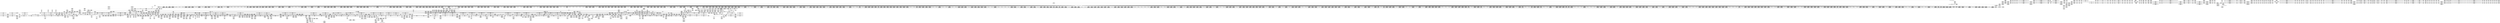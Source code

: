 digraph {
	CE0x4cbbde0 [shape=record,shape=Mrecord,label="{CE0x4cbbde0|i64*_getelementptr_inbounds_(_4_x_i64_,_4_x_i64_*___llvm_gcov_ctr130,_i64_0,_i64_3)|*Constant*|*SummSink*}"]
	CE0x4bc4090 [shape=record,shape=Mrecord,label="{CE0x4bc4090|2472:_%struct.cred*,_:_CRE_296,304_|*MultipleSource*|Function::task_has_perm&Arg::tsk1::|Function::selinux_task_wait&Arg::p::|security/selinux/hooks.c,1525}"]
	CE0x4cfa3f0 [shape=record,shape=Mrecord,label="{CE0x4cfa3f0|i64*_getelementptr_inbounds_(_4_x_i64_,_4_x_i64_*___llvm_gcov_ctr135,_i64_0,_i64_0)|*Constant*|*SummSink*}"]
	CE0x4c46ad0 [shape=record,shape=Mrecord,label="{CE0x4c46ad0|task_has_perm:_tmp10|security/selinux/hooks.c,1525|*SummSource*}"]
	CE0x4beb300 [shape=record,shape=Mrecord,label="{CE0x4beb300|2472:_%struct.cred*,_:_CRE_2040,2044_|*MultipleSource*|Function::task_has_perm&Arg::tsk1::|Function::selinux_task_wait&Arg::p::|security/selinux/hooks.c,1525}"]
	CE0x4c984f0 [shape=record,shape=Mrecord,label="{CE0x4c984f0|__rcu_read_lock:_tmp5|include/linux/rcupdate.h,239|*SummSink*}"]
	CE0x4bceee0 [shape=record,shape=Mrecord,label="{CE0x4bceee0|rcu_read_unlock:_tmp14|include/linux/rcupdate.h,933}"]
	CE0x4bfce90 [shape=record,shape=Mrecord,label="{CE0x4bfce90|task_has_perm:_tmp18|security/selinux/hooks.c,1525}"]
	CE0x4ca9e70 [shape=record,shape=Mrecord,label="{CE0x4ca9e70|rcu_lock_release:_map|Function::rcu_lock_release&Arg::map::|*SummSink*}"]
	CE0x4bc2c30 [shape=record,shape=Mrecord,label="{CE0x4bc2c30|GLOBAL:_task_has_perm|*Constant*|*SummSink*}"]
	CE0x4cd38e0 [shape=record,shape=Mrecord,label="{CE0x4cd38e0|i64*_getelementptr_inbounds_(_4_x_i64_,_4_x_i64_*___llvm_gcov_ctr135,_i64_0,_i64_0)|*Constant*|*SummSource*}"]
	CE0x4be82b0 [shape=record,shape=Mrecord,label="{CE0x4be82b0|2472:_%struct.cred*,_:_CRE_392,400_|*MultipleSource*|Function::task_has_perm&Arg::tsk1::|Function::selinux_task_wait&Arg::p::|security/selinux/hooks.c,1525}"]
	CE0x4cb3600 [shape=record,shape=Mrecord,label="{CE0x4cb3600|__rcu_read_unlock:_tmp7|include/linux/rcupdate.h,245|*SummSource*}"]
	CE0x4cb8980 [shape=record,shape=Mrecord,label="{CE0x4cb8980|__rcu_read_lock:_do.body|*SummSource*}"]
	CE0x4cd1310 [shape=record,shape=Mrecord,label="{CE0x4cd1310|rcu_lock_release:_bb|*SummSink*}"]
	CE0x4c966c0 [shape=record,shape=Mrecord,label="{CE0x4c966c0|rcu_read_lock:_tmp22|include/linux/rcupdate.h,884}"]
	CE0x4c67060 [shape=record,shape=Mrecord,label="{CE0x4c67060|task_has_perm:_tobool12|security/selinux/hooks.c,1526|*SummSource*}"]
	CE0x4c67750 [shape=record,shape=Mrecord,label="{CE0x4c67750|i64_13|*Constant*|*SummSink*}"]
	CE0x4c44240 [shape=record,shape=Mrecord,label="{CE0x4c44240|2472:_%struct.cred*,_:_CRE_10632,10640_|*MultipleSource*|Function::task_has_perm&Arg::tsk1::|Function::selinux_task_wait&Arg::p::|security/selinux/hooks.c,1525}"]
	CE0x4bd8c20 [shape=record,shape=Mrecord,label="{CE0x4bd8c20|2472:_%struct.cred*,_:_CRE_464,472_|*MultipleSource*|Function::task_has_perm&Arg::tsk1::|Function::selinux_task_wait&Arg::p::|security/selinux/hooks.c,1525}"]
	CE0x4ca4af0 [shape=record,shape=Mrecord,label="{CE0x4ca4af0|rcu_read_unlock:_tmp20|include/linux/rcupdate.h,933|*SummSource*}"]
	CE0x4c9ef80 [shape=record,shape=Mrecord,label="{CE0x4c9ef80|rcu_read_unlock:_if.then|*SummSink*}"]
	CE0x4c52f60 [shape=record,shape=Mrecord,label="{CE0x4c52f60|rcu_read_lock:_call|include/linux/rcupdate.h,882|*SummSink*}"]
	CE0x4c2a610 [shape=record,shape=Mrecord,label="{CE0x4c2a610|2472:_%struct.cred*,_:_CRE_2945,2946_}"]
	CE0x4bb37e0 [shape=record,shape=Mrecord,label="{CE0x4bb37e0|selinux_task_wait:_tmp|*SummSink*}"]
	CE0x4c3b8c0 [shape=record,shape=Mrecord,label="{CE0x4c3b8c0|2472:_%struct.cred*,_:_CRE_6353,6354_}"]
	CE0x4bacf40 [shape=record,shape=Mrecord,label="{CE0x4bacf40|task_has_perm:_tsk2|Function::task_has_perm&Arg::tsk2::|*SummSink*}"]
	CE0x4cd1d30 [shape=record,shape=Mrecord,label="{CE0x4cd1d30|_call_void_lock_release(%struct.lockdep_map*_%map,_i32_1,_i64_ptrtoint_(i8*_blockaddress(_rcu_lock_release,_%__here)_to_i64))_#10,_!dbg_!27716|include/linux/rcupdate.h,423}"]
	CE0x4c4b950 [shape=record,shape=Mrecord,label="{CE0x4c4b950|task_has_perm:_sid25|security/selinux/hooks.c,1526|*SummSink*}"]
	CE0x4d02170 [shape=record,shape=Mrecord,label="{CE0x4d02170|i64*_getelementptr_inbounds_(_4_x_i64_,_4_x_i64_*___llvm_gcov_ctr135,_i64_0,_i64_2)|*Constant*}"]
	CE0x4c4b6b0 [shape=record,shape=Mrecord,label="{CE0x4c4b6b0|task_has_perm:_sid25|security/selinux/hooks.c,1526}"]
	CE0x4bb3d80 [shape=record,shape=Mrecord,label="{CE0x4bb3d80|i64*_getelementptr_inbounds_(_2_x_i64_,_2_x_i64_*___llvm_gcov_ctr291,_i64_0,_i64_1)|*Constant*|*SummSink*}"]
	CE0x4bc72a0 [shape=record,shape=Mrecord,label="{CE0x4bc72a0|2472:_%struct.cred*,_:_CRE_168,176_|*MultipleSource*|Function::task_has_perm&Arg::tsk1::|Function::selinux_task_wait&Arg::p::|security/selinux/hooks.c,1525}"]
	CE0x4bead60 [shape=record,shape=Mrecord,label="{CE0x4bead60|2472:_%struct.cred*,_:_CRE_2020,2032_|*MultipleSource*|Function::task_has_perm&Arg::tsk1::|Function::selinux_task_wait&Arg::p::|security/selinux/hooks.c,1525}"]
	CE0x4c45fc0 [shape=record,shape=Mrecord,label="{CE0x4c45fc0|task_has_perm:_tobool1|security/selinux/hooks.c,1525|*SummSource*}"]
	CE0x4bb3bc0 [shape=record,shape=Mrecord,label="{CE0x4bb3bc0|task_has_perm:_tmp3|*SummSource*}"]
	CE0x4c76130 [shape=record,shape=Mrecord,label="{CE0x4c76130|task_has_perm:_tmp52|security/selinux/hooks.c,1526|*SummSink*}"]
	CE0x4c469d0 [shape=record,shape=Mrecord,label="{CE0x4c469d0|task_has_perm:_tmp10|security/selinux/hooks.c,1525}"]
	CE0x4bd85a0 [shape=record,shape=Mrecord,label="{CE0x4bd85a0|GLOBAL:_rcu_read_lock.__warned|Global_var:rcu_read_lock.__warned|*SummSource*}"]
	CE0x4bd8f30 [shape=record,shape=Mrecord,label="{CE0x4bd8f30|rcu_read_lock:_tmp3}"]
	CE0x4cc50f0 [shape=record,shape=Mrecord,label="{CE0x4cc50f0|i64*_getelementptr_inbounds_(_4_x_i64_,_4_x_i64_*___llvm_gcov_ctr129,_i64_0,_i64_3)|*Constant*|*SummSink*}"]
	CE0x4c28140 [shape=record,shape=Mrecord,label="{CE0x4c28140|2472:_%struct.cred*,_:_CRE_2914,2915_}"]
	CE0x4c95c90 [shape=record,shape=Mrecord,label="{CE0x4c95c90|rcu_read_lock:_tmp21|include/linux/rcupdate.h,884}"]
	CE0x4bf4db0 [shape=record,shape=Mrecord,label="{CE0x4bf4db0|_call_void_rcu_read_lock()_#10,_!dbg_!27714|security/selinux/hooks.c,1524|*SummSink*}"]
	CE0x4d0fd40 [shape=record,shape=Mrecord,label="{CE0x4d0fd40|_call_void_asm_addl_$1,_%gs:$0_,_*m,ri,*m,_dirflag_,_fpsr_,_flags_(i32*___preempt_count,_i32_%val,_i32*___preempt_count)_#3,_!dbg_!27714,_!srcloc_!27717|./arch/x86/include/asm/preempt.h,72}"]
	CE0x4c4f910 [shape=record,shape=Mrecord,label="{CE0x4c4f910|GLOBAL:_rcu_read_unlock|*Constant*|*SummSource*}"]
	CE0x4bf4ca0 [shape=record,shape=Mrecord,label="{CE0x4bf4ca0|_call_void_rcu_read_lock()_#10,_!dbg_!27714|security/selinux/hooks.c,1524|*SummSource*}"]
	CE0x4ba7670 [shape=record,shape=Mrecord,label="{CE0x4ba7670|2472:_%struct.cred*,_:_CRE_1912,1920_|*MultipleSource*|Function::task_has_perm&Arg::tsk1::|Function::selinux_task_wait&Arg::p::|security/selinux/hooks.c,1525}"]
	CE0x4c43bb0 [shape=record,shape=Mrecord,label="{CE0x4c43bb0|2472:_%struct.cred*,_:_CRE_10616,10624_|*MultipleSource*|Function::task_has_perm&Arg::tsk1::|Function::selinux_task_wait&Arg::p::|security/selinux/hooks.c,1525}"]
	CE0x4c3f1c0 [shape=record,shape=Mrecord,label="{CE0x4c3f1c0|2472:_%struct.cred*,_:_CRE_6536,6544_|*MultipleSource*|Function::task_has_perm&Arg::tsk1::|Function::selinux_task_wait&Arg::p::|security/selinux/hooks.c,1525}"]
	CE0x4cb88b0 [shape=record,shape=Mrecord,label="{CE0x4cb88b0|rcu_lock_acquire:_tmp}"]
	CE0x4bb9760 [shape=record,shape=Mrecord,label="{CE0x4bb9760|i64*_getelementptr_inbounds_(_24_x_i64_,_24_x_i64_*___llvm_gcov_ctr138,_i64_0,_i64_1)|*Constant*|*SummSink*}"]
	CE0x4cb8d00 [shape=record,shape=Mrecord,label="{CE0x4cb8d00|i8*_undef|*Constant*}"]
	CE0x4bf0fc0 [shape=record,shape=Mrecord,label="{CE0x4bf0fc0|_call_void_asm_sideeffect_,_memory_,_dirflag_,_fpsr_,_flags_()_#3,_!dbg_!27714,_!srcloc_!27715|include/linux/rcupdate.h,239}"]
	CE0x4ca5eb0 [shape=record,shape=Mrecord,label="{CE0x4ca5eb0|rcu_read_unlock:_tmp17|include/linux/rcupdate.h,933|*SummSink*}"]
	CE0x4c4f240 [shape=record,shape=Mrecord,label="{CE0x4c4f240|avc_has_perm:_auditdata|Function::avc_has_perm&Arg::auditdata::|*SummSource*}"]
	CE0x4c29570 [shape=record,shape=Mrecord,label="{CE0x4c29570|2472:_%struct.cred*,_:_CRE_2931,2932_}"]
	CE0x4c49520 [shape=record,shape=Mrecord,label="{CE0x4c49520|i64*_getelementptr_inbounds_(_24_x_i64_,_24_x_i64_*___llvm_gcov_ctr138,_i64_0,_i64_23)|*Constant*|*SummSource*}"]
	CE0x4bb56b0 [shape=record,shape=Mrecord,label="{CE0x4bb56b0|_call_void_mcount()_#3}"]
	CE0x4c38350 [shape=record,shape=Mrecord,label="{CE0x4c38350|2472:_%struct.cred*,_:_CRE_6308,6309_}"]
	CE0x4bf8270 [shape=record,shape=Mrecord,label="{CE0x4bf8270|i64_5|*Constant*}"]
	CE0x4d02620 [shape=record,shape=Mrecord,label="{CE0x4d02620|__preempt_count_add:_tmp7|./arch/x86/include/asm/preempt.h,73}"]
	CE0x4c4fea0 [shape=record,shape=Mrecord,label="{CE0x4c4fea0|task_has_perm:_call26|security/selinux/hooks.c,1528}"]
	CE0x4bb8150 [shape=record,shape=Mrecord,label="{CE0x4bb8150|GLOBAL:_current_task|Global_var:current_task|*SummSink*}"]
	CE0x4cc69c0 [shape=record,shape=Mrecord,label="{CE0x4cc69c0|__preempt_count_sub:_do.body|*SummSink*}"]
	CE0x4c54040 [shape=record,shape=Mrecord,label="{CE0x4c54040|task_has_perm:_tmp22|security/selinux/hooks.c,1525}"]
	CE0x4bfda90 [shape=record,shape=Mrecord,label="{CE0x4bfda90|2472:_%struct.cred*,_:_CRE_2312,2320_|*MultipleSource*|Function::task_has_perm&Arg::tsk1::|Function::selinux_task_wait&Arg::p::|security/selinux/hooks.c,1525}"]
	CE0x4cad680 [shape=record,shape=Mrecord,label="{CE0x4cad680|rcu_lock_release:___here|*SummSource*}"]
	CE0x4ba7490 [shape=record,shape=Mrecord,label="{CE0x4ba7490|2472:_%struct.cred*,_:_CRE_1904,1912_|*MultipleSource*|Function::task_has_perm&Arg::tsk1::|Function::selinux_task_wait&Arg::p::|security/selinux/hooks.c,1525}"]
	CE0x4c4faa0 [shape=record,shape=Mrecord,label="{CE0x4c4faa0|rcu_read_unlock:_entry}"]
	CE0x4d0f460 [shape=record,shape=Mrecord,label="{CE0x4d0f460|void_(i32*,_i32,_i32*)*_asm_addl_$1,_%gs:$0_,_*m,ri,*m,_dirflag_,_fpsr_,_flags_}"]
	CE0x4c2f2a0 [shape=record,shape=Mrecord,label="{CE0x4c2f2a0|2472:_%struct.cred*,_:_CRE_3072,3080_|*MultipleSource*|Function::task_has_perm&Arg::tsk1::|Function::selinux_task_wait&Arg::p::|security/selinux/hooks.c,1525}"]
	CE0x4bcd710 [shape=record,shape=Mrecord,label="{CE0x4bcd710|__rcu_read_lock:_tmp7|include/linux/rcupdate.h,240|*SummSource*}"]
	CE0x4bf1d80 [shape=record,shape=Mrecord,label="{CE0x4bf1d80|rcu_read_unlock:_tmp7|include/linux/rcupdate.h,933|*SummSink*}"]
	CE0x4ca2ed0 [shape=record,shape=Mrecord,label="{CE0x4ca2ed0|rcu_read_unlock:_tmp16|include/linux/rcupdate.h,933}"]
	CE0x4c84740 [shape=record,shape=Mrecord,label="{CE0x4c84740|i64*_getelementptr_inbounds_(_4_x_i64_,_4_x_i64_*___llvm_gcov_ctr129,_i64_0,_i64_0)|*Constant*}"]
	CE0x4cd8980 [shape=record,shape=Mrecord,label="{CE0x4cd8980|void_(i32*,_i32,_i32*)*_asm_addl_$1,_%gs:$0_,_*m,ri,*m,_dirflag_,_fpsr_,_flags_|*SummSink*}"]
	CE0x4bd0940 [shape=record,shape=Mrecord,label="{CE0x4bd0940|rcu_read_lock:_tmp4|include/linux/rcupdate.h,882}"]
	CE0x4c32980 [shape=record,shape=Mrecord,label="{CE0x4c32980|2472:_%struct.cred*,_:_CRE_5920,5928_|*MultipleSource*|Function::task_has_perm&Arg::tsk1::|Function::selinux_task_wait&Arg::p::|security/selinux/hooks.c,1525}"]
	CE0x4cab890 [shape=record,shape=Mrecord,label="{CE0x4cab890|__rcu_read_lock:_do.end}"]
	CE0x4c575a0 [shape=record,shape=Mrecord,label="{CE0x4c575a0|i64_7|*Constant*}"]
	CE0x4c546e0 [shape=record,shape=Mrecord,label="{CE0x4c546e0|task_has_perm:_tmp22|security/selinux/hooks.c,1525|*SummSink*}"]
	CE0x4c673d0 [shape=record,shape=Mrecord,label="{CE0x4c673d0|i64_14|*Constant*|*SummSink*}"]
	CE0x4bac6a0 [shape=record,shape=Mrecord,label="{CE0x4bac6a0|rcu_lock_release:_tmp4|include/linux/rcupdate.h,423|*SummSource*}"]
	CE0x4bc90e0 [shape=record,shape=Mrecord,label="{CE0x4bc90e0|i64*_getelementptr_inbounds_(_2_x_i64_,_2_x_i64_*___llvm_gcov_ctr291,_i64_0,_i64_1)|*Constant*}"]
	CE0x4bd9520 [shape=record,shape=Mrecord,label="{CE0x4bd9520|task_has_perm:_do.end}"]
	CE0x4beb4b0 [shape=record,shape=Mrecord,label="{CE0x4beb4b0|%struct.task_struct*_(%struct.task_struct**)*_asm_movq_%gs:$_1:P_,$0_,_r,im,_dirflag_,_fpsr_,_flags_|*SummSource*}"]
	CE0x4c877f0 [shape=record,shape=Mrecord,label="{CE0x4c877f0|GLOBAL:___llvm_gcov_ctr127|Global_var:__llvm_gcov_ctr127|*SummSource*}"]
	CE0x4cb4260 [shape=record,shape=Mrecord,label="{CE0x4cb4260|rcu_lock_acquire:_indirectgoto|*SummSource*}"]
	CE0x4ba4510 [shape=record,shape=Mrecord,label="{CE0x4ba4510|2472:_%struct.cred*,_:_CRE_2280,2288_|*MultipleSource*|Function::task_has_perm&Arg::tsk1::|Function::selinux_task_wait&Arg::p::|security/selinux/hooks.c,1525}"]
	CE0x4cc4140 [shape=record,shape=Mrecord,label="{CE0x4cc4140|__rcu_read_unlock:_do.body}"]
	CE0x4c62f80 [shape=record,shape=Mrecord,label="{CE0x4c62f80|task_has_perm:_tmp29|security/selinux/hooks.c,1525}"]
	CE0x4cb3980 [shape=record,shape=Mrecord,label="{CE0x4cb3980|__preempt_count_add:_bb|*SummSource*}"]
	CE0x4cd1190 [shape=record,shape=Mrecord,label="{CE0x4cd1190|rcu_lock_release:_bb}"]
	CE0x4c49640 [shape=record,shape=Mrecord,label="{CE0x4c49640|task_has_perm:_tmp53|security/selinux/hooks.c,1526|*SummSink*}"]
	CE0x4c78f20 [shape=record,shape=Mrecord,label="{CE0x4c78f20|__preempt_count_add:_bb|*SummSink*}"]
	CE0x4c00ed0 [shape=record,shape=Mrecord,label="{CE0x4c00ed0|2472:_%struct.cred*,_:_CRE_2532,2533_}"]
	CE0x4c240a0 [shape=record,shape=Mrecord,label="{CE0x4c240a0|rcu_lock_acquire:_map|Function::rcu_lock_acquire&Arg::map::}"]
	CE0x4beeb80 [shape=record,shape=Mrecord,label="{CE0x4beeb80|2472:_%struct.cred*,_:_CRE_616,624_|*MultipleSource*|Function::task_has_perm&Arg::tsk1::|Function::selinux_task_wait&Arg::p::|security/selinux/hooks.c,1525}"]
	CE0x4c468a0 [shape=record,shape=Mrecord,label="{CE0x4c468a0|i64_4|*Constant*|*SummSink*}"]
	CE0x4c2e800 [shape=record,shape=Mrecord,label="{CE0x4c2e800|2472:_%struct.cred*,_:_CRE_3032,3036_|*MultipleSource*|Function::task_has_perm&Arg::tsk1::|Function::selinux_task_wait&Arg::p::|security/selinux/hooks.c,1525}"]
	CE0x4ccc970 [shape=record,shape=Mrecord,label="{CE0x4ccc970|__preempt_count_add:_tmp5|./arch/x86/include/asm/preempt.h,72|*SummSink*}"]
	CE0x4bd9000 [shape=record,shape=Mrecord,label="{CE0x4bd9000|rcu_read_lock:_tmp3|*SummSource*}"]
	CE0x4bffe30 [shape=record,shape=Mrecord,label="{CE0x4bffe30|2472:_%struct.cred*,_:_CRE_2508,2512_|*MultipleSource*|Function::task_has_perm&Arg::tsk1::|Function::selinux_task_wait&Arg::p::|security/selinux/hooks.c,1525}"]
	CE0x4c244a0 [shape=record,shape=Mrecord,label="{CE0x4c244a0|i64*_getelementptr_inbounds_(_4_x_i64_,_4_x_i64_*___llvm_gcov_ctr128,_i64_0,_i64_0)|*Constant*}"]
	CE0x4bd8860 [shape=record,shape=Mrecord,label="{CE0x4bd8860|2472:_%struct.cred*,_:_CRE_456,460_|*MultipleSource*|Function::task_has_perm&Arg::tsk1::|Function::selinux_task_wait&Arg::p::|security/selinux/hooks.c,1525}"]
	CE0x4c691e0 [shape=record,shape=Mrecord,label="{CE0x4c691e0|GLOBAL:_task_has_perm.__warned48|Global_var:task_has_perm.__warned48|*SummSink*}"]
	CE0x4c4e340 [shape=record,shape=Mrecord,label="{CE0x4c4e340|avc_has_perm:_tclass|Function::avc_has_perm&Arg::tclass::}"]
	CE0x4cbbd70 [shape=record,shape=Mrecord,label="{CE0x4cbbd70|rcu_lock_acquire:_tmp6}"]
	CE0x4c5f850 [shape=record,shape=Mrecord,label="{CE0x4c5f850|128:_i8*,_:_CRE_8,16_|*MultipleSource*|*LoadInst*|security/selinux/hooks.c,1525|security/selinux/hooks.c,1525}"]
	CE0x4c820a0 [shape=record,shape=Mrecord,label="{CE0x4c820a0|__preempt_count_add:_tmp2}"]
	CE0x4c585d0 [shape=record,shape=Mrecord,label="{CE0x4c585d0|rcu_read_lock:_tmp13|include/linux/rcupdate.h,882|*SummSink*}"]
	CE0x4c0b1b0 [shape=record,shape=Mrecord,label="{CE0x4c0b1b0|task_has_perm:_do.body|*SummSource*}"]
	CE0x4ca8a30 [shape=record,shape=Mrecord,label="{CE0x4ca8a30|rcu_read_unlock:_tmp22|include/linux/rcupdate.h,935|*SummSource*}"]
	CE0x4bab8d0 [shape=record,shape=Mrecord,label="{CE0x4bab8d0|2472:_%struct.cred*,_:_CRE_2064,2072_|*MultipleSource*|Function::task_has_perm&Arg::tsk1::|Function::selinux_task_wait&Arg::p::|security/selinux/hooks.c,1525}"]
	CE0x4bbbf60 [shape=record,shape=Mrecord,label="{CE0x4bbbf60|i64*_getelementptr_inbounds_(_2_x_i64_,_2_x_i64_*___llvm_gcov_ctr98,_i64_0,_i64_0)|*Constant*}"]
	CE0x4ca16d0 [shape=record,shape=Mrecord,label="{CE0x4ca16d0|rcu_lock_acquire:_tmp1|*SummSource*}"]
	CE0x4c32320 [shape=record,shape=Mrecord,label="{CE0x4c32320|2472:_%struct.cred*,_:_CRE_5896,5904_|*MultipleSource*|Function::task_has_perm&Arg::tsk1::|Function::selinux_task_wait&Arg::p::|security/selinux/hooks.c,1525}"]
	CE0x4bf08e0 [shape=record,shape=Mrecord,label="{CE0x4bf08e0|i64*_getelementptr_inbounds_(_11_x_i64_,_11_x_i64_*___llvm_gcov_ctr132,_i64_0,_i64_8)|*Constant*}"]
	CE0x4bc1ff0 [shape=record,shape=Mrecord,label="{CE0x4bc1ff0|task_has_perm:_real_cred|security/selinux/hooks.c,1525|*SummSource*}"]
	CE0x4bb3190 [shape=record,shape=Mrecord,label="{CE0x4bb3190|get_current:_tmp4|./arch/x86/include/asm/current.h,14}"]
	CE0x4babab0 [shape=record,shape=Mrecord,label="{CE0x4babab0|2472:_%struct.cred*,_:_CRE_2072,2076_|*MultipleSource*|Function::task_has_perm&Arg::tsk1::|Function::selinux_task_wait&Arg::p::|security/selinux/hooks.c,1525}"]
	CE0x4c74620 [shape=record,shape=Mrecord,label="{CE0x4c74620|i64*_getelementptr_inbounds_(_24_x_i64_,_24_x_i64_*___llvm_gcov_ctr138,_i64_0,_i64_21)|*Constant*|*SummSink*}"]
	CE0x4c37c30 [shape=record,shape=Mrecord,label="{CE0x4c37c30|2472:_%struct.cred*,_:_CRE_6302,6303_}"]
	CE0x4c93840 [shape=record,shape=Mrecord,label="{CE0x4c93840|i8*_getelementptr_inbounds_(_25_x_i8_,_25_x_i8_*_.str45,_i32_0,_i32_0)|*Constant*|*SummSink*}"]
	CE0x4cab020 [shape=record,shape=Mrecord,label="{CE0x4cab020|__rcu_read_unlock:_entry|*SummSink*}"]
	CE0x4cbaf20 [shape=record,shape=Mrecord,label="{CE0x4cbaf20|__preempt_count_add:_do.body|*SummSource*}"]
	CE0x4baa9c0 [shape=record,shape=Mrecord,label="{CE0x4baa9c0|2472:_%struct.cred*,_:_CRE_695,696_}"]
	CE0x4c55b20 [shape=record,shape=Mrecord,label="{CE0x4c55b20|i64_3|*Constant*|*SummSink*}"]
	CE0x4c5c3c0 [shape=record,shape=Mrecord,label="{CE0x4c5c3c0|i64*_getelementptr_inbounds_(_24_x_i64_,_24_x_i64_*___llvm_gcov_ctr138,_i64_0,_i64_11)|*Constant*|*SummSource*}"]
	CE0x4bbba40 [shape=record,shape=Mrecord,label="{CE0x4bbba40|task_has_perm:_do.end22}"]
	CE0x4c66dc0 [shape=record,shape=Mrecord,label="{CE0x4c66dc0|i64_14|*Constant*}"]
	CE0x4bae020 [shape=record,shape=Mrecord,label="{CE0x4bae020|2472:_%struct.cred*,_:_CRE_2957,2958_}"]
	CE0x4c651b0 [shape=record,shape=Mrecord,label="{CE0x4c651b0|rcu_read_lock:_tmp15|include/linux/rcupdate.h,882|*SummSink*}"]
	CE0x4c0b3a0 [shape=record,shape=Mrecord,label="{CE0x4c0b3a0|task_has_perm:_land.lhs.true2}"]
	CE0x4c33ab0 [shape=record,shape=Mrecord,label="{CE0x4c33ab0|2472:_%struct.cred*,_:_CRE_5984,5992_|*MultipleSource*|Function::task_has_perm&Arg::tsk1::|Function::selinux_task_wait&Arg::p::|security/selinux/hooks.c,1525}"]
	CE0x4c4b0c0 [shape=record,shape=Mrecord,label="{CE0x4c4b0c0|task_has_perm:_tmp56|security/selinux/hooks.c,1526}"]
	CE0x4bc3490 [shape=record,shape=Mrecord,label="{CE0x4bc3490|2472:_%struct.cred*,_:_CRE_496,504_|*MultipleSource*|Function::task_has_perm&Arg::tsk1::|Function::selinux_task_wait&Arg::p::|security/selinux/hooks.c,1525}"]
	CE0x4cc3a20 [shape=record,shape=Mrecord,label="{CE0x4cc3a20|_call_void_mcount()_#3|*SummSink*}"]
	CE0x4c0d2e0 [shape=record,shape=Mrecord,label="{CE0x4c0d2e0|2472:_%struct.cred*,_:_CRE_152,160_|*MultipleSource*|Function::task_has_perm&Arg::tsk1::|Function::selinux_task_wait&Arg::p::|security/selinux/hooks.c,1525}"]
	CE0x4c007c0 [shape=record,shape=Mrecord,label="{CE0x4c007c0|2472:_%struct.cred*,_:_CRE_2523,2524_}"]
	CE0x4bb3cd0 [shape=record,shape=Mrecord,label="{CE0x4bb3cd0|task_has_perm:_tmp3|*SummSink*}"]
	CE0x4c26640 [shape=record,shape=Mrecord,label="{CE0x4c26640|rcu_read_lock:_tmp11|include/linux/rcupdate.h,882|*SummSink*}"]
	CE0x4c9ad90 [shape=record,shape=Mrecord,label="{CE0x4c9ad90|__rcu_read_unlock:_tmp5|include/linux/rcupdate.h,244|*SummSource*}"]
	CE0x4bca520 [shape=record,shape=Mrecord,label="{CE0x4bca520|2472:_%struct.cred*,_:_CRE_192,200_|*MultipleSource*|Function::task_has_perm&Arg::tsk1::|Function::selinux_task_wait&Arg::p::|security/selinux/hooks.c,1525}"]
	CE0x4baf9c0 [shape=record,shape=Mrecord,label="{CE0x4baf9c0|selinux_task_wait:_tmp3}"]
	CE0x4ca1660 [shape=record,shape=Mrecord,label="{CE0x4ca1660|rcu_lock_acquire:_tmp1}"]
	CE0x4ca62a0 [shape=record,shape=Mrecord,label="{CE0x4ca62a0|rcu_read_unlock:_tmp18|include/linux/rcupdate.h,933|*SummSource*}"]
	CE0x4bae870 [shape=record,shape=Mrecord,label="{CE0x4bae870|2472:_%struct.cred*,_:_CRE_2964,2965_}"]
	CE0x4c65690 [shape=record,shape=Mrecord,label="{CE0x4c65690|rcu_read_lock:_tmp16|include/linux/rcupdate.h,882|*SummSink*}"]
	CE0x4c41c40 [shape=record,shape=Mrecord,label="{CE0x4c41c40|2472:_%struct.cred*,_:_CRE_6688,10528_|*MultipleSource*|Function::task_has_perm&Arg::tsk1::|Function::selinux_task_wait&Arg::p::|security/selinux/hooks.c,1525}"]
	CE0x4cbf280 [shape=record,shape=Mrecord,label="{CE0x4cbf280|GLOBAL:___preempt_count|Global_var:__preempt_count}"]
	CE0x4bf03a0 [shape=record,shape=Mrecord,label="{CE0x4bf03a0|rcu_read_lock:_bb}"]
	CE0x4c3f3e0 [shape=record,shape=Mrecord,label="{CE0x4c3f3e0|2472:_%struct.cred*,_:_CRE_6544,6552_|*MultipleSource*|Function::task_has_perm&Arg::tsk1::|Function::selinux_task_wait&Arg::p::|security/selinux/hooks.c,1525}"]
	CE0x4c5dc30 [shape=record,shape=Mrecord,label="{CE0x4c5dc30|task_has_perm:_call|security/selinux/hooks.c,1525}"]
	CE0x4c74290 [shape=record,shape=Mrecord,label="{CE0x4c74290|i64*_getelementptr_inbounds_(_24_x_i64_,_24_x_i64_*___llvm_gcov_ctr138,_i64_0,_i64_21)|*Constant*}"]
	CE0x4c2a280 [shape=record,shape=Mrecord,label="{CE0x4c2a280|2472:_%struct.cred*,_:_CRE_2942,2943_}"]
	CE0x4c5e210 [shape=record,shape=Mrecord,label="{CE0x4c5e210|task_has_perm:_tobool|security/selinux/hooks.c,1525|*SummSink*}"]
	CE0x4ccfd50 [shape=record,shape=Mrecord,label="{CE0x4ccfd50|rcu_lock_acquire:_tmp4|include/linux/rcupdate.h,418|*SummSink*}"]
	CE0x4c6c1a0 [shape=record,shape=Mrecord,label="{CE0x4c6c1a0|task_has_perm:_call16|security/selinux/hooks.c,1526|*SummSink*}"]
	CE0x4ba4e10 [shape=record,shape=Mrecord,label="{CE0x4ba4e10|__rcu_read_lock:_entry|*SummSink*}"]
	CE0x4cacb40 [shape=record,shape=Mrecord,label="{CE0x4cacb40|%struct.lockdep_map*_null|*Constant*}"]
	CE0x4bcd090 [shape=record,shape=Mrecord,label="{CE0x4bcd090|2472:_%struct.cred*,_:_CRE_568,576_|*MultipleSource*|Function::task_has_perm&Arg::tsk1::|Function::selinux_task_wait&Arg::p::|security/selinux/hooks.c,1525}"]
	CE0x4c00de0 [shape=record,shape=Mrecord,label="{CE0x4c00de0|2472:_%struct.cred*,_:_CRE_2531,2532_}"]
	CE0x4bb27e0 [shape=record,shape=Mrecord,label="{CE0x4bb27e0|2472:_%struct.cred*,_:_CRE_712,720_|*MultipleSource*|Function::task_has_perm&Arg::tsk1::|Function::selinux_task_wait&Arg::p::|security/selinux/hooks.c,1525}"]
	CE0x4bca670 [shape=record,shape=Mrecord,label="{CE0x4bca670|2472:_%struct.cred*,_:_CRE_200,208_|*MultipleSource*|Function::task_has_perm&Arg::tsk1::|Function::selinux_task_wait&Arg::p::|security/selinux/hooks.c,1525}"]
	CE0x4c9f170 [shape=record,shape=Mrecord,label="{CE0x4c9f170|rcu_read_unlock:_land.lhs.true|*SummSource*}"]
	CE0x4bd7870 [shape=record,shape=Mrecord,label="{CE0x4bd7870|i64_1|*Constant*}"]
	CE0x4c2f8a0 [shape=record,shape=Mrecord,label="{CE0x4c2f8a0|2472:_%struct.cred*,_:_CRE_3096,3104_|*MultipleSource*|Function::task_has_perm&Arg::tsk1::|Function::selinux_task_wait&Arg::p::|security/selinux/hooks.c,1525}"]
	CE0x4c55230 [shape=record,shape=Mrecord,label="{CE0x4c55230|task_has_perm:_tmp24|security/selinux/hooks.c,1525}"]
	CE0x4c24fb0 [shape=record,shape=Mrecord,label="{CE0x4c24fb0|GLOBAL:___preempt_count_sub|*Constant*}"]
	CE0x4caa310 [shape=record,shape=Mrecord,label="{CE0x4caa310|_ret_void,_!dbg_!27717|include/linux/rcupdate.h,424|*SummSource*}"]
	CE0x4c08790 [shape=record,shape=Mrecord,label="{CE0x4c08790|rcu_read_lock:_tmp6|include/linux/rcupdate.h,882|*SummSource*}"]
	CE0x4c734c0 [shape=record,shape=Mrecord,label="{CE0x4c734c0|task_has_perm:_tmp47|security/selinux/hooks.c,1526|*SummSink*}"]
	CE0x4bd99d0 [shape=record,shape=Mrecord,label="{CE0x4bd99d0|rcu_read_lock:_land.lhs.true|*SummSink*}"]
	CE0x4bfc830 [shape=record,shape=Mrecord,label="{CE0x4bfc830|i32_1525|*Constant*}"]
	CE0x4c6c630 [shape=record,shape=Mrecord,label="{CE0x4c6c630|i64_17|*Constant*}"]
	CE0x4d0ee80 [shape=record,shape=Mrecord,label="{CE0x4d0ee80|i64*_getelementptr_inbounds_(_4_x_i64_,_4_x_i64_*___llvm_gcov_ctr129,_i64_0,_i64_3)|*Constant*|*SummSource*}"]
	CE0x4c48170 [shape=record,shape=Mrecord,label="{CE0x4c48170|4:_i32,_:_CRE_4,8_|*MultipleSource*|security/selinux/hooks.c,1525|security/selinux/hooks.c,1525|security/selinux/hooks.c,1525}"]
	CE0x4cacc40 [shape=record,shape=Mrecord,label="{CE0x4cacc40|__rcu_read_unlock:_tmp3}"]
	CE0x4c3a490 [shape=record,shape=Mrecord,label="{CE0x4c3a490|2472:_%struct.cred*,_:_CRE_6336,6337_}"]
	CE0x4c39b10 [shape=record,shape=Mrecord,label="{CE0x4c39b10|2472:_%struct.cred*,_:_CRE_6328,6329_}"]
	CE0x4ba4690 [shape=record,shape=Mrecord,label="{CE0x4ba4690|_call_void_asm_addl_$1,_%gs:$0_,_*m,ri,*m,_dirflag_,_fpsr_,_flags_(i32*___preempt_count,_i32_%val,_i32*___preempt_count)_#3,_!dbg_!27714,_!srcloc_!27717|./arch/x86/include/asm/preempt.h,72|*SummSink*}"]
	CE0x4bc7480 [shape=record,shape=Mrecord,label="{CE0x4bc7480|2472:_%struct.cred*,_:_CRE_176,184_|*MultipleSource*|Function::task_has_perm&Arg::tsk1::|Function::selinux_task_wait&Arg::p::|security/selinux/hooks.c,1525}"]
	CE0x4c373e0 [shape=record,shape=Mrecord,label="{CE0x4c373e0|2472:_%struct.cred*,_:_CRE_6295,6296_}"]
	CE0x4bbd150 [shape=record,shape=Mrecord,label="{CE0x4bbd150|2472:_%struct.cred*,_:_CRE_264,272_|*MultipleSource*|Function::task_has_perm&Arg::tsk1::|Function::selinux_task_wait&Arg::p::|security/selinux/hooks.c,1525}"]
	CE0x4d02910 [shape=record,shape=Mrecord,label="{CE0x4d02910|i64*_getelementptr_inbounds_(_4_x_i64_,_4_x_i64_*___llvm_gcov_ctr129,_i64_0,_i64_2)|*Constant*|*SummSource*}"]
	CE0x4ca88c0 [shape=record,shape=Mrecord,label="{CE0x4ca88c0|rcu_read_unlock:_tmp22|include/linux/rcupdate.h,935}"]
	CE0x4c3beb0 [shape=record,shape=Mrecord,label="{CE0x4c3beb0|2472:_%struct.cred*,_:_CRE_6358,6359_}"]
	CE0x4bb60e0 [shape=record,shape=Mrecord,label="{CE0x4bb60e0|get_current:_tmp2|*SummSink*}"]
	CE0x4c2ae60 [shape=record,shape=Mrecord,label="{CE0x4c2ae60|2472:_%struct.cred*,_:_CRE_2952,2953_}"]
	CE0x4c2c190 [shape=record,shape=Mrecord,label="{CE0x4c2c190|_call_void_lockdep_rcu_suspicious(i8*_getelementptr_inbounds_(_25_x_i8_,_25_x_i8_*_.str3,_i32_0,_i32_0),_i32_1526,_i8*_getelementptr_inbounds_(_41_x_i8_,_41_x_i8_*_.str44,_i32_0,_i32_0))_#10,_!dbg_!27771|security/selinux/hooks.c,1526}"]
	CE0x4c9e1e0 [shape=record,shape=Mrecord,label="{CE0x4c9e1e0|_call_void___preempt_count_sub(i32_1)_#10,_!dbg_!27715|include/linux/rcupdate.h,244}"]
	CE0x4cd52c0 [shape=record,shape=Mrecord,label="{CE0x4cd52c0|i64*_getelementptr_inbounds_(_4_x_i64_,_4_x_i64_*___llvm_gcov_ctr135,_i64_0,_i64_3)|*Constant*|*SummSource*}"]
	CE0x4ca0430 [shape=record,shape=Mrecord,label="{CE0x4ca0430|COLLAPSED:_GCMRE___llvm_gcov_ctr130_internal_global_4_x_i64_zeroinitializer:_elem_0:default:}"]
	CE0x4bcb000 [shape=record,shape=Mrecord,label="{CE0x4bcb000|task_has_perm:_tmp7|security/selinux/hooks.c,1525|*SummSource*}"]
	CE0x4c6c8d0 [shape=record,shape=Mrecord,label="{CE0x4c6c8d0|task_has_perm:_tobool17|security/selinux/hooks.c,1526|*SummSource*}"]
	CE0x4c2ec40 [shape=record,shape=Mrecord,label="{CE0x4c2ec40|2472:_%struct.cred*,_:_CRE_3048,3056_|*MultipleSource*|Function::task_has_perm&Arg::tsk1::|Function::selinux_task_wait&Arg::p::|security/selinux/hooks.c,1525}"]
	CE0x4be9ba0 [shape=record,shape=Mrecord,label="{CE0x4be9ba0|rcu_read_lock:_tmp|*SummSink*}"]
	CE0x4ca7cc0 [shape=record,shape=Mrecord,label="{CE0x4ca7cc0|i8*_getelementptr_inbounds_(_44_x_i8_,_44_x_i8_*_.str47,_i32_0,_i32_0)|*Constant*|*SummSink*}"]
	CE0x4cc41b0 [shape=record,shape=Mrecord,label="{CE0x4cc41b0|__rcu_read_unlock:_do.body|*SummSource*}"]
	CE0x4c962c0 [shape=record,shape=Mrecord,label="{CE0x4c962c0|i64*_getelementptr_inbounds_(_11_x_i64_,_11_x_i64_*___llvm_gcov_ctr127,_i64_0,_i64_10)|*Constant*|*SummSink*}"]
	CE0x4c399e0 [shape=record,shape=Mrecord,label="{CE0x4c399e0|2472:_%struct.cred*,_:_CRE_6327,6328_}"]
	CE0x4c952a0 [shape=record,shape=Mrecord,label="{CE0x4c952a0|rcu_read_lock:_tmp19|include/linux/rcupdate.h,882|*SummSource*}"]
	CE0x4ba56b0 [shape=record,shape=Mrecord,label="{CE0x4ba56b0|2472:_%struct.cred*,_:_CRE_2104,2112_|*MultipleSource*|Function::task_has_perm&Arg::tsk1::|Function::selinux_task_wait&Arg::p::|security/selinux/hooks.c,1525}"]
	CE0x4cfc890 [shape=record,shape=Mrecord,label="{CE0x4cfc890|__preempt_count_add:_do.end}"]
	CE0x4c624a0 [shape=record,shape=Mrecord,label="{CE0x4c624a0|128:_i8*,_:_CRE_144,152_|*MultipleSource*|*LoadInst*|security/selinux/hooks.c,1525|security/selinux/hooks.c,1525}"]
	CE0x4bf0c80 [shape=record,shape=Mrecord,label="{CE0x4bf0c80|GLOBAL:___rcu_read_lock|*Constant*|*SummSource*}"]
	CE0x4c765d0 [shape=record,shape=Mrecord,label="{CE0x4c765d0|__rcu_read_unlock:_tmp6|include/linux/rcupdate.h,245}"]
	CE0x4bcb4e0 [shape=record,shape=Mrecord,label="{CE0x4bcb4e0|task_has_perm:_tmp8|security/selinux/hooks.c,1525|*SummSource*}"]
	CE0x4c60b40 [shape=record,shape=Mrecord,label="{CE0x4c60b40|128:_i8*,_:_CRE_44,48_|*MultipleSource*|*LoadInst*|security/selinux/hooks.c,1525|security/selinux/hooks.c,1525}"]
	CE0x4c6cfd0 [shape=record,shape=Mrecord,label="{CE0x4c6cfd0|i64_18|*Constant*|*SummSource*}"]
	CE0x4bf9030 [shape=record,shape=Mrecord,label="{CE0x4bf9030|rcu_read_lock:_tmp10|include/linux/rcupdate.h,882}"]
	CE0x4bbad50 [shape=record,shape=Mrecord,label="{CE0x4bbad50|2472:_%struct.cred*,_:_CRE_784,1808_|*MultipleSource*|Function::task_has_perm&Arg::tsk1::|Function::selinux_task_wait&Arg::p::|security/selinux/hooks.c,1525}"]
	CE0x4cb85d0 [shape=record,shape=Mrecord,label="{CE0x4cb85d0|i64*_getelementptr_inbounds_(_4_x_i64_,_4_x_i64_*___llvm_gcov_ctr130,_i64_0,_i64_0)|*Constant*|*SummSource*}"]
	CE0x4cbe070 [shape=record,shape=Mrecord,label="{CE0x4cbe070|rcu_lock_acquire:_tmp5|include/linux/rcupdate.h,418|*SummSource*}"]
	CE0x4bc1e60 [shape=record,shape=Mrecord,label="{CE0x4bc1e60|task_has_perm:_tmp6|security/selinux/hooks.c,1525|*SummSource*}"]
	CE0x4bb8ed0 [shape=record,shape=Mrecord,label="{CE0x4bb8ed0|task_has_perm:_tmp2}"]
	CE0x4bbd960 [shape=record,shape=Mrecord,label="{CE0x4bbd960|2472:_%struct.cred*,_:_CRE_104,112_|*MultipleSource*|Function::task_has_perm&Arg::tsk1::|Function::selinux_task_wait&Arg::p::|security/selinux/hooks.c,1525}"]
	CE0x4cc72d0 [shape=record,shape=Mrecord,label="{CE0x4cc72d0|__preempt_count_add:_do.end|*SummSink*}"]
	CE0x4bf2d50 [shape=record,shape=Mrecord,label="{CE0x4bf2d50|_call_void_rcu_lock_acquire(%struct.lockdep_map*_rcu_lock_map)_#10,_!dbg_!27711|include/linux/rcupdate.h,881}"]
	CE0x4c545c0 [shape=record,shape=Mrecord,label="{CE0x4c545c0|i64*_getelementptr_inbounds_(_24_x_i64_,_24_x_i64_*___llvm_gcov_ctr138,_i64_0,_i64_10)|*Constant*|*SummSource*}"]
	CE0x4c5ab50 [shape=record,shape=Mrecord,label="{CE0x4c5ab50|i64*_getelementptr_inbounds_(_11_x_i64_,_11_x_i64_*___llvm_gcov_ctr127,_i64_0,_i64_8)|*Constant*|*SummSource*}"]
	CE0x4c08410 [shape=record,shape=Mrecord,label="{CE0x4c08410|rcu_read_lock:_tmp5|include/linux/rcupdate.h,882|*SummSink*}"]
	CE0x4bf2e10 [shape=record,shape=Mrecord,label="{CE0x4bf2e10|_ret_void,_!dbg_!27717|include/linux/rcupdate.h,240}"]
	CE0x4c4e480 [shape=record,shape=Mrecord,label="{CE0x4c4e480|avc_has_perm:_tclass|Function::avc_has_perm&Arg::tclass::|*SummSink*}"]
	CE0x4cfbe00 [shape=record,shape=Mrecord,label="{CE0x4cfbe00|i64*_getelementptr_inbounds_(_4_x_i64_,_4_x_i64_*___llvm_gcov_ctr134,_i64_0,_i64_0)|*Constant*|*SummSource*}"]
	CE0x4bc9fe0 [shape=record,shape=Mrecord,label="{CE0x4bc9fe0|2472:_%struct.cred*,_:_CRE_368,376_|*MultipleSource*|Function::task_has_perm&Arg::tsk1::|Function::selinux_task_wait&Arg::p::|security/selinux/hooks.c,1525}"]
	CE0x4c03d80 [shape=record,shape=Mrecord,label="{CE0x4c03d80|2472:_%struct.cred*,_:_CRE_2720,2724_|*MultipleSource*|Function::task_has_perm&Arg::tsk1::|Function::selinux_task_wait&Arg::p::|security/selinux/hooks.c,1525}"]
	CE0x4c75500 [shape=record,shape=Mrecord,label="{CE0x4c75500|i64*_getelementptr_inbounds_(_24_x_i64_,_24_x_i64_*___llvm_gcov_ctr138,_i64_0,_i64_22)|*Constant*}"]
	CE0x4c9fcb0 [shape=record,shape=Mrecord,label="{CE0x4c9fcb0|rcu_lock_acquire:_bb|*SummSink*}"]
	CE0x4c430c0 [shape=record,shape=Mrecord,label="{CE0x4c430c0|2472:_%struct.cred*,_:_CRE_10584,10592_|*MultipleSource*|Function::task_has_perm&Arg::tsk1::|Function::selinux_task_wait&Arg::p::|security/selinux/hooks.c,1525}"]
	CE0x4bc9070 [shape=record,shape=Mrecord,label="{CE0x4bc9070|selinux_task_wait:_tmp1|*SummSink*}"]
	CE0x4cc6b40 [shape=record,shape=Mrecord,label="{CE0x4cc6b40|__preempt_count_sub:_do.end|*SummSource*}"]
	CE0x4bc1d20 [shape=record,shape=Mrecord,label="{CE0x4bc1d20|task_has_perm:_tmp6|security/selinux/hooks.c,1525}"]
	CE0x4bad180 [shape=record,shape=Mrecord,label="{CE0x4bad180|i32_4|*Constant*}"]
	CE0x4ca7ba0 [shape=record,shape=Mrecord,label="{CE0x4ca7ba0|i8*_getelementptr_inbounds_(_44_x_i8_,_44_x_i8_*_.str47,_i32_0,_i32_0)|*Constant*}"]
	CE0x4bbf2b0 [shape=record,shape=Mrecord,label="{CE0x4bbf2b0|get_current:_tmp2}"]
	CE0x4c5e000 [shape=record,shape=Mrecord,label="{CE0x4c5e000|task_has_perm:_tobool|security/selinux/hooks.c,1525}"]
	CE0x4c3b2d0 [shape=record,shape=Mrecord,label="{CE0x4c3b2d0|2472:_%struct.cred*,_:_CRE_6348,6349_}"]
	CE0x4c9d5f0 [shape=record,shape=Mrecord,label="{CE0x4c9d5f0|rcu_read_unlock:_tmp11|include/linux/rcupdate.h,933}"]
	CE0x4c08910 [shape=record,shape=Mrecord,label="{CE0x4c08910|i32_77|*Constant*|*SummSource*}"]
	CE0x4c5dd00 [shape=record,shape=Mrecord,label="{CE0x4c5dd00|task_has_perm:_call|security/selinux/hooks.c,1525|*SummSource*}"]
	CE0x4bea6d0 [shape=record,shape=Mrecord,label="{CE0x4bea6d0|i64*_getelementptr_inbounds_(_11_x_i64_,_11_x_i64_*___llvm_gcov_ctr132,_i64_0,_i64_1)|*Constant*}"]
	CE0x4bb9c20 [shape=record,shape=Mrecord,label="{CE0x4bb9c20|_call_void___rcu_read_lock()_#10,_!dbg_!27710|include/linux/rcupdate.h,879|*SummSource*}"]
	CE0x4d0f5e0 [shape=record,shape=Mrecord,label="{CE0x4d0f5e0|_call_void_asm_addl_$1,_%gs:$0_,_*m,ri,*m,_dirflag_,_fpsr_,_flags_(i32*___preempt_count,_i32_%sub,_i32*___preempt_count)_#3,_!dbg_!27717,_!srcloc_!27718|./arch/x86/include/asm/preempt.h,77|*SummSink*}"]
	CE0x4bbb380 [shape=record,shape=Mrecord,label="{CE0x4bbb380|_call_void___rcu_read_lock()_#10,_!dbg_!27710|include/linux/rcupdate.h,879|*SummSink*}"]
	CE0x4c9df40 [shape=record,shape=Mrecord,label="{CE0x4c9df40|_call_void___preempt_count_sub(i32_1)_#10,_!dbg_!27715|include/linux/rcupdate.h,244|*SummSource*}"]
	CE0x4cb8f10 [shape=record,shape=Mrecord,label="{CE0x4cb8f10|__rcu_read_unlock:_do.end}"]
	CE0x4c95950 [shape=record,shape=Mrecord,label="{CE0x4c95950|rcu_read_lock:_tmp20|include/linux/rcupdate.h,882|*SummSink*}"]
	CE0x4c672a0 [shape=record,shape=Mrecord,label="{CE0x4c672a0|i64_14|*Constant*|*SummSource*}"]
	CE0x4c46be0 [shape=record,shape=Mrecord,label="{CE0x4c46be0|task_has_perm:_tmp10|security/selinux/hooks.c,1525|*SummSink*}"]
	CE0x4c05290 [shape=record,shape=Mrecord,label="{CE0x4c05290|2472:_%struct.cred*,_:_CRE_2792,2800_|*MultipleSource*|Function::task_has_perm&Arg::tsk1::|Function::selinux_task_wait&Arg::p::|security/selinux/hooks.c,1525}"]
	CE0x4c3a950 [shape=record,shape=Mrecord,label="{CE0x4c3a950|2472:_%struct.cred*,_:_CRE_6340,6341_}"]
	CE0x4c0b490 [shape=record,shape=Mrecord,label="{CE0x4c0b490|task_has_perm:_land.lhs.true2|*SummSource*}"]
	CE0x4bba7e0 [shape=record,shape=Mrecord,label="{CE0x4bba7e0|2472:_%struct.cred*,_:_CRE_768,772_|*MultipleSource*|Function::task_has_perm&Arg::tsk1::|Function::selinux_task_wait&Arg::p::|security/selinux/hooks.c,1525}"]
	CE0x4bc62c0 [shape=record,shape=Mrecord,label="{CE0x4bc62c0|selinux_task_wait:_call|security/selinux/hooks.c,3675|*SummSource*}"]
	CE0x4bf5520 [shape=record,shape=Mrecord,label="{CE0x4bf5520|i64*_getelementptr_inbounds_(_24_x_i64_,_24_x_i64_*___llvm_gcov_ctr138,_i64_0,_i64_0)|*Constant*|*SummSource*}"]
	CE0x4c05d20 [shape=record,shape=Mrecord,label="{CE0x4c05d20|2472:_%struct.cred*,_:_CRE_2832,2840_|*MultipleSource*|Function::task_has_perm&Arg::tsk1::|Function::selinux_task_wait&Arg::p::|security/selinux/hooks.c,1525}"]
	"CONST[source:0(mediator),value:2(dynamic)][purpose:{subject}]"
	CE0x4c56010 [shape=record,shape=Mrecord,label="{CE0x4c56010|__rcu_read_unlock:_tmp1|*SummSource*}"]
	CE0x4c62be0 [shape=record,shape=Mrecord,label="{CE0x4c62be0|task_has_perm:_tmp28|security/selinux/hooks.c,1525|*SummSource*}"]
	CE0x4bf3320 [shape=record,shape=Mrecord,label="{CE0x4bf3320|__rcu_read_lock:_tmp|*SummSource*}"]
	CE0x4c08660 [shape=record,shape=Mrecord,label="{CE0x4c08660|rcu_read_lock:_tmp6|include/linux/rcupdate.h,882}"]
	CE0x4c025f0 [shape=record,shape=Mrecord,label="{CE0x4c025f0|2472:_%struct.cred*,_:_CRE_2616,2648_|*MultipleSource*|Function::task_has_perm&Arg::tsk1::|Function::selinux_task_wait&Arg::p::|security/selinux/hooks.c,1525}"]
	CE0x4c5cdb0 [shape=record,shape=Mrecord,label="{CE0x4c5cdb0|i64*_getelementptr_inbounds_(_24_x_i64_,_24_x_i64_*___llvm_gcov_ctr138,_i64_0,_i64_9)|*Constant*|*SummSource*}"]
	CE0x4c58910 [shape=record,shape=Mrecord,label="{CE0x4c58910|rcu_read_lock:_tmp14|include/linux/rcupdate.h,882}"]
	CE0x4c03fa0 [shape=record,shape=Mrecord,label="{CE0x4c03fa0|2472:_%struct.cred*,_:_CRE_2724,2725_|*MultipleSource*|Function::task_has_perm&Arg::tsk1::|Function::selinux_task_wait&Arg::p::|security/selinux/hooks.c,1525}"]
	CE0x4bae740 [shape=record,shape=Mrecord,label="{CE0x4bae740|2472:_%struct.cred*,_:_CRE_2963,2964_}"]
	CE0x4cab900 [shape=record,shape=Mrecord,label="{CE0x4cab900|__rcu_read_lock:_do.end|*SummSource*}"]
	CE0x4c67230 [shape=record,shape=Mrecord,label="{CE0x4c67230|i64_13|*Constant*}"]
	CE0x4bbf650 [shape=record,shape=Mrecord,label="{CE0x4bbf650|get_current:_tmp}"]
	CE0x4c5d610 [shape=record,shape=Mrecord,label="{CE0x4c5d610|task_has_perm:_tmp22|security/selinux/hooks.c,1525|*SummSource*}"]
	CE0x4c360f0 [shape=record,shape=Mrecord,label="{CE0x4c360f0|2472:_%struct.cred*,_:_CRE_6248,6256_|*MultipleSource*|Function::task_has_perm&Arg::tsk1::|Function::selinux_task_wait&Arg::p::|security/selinux/hooks.c,1525}"]
	CE0x4beb620 [shape=record,shape=Mrecord,label="{CE0x4beb620|%struct.task_struct*_(%struct.task_struct**)*_asm_movq_%gs:$_1:P_,$0_,_r,im,_dirflag_,_fpsr_,_flags_|*SummSink*}"]
	CE0x4cd19c0 [shape=record,shape=Mrecord,label="{CE0x4cd19c0|i32_0|*Constant*}"]
	CE0x4c31aa0 [shape=record,shape=Mrecord,label="{CE0x4c31aa0|2472:_%struct.cred*,_:_CRE_5864,5872_|*MultipleSource*|Function::task_has_perm&Arg::tsk1::|Function::selinux_task_wait&Arg::p::|security/selinux/hooks.c,1525}"]
	CE0x4c5f7e0 [shape=record,shape=Mrecord,label="{CE0x4c5f7e0|128:_i8*,_:_CRE_0,4_|*MultipleSource*|*LoadInst*|security/selinux/hooks.c,1525|security/selinux/hooks.c,1525}"]
	CE0x4ba70d0 [shape=record,shape=Mrecord,label="{CE0x4ba70d0|2472:_%struct.cred*,_:_CRE_1888,1896_|*MultipleSource*|Function::task_has_perm&Arg::tsk1::|Function::selinux_task_wait&Arg::p::|security/selinux/hooks.c,1525}"]
	CE0x4c043b0 [shape=record,shape=Mrecord,label="{CE0x4c043b0|2472:_%struct.cred*,_:_CRE_2736,2744_|*MultipleSource*|Function::task_has_perm&Arg::tsk1::|Function::selinux_task_wait&Arg::p::|security/selinux/hooks.c,1525}"]
	CE0x4c54670 [shape=record,shape=Mrecord,label="{CE0x4c54670|i64*_getelementptr_inbounds_(_24_x_i64_,_24_x_i64_*___llvm_gcov_ctr138,_i64_0,_i64_10)|*Constant*|*SummSink*}"]
	CE0x4c9cab0 [shape=record,shape=Mrecord,label="{CE0x4c9cab0|rcu_read_unlock:_tmp10|include/linux/rcupdate.h,933|*SummSource*}"]
	CE0x4c65520 [shape=record,shape=Mrecord,label="{CE0x4c65520|rcu_read_lock:_tmp16|include/linux/rcupdate.h,882|*SummSource*}"]
	CE0x4c29900 [shape=record,shape=Mrecord,label="{CE0x4c29900|2472:_%struct.cred*,_:_CRE_2934,2935_}"]
	CE0x4c275f0 [shape=record,shape=Mrecord,label="{CE0x4c275f0|i64_7|*Constant*}"]
	CE0x4c630a0 [shape=record,shape=Mrecord,label="{CE0x4c630a0|__rcu_read_lock:_tmp1|*SummSink*}"]
	CE0x4c2d880 [shape=record,shape=Mrecord,label="{CE0x4c2d880|2472:_%struct.cred*,_:_CRE_2974,2975_}"]
	CE0x4c2a870 [shape=record,shape=Mrecord,label="{CE0x4c2a870|2472:_%struct.cred*,_:_CRE_2947,2948_}"]
	CE0x4bf9f50 [shape=record,shape=Mrecord,label="{CE0x4bf9f50|task_has_perm:_tmp16|security/selinux/hooks.c,1525|*SummSink*}"]
	CE0x4becc80 [shape=record,shape=Mrecord,label="{CE0x4becc80|task_has_perm:_tmp26|security/selinux/hooks.c,1525|*SummSink*}"]
	CE0x4c75970 [shape=record,shape=Mrecord,label="{CE0x4c75970|task_has_perm:_tmp53|security/selinux/hooks.c,1526|*SummSource*}"]
	CE0x4caba80 [shape=record,shape=Mrecord,label="{CE0x4caba80|__rcu_read_lock:_do.end|*SummSink*}"]
	CE0x4c53b90 [shape=record,shape=Mrecord,label="{CE0x4c53b90|task_has_perm:_tmp21|security/selinux/hooks.c,1525|*SummSource*}"]
	CE0x4bbb7e0 [shape=record,shape=Mrecord,label="{CE0x4bbb7e0|i64*_getelementptr_inbounds_(_24_x_i64_,_24_x_i64_*___llvm_gcov_ctr138,_i64_0,_i64_0)|*Constant*|*SummSink*}"]
	CE0x4c67850 [shape=record,shape=Mrecord,label="{CE0x4c67850|task_has_perm:_tmp32|security/selinux/hooks.c,1526}"]
	CE0x4bbd330 [shape=record,shape=Mrecord,label="{CE0x4bbd330|2472:_%struct.cred*,_:_CRE_272,280_|*MultipleSource*|Function::task_has_perm&Arg::tsk1::|Function::selinux_task_wait&Arg::p::|security/selinux/hooks.c,1525}"]
	CE0x4cd24a0 [shape=record,shape=Mrecord,label="{CE0x4cd24a0|_call_void_lock_release(%struct.lockdep_map*_%map,_i32_1,_i64_ptrtoint_(i8*_blockaddress(_rcu_lock_release,_%__here)_to_i64))_#10,_!dbg_!27716|include/linux/rcupdate.h,423|*SummSink*}"]
	CE0x4c02e70 [shape=record,shape=Mrecord,label="{CE0x4c02e70|2472:_%struct.cred*,_:_CRE_2672,2680_|*MultipleSource*|Function::task_has_perm&Arg::tsk1::|Function::selinux_task_wait&Arg::p::|security/selinux/hooks.c,1525}"]
	CE0x4bff6e0 [shape=record,shape=Mrecord,label="{CE0x4bff6e0|2472:_%struct.cred*,_:_CRE_2472,2480_|*MultipleSource*|Function::task_has_perm&Arg::tsk1::|Function::selinux_task_wait&Arg::p::|security/selinux/hooks.c,1525}"]
	CE0x4bfae50 [shape=record,shape=Mrecord,label="{CE0x4bfae50|GLOBAL:_rcu_read_lock.__warned|Global_var:rcu_read_lock.__warned|*SummSink*}"]
	CE0x4bf6f10 [shape=record,shape=Mrecord,label="{CE0x4bf6f10|_ret_void,_!dbg_!27735|include/linux/rcupdate.h,884}"]
	CE0x4bf8300 [shape=record,shape=Mrecord,label="{CE0x4bf8300|rcu_read_lock:_tobool1|include/linux/rcupdate.h,882}"]
	CE0x4bfc500 [shape=record,shape=Mrecord,label="{CE0x4bfc500|i8*_getelementptr_inbounds_(_25_x_i8_,_25_x_i8_*_.str3,_i32_0,_i32_0)|*Constant*|*SummSource*}"]
	CE0x4ba7f30 [shape=record,shape=Mrecord,label="{CE0x4ba7f30|rcu_lock_acquire:_tmp3|*SummSource*}"]
	CE0x4c40700 [shape=record,shape=Mrecord,label="{CE0x4c40700|2472:_%struct.cred*,_:_CRE_6624,6632_|*MultipleSource*|Function::task_has_perm&Arg::tsk1::|Function::selinux_task_wait&Arg::p::|security/selinux/hooks.c,1525}"]
	CE0x4c3af40 [shape=record,shape=Mrecord,label="{CE0x4c3af40|2472:_%struct.cred*,_:_CRE_6345,6346_}"]
	CE0x4bf9700 [shape=record,shape=Mrecord,label="{CE0x4bf9700|task_has_perm:_tmp15|security/selinux/hooks.c,1525}"]
	CE0x4cac170 [shape=record,shape=Mrecord,label="{CE0x4cac170|GLOBAL:_lock_acquire|*Constant*|*SummSink*}"]
	CE0x4c4e7e0 [shape=record,shape=Mrecord,label="{CE0x4c4e7e0|avc_has_perm:_requested|Function::avc_has_perm&Arg::requested::}"]
	CE0x4bf8730 [shape=record,shape=Mrecord,label="{CE0x4bf8730|i64_4|*Constant*}"]
	CE0x4bfdc70 [shape=record,shape=Mrecord,label="{CE0x4bfdc70|2472:_%struct.cred*,_:_CRE_2320,2328_|*MultipleSource*|Function::task_has_perm&Arg::tsk1::|Function::selinux_task_wait&Arg::p::|security/selinux/hooks.c,1525}"]
	CE0x4c96330 [shape=record,shape=Mrecord,label="{CE0x4c96330|rcu_read_lock:_tmp21|include/linux/rcupdate.h,884|*SummSink*}"]
	CE0x4c9ec20 [shape=record,shape=Mrecord,label="{CE0x4c9ec20|_call_void___preempt_count_add(i32_1)_#10,_!dbg_!27711|include/linux/rcupdate.h,239}"]
	CE0x4cb6790 [shape=record,shape=Mrecord,label="{CE0x4cb6790|rcu_lock_release:_tmp6}"]
	CE0x4cd3d50 [shape=record,shape=Mrecord,label="{CE0x4cd3d50|__preempt_count_sub:_tmp}"]
	CE0x4bf3110 [shape=record,shape=Mrecord,label="{CE0x4bf3110|__rcu_read_unlock:_tmp2|*SummSource*}"]
	CE0x4d10400 [shape=record,shape=Mrecord,label="{CE0x4d10400|__preempt_count_sub:_sub|./arch/x86/include/asm/preempt.h,77|*SummSource*}"]
	CE0x4ca9110 [shape=record,shape=Mrecord,label="{CE0x4ca9110|rcu_lock_release:_entry|*SummSource*}"]
	CE0x4cb2950 [shape=record,shape=Mrecord,label="{CE0x4cb2950|_call_void_mcount()_#3|*SummSink*}"]
	CE0x4c2ad30 [shape=record,shape=Mrecord,label="{CE0x4c2ad30|2472:_%struct.cred*,_:_CRE_2951,2952_}"]
	CE0x4cc4680 [shape=record,shape=Mrecord,label="{CE0x4cc4680|__preempt_count_add:_tmp|*SummSource*}"]
	CE0x4c0a990 [shape=record,shape=Mrecord,label="{CE0x4c0a990|2472:_%struct.cred*,_:_CRE_0,8_|*MultipleSource*|Function::task_has_perm&Arg::tsk1::|Function::selinux_task_wait&Arg::p::|security/selinux/hooks.c,1525}"]
	CE0x4c34300 [shape=record,shape=Mrecord,label="{CE0x4c34300|2472:_%struct.cred*,_:_CRE_6136,6140_|*MultipleSource*|Function::task_has_perm&Arg::tsk1::|Function::selinux_task_wait&Arg::p::|security/selinux/hooks.c,1525}"]
	CE0x4bba320 [shape=record,shape=Mrecord,label="{CE0x4bba320|rcu_read_unlock:_tmp4|include/linux/rcupdate.h,933|*SummSink*}"]
	CE0x4c86bd0 [shape=record,shape=Mrecord,label="{CE0x4c86bd0|rcu_read_lock:_if.then}"]
	CE0x4bad5e0 [shape=record,shape=Mrecord,label="{CE0x4bad5e0|get_current:_tmp|*SummSink*}"]
	CE0x4baac90 [shape=record,shape=Mrecord,label="{CE0x4baac90|2472:_%struct.cred*,_:_CRE_698,699_}"]
	CE0x4bf9230 [shape=record,shape=Mrecord,label="{CE0x4bf9230|task_has_perm:_tmp19|security/selinux/hooks.c,1525|*SummSink*}"]
	CE0x4c0b720 [shape=record,shape=Mrecord,label="{CE0x4c0b720|COLLAPSED:_GCMRE___llvm_gcov_ctr127_internal_global_11_x_i64_zeroinitializer:_elem_0:default:}"]
	CE0x4c2d4f0 [shape=record,shape=Mrecord,label="{CE0x4c2d4f0|2472:_%struct.cred*,_:_CRE_2971,2972_}"]
	CE0x4cd9330 [shape=record,shape=Mrecord,label="{CE0x4cd9330|_call_void_mcount()_#3}"]
	CE0x4ba9650 [shape=record,shape=Mrecord,label="{CE0x4ba9650|_call_void_mcount()_#3}"]
	CE0x4bc8300 [shape=record,shape=Mrecord,label="{CE0x4bc8300|_ret_i32_%call26,_!dbg_!27792|security/selinux/hooks.c,1528|*SummSource*}"]
	CE0x4c3e720 [shape=record,shape=Mrecord,label="{CE0x4c3e720|2472:_%struct.cred*,_:_CRE_6496,6504_|*MultipleSource*|Function::task_has_perm&Arg::tsk1::|Function::selinux_task_wait&Arg::p::|security/selinux/hooks.c,1525}"]
	CE0x4c61450 [shape=record,shape=Mrecord,label="{CE0x4c61450|128:_i8*,_:_CRE_72,80_|*MultipleSource*|*LoadInst*|security/selinux/hooks.c,1525|security/selinux/hooks.c,1525}"]
	CE0x4ca7350 [shape=record,shape=Mrecord,label="{CE0x4ca7350|i32_934|*Constant*|*SummSource*}"]
	CE0x4c44470 [shape=record,shape=Mrecord,label="{CE0x4c44470|task_has_perm:_tmp4|*LoadInst*|security/selinux/hooks.c,1525}"]
	CE0x4c57a90 [shape=record,shape=Mrecord,label="{CE0x4c57a90|i64_6|*Constant*}"]
	CE0x4cce460 [shape=record,shape=Mrecord,label="{CE0x4cce460|__preempt_count_sub:_tmp6|./arch/x86/include/asm/preempt.h,78|*SummSource*}"]
	CE0x4c37770 [shape=record,shape=Mrecord,label="{CE0x4c37770|2472:_%struct.cred*,_:_CRE_6298,6299_}"]
	CE0x4c25d90 [shape=record,shape=Mrecord,label="{CE0x4c25d90|rcu_read_unlock:_call3|include/linux/rcupdate.h,933}"]
	CE0x4c42e90 [shape=record,shape=Mrecord,label="{CE0x4c42e90|2472:_%struct.cred*,_:_CRE_10576,10584_|*MultipleSource*|Function::task_has_perm&Arg::tsk1::|Function::selinux_task_wait&Arg::p::|security/selinux/hooks.c,1525}"]
	CE0x4c99fe0 [shape=record,shape=Mrecord,label="{CE0x4c99fe0|rcu_lock_acquire:_tmp2|*SummSink*}"]
	CE0x4c3a6f0 [shape=record,shape=Mrecord,label="{CE0x4c3a6f0|2472:_%struct.cred*,_:_CRE_6338,6339_}"]
	CE0x4bf9830 [shape=record,shape=Mrecord,label="{CE0x4bf9830|task_has_perm:_tmp15|security/selinux/hooks.c,1525|*SummSource*}"]
	CE0x4c392c0 [shape=record,shape=Mrecord,label="{CE0x4c392c0|2472:_%struct.cred*,_:_CRE_6321,6322_}"]
	CE0x4bf5b10 [shape=record,shape=Mrecord,label="{CE0x4bf5b10|rcu_read_lock:_tmp2}"]
	CE0x4c44ed0 [shape=record,shape=Mrecord,label="{CE0x4c44ed0|GLOBAL:_task_has_perm.__warned|Global_var:task_has_perm.__warned}"]
	CE0x4bb3b20 [shape=record,shape=Mrecord,label="{CE0x4bb3b20|task_has_perm:_tmp3}"]
	CE0x4bf5450 [shape=record,shape=Mrecord,label="{CE0x4bf5450|i64*_getelementptr_inbounds_(_24_x_i64_,_24_x_i64_*___llvm_gcov_ctr138,_i64_0,_i64_0)|*Constant*}"]
	CE0x4cd3470 [shape=record,shape=Mrecord,label="{CE0x4cd3470|COLLAPSED:_GCMRE___llvm_gcov_ctr134_internal_global_4_x_i64_zeroinitializer:_elem_0:default:}"]
	CE0x4bc8cd0 [shape=record,shape=Mrecord,label="{CE0x4bc8cd0|COLLAPSED:_GCMRE___llvm_gcov_ctr138_internal_global_24_x_i64_zeroinitializer:_elem_0:default:}"]
	CE0x4cd2020 [shape=record,shape=Mrecord,label="{CE0x4cd2020|rcu_lock_release:_tmp5|include/linux/rcupdate.h,423|*SummSource*}"]
	CE0x4c4fb10 [shape=record,shape=Mrecord,label="{CE0x4c4fb10|rcu_read_unlock:_entry|*SummSink*}"]
	CE0x4c69a10 [shape=record,shape=Mrecord,label="{CE0x4c69a10|task_has_perm:_tmp36|security/selinux/hooks.c,1526|*SummSource*}"]
	CE0x4be99d0 [shape=record,shape=Mrecord,label="{CE0x4be99d0|task_has_perm:_land.lhs.true|*SummSource*}"]
	CE0x4cc4f20 [shape=record,shape=Mrecord,label="{CE0x4cc4f20|i64*_getelementptr_inbounds_(_4_x_i64_,_4_x_i64_*___llvm_gcov_ctr134,_i64_0,_i64_0)|*Constant*|*SummSink*}"]
	CE0x4c74570 [shape=record,shape=Mrecord,label="{CE0x4c74570|i64*_getelementptr_inbounds_(_24_x_i64_,_24_x_i64_*___llvm_gcov_ctr138,_i64_0,_i64_21)|*Constant*|*SummSource*}"]
	CE0x4bf9cb0 [shape=record,shape=Mrecord,label="{CE0x4bf9cb0|task_has_perm:_tmp16|security/selinux/hooks.c,1525}"]
	CE0x4c499d0 [shape=record,shape=Mrecord,label="{CE0x4c499d0|task_has_perm:_tmp54|security/selinux/hooks.c,1526|*SummSource*}"]
	CE0x4c27ee0 [shape=record,shape=Mrecord,label="{CE0x4c27ee0|2472:_%struct.cred*,_:_CRE_2912,2913_}"]
	CE0x4c37510 [shape=record,shape=Mrecord,label="{CE0x4c37510|2472:_%struct.cred*,_:_CRE_6296,6297_}"]
	CE0x4beb880 [shape=record,shape=Mrecord,label="{CE0x4beb880|GLOBAL:_current_task|Global_var:current_task}"]
	CE0x4ca6100 [shape=record,shape=Mrecord,label="{CE0x4ca6100|i32_934|*Constant*}"]
	CE0x4cb6670 [shape=record,shape=Mrecord,label="{CE0x4cb6670|i64*_getelementptr_inbounds_(_4_x_i64_,_4_x_i64_*___llvm_gcov_ctr133,_i64_0,_i64_3)|*Constant*|*SummSource*}"]
	CE0x4bd92c0 [shape=record,shape=Mrecord,label="{CE0x4bd92c0|task_has_perm:_bb|*SummSource*}"]
	CE0x4bf3d20 [shape=record,shape=Mrecord,label="{CE0x4bf3d20|GLOBAL:_rcu_read_lock|*Constant*|*SummSource*}"]
	CE0x4c6a810 [shape=record,shape=Mrecord,label="{CE0x4c6a810|task_has_perm:_tmp37|security/selinux/hooks.c,1526}"]
	CE0x4c28730 [shape=record,shape=Mrecord,label="{CE0x4c28730|2472:_%struct.cred*,_:_CRE_2919,2920_}"]
	CE0x4bfa7d0 [shape=record,shape=Mrecord,label="{CE0x4bfa7d0|i64*_getelementptr_inbounds_(_24_x_i64_,_24_x_i64_*___llvm_gcov_ctr138,_i64_0,_i64_8)|*Constant*}"]
	CE0x4c0a2e0 [shape=record,shape=Mrecord,label="{CE0x4c0a2e0|task_has_perm:_land.lhs.true13}"]
	CE0x4bfbf80 [shape=record,shape=Mrecord,label="{CE0x4bfbf80|GLOBAL:_lockdep_rcu_suspicious|*Constant*}"]
	CE0x4c5f9d0 [shape=record,shape=Mrecord,label="{CE0x4c5f9d0|128:_i8*,_:_CRE_4,8_|*MultipleSource*|*LoadInst*|security/selinux/hooks.c,1525|security/selinux/hooks.c,1525}"]
	CE0x4bbe320 [shape=record,shape=Mrecord,label="{CE0x4bbe320|COLLAPSED:_GCMRE_current_task_external_global_%struct.task_struct*:_elem_0:default:}"]
	CE0x4c65a30 [shape=record,shape=Mrecord,label="{CE0x4c65a30|i64*_getelementptr_inbounds_(_11_x_i64_,_11_x_i64_*___llvm_gcov_ctr127,_i64_0,_i64_8)|*Constant*}"]
	CE0x4cb7990 [shape=record,shape=Mrecord,label="{CE0x4cb7990|__rcu_read_lock:_tmp1|*SummSource*}"]
	CE0x4c46f80 [shape=record,shape=Mrecord,label="{CE0x4c46f80|task_has_perm:_tmp11|security/selinux/hooks.c,1525}"]
	CE0x4c542e0 [shape=record,shape=Mrecord,label="{CE0x4c542e0|i64*_getelementptr_inbounds_(_24_x_i64_,_24_x_i64_*___llvm_gcov_ctr138,_i64_0,_i64_10)|*Constant*}"]
	CE0x4cc43a0 [shape=record,shape=Mrecord,label="{CE0x4cc43a0|__rcu_read_unlock:_do.body|*SummSink*}"]
	CE0x4c02c50 [shape=record,shape=Mrecord,label="{CE0x4c02c50|2472:_%struct.cred*,_:_CRE_2664,2672_|*MultipleSource*|Function::task_has_perm&Arg::tsk1::|Function::selinux_task_wait&Arg::p::|security/selinux/hooks.c,1525}"]
	CE0x4c40fb0 [shape=record,shape=Mrecord,label="{CE0x4c40fb0|2472:_%struct.cred*,_:_CRE_6648,6656_|*MultipleSource*|Function::task_has_perm&Arg::tsk1::|Function::selinux_task_wait&Arg::p::|security/selinux/hooks.c,1525}"]
	CE0x4caace0 [shape=record,shape=Mrecord,label="{CE0x4caace0|__rcu_read_unlock:_entry}"]
	CE0x4bd16b0 [shape=record,shape=Mrecord,label="{CE0x4bd16b0|2472:_%struct.cred*,_:_CRE_1856,1864_|*MultipleSource*|Function::task_has_perm&Arg::tsk1::|Function::selinux_task_wait&Arg::p::|security/selinux/hooks.c,1525}"]
	CE0x4bf80b0 [shape=record,shape=Mrecord,label="{CE0x4bf80b0|task_has_perm:_tmp19|security/selinux/hooks.c,1525|*SummSource*}"]
	CE0x4c22ff0 [shape=record,shape=Mrecord,label="{CE0x4c22ff0|rcu_read_unlock:_tobool|include/linux/rcupdate.h,933|*SummSource*}"]
	CE0x4cbe4e0 [shape=record,shape=Mrecord,label="{CE0x4cbe4e0|_call_void_lock_acquire(%struct.lockdep_map*_%map,_i32_0,_i32_0,_i32_2,_i32_0,_%struct.lockdep_map*_null,_i64_ptrtoint_(i8*_blockaddress(_rcu_lock_acquire,_%__here)_to_i64))_#10,_!dbg_!27716|include/linux/rcupdate.h,418|*SummSink*}"]
	CE0x4c60200 [shape=record,shape=Mrecord,label="{CE0x4c60200|128:_i8*,_:_CRE_24,28_|*MultipleSource*|*LoadInst*|security/selinux/hooks.c,1525|security/selinux/hooks.c,1525}"]
	CE0x4bd8a40 [shape=record,shape=Mrecord,label="{CE0x4bd8a40|2472:_%struct.cred*,_:_CRE_460,464_|*MultipleSource*|Function::task_has_perm&Arg::tsk1::|Function::selinux_task_wait&Arg::p::|security/selinux/hooks.c,1525}"]
	CE0x4bd95f0 [shape=record,shape=Mrecord,label="{CE0x4bd95f0|task_has_perm:_do.end|*SummSource*}"]
	CE0x4c27ac0 [shape=record,shape=Mrecord,label="{CE0x4c27ac0|rcu_read_unlock:_tobool|include/linux/rcupdate.h,933}"]
	CE0x4c423a0 [shape=record,shape=Mrecord,label="{CE0x4c423a0|2472:_%struct.cred*,_:_CRE_10544,10548_|*MultipleSource*|Function::task_has_perm&Arg::tsk1::|Function::selinux_task_wait&Arg::p::|security/selinux/hooks.c,1525}"]
	CE0x4bf86c0 [shape=record,shape=Mrecord,label="{CE0x4bf86c0|rcu_read_lock:_tmp9|include/linux/rcupdate.h,882|*SummSource*}"]
	CE0x4d02ab0 [shape=record,shape=Mrecord,label="{CE0x4d02ab0|i64*_getelementptr_inbounds_(_4_x_i64_,_4_x_i64_*___llvm_gcov_ctr129,_i64_0,_i64_2)|*Constant*|*SummSink*}"]
	CE0x4c9b310 [shape=record,shape=Mrecord,label="{CE0x4c9b310|rcu_read_unlock:_tmp10|include/linux/rcupdate.h,933|*SummSink*}"]
	CE0x4c54850 [shape=record,shape=Mrecord,label="{CE0x4c54850|task_has_perm:_tmp23|security/selinux/hooks.c,1525}"]
	CE0x4c74700 [shape=record,shape=Mrecord,label="{CE0x4c74700|task_has_perm:_tmp51|security/selinux/hooks.c,1526|*SummSource*}"]
	CE0x4bada30 [shape=record,shape=Mrecord,label="{CE0x4bada30|get_current:_tmp3|*SummSource*}"]
	CE0x4bd07d0 [shape=record,shape=Mrecord,label="{CE0x4bd07d0|i64_3|*Constant*}"]
	CE0x4bc9e00 [shape=record,shape=Mrecord,label="{CE0x4bc9e00|2472:_%struct.cred*,_:_CRE_360,368_|*MultipleSource*|Function::task_has_perm&Arg::tsk1::|Function::selinux_task_wait&Arg::p::|security/selinux/hooks.c,1525}"]
	CE0x4bee310 [shape=record,shape=Mrecord,label="{CE0x4bee310|task_has_perm:_if.end19|*SummSink*}"]
	CE0x4c26130 [shape=record,shape=Mrecord,label="{CE0x4c26130|rcu_read_lock:_tmp10|include/linux/rcupdate.h,882|*SummSink*}"]
	CE0x4bacc50 [shape=record,shape=Mrecord,label="{CE0x4bacc50|selinux_task_wait:_call|security/selinux/hooks.c,3675}"]
	CE0x4bc07c0 [shape=record,shape=Mrecord,label="{CE0x4bc07c0|task_has_perm:_tsk1|Function::task_has_perm&Arg::tsk1::|*SummSource*}"]
	CE0x4c757e0 [shape=record,shape=Mrecord,label="{CE0x4c757e0|i64*_getelementptr_inbounds_(_24_x_i64_,_24_x_i64_*___llvm_gcov_ctr138,_i64_0,_i64_22)|*Constant*|*SummSource*}"]
	CE0x4c3e0c0 [shape=record,shape=Mrecord,label="{CE0x4c3e0c0|2472:_%struct.cred*,_:_CRE_6480,6484_|*MultipleSource*|Function::task_has_perm&Arg::tsk1::|Function::selinux_task_wait&Arg::p::|security/selinux/hooks.c,1525}"]
	CE0x4cc73a0 [shape=record,shape=Mrecord,label="{CE0x4cc73a0|i64*_getelementptr_inbounds_(_4_x_i64_,_4_x_i64_*___llvm_gcov_ctr135,_i64_0,_i64_1)|*Constant*|*SummSink*}"]
	CE0x4be9010 [shape=record,shape=Mrecord,label="{CE0x4be9010|i64*_getelementptr_inbounds_(_4_x_i64_,_4_x_i64_*___llvm_gcov_ctr128,_i64_0,_i64_2)|*Constant*|*SummSink*}"]
	CE0x4c2d3c0 [shape=record,shape=Mrecord,label="{CE0x4c2d3c0|2472:_%struct.cred*,_:_CRE_2970,2971_}"]
	CE0x4bbb770 [shape=record,shape=Mrecord,label="{CE0x4bbb770|task_has_perm:_if.then}"]
	CE0x4bc0750 [shape=record,shape=Mrecord,label="{CE0x4bc0750|task_has_perm:_tsk2|Function::task_has_perm&Arg::tsk2::}"]
	CE0x4c62d40 [shape=record,shape=Mrecord,label="{CE0x4c62d40|task_has_perm:_real_cred9|security/selinux/hooks.c,1526|*SummSource*}"]
	CE0x4ba99b0 [shape=record,shape=Mrecord,label="{CE0x4ba99b0|selinux_task_wait:_tmp2}"]
	CE0x4bfb270 [shape=record,shape=Mrecord,label="{CE0x4bfb270|rcu_read_lock:_tmp8|include/linux/rcupdate.h,882}"]
	CE0x4bcf010 [shape=record,shape=Mrecord,label="{CE0x4bcf010|rcu_read_unlock:_tmp14|include/linux/rcupdate.h,933|*SummSource*}"]
	CE0x4bf2610 [shape=record,shape=Mrecord,label="{CE0x4bf2610|__rcu_read_lock:_tmp7|include/linux/rcupdate.h,240|*SummSink*}"]
	CE0x4bfe7e0 [shape=record,shape=Mrecord,label="{CE0x4bfe7e0|2472:_%struct.cred*,_:_CRE_2368,2376_|*MultipleSource*|Function::task_has_perm&Arg::tsk1::|Function::selinux_task_wait&Arg::p::|security/selinux/hooks.c,1525}"]
	CE0x4c62db0 [shape=record,shape=Mrecord,label="{CE0x4c62db0|task_has_perm:_tmp28|security/selinux/hooks.c,1525|*SummSink*}"]
	CE0x4cd0e20 [shape=record,shape=Mrecord,label="{CE0x4cd0e20|i8*_undef|*Constant*|*SummSink*}"]
	CE0x4bd9c90 [shape=record,shape=Mrecord,label="{CE0x4bd9c90|task_has_perm:_if.then18|*SummSource*}"]
	CE0x4c6ce30 [shape=record,shape=Mrecord,label="{CE0x4c6ce30|task_has_perm:_tmp45|security/selinux/hooks.c,1526|*SummSource*}"]
	CE0x4c082b0 [shape=record,shape=Mrecord,label="{CE0x4c082b0|rcu_read_lock:_tmp5|include/linux/rcupdate.h,882|*SummSource*}"]
	CE0x4c64190 [shape=record,shape=Mrecord,label="{CE0x4c64190|i32_1|*Constant*|*SummSink*}"]
	CE0x4c3c110 [shape=record,shape=Mrecord,label="{CE0x4c3c110|2472:_%struct.cred*,_:_CRE_6360,6368_|*MultipleSource*|Function::task_has_perm&Arg::tsk1::|Function::selinux_task_wait&Arg::p::|security/selinux/hooks.c,1525}"]
	CE0x4c00960 [shape=record,shape=Mrecord,label="{CE0x4c00960|2472:_%struct.cred*,_:_CRE_2526,2527_}"]
	CE0x4be98d0 [shape=record,shape=Mrecord,label="{CE0x4be98d0|task_has_perm:_land.lhs.true}"]
	CE0x4bf34a0 [shape=record,shape=Mrecord,label="{CE0x4bf34a0|rcu_read_lock:_do.end|*SummSink*}"]
	CE0x4bf9de0 [shape=record,shape=Mrecord,label="{CE0x4bf9de0|task_has_perm:_tmp16|security/selinux/hooks.c,1525|*SummSource*}"]
	CE0x4cad7e0 [shape=record,shape=Mrecord,label="{CE0x4cad7e0|__rcu_read_lock:_tmp3|*SummSink*}"]
	CE0x4bad990 [shape=record,shape=Mrecord,label="{CE0x4bad990|get_current:_tmp3}"]
	CE0x42e1010 [shape=record,shape=Mrecord,label="{CE0x42e1010|get_current:_entry}"]
	CE0x4c25a50 [shape=record,shape=Mrecord,label="{CE0x4c25a50|rcu_read_unlock:_tmp12|include/linux/rcupdate.h,933|*SummSink*}"]
	CE0x4bb84a0 [shape=record,shape=Mrecord,label="{CE0x4bb84a0|task_has_perm:_tmp1|*SummSink*}"]
	CE0x4c09bb0 [shape=record,shape=Mrecord,label="{CE0x4c09bb0|i32_0|*Constant*}"]
	CE0x4c74ec0 [shape=record,shape=Mrecord,label="{CE0x4c74ec0|task_has_perm:_tmp50|security/selinux/hooks.c,1526|*SummSink*}"]
	CE0x4bbc460 [shape=record,shape=Mrecord,label="{CE0x4bbc460|2472:_%struct.cred*,_:_CRE_328,336_|*MultipleSource*|Function::task_has_perm&Arg::tsk1::|Function::selinux_task_wait&Arg::p::|security/selinux/hooks.c,1525}"]
	CE0x4baaba0 [shape=record,shape=Mrecord,label="{CE0x4baaba0|2472:_%struct.cred*,_:_CRE_697,698_}"]
	CE0x4c3bb20 [shape=record,shape=Mrecord,label="{CE0x4c3bb20|2472:_%struct.cred*,_:_CRE_6355,6356_}"]
	CE0x4c57840 [shape=record,shape=Mrecord,label="{CE0x4c57840|task_has_perm:_tobool4|security/selinux/hooks.c,1525|*SummSource*}"]
	CE0x4c9d890 [shape=record,shape=Mrecord,label="{CE0x4c9d890|rcu_read_unlock:_tmp11|include/linux/rcupdate.h,933|*SummSink*}"]
	CE0x4baa950 [shape=record,shape=Mrecord,label="{CE0x4baa950|2472:_%struct.cred*,_:_CRE_694,695_}"]
	CE0x4c949c0 [shape=record,shape=Mrecord,label="{CE0x4c949c0|i64*_getelementptr_inbounds_(_11_x_i64_,_11_x_i64_*___llvm_gcov_ctr127,_i64_0,_i64_9)|*Constant*}"]
	CE0x4bbb0e0 [shape=record,shape=Mrecord,label="{CE0x4bbb0e0|2472:_%struct.cred*,_:_CRE_1816,1817_|*MultipleSource*|Function::task_has_perm&Arg::tsk1::|Function::selinux_task_wait&Arg::p::|security/selinux/hooks.c,1525}"]
	CE0x4beba90 [shape=record,shape=Mrecord,label="{CE0x4beba90|task_has_perm:_tmp26|security/selinux/hooks.c,1525|*SummSource*}"]
	CE0x4bc6b00 [shape=record,shape=Mrecord,label="{CE0x4bc6b00|2472:_%struct.cred*,_:_CRE_528,536_|*MultipleSource*|Function::task_has_perm&Arg::tsk1::|Function::selinux_task_wait&Arg::p::|security/selinux/hooks.c,1525}"]
	CE0x4bef8d0 [shape=record,shape=Mrecord,label="{CE0x4bef8d0|rcu_read_unlock:_tmp3}"]
	CE0x4c5c8d0 [shape=record,shape=Mrecord,label="{CE0x4c5c8d0|i8*_getelementptr_inbounds_(_41_x_i8_,_41_x_i8_*_.str44,_i32_0,_i32_0)|*Constant*|*SummSink*}"]
	CE0x4badaf0 [shape=record,shape=Mrecord,label="{CE0x4badaf0|get_current:_tmp3|*SummSink*}"]
	CE0x4c84840 [shape=record,shape=Mrecord,label="{CE0x4c84840|__preempt_count_sub:_tmp1|*SummSource*}"]
	CE0x4bbbd80 [shape=record,shape=Mrecord,label="{CE0x4bbbd80|task_has_perm:_do.body}"]
	CE0x4bbef10 [shape=record,shape=Mrecord,label="{CE0x4bbef10|_ret_%struct.task_struct*_%tmp4,_!dbg_!27714|./arch/x86/include/asm/current.h,14}"]
	CE0x4cbd360 [shape=record,shape=Mrecord,label="{CE0x4cbd360|__rcu_read_unlock:_tmp1}"]
	CE0x4c07e70 [shape=record,shape=Mrecord,label="{CE0x4c07e70|i64*_getelementptr_inbounds_(_4_x_i64_,_4_x_i64_*___llvm_gcov_ctr130,_i64_0,_i64_2)|*Constant*}"]
	CE0x4c873f0 [shape=record,shape=Mrecord,label="{CE0x4c873f0|rcu_read_lock:_tmp4|include/linux/rcupdate.h,882|*SummSink*}"]
	CE0x5dc6360 [shape=record,shape=Mrecord,label="{CE0x5dc6360|GLOBAL:_get_current|*Constant*|*SummSink*}"]
	CE0x4c87af0 [shape=record,shape=Mrecord,label="{CE0x4c87af0|i64_0|*Constant*}"]
	CE0x4bf3180 [shape=record,shape=Mrecord,label="{CE0x4bf3180|__rcu_read_unlock:_tmp2|*SummSink*}"]
	CE0x4c393f0 [shape=record,shape=Mrecord,label="{CE0x4c393f0|2472:_%struct.cred*,_:_CRE_6322,6323_}"]
	CE0x4ba3e70 [shape=record,shape=Mrecord,label="{CE0x4ba3e70|2472:_%struct.cred*,_:_CRE_2248,2256_|*MultipleSource*|Function::task_has_perm&Arg::tsk1::|Function::selinux_task_wait&Arg::p::|security/selinux/hooks.c,1525}"]
	CE0x4c4f7c0 [shape=record,shape=Mrecord,label="{CE0x4c4f7c0|GLOBAL:_rcu_read_unlock|*Constant*|*SummSink*}"]
	CE0x4c264d0 [shape=record,shape=Mrecord,label="{CE0x4c264d0|rcu_read_lock:_tmp11|include/linux/rcupdate.h,882|*SummSource*}"]
	CE0x4c2b0c0 [shape=record,shape=Mrecord,label="{CE0x4c2b0c0|2472:_%struct.cred*,_:_CRE_2954,2955_}"]
	CE0x4bee9a0 [shape=record,shape=Mrecord,label="{CE0x4bee9a0|2472:_%struct.cred*,_:_CRE_608,616_|*MultipleSource*|Function::task_has_perm&Arg::tsk1::|Function::selinux_task_wait&Arg::p::|security/selinux/hooks.c,1525}"]
	CE0x4ccd4f0 [shape=record,shape=Mrecord,label="{CE0x4ccd4f0|__preempt_count_sub:_entry}"]
	CE0x4c39d70 [shape=record,shape=Mrecord,label="{CE0x4c39d70|2472:_%struct.cred*,_:_CRE_6330,6331_}"]
	CE0x4bcf550 [shape=record,shape=Mrecord,label="{CE0x4bcf550|_call_void_mcount()_#3|*SummSource*}"]
	CE0x4c80bf0 [shape=record,shape=Mrecord,label="{CE0x4c80bf0|_call_void_mcount()_#3}"]
	CE0x4c53a10 [shape=record,shape=Mrecord,label="{CE0x4c53a10|task_has_perm:_tmp21|security/selinux/hooks.c,1525}"]
	CE0x4c34e00 [shape=record,shape=Mrecord,label="{CE0x4c34e00|2472:_%struct.cred*,_:_CRE_6184,6192_|*MultipleSource*|Function::task_has_perm&Arg::tsk1::|Function::selinux_task_wait&Arg::p::|security/selinux/hooks.c,1525}"]
	CE0x4bf0ba0 [shape=record,shape=Mrecord,label="{CE0x4bf0ba0|GLOBAL:___rcu_read_lock|*Constant*|*SummSink*}"]
	CE0x4cbc310 [shape=record,shape=Mrecord,label="{CE0x4cbc310|i64*_getelementptr_inbounds_(_4_x_i64_,_4_x_i64_*___llvm_gcov_ctr133,_i64_0,_i64_0)|*Constant*|*SummSink*}"]
	CE0x4c0ce20 [shape=record,shape=Mrecord,label="{CE0x4c0ce20|rcu_read_unlock:_tmp3|*SummSink*}"]
	CE0x4cc7230 [shape=record,shape=Mrecord,label="{CE0x4cc7230|i64*_getelementptr_inbounds_(_4_x_i64_,_4_x_i64_*___llvm_gcov_ctr129,_i64_0,_i64_1)|*Constant*}"]
	CE0x4be7ef0 [shape=record,shape=Mrecord,label="{CE0x4be7ef0|2472:_%struct.cred*,_:_CRE_376,384_|*MultipleSource*|Function::task_has_perm&Arg::tsk1::|Function::selinux_task_wait&Arg::p::|security/selinux/hooks.c,1525}"]
	CE0x4bcaa30 [shape=record,shape=Mrecord,label="{CE0x4bcaa30|2472:_%struct.cred*,_:_CRE_216,224_|*MultipleSource*|Function::task_has_perm&Arg::tsk1::|Function::selinux_task_wait&Arg::p::|security/selinux/hooks.c,1525}"]
	CE0x4c6af60 [shape=record,shape=Mrecord,label="{CE0x4c6af60|task_has_perm:_tmp38|security/selinux/hooks.c,1526|*SummSource*}"]
	CE0x4c3d680 [shape=record,shape=Mrecord,label="{CE0x4c3d680|2472:_%struct.cred*,_:_CRE_6456,6464_|*MultipleSource*|Function::task_has_perm&Arg::tsk1::|Function::selinux_task_wait&Arg::p::|security/selinux/hooks.c,1525}"]
	CE0x4c3a100 [shape=record,shape=Mrecord,label="{CE0x4c3a100|2472:_%struct.cred*,_:_CRE_6333,6334_}"]
	CE0x4beb690 [shape=record,shape=Mrecord,label="{CE0x4beb690|GLOBAL:_current_task|Global_var:current_task|*SummSource*}"]
	CE0x4bf4380 [shape=record,shape=Mrecord,label="{CE0x4bf4380|task_has_perm:_if.end}"]
	CE0x4c69cc0 [shape=record,shape=Mrecord,label="{CE0x4c69cc0|task_has_perm:_tobool14|security/selinux/hooks.c,1526}"]
	CE0x4cd4880 [shape=record,shape=Mrecord,label="{CE0x4cd4880|__preempt_count_add:_tmp6|./arch/x86/include/asm/preempt.h,73}"]
	CE0x4c876c0 [shape=record,shape=Mrecord,label="{CE0x4c876c0|GLOBAL:___llvm_gcov_ctr127|Global_var:__llvm_gcov_ctr127}"]
	CE0x4c5c7f0 [shape=record,shape=Mrecord,label="{CE0x4c5c7f0|i8*_getelementptr_inbounds_(_41_x_i8_,_41_x_i8_*_.str44,_i32_0,_i32_0)|*Constant*}"]
	CE0x4c6b0d0 [shape=record,shape=Mrecord,label="{CE0x4c6b0d0|task_has_perm:_tmp38|security/selinux/hooks.c,1526|*SummSink*}"]
	CE0x4ca4720 [shape=record,shape=Mrecord,label="{CE0x4ca4720|rcu_read_unlock:_tmp19|include/linux/rcupdate.h,933|*SummSink*}"]
	CE0x4bb6d20 [shape=record,shape=Mrecord,label="{CE0x4bb6d20|2472:_%struct.cred*,_:_CRE_1976,1977_|*MultipleSource*|Function::task_has_perm&Arg::tsk1::|Function::selinux_task_wait&Arg::p::|security/selinux/hooks.c,1525}"]
	CE0x4c94a30 [shape=record,shape=Mrecord,label="{CE0x4c94a30|i64*_getelementptr_inbounds_(_11_x_i64_,_11_x_i64_*___llvm_gcov_ctr127,_i64_0,_i64_9)|*Constant*|*SummSource*}"]
	CE0x4bb9b80 [shape=record,shape=Mrecord,label="{CE0x4bb9b80|_call_void___rcu_read_lock()_#10,_!dbg_!27710|include/linux/rcupdate.h,879}"]
	CE0x4be80d0 [shape=record,shape=Mrecord,label="{CE0x4be80d0|2472:_%struct.cred*,_:_CRE_384,392_|*MultipleSource*|Function::task_has_perm&Arg::tsk1::|Function::selinux_task_wait&Arg::p::|security/selinux/hooks.c,1525}"]
	CE0x4c33670 [shape=record,shape=Mrecord,label="{CE0x4c33670|2472:_%struct.cred*,_:_CRE_5968,5976_|*MultipleSource*|Function::task_has_perm&Arg::tsk1::|Function::selinux_task_wait&Arg::p::|security/selinux/hooks.c,1525}"]
	CE0x4c3cbb0 [shape=record,shape=Mrecord,label="{CE0x4c3cbb0|2472:_%struct.cred*,_:_CRE_6408,6424_|*MultipleSource*|Function::task_has_perm&Arg::tsk1::|Function::selinux_task_wait&Arg::p::|security/selinux/hooks.c,1525}"]
	CE0x4ca99c0 [shape=record,shape=Mrecord,label="{CE0x4ca99c0|_ret_void,_!dbg_!27717|include/linux/rcupdate.h,424|*SummSink*}"]
	CE0x4c08ae0 [shape=record,shape=Mrecord,label="{CE0x4c08ae0|i32_0|*Constant*|*SummSink*}"]
	CE0x42e1080 [shape=record,shape=Mrecord,label="{CE0x42e1080|GLOBAL:_get_current|*Constant*|*SummSource*}"]
	CE0x4c28d20 [shape=record,shape=Mrecord,label="{CE0x4c28d20|2472:_%struct.cred*,_:_CRE_2924,2925_}"]
	CE0x4cd8500 [shape=record,shape=Mrecord,label="{CE0x4cd8500|__rcu_read_unlock:_tmp3|*SummSink*}"]
	CE0x4d027e0 [shape=record,shape=Mrecord,label="{CE0x4d027e0|__preempt_count_add:_tmp7|./arch/x86/include/asm/preempt.h,73|*SummSource*}"]
	CE0x4c0a6b0 [shape=record,shape=Mrecord,label="{CE0x4c0a6b0|rcu_lock_acquire:_entry|*SummSource*}"]
	CE0x4c023d0 [shape=record,shape=Mrecord,label="{CE0x4c023d0|2472:_%struct.cred*,_:_CRE_2608,2616_|*MultipleSource*|Function::task_has_perm&Arg::tsk1::|Function::selinux_task_wait&Arg::p::|security/selinux/hooks.c,1525}"]
	CE0x4bab510 [shape=record,shape=Mrecord,label="{CE0x4bab510|2472:_%struct.cred*,_:_CRE_2052,2056_|*MultipleSource*|Function::task_has_perm&Arg::tsk1::|Function::selinux_task_wait&Arg::p::|security/selinux/hooks.c,1525}"]
	CE0x4bc3850 [shape=record,shape=Mrecord,label="{CE0x4bc3850|rcu_read_lock:_tmp1|*SummSink*}"]
	CE0x4bbcf70 [shape=record,shape=Mrecord,label="{CE0x4bbcf70|2472:_%struct.cred*,_:_CRE_256,264_|*MultipleSource*|Function::task_has_perm&Arg::tsk1::|Function::selinux_task_wait&Arg::p::|security/selinux/hooks.c,1525}"]
	CE0x4c06760 [shape=record,shape=Mrecord,label="{CE0x4c06760|2472:_%struct.cred*,_:_CRE_2872,2876_|*MultipleSource*|Function::task_has_perm&Arg::tsk1::|Function::selinux_task_wait&Arg::p::|security/selinux/hooks.c,1525}"]
	CE0x4c39060 [shape=record,shape=Mrecord,label="{CE0x4c39060|2472:_%struct.cred*,_:_CRE_6319,6320_}"]
	CE0x4bb0330 [shape=record,shape=Mrecord,label="{CE0x4bb0330|i64_1|*Constant*|*SummSink*}"]
	CE0x4bb0fc0 [shape=record,shape=Mrecord,label="{CE0x4bb0fc0|i64*_getelementptr_inbounds_(_2_x_i64_,_2_x_i64_*___llvm_gcov_ctr98,_i64_0,_i64_1)|*Constant*|*SummSource*}"]
	CE0x4c9a9f0 [shape=record,shape=Mrecord,label="{CE0x4c9a9f0|rcu_read_unlock:_do.end}"]
	CE0x4c37640 [shape=record,shape=Mrecord,label="{CE0x4c37640|2472:_%struct.cred*,_:_CRE_6297,6298_}"]
	CE0x4cb3b50 [shape=record,shape=Mrecord,label="{CE0x4cb3b50|i64_1|*Constant*}"]
	CE0x4cc7140 [shape=record,shape=Mrecord,label="{CE0x4cc7140|__preempt_count_add:_tmp1|*SummSink*}"]
	CE0x4bd6d00 [shape=record,shape=Mrecord,label="{CE0x4bd6d00|rcu_read_lock:_land.lhs.true2|*SummSink*}"]
	CE0x4ba3c90 [shape=record,shape=Mrecord,label="{CE0x4ba3c90|2472:_%struct.cred*,_:_CRE_2240,2248_|*MultipleSource*|Function::task_has_perm&Arg::tsk1::|Function::selinux_task_wait&Arg::p::|security/selinux/hooks.c,1525}"]
	CE0x4c297d0 [shape=record,shape=Mrecord,label="{CE0x4c297d0|2472:_%struct.cred*,_:_CRE_2933,2934_}"]
	CE0x4bda450 [shape=record,shape=Mrecord,label="{CE0x4bda450|_call_void_lockdep_rcu_suspicious(i8*_getelementptr_inbounds_(_25_x_i8_,_25_x_i8_*_.str3,_i32_0,_i32_0),_i32_1525,_i8*_getelementptr_inbounds_(_41_x_i8_,_41_x_i8_*_.str44,_i32_0,_i32_0))_#10,_!dbg_!27734|security/selinux/hooks.c,1525|*SummSink*}"]
	CE0x4cd51c0 [shape=record,shape=Mrecord,label="{CE0x4cd51c0|__preempt_count_sub:_tmp7|./arch/x86/include/asm/preempt.h,78|*SummSink*}"]
	CE0x4c0aee0 [shape=record,shape=Mrecord,label="{CE0x4c0aee0|rcu_read_unlock:_land.lhs.true2|*SummSink*}"]
	CE0x4c2a740 [shape=record,shape=Mrecord,label="{CE0x4c2a740|2472:_%struct.cred*,_:_CRE_2946,2947_}"]
	CE0x4c6da40 [shape=record,shape=Mrecord,label="{CE0x4c6da40|task_has_perm:_tmp42|security/selinux/hooks.c,1526|*SummSink*}"]
	CE0x4ca5640 [shape=record,shape=Mrecord,label="{CE0x4ca5640|rcu_read_unlock:_tmp21|include/linux/rcupdate.h,935|*SummSink*}"]
	CE0x4baae40 [shape=record,shape=Mrecord,label="{CE0x4baae40|2472:_%struct.cred*,_:_CRE_700,701_}"]
	CE0x4babe70 [shape=record,shape=Mrecord,label="{CE0x4babe70|2472:_%struct.cred*,_:_CRE_2080,2088_|*MultipleSource*|Function::task_has_perm&Arg::tsk1::|Function::selinux_task_wait&Arg::p::|security/selinux/hooks.c,1525}"]
	CE0x4c01fd0 [shape=record,shape=Mrecord,label="{CE0x4c01fd0|2472:_%struct.cred*,_:_CRE_2598,2600_|*MultipleSource*|Function::task_has_perm&Arg::tsk1::|Function::selinux_task_wait&Arg::p::|security/selinux/hooks.c,1525}"]
	CE0x4c091c0 [shape=record,shape=Mrecord,label="{CE0x4c091c0|task_has_perm:_do.body5}"]
	CE0x4bd1a40 [shape=record,shape=Mrecord,label="{CE0x4bd1a40|2472:_%struct.cred*,_:_CRE_1872,1880_|*MultipleSource*|Function::task_has_perm&Arg::tsk1::|Function::selinux_task_wait&Arg::p::|security/selinux/hooks.c,1525}"]
	CE0x4cb6a40 [shape=record,shape=Mrecord,label="{CE0x4cb6a40|rcu_lock_release:_tmp6|*SummSource*}"]
	CE0x4bf3ad0 [shape=record,shape=Mrecord,label="{CE0x4bf3ad0|rcu_read_lock:_do.body|*SummSource*}"]
	CE0x4bedbc0 [shape=record,shape=Mrecord,label="{CE0x4bedbc0|2472:_%struct.cred*,_:_CRE_48,56_|*MultipleSource*|Function::task_has_perm&Arg::tsk1::|Function::selinux_task_wait&Arg::p::|security/selinux/hooks.c,1525}"]
	CE0x4baec00 [shape=record,shape=Mrecord,label="{CE0x4baec00|2472:_%struct.cred*,_:_CRE_2967,2968_}"]
	CE0x4bfe9c0 [shape=record,shape=Mrecord,label="{CE0x4bfe9c0|2472:_%struct.cred*,_:_CRE_2376,2384_|*MultipleSource*|Function::task_has_perm&Arg::tsk1::|Function::selinux_task_wait&Arg::p::|security/selinux/hooks.c,1525}"]
	CE0x4c68a30 [shape=record,shape=Mrecord,label="{CE0x4c68a30|task_has_perm:_tmp35|security/selinux/hooks.c,1526|*SummSource*}"]
	CE0x4cbfd60 [shape=record,shape=Mrecord,label="{CE0x4cbfd60|__preempt_count_sub:_sub|./arch/x86/include/asm/preempt.h,77|*SummSink*}"]
	CE0x4bfe600 [shape=record,shape=Mrecord,label="{CE0x4bfe600|2472:_%struct.cred*,_:_CRE_2360,2368_|*MultipleSource*|Function::task_has_perm&Arg::tsk1::|Function::selinux_task_wait&Arg::p::|security/selinux/hooks.c,1525}"]
	CE0x4c2d290 [shape=record,shape=Mrecord,label="{CE0x4c2d290|2472:_%struct.cred*,_:_CRE_2969,2970_}"]
	CE0x4c3d460 [shape=record,shape=Mrecord,label="{CE0x4c3d460|2472:_%struct.cred*,_:_CRE_6448,6456_|*MultipleSource*|Function::task_has_perm&Arg::tsk1::|Function::selinux_task_wait&Arg::p::|security/selinux/hooks.c,1525}"]
	CE0x4cf9c30 [shape=record,shape=Mrecord,label="{CE0x4cf9c30|__rcu_read_unlock:_tmp5|include/linux/rcupdate.h,244}"]
	CE0x4ba5a70 [shape=record,shape=Mrecord,label="{CE0x4ba5a70|task_has_perm:_tobool1|security/selinux/hooks.c,1525|*SummSink*}"]
	CE0x4c4e700 [shape=record,shape=Mrecord,label="{CE0x4c4e700|%struct.common_audit_data*_null|*Constant*}"]
	CE0x4c25fc0 [shape=record,shape=Mrecord,label="{CE0x4c25fc0|rcu_read_lock:_tmp10|include/linux/rcupdate.h,882|*SummSource*}"]
	CE0x4c87210 [shape=record,shape=Mrecord,label="{CE0x4c87210|__preempt_count_add:_entry|*SummSink*}"]
	CE0x4c3f630 [shape=record,shape=Mrecord,label="{CE0x4c3f630|2472:_%struct.cred*,_:_CRE_6552,6560_|*MultipleSource*|Function::task_has_perm&Arg::tsk1::|Function::selinux_task_wait&Arg::p::|security/selinux/hooks.c,1525}"]
	CE0x4c4abf0 [shape=record,shape=Mrecord,label="{CE0x4c4abf0|_call_void_rcu_read_unlock()_#10,_!dbg_!27790|security/selinux/hooks.c,1527|*SummSink*}"]
	CE0x4ca3c60 [shape=record,shape=Mrecord,label="{CE0x4ca3c60|i64*_getelementptr_inbounds_(_11_x_i64_,_11_x_i64_*___llvm_gcov_ctr132,_i64_0,_i64_9)|*Constant*}"]
	CE0x4c31000 [shape=record,shape=Mrecord,label="{CE0x4c31000|2472:_%struct.cred*,_:_CRE_3152,3160_|*MultipleSource*|Function::task_has_perm&Arg::tsk1::|Function::selinux_task_wait&Arg::p::|security/selinux/hooks.c,1525}"]
	CE0x5ef8530 [shape=record,shape=Mrecord,label="{CE0x5ef8530|selinux_task_wait:_tmp1}"]
	CE0x4bede20 [shape=record,shape=Mrecord,label="{CE0x4bede20|2472:_%struct.cred*,_:_CRE_64,72_|*MultipleSource*|Function::task_has_perm&Arg::tsk1::|Function::selinux_task_wait&Arg::p::|security/selinux/hooks.c,1525}"]
	CE0x4ba10f0 [shape=record,shape=Mrecord,label="{CE0x4ba10f0|selinux_task_wait:_bb}"]
	CE0x4c0af50 [shape=record,shape=Mrecord,label="{CE0x4c0af50|rcu_read_unlock:_bb|*SummSource*}"]
	CE0x4bc3710 [shape=record,shape=Mrecord,label="{CE0x4bc3710|2472:_%struct.cred*,_:_CRE_512,520_|*MultipleSource*|Function::task_has_perm&Arg::tsk1::|Function::selinux_task_wait&Arg::p::|security/selinux/hooks.c,1525}"]
	CE0x4c5b140 [shape=record,shape=Mrecord,label="{CE0x4c5b140|rcu_read_lock:_tmp17|include/linux/rcupdate.h,882|*SummSource*}"]
	CE0x4c64790 [shape=record,shape=Mrecord,label="{CE0x4c64790|task_has_perm:_tmp29|security/selinux/hooks.c,1525|*SummSink*}"]
	CE0x4c6a420 [shape=record,shape=Mrecord,label="{CE0x4c6a420|task_has_perm:_tobool17|security/selinux/hooks.c,1526|*SummSink*}"]
	CE0x4c0b6b0 [shape=record,shape=Mrecord,label="{CE0x4c0b6b0|rcu_read_lock:_tmp}"]
	CE0x4bb2aa0 [shape=record,shape=Mrecord,label="{CE0x4bb2aa0|2472:_%struct.cred*,_:_CRE_728,732_|*MultipleSource*|Function::task_has_perm&Arg::tsk1::|Function::selinux_task_wait&Arg::p::|security/selinux/hooks.c,1525}"]
	CE0x4c03b60 [shape=record,shape=Mrecord,label="{CE0x4c03b60|2472:_%struct.cred*,_:_CRE_2712,2720_|*MultipleSource*|Function::task_has_perm&Arg::tsk1::|Function::selinux_task_wait&Arg::p::|security/selinux/hooks.c,1525}"]
	CE0x4c62840 [shape=record,shape=Mrecord,label="{CE0x4c62840|128:_i8*,_:_CRE_160,168_|*MultipleSource*|*LoadInst*|security/selinux/hooks.c,1525|security/selinux/hooks.c,1525}"]
	CE0x4bebb00 [shape=record,shape=Mrecord,label="{CE0x4bebb00|task_has_perm:_tmp24|security/selinux/hooks.c,1525|*SummSink*}"]
	CE0x4c41e60 [shape=record,shape=Mrecord,label="{CE0x4c41e60|2472:_%struct.cred*,_:_CRE_10528,10536_|*MultipleSource*|Function::task_has_perm&Arg::tsk1::|Function::selinux_task_wait&Arg::p::|security/selinux/hooks.c,1525}"]
	CE0x4c6d8d0 [shape=record,shape=Mrecord,label="{CE0x4c6d8d0|task_has_perm:_tmp42|security/selinux/hooks.c,1526|*SummSource*}"]
	CE0x4c455d0 [shape=record,shape=Mrecord,label="{CE0x4c455d0|task_has_perm:_tmp9|security/selinux/hooks.c,1525}"]
	CE0x4c290b0 [shape=record,shape=Mrecord,label="{CE0x4c290b0|2472:_%struct.cred*,_:_CRE_2927,2928_}"]
	CE0x4c65040 [shape=record,shape=Mrecord,label="{CE0x4c65040|rcu_read_lock:_tmp15|include/linux/rcupdate.h,882|*SummSource*}"]
	CE0x4c2ee60 [shape=record,shape=Mrecord,label="{CE0x4c2ee60|2472:_%struct.cred*,_:_CRE_3056,3064_|*MultipleSource*|Function::task_has_perm&Arg::tsk1::|Function::selinux_task_wait&Arg::p::|security/selinux/hooks.c,1525}"]
	CE0x4c38a70 [shape=record,shape=Mrecord,label="{CE0x4c38a70|2472:_%struct.cred*,_:_CRE_6314,6315_}"]
	CE0x4c38ba0 [shape=record,shape=Mrecord,label="{CE0x4c38ba0|2472:_%struct.cred*,_:_CRE_6315,6316_}"]
	CE0x4ca54b0 [shape=record,shape=Mrecord,label="{CE0x4ca54b0|i64*_getelementptr_inbounds_(_11_x_i64_,_11_x_i64_*___llvm_gcov_ctr132,_i64_0,_i64_10)|*Constant*|*SummSource*}"]
	CE0x4bff500 [shape=record,shape=Mrecord,label="{CE0x4bff500|2472:_%struct.cred*,_:_CRE_2424,2472_|*MultipleSource*|Function::task_has_perm&Arg::tsk1::|Function::selinux_task_wait&Arg::p::|security/selinux/hooks.c,1525}"]
	CE0x4bcf660 [shape=record,shape=Mrecord,label="{CE0x4bcf660|_call_void_mcount()_#3|*SummSink*}"]
	CE0x4c86ca0 [shape=record,shape=Mrecord,label="{CE0x4c86ca0|rcu_read_lock:_if.then|*SummSource*}"]
	CE0x4cd2cc0 [shape=record,shape=Mrecord,label="{CE0x4cd2cc0|GLOBAL:_lock_release|*Constant*|*SummSink*}"]
	CE0x4c32ba0 [shape=record,shape=Mrecord,label="{CE0x4c32ba0|2472:_%struct.cred*,_:_CRE_5928,5936_|*MultipleSource*|Function::task_has_perm&Arg::tsk1::|Function::selinux_task_wait&Arg::p::|security/selinux/hooks.c,1525}"]
	CE0x4c6a710 [shape=record,shape=Mrecord,label="{CE0x4c6a710|i64_16|*Constant*|*SummSink*}"]
	CE0x4c86240 [shape=record,shape=Mrecord,label="{CE0x4c86240|_ret_i32_%retval.0,_!dbg_!27728|security/selinux/avc.c,775|*SummSource*}"]
	CE0x4c9e3b0 [shape=record,shape=Mrecord,label="{CE0x4c9e3b0|i64*_getelementptr_inbounds_(_4_x_i64_,_4_x_i64_*___llvm_gcov_ctr130,_i64_0,_i64_1)|*Constant*}"]
	CE0x4ba5890 [shape=record,shape=Mrecord,label="{CE0x4ba5890|2472:_%struct.cred*,_:_CRE_2112,2120_|*MultipleSource*|Function::task_has_perm&Arg::tsk1::|Function::selinux_task_wait&Arg::p::|security/selinux/hooks.c,1525}"]
	CE0x4c33890 [shape=record,shape=Mrecord,label="{CE0x4c33890|2472:_%struct.cred*,_:_CRE_5976,5984_|*MultipleSource*|Function::task_has_perm&Arg::tsk1::|Function::selinux_task_wait&Arg::p::|security/selinux/hooks.c,1525}"]
	CE0x4c446a0 [shape=record,shape=Mrecord,label="{CE0x4c446a0|task_has_perm:_tmp4|*LoadInst*|security/selinux/hooks.c,1525|*SummSource*}"]
	CE0x4beb7c0 [shape=record,shape=Mrecord,label="{CE0x4beb7c0|get_current:_tmp4|./arch/x86/include/asm/current.h,14|*SummSink*}"]
	CE0x4c6cb20 [shape=record,shape=Mrecord,label="{CE0x4c6cb20|i64_18|*Constant*}"]
	CE0x4c4b7e0 [shape=record,shape=Mrecord,label="{CE0x4c4b7e0|task_has_perm:_sid25|security/selinux/hooks.c,1526|*SummSource*}"]
	CE0x4cc0350 [shape=record,shape=Mrecord,label="{CE0x4cc0350|__preempt_count_sub:_tmp7|./arch/x86/include/asm/preempt.h,78}"]
	CE0x4cbc570 [shape=record,shape=Mrecord,label="{CE0x4cbc570|rcu_lock_acquire:_tmp7|*SummSource*}"]
	CE0x4c6dff0 [shape=record,shape=Mrecord,label="{CE0x4c6dff0|task_has_perm:_tmp43|security/selinux/hooks.c,1526|*SummSink*}"]
	CE0x4c0a4b0 [shape=record,shape=Mrecord,label="{CE0x4c0a4b0|task_has_perm:_land.lhs.true13|*SummSink*}"]
	CE0x4bd0ae0 [shape=record,shape=Mrecord,label="{CE0x4bd0ae0|rcu_read_lock:_tmp4|include/linux/rcupdate.h,882|*SummSource*}"]
	CE0x4bba9c0 [shape=record,shape=Mrecord,label="{CE0x4bba9c0|2472:_%struct.cred*,_:_CRE_772,776_|*MultipleSource*|Function::task_has_perm&Arg::tsk1::|Function::selinux_task_wait&Arg::p::|security/selinux/hooks.c,1525}"]
	CE0x4c26b20 [shape=record,shape=Mrecord,label="{CE0x4c26b20|rcu_read_lock:_tmp12|include/linux/rcupdate.h,882|*SummSink*}"]
	CE0x4c370b0 [shape=record,shape=Mrecord,label="{CE0x4c370b0|2472:_%struct.cred*,_:_CRE_6292,6293_}"]
	CE0x4cb6130 [shape=record,shape=Mrecord,label="{CE0x4cb6130|i64_ptrtoint_(i8*_blockaddress(_rcu_lock_release,_%__here)_to_i64)|*Constant*|*SummSink*}"]
	CE0x4c57c30 [shape=record,shape=Mrecord,label="{CE0x4c57c30|i64_7|*Constant*|*SummSink*}"]
	CE0x4bf7460 [shape=record,shape=Mrecord,label="{CE0x4bf7460|task_has_perm:_tmp6|security/selinux/hooks.c,1525|*SummSink*}"]
	CE0x4bb2c80 [shape=record,shape=Mrecord,label="{CE0x4bb2c80|2472:_%struct.cred*,_:_CRE_736,744_|*MultipleSource*|Function::task_has_perm&Arg::tsk1::|Function::selinux_task_wait&Arg::p::|security/selinux/hooks.c,1525}"]
	CE0x4c99a30 [shape=record,shape=Mrecord,label="{CE0x4c99a30|rcu_read_unlock:_do.body|*SummSource*}"]
	CE0x4bcc750 [shape=record,shape=Mrecord,label="{CE0x4bcc750|rcu_read_lock:_tmp1}"]
	CE0x4bd9ba0 [shape=record,shape=Mrecord,label="{CE0x4bd9ba0|task_has_perm:_if.then18}"]
	CE0x4c35680 [shape=record,shape=Mrecord,label="{CE0x4c35680|2472:_%struct.cred*,_:_CRE_6208,6216_|*MultipleSource*|Function::task_has_perm&Arg::tsk1::|Function::selinux_task_wait&Arg::p::|security/selinux/hooks.c,1525}"]
	CE0x4cd30d0 [shape=record,shape=Mrecord,label="{CE0x4cd30d0|i64*_getelementptr_inbounds_(_4_x_i64_,_4_x_i64_*___llvm_gcov_ctr130,_i64_0,_i64_0)|*Constant*|*SummSink*}"]
	CE0x4c9d170 [shape=record,shape=Mrecord,label="{CE0x4c9d170|__preempt_count_sub:_entry|*SummSink*}"]
	CE0x4c76320 [shape=record,shape=Mrecord,label="{CE0x4c76320|i64*_getelementptr_inbounds_(_4_x_i64_,_4_x_i64_*___llvm_gcov_ctr134,_i64_0,_i64_3)|*Constant*|*SummSink*}"]
	CE0x4d00b40 [shape=record,shape=Mrecord,label="{CE0x4d00b40|__preempt_count_add:_tmp5|./arch/x86/include/asm/preempt.h,72}"]
	CE0x4bb7910 [shape=record,shape=Mrecord,label="{CE0x4bb7910|2472:_%struct.cred*,_:_CRE_416,424_|*MultipleSource*|Function::task_has_perm&Arg::tsk1::|Function::selinux_task_wait&Arg::p::|security/selinux/hooks.c,1525}"]
	CE0x4bff8c0 [shape=record,shape=Mrecord,label="{CE0x4bff8c0|2472:_%struct.cred*,_:_CRE_2480,2488_|*MultipleSource*|Function::task_has_perm&Arg::tsk1::|Function::selinux_task_wait&Arg::p::|security/selinux/hooks.c,1525}"]
	CE0x4cd0700 [shape=record,shape=Mrecord,label="{CE0x4cd0700|i64*_getelementptr_inbounds_(_4_x_i64_,_4_x_i64_*___llvm_gcov_ctr128,_i64_0,_i64_2)|*Constant*}"]
	CE0x4c9e440 [shape=record,shape=Mrecord,label="{CE0x4c9e440|i64*_getelementptr_inbounds_(_4_x_i64_,_4_x_i64_*___llvm_gcov_ctr130,_i64_0,_i64_1)|*Constant*|*SummSource*}"]
	CE0x4cb70d0 [shape=record,shape=Mrecord,label="{CE0x4cb70d0|rcu_lock_release:_tmp7|*SummSink*}"]
	CE0x4c57b00 [shape=record,shape=Mrecord,label="{CE0x4c57b00|i64_7|*Constant*|*SummSource*}"]
	CE0x4c29b60 [shape=record,shape=Mrecord,label="{CE0x4c29b60|2472:_%struct.cred*,_:_CRE_2936,2937_}"]
	CE0x4c9a330 [shape=record,shape=Mrecord,label="{CE0x4c9a330|GLOBAL:_rcu_read_unlock.__warned|Global_var:rcu_read_unlock.__warned}"]
	CE0x4c98d40 [shape=record,shape=Mrecord,label="{CE0x4c98d40|i64*_getelementptr_inbounds_(_4_x_i64_,_4_x_i64_*___llvm_gcov_ctr133,_i64_0,_i64_2)|*Constant*}"]
	CE0x4bb9840 [shape=record,shape=Mrecord,label="{CE0x4bb9840|task_has_perm:_tmp1|*SummSource*}"]
	"CONST[source:1(input),value:2(dynamic)][purpose:{subject}]"
	CE0x4bee400 [shape=record,shape=Mrecord,label="{CE0x4bee400|2472:_%struct.cred*,_:_CRE_584,592_|*MultipleSource*|Function::task_has_perm&Arg::tsk1::|Function::selinux_task_wait&Arg::p::|security/selinux/hooks.c,1525}"]
	CE0x4c01470 [shape=record,shape=Mrecord,label="{CE0x4c01470|2472:_%struct.cred*,_:_CRE_2568,2576_|*MultipleSource*|Function::task_has_perm&Arg::tsk1::|Function::selinux_task_wait&Arg::p::|security/selinux/hooks.c,1525}"]
	CE0x4d00cc0 [shape=record,shape=Mrecord,label="{CE0x4d00cc0|__preempt_count_add:_tmp5|./arch/x86/include/asm/preempt.h,72|*SummSource*}"]
	CE0x4bed980 [shape=record,shape=Mrecord,label="{CE0x4bed980|i32_22|*Constant*|*SummSource*}"]
	CE0x4cb2730 [shape=record,shape=Mrecord,label="{CE0x4cb2730|__rcu_read_unlock:_bb}"]
	CE0x4bf24d0 [shape=record,shape=Mrecord,label="{CE0x4bf24d0|__rcu_read_lock:_tmp6|include/linux/rcupdate.h,240|*SummSource*}"]
	CE0x4cc6950 [shape=record,shape=Mrecord,label="{CE0x4cc6950|__preempt_count_sub:_do.end}"]
	CE0x4bf88b0 [shape=record,shape=Mrecord,label="{CE0x4bf88b0|rcu_read_lock:_tmp9|include/linux/rcupdate.h,882}"]
	CE0x4c97d40 [shape=record,shape=Mrecord,label="{CE0x4c97d40|rcu_read_unlock:_call3|include/linux/rcupdate.h,933|*SummSink*}"]
	CE0x4bb4790 [shape=record,shape=Mrecord,label="{CE0x4bb4790|selinux_task_wait:_p|Function::selinux_task_wait&Arg::p::}"]
	CE0x4d0ff30 [shape=record,shape=Mrecord,label="{CE0x4d0ff30|_call_void_asm_addl_$1,_%gs:$0_,_*m,ri,*m,_dirflag_,_fpsr_,_flags_(i32*___preempt_count,_i32_%val,_i32*___preempt_count)_#3,_!dbg_!27714,_!srcloc_!27717|./arch/x86/include/asm/preempt.h,72|*SummSource*}"]
	CE0x4cc78e0 [shape=record,shape=Mrecord,label="{CE0x4cc78e0|__preempt_count_sub:_tmp3}"]
	CE0x4c3bfe0 [shape=record,shape=Mrecord,label="{CE0x4c3bfe0|2472:_%struct.cred*,_:_CRE_6359,6360_}"]
	CE0x4c0a3d0 [shape=record,shape=Mrecord,label="{CE0x4c0a3d0|task_has_perm:_land.lhs.true13|*SummSource*}"]
	CE0x4c2ccf0 [shape=record,shape=Mrecord,label="{CE0x4c2ccf0|i32_1526|*Constant*|*SummSource*}"]
	CE0x4bf4ba0 [shape=record,shape=Mrecord,label="{CE0x4bf4ba0|_call_void_rcu_read_lock()_#10,_!dbg_!27714|security/selinux/hooks.c,1524}"]
	CE0x4ccc7f0 [shape=record,shape=Mrecord,label="{CE0x4ccc7f0|__preempt_count_add:_tmp4|./arch/x86/include/asm/preempt.h,72|*SummSink*}"]
	CE0x4cc1cb0 [shape=record,shape=Mrecord,label="{CE0x4cc1cb0|__preempt_count_sub:_tmp4|./arch/x86/include/asm/preempt.h,77}"]
	CE0x4bf4fb0 [shape=record,shape=Mrecord,label="{CE0x4bf4fb0|rcu_read_lock:_tmp2|*SummSource*}"]
	CE0x4bc1920 [shape=record,shape=Mrecord,label="{CE0x4bc1920|2472:_%struct.cred*,_:_CRE_120,128_|*MultipleSource*|Function::task_has_perm&Arg::tsk1::|Function::selinux_task_wait&Arg::p::|security/selinux/hooks.c,1525}"]
	CE0x4c01640 [shape=record,shape=Mrecord,label="{CE0x4c01640|2472:_%struct.cred*,_:_CRE_2576,2584_|*MultipleSource*|Function::task_has_perm&Arg::tsk1::|Function::selinux_task_wait&Arg::p::|security/selinux/hooks.c,1525}"]
	CE0x4c65e90 [shape=record,shape=Mrecord,label="{CE0x4c65e90|task_has_perm:_real_cred9|security/selinux/hooks.c,1526}"]
	CE0x4c47a10 [shape=record,shape=Mrecord,label="{CE0x4c47a10|task_has_perm:_tmp13|security/selinux/hooks.c,1525}"]
	CE0x4cc0790 [shape=record,shape=Mrecord,label="{CE0x4cc0790|__preempt_count_sub:_tmp3|*SummSink*}"]
	CE0x4bc7f60 [shape=record,shape=Mrecord,label="{CE0x4bc7f60|_ret_i32_%call1,_!dbg_!27714|security/selinux/hooks.c,3675}"]
	CE0x4cd1950 [shape=record,shape=Mrecord,label="{CE0x4cd1950|_call_void_asm_addl_$1,_%gs:$0_,_*m,ri,*m,_dirflag_,_fpsr_,_flags_(i32*___preempt_count,_i32_%sub,_i32*___preempt_count)_#3,_!dbg_!27717,_!srcloc_!27718|./arch/x86/include/asm/preempt.h,77|*SummSource*}"]
	CE0x4bc7090 [shape=record,shape=Mrecord,label="{CE0x4bc7090|GLOBAL:_rcu_lock_acquire|*Constant*|*SummSink*}"]
	CE0x4c94540 [shape=record,shape=Mrecord,label="{CE0x4c94540|i8*_getelementptr_inbounds_(_42_x_i8_,_42_x_i8_*_.str46,_i32_0,_i32_0)|*Constant*|*SummSource*}"]
	CE0x4bd6e10 [shape=record,shape=Mrecord,label="{CE0x4bd6e10|i64*_getelementptr_inbounds_(_11_x_i64_,_11_x_i64_*___llvm_gcov_ctr127,_i64_0,_i64_0)|*Constant*}"]
	CE0x4bc3a70 [shape=record,shape=Mrecord,label="{CE0x4bc3a70|i64*_getelementptr_inbounds_(_11_x_i64_,_11_x_i64_*___llvm_gcov_ctr127,_i64_0,_i64_1)|*Constant*|*SummSource*}"]
	CE0x4c686c0 [shape=record,shape=Mrecord,label="{CE0x4c686c0|task_has_perm:_tmp34|security/selinux/hooks.c,1526|*SummSink*}"]
	CE0x4bc2da0 [shape=record,shape=Mrecord,label="{CE0x4bc2da0|GLOBAL:_task_has_perm|*Constant*|*SummSource*}"]
	CE0x4c06ba0 [shape=record,shape=Mrecord,label="{CE0x4c06ba0|2472:_%struct.cred*,_:_CRE_2880,2884_|*MultipleSource*|Function::task_has_perm&Arg::tsk1::|Function::selinux_task_wait&Arg::p::|security/selinux/hooks.c,1525}"]
	CE0x4c3c240 [shape=record,shape=Mrecord,label="{CE0x4c3c240|2472:_%struct.cred*,_:_CRE_6368,6376_|*MultipleSource*|Function::task_has_perm&Arg::tsk1::|Function::selinux_task_wait&Arg::p::|security/selinux/hooks.c,1525}"]
	CE0x4cb3360 [shape=record,shape=Mrecord,label="{CE0x4cb3360|__preempt_count_add:_bb}"]
	CE0x4bfb840 [shape=record,shape=Mrecord,label="{CE0x4bfb840|rcu_read_lock:_tmp8|include/linux/rcupdate.h,882|*SummSink*}"]
	CE0x4bd7ba0 [shape=record,shape=Mrecord,label="{CE0x4bd7ba0|rcu_lock_release:_tmp|*SummSink*}"]
	CE0x4bf3510 [shape=record,shape=Mrecord,label="{CE0x4bf3510|rcu_read_lock:_land.lhs.true|*SummSource*}"]
	CE0x4cbff00 [shape=record,shape=Mrecord,label="{CE0x4cbff00|_call_void_asm_addl_$1,_%gs:$0_,_*m,ri,*m,_dirflag_,_fpsr_,_flags_(i32*___preempt_count,_i32_%sub,_i32*___preempt_count)_#3,_!dbg_!27717,_!srcloc_!27718|./arch/x86/include/asm/preempt.h,77}"]
	CE0x4bc57e0 [shape=record,shape=Mrecord,label="{CE0x4bc57e0|_call_void_mcount()_#3}"]
	CE0x4c495d0 [shape=record,shape=Mrecord,label="{CE0x4c495d0|i64*_getelementptr_inbounds_(_24_x_i64_,_24_x_i64_*___llvm_gcov_ctr138,_i64_0,_i64_23)|*Constant*|*SummSink*}"]
	CE0x4cd2610 [shape=record,shape=Mrecord,label="{CE0x4cd2610|i64*_getelementptr_inbounds_(_4_x_i64_,_4_x_i64_*___llvm_gcov_ctr133,_i64_0,_i64_3)|*Constant*}"]
	CE0x4c2d9b0 [shape=record,shape=Mrecord,label="{CE0x4c2d9b0|2472:_%struct.cred*,_:_CRE_2975,2976_}"]
	CE0x4c0c710 [shape=record,shape=Mrecord,label="{CE0x4c0c710|i8_1|*Constant*|*SummSink*}"]
	CE0x4c94b90 [shape=record,shape=Mrecord,label="{CE0x4c94b90|i64*_getelementptr_inbounds_(_11_x_i64_,_11_x_i64_*___llvm_gcov_ctr127,_i64_0,_i64_9)|*Constant*|*SummSink*}"]
	CE0x4c39190 [shape=record,shape=Mrecord,label="{CE0x4c39190|2472:_%struct.cred*,_:_CRE_6320,6321_}"]
	CE0x4be8a70 [shape=record,shape=Mrecord,label="{CE0x4be8a70|task_has_perm:_tmp28|security/selinux/hooks.c,1525}"]
	CE0x4bc5050 [shape=record,shape=Mrecord,label="{CE0x4bc5050|2472:_%struct.cred*,_:_CRE_84,88_|*MultipleSource*|Function::task_has_perm&Arg::tsk1::|Function::selinux_task_wait&Arg::p::|security/selinux/hooks.c,1525}"]
	CE0x4bc2b30 [shape=record,shape=Mrecord,label="{CE0x4bc2b30|selinux_task_wait:_call1|security/selinux/hooks.c,3675}"]
	CE0x4ccc4f0 [shape=record,shape=Mrecord,label="{CE0x4ccc4f0|i64*_getelementptr_inbounds_(_4_x_i64_,_4_x_i64_*___llvm_gcov_ctr135,_i64_0,_i64_3)|*Constant*}"]
	CE0x4c3fc90 [shape=record,shape=Mrecord,label="{CE0x4c3fc90|2472:_%struct.cred*,_:_CRE_6576,6584_|*MultipleSource*|Function::task_has_perm&Arg::tsk1::|Function::selinux_task_wait&Arg::p::|security/selinux/hooks.c,1525}"]
	CE0x4ca0800 [shape=record,shape=Mrecord,label="{CE0x4ca0800|rcu_read_unlock:_tmp8|include/linux/rcupdate.h,933|*SummSink*}"]
	CE0x4c06320 [shape=record,shape=Mrecord,label="{CE0x4c06320|2472:_%struct.cred*,_:_CRE_2856,2864_|*MultipleSource*|Function::task_has_perm&Arg::tsk1::|Function::selinux_task_wait&Arg::p::|security/selinux/hooks.c,1525}"]
	CE0x4c378a0 [shape=record,shape=Mrecord,label="{CE0x4c378a0|2472:_%struct.cred*,_:_CRE_6299,6300_}"]
	CE0x4bb72f0 [shape=record,shape=Mrecord,label="{CE0x4bb72f0|task_has_perm:_if.then|*SummSink*}"]
	CE0x4bf4440 [shape=record,shape=Mrecord,label="{CE0x4bf4440|task_has_perm:_if.end|*SummSource*}"]
	CE0x4c07bd0 [shape=record,shape=Mrecord,label="{CE0x4c07bd0|2472:_%struct.cred*,_:_CRE_2909,2910_}"]
	CE0x4c02810 [shape=record,shape=Mrecord,label="{CE0x4c02810|2472:_%struct.cred*,_:_CRE_2648,2656_|*MultipleSource*|Function::task_has_perm&Arg::tsk1::|Function::selinux_task_wait&Arg::p::|security/selinux/hooks.c,1525}"]
	CE0x4ca4550 [shape=record,shape=Mrecord,label="{CE0x4ca4550|rcu_read_unlock:_tmp19|include/linux/rcupdate.h,933|*SummSource*}"]
	CE0x4bab180 [shape=record,shape=Mrecord,label="{CE0x4bab180|2472:_%struct.cred*,_:_CRE_2044,2048_|*MultipleSource*|Function::task_has_perm&Arg::tsk1::|Function::selinux_task_wait&Arg::p::|security/selinux/hooks.c,1525}"]
	CE0x4c4a210 [shape=record,shape=Mrecord,label="{CE0x4c4a210|COLLAPSED:_CMRE:_elem_0::|security/selinux/hooks.c,1526}"]
	CE0x4ccd8f0 [shape=record,shape=Mrecord,label="{CE0x4ccd8f0|rcu_lock_release:_tmp3|*SummSource*}"]
	CE0x4c047f0 [shape=record,shape=Mrecord,label="{CE0x4c047f0|2472:_%struct.cred*,_:_CRE_2752,2760_|*MultipleSource*|Function::task_has_perm&Arg::tsk1::|Function::selinux_task_wait&Arg::p::|security/selinux/hooks.c,1525}"]
	CE0x4c2dae0 [shape=record,shape=Mrecord,label="{CE0x4c2dae0|2472:_%struct.cred*,_:_CRE_2976,2980_|*MultipleSource*|Function::task_has_perm&Arg::tsk1::|Function::selinux_task_wait&Arg::p::|security/selinux/hooks.c,1525}"]
	CE0x4c73530 [shape=record,shape=Mrecord,label="{CE0x4c73530|task_has_perm:_tmp49|security/selinux/hooks.c,1526|*SummSource*}"]
	CE0x4bd8140 [shape=record,shape=Mrecord,label="{CE0x4bd8140|rcu_read_lock:_tmp7|include/linux/rcupdate.h,882|*SummSink*}"]
	CE0x4c05040 [shape=record,shape=Mrecord,label="{CE0x4c05040|2472:_%struct.cred*,_:_CRE_2784,2792_|*MultipleSource*|Function::task_has_perm&Arg::tsk1::|Function::selinux_task_wait&Arg::p::|security/selinux/hooks.c,1525}"]
	CE0x4c2e1d0 [shape=record,shape=Mrecord,label="{CE0x4c2e1d0|2472:_%struct.cred*,_:_CRE_3000,3008_|*MultipleSource*|Function::task_has_perm&Arg::tsk1::|Function::selinux_task_wait&Arg::p::|security/selinux/hooks.c,1525}"]
	CE0x4c6aa40 [shape=record,shape=Mrecord,label="{CE0x4c6aa40|task_has_perm:_tmp37|security/selinux/hooks.c,1526|*SummSink*}"]
	CE0x4bd7200 [shape=record,shape=Mrecord,label="{CE0x4bd7200|rcu_read_unlock:_tobool|include/linux/rcupdate.h,933|*SummSink*}"]
	CE0x4bd6f50 [shape=record,shape=Mrecord,label="{CE0x4bd6f50|i64*_getelementptr_inbounds_(_11_x_i64_,_11_x_i64_*___llvm_gcov_ctr127,_i64_0,_i64_0)|*Constant*|*SummSource*}"]
	CE0x4bb74a0 [shape=record,shape=Mrecord,label="{CE0x4bb74a0|task_has_perm:_land.lhs.true15|*SummSource*}"]
	CE0x4cd1cc0 [shape=record,shape=Mrecord,label="{CE0x4cd1cc0|rcu_lock_release:_tmp5|include/linux/rcupdate.h,423|*SummSink*}"]
	CE0x4ccd560 [shape=record,shape=Mrecord,label="{CE0x4ccd560|__preempt_count_sub:_val|Function::__preempt_count_sub&Arg::val::}"]
	CE0x4c4d7c0 [shape=record,shape=Mrecord,label="{CE0x4c4d7c0|avc_has_perm:_ssid|Function::avc_has_perm&Arg::ssid::|*SummSource*}"]
	CE0x4c36b60 [shape=record,shape=Mrecord,label="{CE0x4c36b60|2472:_%struct.cred*,_:_CRE_6289,6290_}"]
	CE0x4ca5c30 [shape=record,shape=Mrecord,label="{CE0x4ca5c30|rcu_read_unlock:_tmp17|include/linux/rcupdate.h,933}"]
	CE0x4c9a650 [shape=record,shape=Mrecord,label="{CE0x4c9a650|__rcu_read_lock:_tmp5|include/linux/rcupdate.h,239|*SummSource*}"]
	CE0x4c38220 [shape=record,shape=Mrecord,label="{CE0x4c38220|2472:_%struct.cred*,_:_CRE_6307,6308_}"]
	CE0x4c62a10 [shape=record,shape=Mrecord,label="{CE0x4c62a10|128:_i8*,_:_CRE_168,176_|*MultipleSource*|*LoadInst*|security/selinux/hooks.c,1525|security/selinux/hooks.c,1525}"]
	CE0x4c232b0 [shape=record,shape=Mrecord,label="{CE0x4c232b0|rcu_read_unlock:_call|include/linux/rcupdate.h,933|*SummSink*}"]
	CE0x4c69070 [shape=record,shape=Mrecord,label="{CE0x4c69070|GLOBAL:_task_has_perm.__warned48|Global_var:task_has_perm.__warned48|*SummSource*}"]
	CE0x4c997a0 [shape=record,shape=Mrecord,label="{CE0x4c997a0|rcu_lock_acquire:_bb}"]
	CE0x4bef6f0 [shape=record,shape=Mrecord,label="{CE0x4bef6f0|rcu_read_unlock:_call|include/linux/rcupdate.h,933}"]
	CE0x4c38810 [shape=record,shape=Mrecord,label="{CE0x4c38810|2472:_%struct.cred*,_:_CRE_6312,6313_}"]
	CE0x4badef0 [shape=record,shape=Mrecord,label="{CE0x4badef0|2472:_%struct.cred*,_:_CRE_2956,2957_}"]
	CE0x4c291e0 [shape=record,shape=Mrecord,label="{CE0x4c291e0|2472:_%struct.cred*,_:_CRE_2928,2929_}"]
	CE0x4c28bf0 [shape=record,shape=Mrecord,label="{CE0x4c28bf0|2472:_%struct.cred*,_:_CRE_2923,2924_}"]
	CE0x4bf3720 [shape=record,shape=Mrecord,label="{CE0x4bf3720|GLOBAL:___preempt_count_add|*Constant*|*SummSource*}"]
	CE0x4c74880 [shape=record,shape=Mrecord,label="{CE0x4c74880|task_has_perm:_tmp50|security/selinux/hooks.c,1526}"]
	CE0x4c27db0 [shape=record,shape=Mrecord,label="{CE0x4c27db0|2472:_%struct.cred*,_:_CRE_2911,2912_}"]
	CE0x4c66ef0 [shape=record,shape=Mrecord,label="{CE0x4c66ef0|task_has_perm:_tobool12|security/selinux/hooks.c,1526}"]
	CE0x4c67540 [shape=record,shape=Mrecord,label="{CE0x4c67540|task_has_perm:_tobool14|security/selinux/hooks.c,1526|*SummSink*}"]
	CE0x4c95310 [shape=record,shape=Mrecord,label="{CE0x4c95310|rcu_read_lock:_tmp19|include/linux/rcupdate.h,882|*SummSink*}"]
	CE0x4beefa0 [shape=record,shape=Mrecord,label="{CE0x4beefa0|i32_0|*Constant*}"]
	CE0x4c57f40 [shape=record,shape=Mrecord,label="{CE0x4c57f40|i64_6|*Constant*|*SummSource*}"]
	CE0x4c43980 [shape=record,shape=Mrecord,label="{CE0x4c43980|2472:_%struct.cred*,_:_CRE_10608,10609_|*MultipleSource*|Function::task_has_perm&Arg::tsk1::|Function::selinux_task_wait&Arg::p::|security/selinux/hooks.c,1525}"]
	CE0x4c68ba0 [shape=record,shape=Mrecord,label="{CE0x4c68ba0|task_has_perm:_tmp35|security/selinux/hooks.c,1526|*SummSink*}"]
	CE0x4cb6f10 [shape=record,shape=Mrecord,label="{CE0x4cb6f10|rcu_lock_release:_tmp7}"]
	CE0x4c40b70 [shape=record,shape=Mrecord,label="{CE0x4c40b70|2472:_%struct.cred*,_:_CRE_6640,6644_|*MultipleSource*|Function::task_has_perm&Arg::tsk1::|Function::selinux_task_wait&Arg::p::|security/selinux/hooks.c,1525}"]
	CE0x4bcccd0 [shape=record,shape=Mrecord,label="{CE0x4bcccd0|2472:_%struct.cred*,_:_CRE_552,560_|*MultipleSource*|Function::task_has_perm&Arg::tsk1::|Function::selinux_task_wait&Arg::p::|security/selinux/hooks.c,1525}"]
	CE0x4c07a20 [shape=record,shape=Mrecord,label="{CE0x4c07a20|2472:_%struct.cred*,_:_CRE_2907,2908_}"]
	CE0x4ba8660 [shape=record,shape=Mrecord,label="{CE0x4ba8660|2472:_%struct.cred*,_:_CRE_640,644_|*MultipleSource*|Function::task_has_perm&Arg::tsk1::|Function::selinux_task_wait&Arg::p::|security/selinux/hooks.c,1525}"]
	CE0x4c3cdd0 [shape=record,shape=Mrecord,label="{CE0x4c3cdd0|2472:_%struct.cred*,_:_CRE_6424,6432_|*MultipleSource*|Function::task_has_perm&Arg::tsk1::|Function::selinux_task_wait&Arg::p::|security/selinux/hooks.c,1525}"]
	CE0x4c61f30 [shape=record,shape=Mrecord,label="{CE0x4c61f30|128:_i8*,_:_CRE_120,128_|*MultipleSource*|*LoadInst*|security/selinux/hooks.c,1525|security/selinux/hooks.c,1525}"]
	CE0x4cbe3b0 [shape=record,shape=Mrecord,label="{CE0x4cbe3b0|_call_void_lock_acquire(%struct.lockdep_map*_%map,_i32_0,_i32_0,_i32_2,_i32_0,_%struct.lockdep_map*_null,_i64_ptrtoint_(i8*_blockaddress(_rcu_lock_acquire,_%__here)_to_i64))_#10,_!dbg_!27716|include/linux/rcupdate.h,418|*SummSource*}"]
	CE0x4c30120 [shape=record,shape=Mrecord,label="{CE0x4c30120|2472:_%struct.cred*,_:_CRE_3116,3120_|*MultipleSource*|Function::task_has_perm&Arg::tsk1::|Function::selinux_task_wait&Arg::p::|security/selinux/hooks.c,1525}"]
	CE0x4bd72e0 [shape=record,shape=Mrecord,label="{CE0x4bd72e0|rcu_read_unlock:_tmp4|include/linux/rcupdate.h,933|*SummSource*}"]
	CE0x4c2f080 [shape=record,shape=Mrecord,label="{CE0x4c2f080|2472:_%struct.cred*,_:_CRE_3064,3072_|*MultipleSource*|Function::task_has_perm&Arg::tsk1::|Function::selinux_task_wait&Arg::p::|security/selinux/hooks.c,1525}"]
	CE0x4bfeb70 [shape=record,shape=Mrecord,label="{CE0x4bfeb70|2472:_%struct.cred*,_:_CRE_2384,2392_|*MultipleSource*|Function::task_has_perm&Arg::tsk1::|Function::selinux_task_wait&Arg::p::|security/selinux/hooks.c,1525}"]
	CE0x4c80410 [shape=record,shape=Mrecord,label="{CE0x4c80410|__preempt_count_sub:_do.body|*SummSource*}"]
	CE0x4c7ed80 [shape=record,shape=Mrecord,label="{CE0x4c7ed80|i64*_getelementptr_inbounds_(_4_x_i64_,_4_x_i64_*___llvm_gcov_ctr135,_i64_0,_i64_1)|*Constant*|*SummSource*}"]
	CE0x4bb1470 [shape=record,shape=Mrecord,label="{CE0x4bb1470|2472:_%struct.cred*,_:_CRE_80,84_|*MultipleSource*|Function::task_has_perm&Arg::tsk1::|Function::selinux_task_wait&Arg::p::|security/selinux/hooks.c,1525}"]
	CE0x4c4ef00 [shape=record,shape=Mrecord,label="{CE0x4c4ef00|avc_has_perm:_auditdata|Function::avc_has_perm&Arg::auditdata::|*SummSink*}"]
	CE0x4c46790 [shape=record,shape=Mrecord,label="{CE0x4c46790|i64_4|*Constant*|*SummSource*}"]
	CE0x4bd8e00 [shape=record,shape=Mrecord,label="{CE0x4bd8e00|2472:_%struct.cred*,_:_CRE_472,480_|*MultipleSource*|Function::task_has_perm&Arg::tsk1::|Function::selinux_task_wait&Arg::p::|security/selinux/hooks.c,1525}"]
	CE0x4ca6820 [shape=record,shape=Mrecord,label="{CE0x4ca6820|_call_void_lockdep_rcu_suspicious(i8*_getelementptr_inbounds_(_25_x_i8_,_25_x_i8_*_.str45,_i32_0,_i32_0),_i32_934,_i8*_getelementptr_inbounds_(_44_x_i8_,_44_x_i8_*_.str47,_i32_0,_i32_0))_#10,_!dbg_!27726|include/linux/rcupdate.h,933|*SummSink*}"]
	CE0x4bccaf0 [shape=record,shape=Mrecord,label="{CE0x4bccaf0|2472:_%struct.cred*,_:_CRE_544,552_|*MultipleSource*|Function::task_has_perm&Arg::tsk1::|Function::selinux_task_wait&Arg::p::|security/selinux/hooks.c,1525}"]
	CE0x4cd3170 [shape=record,shape=Mrecord,label="{CE0x4cd3170|rcu_lock_acquire:___here|*SummSink*}"]
	CE0x4bc58b0 [shape=record,shape=Mrecord,label="{CE0x4bc58b0|_call_void_mcount()_#3|*SummSource*}"]
	CE0x4c57140 [shape=record,shape=Mrecord,label="{CE0x4c57140|task_has_perm:_call3|security/selinux/hooks.c,1525|*SummSink*}"]
	CE0x4cac610 [shape=record,shape=Mrecord,label="{CE0x4cac610|i32_2|*Constant*|*SummSource*}"]
	CE0x4d0f3b0 [shape=record,shape=Mrecord,label="{CE0x4d0f3b0|__preempt_count_add:_tmp1|*SummSource*}"]
	CE0x6966970 [shape=record,shape=Mrecord,label="{CE0x6966970|get_current:_entry|*SummSink*}"]
	CE0x4cb3bc0 [shape=record,shape=Mrecord,label="{CE0x4cb3bc0|__rcu_read_lock:_tmp1}"]
	CE0x4c27720 [shape=record,shape=Mrecord,label="{CE0x4c27720|i64_6|*Constant*}"]
	CE0x4cd2300 [shape=record,shape=Mrecord,label="{CE0x4cd2300|GLOBAL:_lock_release|*Constant*}"]
	CE0x4c68900 [shape=record,shape=Mrecord,label="{CE0x4c68900|task_has_perm:_tmp35|security/selinux/hooks.c,1526}"]
	CE0x4c47cb0 [shape=record,shape=Mrecord,label="{CE0x4c47cb0|task_has_perm:_tmp13|security/selinux/hooks.c,1525|*SummSink*}"]
	CE0x4bae150 [shape=record,shape=Mrecord,label="{CE0x4bae150|2472:_%struct.cred*,_:_CRE_2958,2959_}"]
	CE0x4c2ff00 [shape=record,shape=Mrecord,label="{CE0x4c2ff00|2472:_%struct.cred*,_:_CRE_3112,3116_|*MultipleSource*|Function::task_has_perm&Arg::tsk1::|Function::selinux_task_wait&Arg::p::|security/selinux/hooks.c,1525}"]
	CE0x4c52ef0 [shape=record,shape=Mrecord,label="{CE0x4c52ef0|rcu_read_lock:_call|include/linux/rcupdate.h,882|*SummSource*}"]
	CE0x4c99f70 [shape=record,shape=Mrecord,label="{CE0x4c99f70|rcu_lock_acquire:_tmp2|*SummSource*}"]
	CE0x4bfe210 [shape=record,shape=Mrecord,label="{CE0x4bfe210|2472:_%struct.cred*,_:_CRE_2344,2352_|*MultipleSource*|Function::task_has_perm&Arg::tsk1::|Function::selinux_task_wait&Arg::p::|security/selinux/hooks.c,1525}"]
	CE0x4bf8470 [shape=record,shape=Mrecord,label="{CE0x4bf8470|rcu_read_lock:_tobool1|include/linux/rcupdate.h,882|*SummSource*}"]
	CE0x4c963a0 [shape=record,shape=Mrecord,label="{CE0x4c963a0|rcu_read_lock:_tmp22|include/linux/rcupdate.h,884|*SummSink*}"]
	CE0x4bbcd90 [shape=record,shape=Mrecord,label="{CE0x4bbcd90|2472:_%struct.cred*,_:_CRE_248,256_|*MultipleSource*|Function::task_has_perm&Arg::tsk1::|Function::selinux_task_wait&Arg::p::|security/selinux/hooks.c,1525}"]
	CE0x4cb4060 [shape=record,shape=Mrecord,label="{CE0x4cb4060|rcu_lock_release:_tmp1|*SummSink*}"]
	CE0x4bcf480 [shape=record,shape=Mrecord,label="{CE0x4bcf480|_call_void_mcount()_#3}"]
	CE0x4bc85d0 [shape=record,shape=Mrecord,label="{CE0x4bc85d0|i64*_getelementptr_inbounds_(_2_x_i64_,_2_x_i64_*___llvm_gcov_ctr98,_i64_0,_i64_0)|*Constant*|*SummSink*}"]
	CE0x4c42800 [shape=record,shape=Mrecord,label="{CE0x4c42800|2472:_%struct.cred*,_:_CRE_10560,10568_|*MultipleSource*|Function::task_has_perm&Arg::tsk1::|Function::selinux_task_wait&Arg::p::|security/selinux/hooks.c,1525}"]
	CE0x4c99c80 [shape=record,shape=Mrecord,label="{CE0x4c99c80|rcu_read_unlock:_if.end}"]
	CE0x4bd93b0 [shape=record,shape=Mrecord,label="{CE0x4bd93b0|task_has_perm:_bb|*SummSink*}"]
	CE0x4c5de90 [shape=record,shape=Mrecord,label="{CE0x4c5de90|task_has_perm:_call|security/selinux/hooks.c,1525|*SummSink*}"]
	CE0x4c36de0 [shape=record,shape=Mrecord,label="{CE0x4c36de0|2472:_%struct.cred*,_:_CRE_6290,6291_}"]
	CE0x4cd8b00 [shape=record,shape=Mrecord,label="{CE0x4cd8b00|i64*_getelementptr_inbounds_(_4_x_i64_,_4_x_i64_*___llvm_gcov_ctr134,_i64_0,_i64_0)|*Constant*}"]
	CE0x4bf72a0 [shape=record,shape=Mrecord,label="{CE0x4bf72a0|rcu_read_unlock:_tmp5|include/linux/rcupdate.h,933|*SummSource*}"]
	CE0x4ca44e0 [shape=record,shape=Mrecord,label="{CE0x4ca44e0|rcu_read_unlock:_tmp19|include/linux/rcupdate.h,933}"]
	CE0x4c66ad0 [shape=record,shape=Mrecord,label="{CE0x4c66ad0|task_has_perm:_call11|security/selinux/hooks.c,1526|*SummSink*}"]
	CE0x4c30bc0 [shape=record,shape=Mrecord,label="{CE0x4c30bc0|2472:_%struct.cred*,_:_CRE_3144,3148_|*MultipleSource*|Function::task_has_perm&Arg::tsk1::|Function::selinux_task_wait&Arg::p::|security/selinux/hooks.c,1525}"]
	CE0x4bb2300 [shape=record,shape=Mrecord,label="{CE0x4bb2300|get_current:_tmp1|*SummSource*}"]
	CE0x4cf9ab0 [shape=record,shape=Mrecord,label="{CE0x4cf9ab0|_call_void_asm_sideeffect_,_memory_,_dirflag_,_fpsr_,_flags_()_#3,_!dbg_!27711,_!srcloc_!27714|include/linux/rcupdate.h,244}"]
	CE0x4c24220 [shape=record,shape=Mrecord,label="{CE0x4c24220|rcu_lock_acquire:_map|Function::rcu_lock_acquire&Arg::map::|*SummSource*}"]
	CE0x4bac000 [shape=record,shape=Mrecord,label="{CE0x4bac000|i64*_getelementptr_inbounds_(_2_x_i64_,_2_x_i64_*___llvm_gcov_ctr291,_i64_0,_i64_0)|*Constant*}"]
	CE0x4c41a20 [shape=record,shape=Mrecord,label="{CE0x4c41a20|2472:_%struct.cred*,_:_CRE_6680,6684_|*MultipleSource*|Function::task_has_perm&Arg::tsk1::|Function::selinux_task_wait&Arg::p::|security/selinux/hooks.c,1525}"]
	CE0x4c04e20 [shape=record,shape=Mrecord,label="{CE0x4c04e20|2472:_%struct.cred*,_:_CRE_2776,2784_|*MultipleSource*|Function::task_has_perm&Arg::tsk1::|Function::selinux_task_wait&Arg::p::|security/selinux/hooks.c,1525}"]
	CE0x4c2e5b0 [shape=record,shape=Mrecord,label="{CE0x4c2e5b0|2472:_%struct.cred*,_:_CRE_3024,3032_|*MultipleSource*|Function::task_has_perm&Arg::tsk1::|Function::selinux_task_wait&Arg::p::|security/selinux/hooks.c,1525}"]
	CE0x4cd4960 [shape=record,shape=Mrecord,label="{CE0x4cd4960|__preempt_count_add:_tmp6|./arch/x86/include/asm/preempt.h,73|*SummSink*}"]
	CE0x4c3eb60 [shape=record,shape=Mrecord,label="{CE0x4c3eb60|2472:_%struct.cred*,_:_CRE_6512,6520_|*MultipleSource*|Function::task_has_perm&Arg::tsk1::|Function::selinux_task_wait&Arg::p::|security/selinux/hooks.c,1525}"]
	CE0x4bc7ef0 [shape=record,shape=Mrecord,label="{CE0x4bc7ef0|task_has_perm:_perms|Function::task_has_perm&Arg::perms::|*SummSource*}"]
	CE0x4bcc9b0 [shape=record,shape=Mrecord,label="{CE0x4bcc9b0|rcu_read_lock:_tmp1|*SummSource*}"]
	CE0x4c0ab60 [shape=record,shape=Mrecord,label="{CE0x4c0ab60|2472:_%struct.cred*,_:_CRE_24,28_|*MultipleSource*|Function::task_has_perm&Arg::tsk1::|Function::selinux_task_wait&Arg::p::|security/selinux/hooks.c,1525}"]
	CE0x4c3bc50 [shape=record,shape=Mrecord,label="{CE0x4c3bc50|2472:_%struct.cred*,_:_CRE_6356,6357_}"]
	CE0x4ca51e0 [shape=record,shape=Mrecord,label="{CE0x4ca51e0|rcu_read_unlock:_tmp21|include/linux/rcupdate.h,935}"]
	CE0x4c309a0 [shape=record,shape=Mrecord,label="{CE0x4c309a0|2472:_%struct.cred*,_:_CRE_3140,3144_|*MultipleSource*|Function::task_has_perm&Arg::tsk1::|Function::selinux_task_wait&Arg::p::|security/selinux/hooks.c,1525}"]
	CE0x4bfb4c0 [shape=record,shape=Mrecord,label="{CE0x4bfb4c0|0:_i8,_:_GCMR_rcu_read_lock.__warned_internal_global_i8_0,_section_.data.unlikely_,_align_1:_elem_0:default:}"]
	CE0x4cad1c0 [shape=record,shape=Mrecord,label="{CE0x4cad1c0|i64_ptrtoint_(i8*_blockaddress(_rcu_lock_acquire,_%__here)_to_i64)|*Constant*|*SummSource*}"]
	CE0x4c0d4c0 [shape=record,shape=Mrecord,label="{CE0x4c0d4c0|2472:_%struct.cred*,_:_CRE_160,164_|*MultipleSource*|Function::task_has_perm&Arg::tsk1::|Function::selinux_task_wait&Arg::p::|security/selinux/hooks.c,1525}"]
	CE0x4bad260 [shape=record,shape=Mrecord,label="{CE0x4bad260|i32_4|*Constant*|*SummSource*}"]
	CE0x4bae610 [shape=record,shape=Mrecord,label="{CE0x4bae610|2472:_%struct.cred*,_:_CRE_2962,2963_}"]
	CE0x4d10210 [shape=record,shape=Mrecord,label="{CE0x4d10210|i64*_getelementptr_inbounds_(_4_x_i64_,_4_x_i64_*___llvm_gcov_ctr129,_i64_0,_i64_1)|*Constant*|*SummSource*}"]
	CE0x4befe70 [shape=record,shape=Mrecord,label="{CE0x4befe70|__rcu_read_lock:_tmp2}"]
	CE0x4bf4310 [shape=record,shape=Mrecord,label="{CE0x4bf4310|_ret_void,_!dbg_!27719|./arch/x86/include/asm/preempt.h,73|*SummSink*}"]
	CE0x4caa1a0 [shape=record,shape=Mrecord,label="{CE0x4caa1a0|_ret_void,_!dbg_!27717|include/linux/rcupdate.h,424}"]
	CE0x4cae310 [shape=record,shape=Mrecord,label="{CE0x4cae310|__preempt_count_sub:_tmp|*SummSink*}"]
	CE0x4c404e0 [shape=record,shape=Mrecord,label="{CE0x4c404e0|2472:_%struct.cred*,_:_CRE_6616,6624_|*MultipleSource*|Function::task_has_perm&Arg::tsk1::|Function::selinux_task_wait&Arg::p::|security/selinux/hooks.c,1525}"]
	CE0x4c42a30 [shape=record,shape=Mrecord,label="{CE0x4c42a30|2472:_%struct.cred*,_:_CRE_10568,10572_|*MultipleSource*|Function::task_has_perm&Arg::tsk1::|Function::selinux_task_wait&Arg::p::|security/selinux/hooks.c,1525}"]
	CE0x4c37fc0 [shape=record,shape=Mrecord,label="{CE0x4c37fc0|2472:_%struct.cred*,_:_CRE_6305,6306_}"]
	CE0x4c64380 [shape=record,shape=Mrecord,label="{CE0x4c64380|task_has_perm:_sid|security/selinux/hooks.c,1525|*SummSource*}"]
	CE0x4bee7c0 [shape=record,shape=Mrecord,label="{CE0x4bee7c0|2472:_%struct.cred*,_:_CRE_600,608_|*MultipleSource*|Function::task_has_perm&Arg::tsk1::|Function::selinux_task_wait&Arg::p::|security/selinux/hooks.c,1525}"]
	CE0x4baaf30 [shape=record,shape=Mrecord,label="{CE0x4baaf30|2472:_%struct.cred*,_:_CRE_701,702_}"]
	CE0x4bc8700 [shape=record,shape=Mrecord,label="{CE0x4bc8700|_ret_i32_%call1,_!dbg_!27714|security/selinux/hooks.c,3675|*SummSource*}"]
	CE0x4befee0 [shape=record,shape=Mrecord,label="{CE0x4befee0|__rcu_read_lock:_tmp2|*SummSource*}"]
	CE0x4c45b20 [shape=record,shape=Mrecord,label="{CE0x4c45b20|task_has_perm:_tmp9|security/selinux/hooks.c,1525|*SummSink*}"]
	CE0x4bcceb0 [shape=record,shape=Mrecord,label="{CE0x4bcceb0|2472:_%struct.cred*,_:_CRE_560,568_|*MultipleSource*|Function::task_has_perm&Arg::tsk1::|Function::selinux_task_wait&Arg::p::|security/selinux/hooks.c,1525}"]
	CE0x4c2a9a0 [shape=record,shape=Mrecord,label="{CE0x4c2a9a0|2472:_%struct.cred*,_:_CRE_2948,2949_}"]
	CE0x4bbaba0 [shape=record,shape=Mrecord,label="{CE0x4bbaba0|2472:_%struct.cred*,_:_CRE_776,780_|*MultipleSource*|Function::task_has_perm&Arg::tsk1::|Function::selinux_task_wait&Arg::p::|security/selinux/hooks.c,1525}"]
	CE0x4cd0330 [shape=record,shape=Mrecord,label="{CE0x4cd0330|__rcu_read_unlock:_tmp|*SummSink*}"]
	CE0x4c31880 [shape=record,shape=Mrecord,label="{CE0x4c31880|2472:_%struct.cred*,_:_CRE_5856,5860_|*MultipleSource*|Function::task_has_perm&Arg::tsk1::|Function::selinux_task_wait&Arg::p::|security/selinux/hooks.c,1525}"]
	CE0x4bc7660 [shape=record,shape=Mrecord,label="{CE0x4bc7660|2472:_%struct.cred*,_:_CRE_184,192_|*MultipleSource*|Function::task_has_perm&Arg::tsk1::|Function::selinux_task_wait&Arg::p::|security/selinux/hooks.c,1525}"]
	CE0x4cd03d0 [shape=record,shape=Mrecord,label="{CE0x4cd03d0|__rcu_read_lock:_do.body|*SummSink*}"]
	CE0x4cd0200 [shape=record,shape=Mrecord,label="{CE0x4cd0200|COLLAPSED:_GCMRE___llvm_gcov_ctr128_internal_global_4_x_i64_zeroinitializer:_elem_0:default:}"]
	CE0x4bb36b0 [shape=record,shape=Mrecord,label="{CE0x4bb36b0|2472:_%struct.cred*,_:_CRE_144,152_|*MultipleSource*|Function::task_has_perm&Arg::tsk1::|Function::selinux_task_wait&Arg::p::|security/selinux/hooks.c,1525}"]
	CE0x4bba440 [shape=record,shape=Mrecord,label="{CE0x4bba440|rcu_read_unlock:_tmp5|include/linux/rcupdate.h,933|*SummSink*}"]
	CE0x4c00010 [shape=record,shape=Mrecord,label="{CE0x4c00010|2472:_%struct.cred*,_:_CRE_2512,2520_|*MultipleSource*|Function::task_has_perm&Arg::tsk1::|Function::selinux_task_wait&Arg::p::|security/selinux/hooks.c,1525}"]
	CE0x4c622d0 [shape=record,shape=Mrecord,label="{CE0x4c622d0|128:_i8*,_:_CRE_136,144_|*MultipleSource*|*LoadInst*|security/selinux/hooks.c,1525|security/selinux/hooks.c,1525}"]
	CE0x4cd9500 [shape=record,shape=Mrecord,label="{CE0x4cd9500|__rcu_read_unlock:_bb|*SummSource*}"]
	CE0x4bfef30 [shape=record,shape=Mrecord,label="{CE0x4bfef30|2472:_%struct.cred*,_:_CRE_2400,2408_|*MultipleSource*|Function::task_has_perm&Arg::tsk1::|Function::selinux_task_wait&Arg::p::|security/selinux/hooks.c,1525}"]
	CE0x4ccff90 [shape=record,shape=Mrecord,label="{CE0x4ccff90|rcu_lock_acquire:_tmp5|include/linux/rcupdate.h,418|*SummSink*}"]
	CE0x4ba3540 [shape=record,shape=Mrecord,label="{CE0x4ba3540|2472:_%struct.cred*,_:_CRE_2144,2152_|*MultipleSource*|Function::task_has_perm&Arg::tsk1::|Function::selinux_task_wait&Arg::p::|security/selinux/hooks.c,1525}"]
	CE0x4c78e40 [shape=record,shape=Mrecord,label="{CE0x4c78e40|__preempt_count_add:_tmp4|./arch/x86/include/asm/preempt.h,72|*SummSource*}"]
	CE0x4c06dc0 [shape=record,shape=Mrecord,label="{CE0x4c06dc0|2472:_%struct.cred*,_:_CRE_2888,2896_|*MultipleSource*|Function::task_has_perm&Arg::tsk1::|Function::selinux_task_wait&Arg::p::|security/selinux/hooks.c,1525}"]
	CE0x4c501e0 [shape=record,shape=Mrecord,label="{CE0x4c501e0|task_has_perm:_call26|security/selinux/hooks.c,1528|*SummSink*}"]
	CE0x4c66340 [shape=record,shape=Mrecord,label="{CE0x4c66340|task_has_perm:_tmp31|*LoadInst*|security/selinux/hooks.c,1526|*SummSink*}"]
	CE0x4bf5c50 [shape=record,shape=Mrecord,label="{CE0x4bf5c50|_ret_void,_!dbg_!27735|include/linux/rcupdate.h,884|*SummSink*}"]
	CE0x4c3f850 [shape=record,shape=Mrecord,label="{CE0x4c3f850|2472:_%struct.cred*,_:_CRE_6560,6568_|*MultipleSource*|Function::task_has_perm&Arg::tsk1::|Function::selinux_task_wait&Arg::p::|security/selinux/hooks.c,1525}"]
	CE0x4cc44a0 [shape=record,shape=Mrecord,label="{CE0x4cc44a0|__preempt_count_add:_tmp}"]
	CE0x4c72f00 [shape=record,shape=Mrecord,label="{CE0x4c72f00|task_has_perm:_tmp47|security/selinux/hooks.c,1526}"]
	CE0x4c653f0 [shape=record,shape=Mrecord,label="{CE0x4c653f0|rcu_read_lock:_tmp16|include/linux/rcupdate.h,882}"]
	CE0x4c402c0 [shape=record,shape=Mrecord,label="{CE0x4c402c0|2472:_%struct.cred*,_:_CRE_6608,6616_|*MultipleSource*|Function::task_has_perm&Arg::tsk1::|Function::selinux_task_wait&Arg::p::|security/selinux/hooks.c,1525}"]
	CE0x4c4f130 [shape=record,shape=Mrecord,label="{CE0x4c4f130|avc_has_perm:_auditdata|Function::avc_has_perm&Arg::auditdata::}"]
	CE0x4bd0030 [shape=record,shape=Mrecord,label="{CE0x4bd0030|task_has_perm:_do.end|*SummSink*}"]
	CE0x4cb9280 [shape=record,shape=Mrecord,label="{CE0x4cb9280|__rcu_read_unlock:_do.end|*SummSource*}"]
	CE0x4befd20 [shape=record,shape=Mrecord,label="{CE0x4befd20|GLOBAL:_rcu_lock_map|Global_var:rcu_lock_map|*SummSource*}"]
	CE0x4c4d1e0 [shape=record,shape=Mrecord,label="{CE0x4c4d1e0|GLOBAL:_rcu_read_unlock|*Constant*}"]
	CE0x4ba1b70 [shape=record,shape=Mrecord,label="{CE0x4ba1b70|selinux_task_wait:_bb|*SummSink*}"]
	CE0x4c98e60 [shape=record,shape=Mrecord,label="{CE0x4c98e60|rcu_lock_release:_tmp3|*SummSink*}"]
	CE0x4ba8c00 [shape=record,shape=Mrecord,label="{CE0x4ba8c00|2472:_%struct.cred*,_:_CRE_652,656_|*MultipleSource*|Function::task_has_perm&Arg::tsk1::|Function::selinux_task_wait&Arg::p::|security/selinux/hooks.c,1525}"]
	CE0x4c24510 [shape=record,shape=Mrecord,label="{CE0x4c24510|i64*_getelementptr_inbounds_(_4_x_i64_,_4_x_i64_*___llvm_gcov_ctr128,_i64_0,_i64_0)|*Constant*|*SummSource*}"]
	CE0x4baa870 [shape=record,shape=Mrecord,label="{CE0x4baa870|2472:_%struct.cred*,_:_CRE_692,693_}"]
	CE0x4bd0f00 [shape=record,shape=Mrecord,label="{CE0x4bd0f00|rcu_read_unlock:_tmp|*SummSink*}"]
	CE0x4cb7830 [shape=record,shape=Mrecord,label="{CE0x4cb7830|rcu_lock_release:_indirectgoto|*SummSource*}"]
	CE0x4c94480 [shape=record,shape=Mrecord,label="{CE0x4c94480|i8*_getelementptr_inbounds_(_42_x_i8_,_42_x_i8_*_.str46,_i32_0,_i32_0)|*Constant*}"]
	CE0x4becb60 [shape=record,shape=Mrecord,label="{CE0x4becb60|i64*_getelementptr_inbounds_(_24_x_i64_,_24_x_i64_*___llvm_gcov_ctr138,_i64_0,_i64_12)|*Constant*|*SummSource*}"]
	CE0x4bbd5d0 [shape=record,shape=Mrecord,label="{CE0x4bbd5d0|get_current:_tmp|*SummSource*}"]
	CE0x4ca00e0 [shape=record,shape=Mrecord,label="{CE0x4ca00e0|rcu_read_unlock:_bb|*SummSink*}"]
	CE0x4bb0ef0 [shape=record,shape=Mrecord,label="{CE0x4bb0ef0|i64*_getelementptr_inbounds_(_2_x_i64_,_2_x_i64_*___llvm_gcov_ctr291,_i64_0,_i64_0)|*Constant*|*SummSink*}"]
	CE0x4c26350 [shape=record,shape=Mrecord,label="{CE0x4c26350|rcu_read_lock:_tmp11|include/linux/rcupdate.h,882}"]
	CE0x4bfd700 [shape=record,shape=Mrecord,label="{CE0x4bfd700|2472:_%struct.cred*,_:_CRE_2296,2304_|*MultipleSource*|Function::task_has_perm&Arg::tsk1::|Function::selinux_task_wait&Arg::p::|security/selinux/hooks.c,1525}"]
	CE0x4ba4da0 [shape=record,shape=Mrecord,label="{CE0x4ba4da0|__rcu_read_lock:_entry}"]
	CE0x4bce2e0 [shape=record,shape=Mrecord,label="{CE0x4bce2e0|2472:_%struct.cred*,_:_CRE_690,691_}"]
	CE0x4ca9720 [shape=record,shape=Mrecord,label="{CE0x4ca9720|GLOBAL:_rcu_lock_release|*Constant*|*SummSource*}"]
	CE0x4c50470 [shape=record,shape=Mrecord,label="{CE0x4c50470|avc_has_perm:_entry}"]
	CE0x4c93190 [shape=record,shape=Mrecord,label="{CE0x4c93190|i8*_getelementptr_inbounds_(_25_x_i8_,_25_x_i8_*_.str45,_i32_0,_i32_0)|*Constant*}"]
	CE0x4c4b1f0 [shape=record,shape=Mrecord,label="{CE0x4c4b1f0|task_has_perm:_tmp56|security/selinux/hooks.c,1526|*SummSource*}"]
	CE0x4c95660 [shape=record,shape=Mrecord,label="{CE0x4c95660|rcu_read_lock:_tmp20|include/linux/rcupdate.h,882}"]
	CE0x4c6d080 [shape=record,shape=Mrecord,label="{CE0x4c6d080|i64_18|*Constant*|*SummSink*}"]
	CE0x4bf1c10 [shape=record,shape=Mrecord,label="{CE0x4bf1c10|rcu_read_unlock:_tmp7|include/linux/rcupdate.h,933|*SummSource*}"]
	CE0x4cacd30 [shape=record,shape=Mrecord,label="{CE0x4cacd30|__rcu_read_unlock:_tmp3|*SummSource*}"]
	CE0x4c2b780 [shape=record,shape=Mrecord,label="{CE0x4c2b780|task_has_perm:_tmp46|security/selinux/hooks.c,1526}"]
	CE0x4c3b1a0 [shape=record,shape=Mrecord,label="{CE0x4c3b1a0|2472:_%struct.cred*,_:_CRE_6347,6348_}"]
	CE0x4c50c90 [shape=record,shape=Mrecord,label="{CE0x4c50c90|avc_has_perm:_entry|*SummSink*}"]
	CE0x4c549f0 [shape=record,shape=Mrecord,label="{CE0x4c549f0|task_has_perm:_tmp23|security/selinux/hooks.c,1525|*SummSource*}"]
	CE0x4cb2c70 [shape=record,shape=Mrecord,label="{CE0x4cb2c70|rcu_lock_acquire:_tmp4|include/linux/rcupdate.h,418}"]
	CE0x4bf4550 [shape=record,shape=Mrecord,label="{CE0x4bf4550|task_has_perm:_if.end|*SummSink*}"]
	CE0x4cad320 [shape=record,shape=Mrecord,label="{CE0x4cad320|i64_ptrtoint_(i8*_blockaddress(_rcu_lock_acquire,_%__here)_to_i64)|*Constant*|*SummSink*}"]
	CE0x4ba1c60 [shape=record,shape=Mrecord,label="{CE0x4ba1c60|_call_void_mcount()_#3|*SummSink*}"]
	CE0x4bbd560 [shape=record,shape=Mrecord,label="{CE0x4bbd560|COLLAPSED:_GCMRE___llvm_gcov_ctr98_internal_global_2_x_i64_zeroinitializer:_elem_0:default:}"]
	CE0x42e0f50 [shape=record,shape=Mrecord,label="{CE0x42e0f50|selinux_task_wait:_call|security/selinux/hooks.c,3675|*SummSink*}"]
	CE0x4ca37b0 [shape=record,shape=Mrecord,label="{CE0x4ca37b0|i64*_getelementptr_inbounds_(_11_x_i64_,_11_x_i64_*___llvm_gcov_ctr132,_i64_0,_i64_8)|*Constant*|*SummSink*}"]
	CE0x4bbbb40 [shape=record,shape=Mrecord,label="{CE0x4bbbb40|task_has_perm:_do.end22|*SummSource*}"]
	CE0x4ba72b0 [shape=record,shape=Mrecord,label="{CE0x4ba72b0|2472:_%struct.cred*,_:_CRE_1896,1900_|*MultipleSource*|Function::task_has_perm&Arg::tsk1::|Function::selinux_task_wait&Arg::p::|security/selinux/hooks.c,1525}"]
	CE0x4bfc690 [shape=record,shape=Mrecord,label="{CE0x4bfc690|i8*_getelementptr_inbounds_(_25_x_i8_,_25_x_i8_*_.str3,_i32_0,_i32_0)|*Constant*|*SummSink*}"]
	CE0x4c2a4e0 [shape=record,shape=Mrecord,label="{CE0x4c2a4e0|2472:_%struct.cred*,_:_CRE_2944,2945_}"]
	CE0x4c35a60 [shape=record,shape=Mrecord,label="{CE0x4c35a60|2472:_%struct.cred*,_:_CRE_6224,6232_|*MultipleSource*|Function::task_has_perm&Arg::tsk1::|Function::selinux_task_wait&Arg::p::|security/selinux/hooks.c,1525}"]
	CE0x4c9c940 [shape=record,shape=Mrecord,label="{CE0x4c9c940|rcu_read_unlock:_tmp10|include/linux/rcupdate.h,933}"]
	CE0x4bcf180 [shape=record,shape=Mrecord,label="{CE0x4bcf180|rcu_read_unlock:_tmp14|include/linux/rcupdate.h,933|*SummSink*}"]
	CE0x4c39780 [shape=record,shape=Mrecord,label="{CE0x4c39780|2472:_%struct.cred*,_:_CRE_6325,6326_}"]
	CE0x4c05b40 [shape=record,shape=Mrecord,label="{CE0x4c05b40|2472:_%struct.cred*,_:_CRE_2824,2832_|*MultipleSource*|Function::task_has_perm&Arg::tsk1::|Function::selinux_task_wait&Arg::p::|security/selinux/hooks.c,1525}"]
	CE0x4cb6800 [shape=record,shape=Mrecord,label="{CE0x4cb6800|i64*_getelementptr_inbounds_(_4_x_i64_,_4_x_i64_*___llvm_gcov_ctr133,_i64_0,_i64_3)|*Constant*|*SummSink*}"]
	CE0x4c99190 [shape=record,shape=Mrecord,label="{CE0x4c99190|GLOBAL:_rcu_read_unlock.__warned|Global_var:rcu_read_unlock.__warned|*SummSink*}"]
	CE0x4c79090 [shape=record,shape=Mrecord,label="{CE0x4c79090|__preempt_count_add:_do.body|*SummSink*}"]
	CE0x4c600e0 [shape=record,shape=Mrecord,label="{CE0x4c600e0|128:_i8*,_:_CRE_20,24_|*MultipleSource*|*LoadInst*|security/selinux/hooks.c,1525|security/selinux/hooks.c,1525}"]
	CE0x4ba7850 [shape=record,shape=Mrecord,label="{CE0x4ba7850|2472:_%struct.cred*,_:_CRE_1920,1928_|*MultipleSource*|Function::task_has_perm&Arg::tsk1::|Function::selinux_task_wait&Arg::p::|security/selinux/hooks.c,1525}"]
	CE0x4c01850 [shape=record,shape=Mrecord,label="{CE0x4c01850|2472:_%struct.cred*,_:_CRE_2584,2592_|*MultipleSource*|Function::task_has_perm&Arg::tsk1::|Function::selinux_task_wait&Arg::p::|security/selinux/hooks.c,1525}"]
	CE0x4cce8c0 [shape=record,shape=Mrecord,label="{CE0x4cce8c0|i64*_getelementptr_inbounds_(_4_x_i64_,_4_x_i64_*___llvm_gcov_ctr133,_i64_0,_i64_0)|*Constant*}"]
	CE0x4c73620 [shape=record,shape=Mrecord,label="{CE0x4c73620|task_has_perm:_tmp48|security/selinux/hooks.c,1526}"]
	CE0x4c881d0 [shape=record,shape=Mrecord,label="{CE0x4c881d0|rcu_read_lock:_land.lhs.true2}"]
	CE0x4ca3170 [shape=record,shape=Mrecord,label="{CE0x4ca3170|rcu_read_unlock:_tmp16|include/linux/rcupdate.h,933|*SummSink*}"]
	CE0x4bf3840 [shape=record,shape=Mrecord,label="{CE0x4bf3840|__preempt_count_add:_entry}"]
	CE0x4bc84d0 [shape=record,shape=Mrecord,label="{CE0x4bc84d0|_ret_i32_%call26,_!dbg_!27792|security/selinux/hooks.c,1528|*SummSink*}"]
	CE0x4cb3e20 [shape=record,shape=Mrecord,label="{CE0x4cb3e20|rcu_lock_release:_tmp1|*SummSource*}"]
	CE0x4bf2310 [shape=record,shape=Mrecord,label="{CE0x4bf2310|_ret_void,_!dbg_!27717|include/linux/rcupdate.h,419|*SummSource*}"]
	CE0x4c9f070 [shape=record,shape=Mrecord,label="{CE0x4c9f070|rcu_read_unlock:_land.lhs.true}"]
	CE0x4cc0170 [shape=record,shape=Mrecord,label="{CE0x4cc0170|rcu_lock_acquire:___here}"]
	CE0x4c86db0 [shape=record,shape=Mrecord,label="{CE0x4c86db0|rcu_read_lock:_if.then|*SummSink*}"]
	CE0x4c398b0 [shape=record,shape=Mrecord,label="{CE0x4c398b0|2472:_%struct.cred*,_:_CRE_6326,6327_}"]
	CE0x4cabb60 [shape=record,shape=Mrecord,label="{CE0x4cabb60|__rcu_read_lock:_do.body}"]
	CE0x4bfd520 [shape=record,shape=Mrecord,label="{CE0x4bfd520|2472:_%struct.cred*,_:_CRE_2288,2296_|*MultipleSource*|Function::task_has_perm&Arg::tsk1::|Function::selinux_task_wait&Arg::p::|security/selinux/hooks.c,1525}"]
	CE0x4bd0c60 [shape=record,shape=Mrecord,label="{CE0x4bd0c60|rcu_read_unlock:_tmp1|*SummSource*}"]
	CE0x4cbf490 [shape=record,shape=Mrecord,label="{CE0x4cbf490|i64*_getelementptr_inbounds_(_4_x_i64_,_4_x_i64_*___llvm_gcov_ctr130,_i64_0,_i64_0)|*Constant*}"]
	CE0x4c400a0 [shape=record,shape=Mrecord,label="{CE0x4c400a0|2472:_%struct.cred*,_:_CRE_6600,6608_|*MultipleSource*|Function::task_has_perm&Arg::tsk1::|Function::selinux_task_wait&Arg::p::|security/selinux/hooks.c,1525}"]
	CE0x4c75260 [shape=record,shape=Mrecord,label="{CE0x4c75260|task_has_perm:_tmp51|security/selinux/hooks.c,1526}"]
	CE0x4c31220 [shape=record,shape=Mrecord,label="{CE0x4c31220|2472:_%struct.cred*,_:_CRE_3160,3164_|*MultipleSource*|Function::task_has_perm&Arg::tsk1::|Function::selinux_task_wait&Arg::p::|security/selinux/hooks.c,1525}"]
	CE0x4c23530 [shape=record,shape=Mrecord,label="{CE0x4c23530|_call_void_mcount()_#3|*SummSink*}"]
	CE0x4ba3ab0 [shape=record,shape=Mrecord,label="{CE0x4ba3ab0|2472:_%struct.cred*,_:_CRE_2168,2240_|*MultipleSource*|Function::task_has_perm&Arg::tsk1::|Function::selinux_task_wait&Arg::p::|security/selinux/hooks.c,1525}"]
	CE0x4bb3970 [shape=record,shape=Mrecord,label="{CE0x4bb3970|GLOBAL:_rcu_read_lock|*Constant*}"]
	CE0x4bed4b0 [shape=record,shape=Mrecord,label="{CE0x4bed4b0|task_has_perm:_tmp27|security/selinux/hooks.c,1525|*SummSink*}"]
	CE0x4c3bd80 [shape=record,shape=Mrecord,label="{CE0x4c3bd80|2472:_%struct.cred*,_:_CRE_6357,6358_}"]
	CE0x4c032b0 [shape=record,shape=Mrecord,label="{CE0x4c032b0|2472:_%struct.cred*,_:_CRE_2688,2692_|*MultipleSource*|Function::task_has_perm&Arg::tsk1::|Function::selinux_task_wait&Arg::p::|security/selinux/hooks.c,1525}"]
	CE0x4bb2120 [shape=record,shape=Mrecord,label="{CE0x4bb2120|get_current:_tmp1|*SummSink*}"]
	CE0x4c97a80 [shape=record,shape=Mrecord,label="{CE0x4c97a80|rcu_lock_acquire:_tmp1|*SummSink*}"]
	CE0x4bd12f0 [shape=record,shape=Mrecord,label="{CE0x4bd12f0|2472:_%struct.cred*,_:_CRE_1840,1844_|*MultipleSource*|Function::task_has_perm&Arg::tsk1::|Function::selinux_task_wait&Arg::p::|security/selinux/hooks.c,1525}"]
	CE0x4c09f40 [shape=record,shape=Mrecord,label="{CE0x4c09f40|__preempt_count_add:_val|Function::__preempt_count_add&Arg::val::}"]
	CE0x4c37000 [shape=record,shape=Mrecord,label="{CE0x4c37000|2472:_%struct.cred*,_:_CRE_6291,6292_}"]
	CE0x4cb4190 [shape=record,shape=Mrecord,label="{CE0x4cb4190|rcu_lock_acquire:_indirectgoto}"]
	CE0x4beab80 [shape=record,shape=Mrecord,label="{CE0x4beab80|2472:_%struct.cred*,_:_CRE_2016,2020_|*MultipleSource*|Function::task_has_perm&Arg::tsk1::|Function::selinux_task_wait&Arg::p::|security/selinux/hooks.c,1525}"]
	CE0x4c32760 [shape=record,shape=Mrecord,label="{CE0x4c32760|2472:_%struct.cred*,_:_CRE_5912,5920_|*MultipleSource*|Function::task_has_perm&Arg::tsk1::|Function::selinux_task_wait&Arg::p::|security/selinux/hooks.c,1525}"]
	CE0x4c86630 [shape=record,shape=Mrecord,label="{CE0x4c86630|rcu_read_lock:_do.end|*SummSource*}"]
	CE0x4c3c370 [shape=record,shape=Mrecord,label="{CE0x4c3c370|2472:_%struct.cred*,_:_CRE_6376,6384_|*MultipleSource*|Function::task_has_perm&Arg::tsk1::|Function::selinux_task_wait&Arg::p::|security/selinux/hooks.c,1525}"]
	CE0x4cc4510 [shape=record,shape=Mrecord,label="{CE0x4cc4510|COLLAPSED:_GCMRE___llvm_gcov_ctr129_internal_global_4_x_i64_zeroinitializer:_elem_0:default:}"]
	CE0x4ca3000 [shape=record,shape=Mrecord,label="{CE0x4ca3000|rcu_read_unlock:_tmp16|include/linux/rcupdate.h,933|*SummSource*}"]
	CE0x4ca01f0 [shape=record,shape=Mrecord,label="{CE0x4ca01f0|rcu_read_unlock:_if.then}"]
	CE0x4c30780 [shape=record,shape=Mrecord,label="{CE0x4c30780|2472:_%struct.cred*,_:_CRE_3136,3140_|*MultipleSource*|Function::task_has_perm&Arg::tsk1::|Function::selinux_task_wait&Arg::p::|security/selinux/hooks.c,1525}"]
	CE0x4c06980 [shape=record,shape=Mrecord,label="{CE0x4c06980|2472:_%struct.cred*,_:_CRE_2876,2880_|*MultipleSource*|Function::task_has_perm&Arg::tsk1::|Function::selinux_task_wait&Arg::p::|security/selinux/hooks.c,1525}"]
	CE0x4bef940 [shape=record,shape=Mrecord,label="{CE0x4bef940|rcu_read_unlock:_tmp3|*SummSource*}"]
	CE0x4c3b400 [shape=record,shape=Mrecord,label="{CE0x4c3b400|2472:_%struct.cred*,_:_CRE_6349,6350_}"]
	CE0x4c09280 [shape=record,shape=Mrecord,label="{CE0x4c09280|task_has_perm:_do.body5|*SummSource*}"]
	CE0x4c6e360 [shape=record,shape=Mrecord,label="{CE0x4c6e360|task_has_perm:_tmp44|security/selinux/hooks.c,1526|*SummSource*}"]
	CE0x4bc4310 [shape=record,shape=Mrecord,label="{CE0x4bc4310|2472:_%struct.cred*,_:_CRE_432,440_|*MultipleSource*|Function::task_has_perm&Arg::tsk1::|Function::selinux_task_wait&Arg::p::|security/selinux/hooks.c,1525}"]
	CE0x4bf6aa0 [shape=record,shape=Mrecord,label="{CE0x4bf6aa0|rcu_lock_acquire:_entry|*SummSink*}"]
	CE0x4c9b1a0 [shape=record,shape=Mrecord,label="{CE0x4c9b1a0|rcu_read_unlock:_tmp9|include/linux/rcupdate.h,933|*SummSink*}"]
	CE0x4c0a790 [shape=record,shape=Mrecord,label="{CE0x4c0a790|GLOBAL:_rcu_lock_acquire|*Constant*}"]
	CE0x4cd8f30 [shape=record,shape=Mrecord,label="{CE0x4cd8f30|__rcu_read_unlock:_tmp4|include/linux/rcupdate.h,244|*SummSource*}"]
	CE0x4c3d240 [shape=record,shape=Mrecord,label="{CE0x4c3d240|2472:_%struct.cred*,_:_CRE_6440,6448_|*MultipleSource*|Function::task_has_perm&Arg::tsk1::|Function::selinux_task_wait&Arg::p::|security/selinux/hooks.c,1525}"]
	CE0x4ca1560 [shape=record,shape=Mrecord,label="{CE0x4ca1560|rcu_lock_acquire:_tmp|*SummSink*}"]
	CE0x4cd4cc0 [shape=record,shape=Mrecord,label="{CE0x4cd4cc0|__preempt_count_sub:_do.end|*SummSink*}"]
	CE0x4c33230 [shape=record,shape=Mrecord,label="{CE0x4c33230|2472:_%struct.cred*,_:_CRE_5952,5960_|*MultipleSource*|Function::task_has_perm&Arg::tsk1::|Function::selinux_task_wait&Arg::p::|security/selinux/hooks.c,1525}"]
	CE0x4c2c2c0 [shape=record,shape=Mrecord,label="{CE0x4c2c2c0|_call_void_lockdep_rcu_suspicious(i8*_getelementptr_inbounds_(_25_x_i8_,_25_x_i8_*_.str3,_i32_0,_i32_0),_i32_1526,_i8*_getelementptr_inbounds_(_41_x_i8_,_41_x_i8_*_.str44,_i32_0,_i32_0))_#10,_!dbg_!27771|security/selinux/hooks.c,1526|*SummSource*}"]
	CE0x4c3dac0 [shape=record,shape=Mrecord,label="{CE0x4c3dac0|2472:_%struct.cred*,_:_CRE_6472,6474_|*MultipleSource*|Function::task_has_perm&Arg::tsk1::|Function::selinux_task_wait&Arg::p::|security/selinux/hooks.c,1525}"]
	CE0x4c26ec0 [shape=record,shape=Mrecord,label="{CE0x4c26ec0|rcu_read_lock:_call3|include/linux/rcupdate.h,882}"]
	CE0x4bfb6a0 [shape=record,shape=Mrecord,label="{CE0x4bfb6a0|rcu_read_lock:_tmp8|include/linux/rcupdate.h,882|*SummSource*}"]
	CE0x4c4ebc0 [shape=record,shape=Mrecord,label="{CE0x4c4ebc0|_ret_i32_%retval.0,_!dbg_!27728|security/selinux/avc.c,775}"]
	CE0x4ba9a20 [shape=record,shape=Mrecord,label="{CE0x4ba9a20|selinux_task_wait:_tmp2|*SummSink*}"]
	CE0x4c4d720 [shape=record,shape=Mrecord,label="{CE0x4c4d720|avc_has_perm:_ssid|Function::avc_has_perm&Arg::ssid::}"]
	CE0x4c0d0c0 [shape=record,shape=Mrecord,label="{CE0x4c0d0c0|_call_void_mcount()_#3}"]
	CE0x4bfde50 [shape=record,shape=Mrecord,label="{CE0x4bfde50|2472:_%struct.cred*,_:_CRE_2328,2336_|*MultipleSource*|Function::task_has_perm&Arg::tsk1::|Function::selinux_task_wait&Arg::p::|security/selinux/hooks.c,1525}"]
	CE0x4ba4fe0 [shape=record,shape=Mrecord,label="{CE0x4ba4fe0|_ret_void,_!dbg_!27717|include/linux/rcupdate.h,240|*SummSink*}"]
	CE0x4cce9c0 [shape=record,shape=Mrecord,label="{CE0x4cce9c0|i64*_getelementptr_inbounds_(_4_x_i64_,_4_x_i64_*___llvm_gcov_ctr133,_i64_0,_i64_0)|*Constant*|*SummSource*}"]
	CE0x4baaab0 [shape=record,shape=Mrecord,label="{CE0x4baaab0|2472:_%struct.cred*,_:_CRE_696,697_}"]
	CE0x4bc9860 [shape=record,shape=Mrecord,label="{CE0x4bc9860|i64*_getelementptr_inbounds_(_2_x_i64_,_2_x_i64_*___llvm_gcov_ctr291,_i64_0,_i64_0)|*Constant*|*SummSource*}"]
	CE0x4c04c00 [shape=record,shape=Mrecord,label="{CE0x4c04c00|2472:_%struct.cred*,_:_CRE_2768,2776_|*MultipleSource*|Function::task_has_perm&Arg::tsk1::|Function::selinux_task_wait&Arg::p::|security/selinux/hooks.c,1525}"]
	CE0x4c6d750 [shape=record,shape=Mrecord,label="{CE0x4c6d750|task_has_perm:_tmp42|security/selinux/hooks.c,1526}"]
	CE0x4c55a40 [shape=record,shape=Mrecord,label="{CE0x4c55a40|i64_3|*Constant*}"]
	CE0x4c28010 [shape=record,shape=Mrecord,label="{CE0x4c28010|2472:_%struct.cred*,_:_CRE_2913,2914_}"]
	CE0x4c3a230 [shape=record,shape=Mrecord,label="{CE0x4c3a230|2472:_%struct.cred*,_:_CRE_6334,6335_}"]
	CE0x4c619c0 [shape=record,shape=Mrecord,label="{CE0x4c619c0|128:_i8*,_:_CRE_96,104_|*MultipleSource*|*LoadInst*|security/selinux/hooks.c,1525|security/selinux/hooks.c,1525}"]
	CE0x4bd01f0 [shape=record,shape=Mrecord,label="{CE0x4bd01f0|task_has_perm:_do.body10|*SummSource*}"]
	CE0x4bbf320 [shape=record,shape=Mrecord,label="{CE0x4bbf320|get_current:_tmp2|*SummSource*}"]
	CE0x4befc60 [shape=record,shape=Mrecord,label="{CE0x4befc60|GLOBAL:_rcu_lock_map|Global_var:rcu_lock_map}"]
	CE0x4c29c90 [shape=record,shape=Mrecord,label="{CE0x4c29c90|2472:_%struct.cred*,_:_CRE_2937,2938_}"]
	CE0x4c26ff0 [shape=record,shape=Mrecord,label="{CE0x4c26ff0|rcu_read_lock:_call3|include/linux/rcupdate.h,882|*SummSource*}"]
	CE0x4be9790 [shape=record,shape=Mrecord,label="{CE0x4be9790|task_has_perm:_do.body21|*SummSink*}"]
	CE0x4c2b4f0 [shape=record,shape=Mrecord,label="{CE0x4c2b4f0|i64*_getelementptr_inbounds_(_24_x_i64_,_24_x_i64_*___llvm_gcov_ctr138,_i64_0,_i64_19)|*Constant*|*SummSource*}"]
	CE0x4ca5070 [shape=record,shape=Mrecord,label="{CE0x4ca5070|i64*_getelementptr_inbounds_(_11_x_i64_,_11_x_i64_*___llvm_gcov_ctr132,_i64_0,_i64_10)|*Constant*}"]
	CE0x4c233e0 [shape=record,shape=Mrecord,label="{CE0x4c233e0|_call_void_mcount()_#3|*SummSource*}"]
	CE0x4ba4b00 [shape=record,shape=Mrecord,label="{CE0x4ba4b00|2472:_%struct.cred*,_:_CRE_92,96_|*MultipleSource*|Function::task_has_perm&Arg::tsk1::|Function::selinux_task_wait&Arg::p::|security/selinux/hooks.c,1525}"]
	CE0x4ba52f0 [shape=record,shape=Mrecord,label="{CE0x4ba52f0|2472:_%struct.cred*,_:_CRE_2088,2096_|*MultipleSource*|Function::task_has_perm&Arg::tsk1::|Function::selinux_task_wait&Arg::p::|security/selinux/hooks.c,1525}"]
	CE0x4bcdc40 [shape=record,shape=Mrecord,label="{CE0x4bcdc40|2472:_%struct.cred*,_:_CRE_672,680_|*MultipleSource*|Function::task_has_perm&Arg::tsk1::|Function::selinux_task_wait&Arg::p::|security/selinux/hooks.c,1525}"]
	CE0x4c32540 [shape=record,shape=Mrecord,label="{CE0x4c32540|2472:_%struct.cred*,_:_CRE_5904,5912_|*MultipleSource*|Function::task_has_perm&Arg::tsk1::|Function::selinux_task_wait&Arg::p::|security/selinux/hooks.c,1525}"]
	CE0x4c60970 [shape=record,shape=Mrecord,label="{CE0x4c60970|128:_i8*,_:_CRE_40,44_|*MultipleSource*|*LoadInst*|security/selinux/hooks.c,1525|security/selinux/hooks.c,1525}"]
	CE0x4caad50 [shape=record,shape=Mrecord,label="{CE0x4caad50|__rcu_read_unlock:_entry|*SummSource*}"]
	CE0x4bc2a90 [shape=record,shape=Mrecord,label="{CE0x4bc2a90|selinux_task_wait:_entry}"]
	CE0x4c67e20 [shape=record,shape=Mrecord,label="{CE0x4c67e20|task_has_perm:_tmp33|security/selinux/hooks.c,1526}"]
	CE0x4c0a170 [shape=record,shape=Mrecord,label="{CE0x4c0a170|task_has_perm:_land.lhs.true2|*SummSink*}"]
	CE0x4bca850 [shape=record,shape=Mrecord,label="{CE0x4bca850|2472:_%struct.cred*,_:_CRE_208,216_|*MultipleSource*|Function::task_has_perm&Arg::tsk1::|Function::selinux_task_wait&Arg::p::|security/selinux/hooks.c,1525}"]
	CE0x4bc1b00 [shape=record,shape=Mrecord,label="{CE0x4bc1b00|2472:_%struct.cred*,_:_CRE_128,136_|*MultipleSource*|Function::task_has_perm&Arg::tsk1::|Function::selinux_task_wait&Arg::p::|security/selinux/hooks.c,1525}"]
	CE0x4c4fc90 [shape=record,shape=Mrecord,label="{CE0x4c4fc90|_ret_void,_!dbg_!27735|include/linux/rcupdate.h,938|*SummSink*}"]
	CE0x4ca2b20 [shape=record,shape=Mrecord,label="{CE0x4ca2b20|rcu_read_unlock:_tmp15|include/linux/rcupdate.h,933|*SummSource*}"]
	CE0x4be87a0 [shape=record,shape=Mrecord,label="{CE0x4be87a0|i32_22|*Constant*|*SummSink*}"]
	CE0x4c62f10 [shape=record,shape=Mrecord,label="{CE0x4c62f10|task_has_perm:_tmp29|security/selinux/hooks.c,1525|*SummSource*}"]
	CE0x4cb3490 [shape=record,shape=Mrecord,label="{CE0x4cb3490|__rcu_read_unlock:_tmp7|include/linux/rcupdate.h,245}"]
	CE0x4c32fe0 [shape=record,shape=Mrecord,label="{CE0x4c32fe0|2472:_%struct.cred*,_:_CRE_5944,5952_|*MultipleSource*|Function::task_has_perm&Arg::tsk1::|Function::selinux_task_wait&Arg::p::|security/selinux/hooks.c,1525}"]
	CE0x4c0ad30 [shape=record,shape=Mrecord,label="{CE0x4c0ad30|2472:_%struct.cred*,_:_CRE_40,44_|*MultipleSource*|Function::task_has_perm&Arg::tsk1::|Function::selinux_task_wait&Arg::p::|security/selinux/hooks.c,1525}"]
	CE0x4c34be0 [shape=record,shape=Mrecord,label="{CE0x4c34be0|2472:_%struct.cred*,_:_CRE_6176,6180_|*MultipleSource*|Function::task_has_perm&Arg::tsk1::|Function::selinux_task_wait&Arg::p::|security/selinux/hooks.c,1525}"]
	CE0x4c0b790 [shape=record,shape=Mrecord,label="{CE0x4c0b790|rcu_read_lock:_tmp|*SummSource*}"]
	CE0x4c6bf00 [shape=record,shape=Mrecord,label="{CE0x4c6bf00|task_has_perm:_call16|security/selinux/hooks.c,1526}"]
	CE0x4c26880 [shape=record,shape=Mrecord,label="{CE0x4c26880|rcu_read_lock:_tmp12|include/linux/rcupdate.h,882}"]
	CE0x4bfa190 [shape=record,shape=Mrecord,label="{CE0x4bfa190|task_has_perm:_tmp17|security/selinux/hooks.c,1525}"]
	CE0x4c5e6b0 [shape=record,shape=Mrecord,label="{CE0x4c5e6b0|i64_2|*Constant*|*SummSink*}"]
	CE0x4cd5410 [shape=record,shape=Mrecord,label="{CE0x4cd5410|i64*_getelementptr_inbounds_(_4_x_i64_,_4_x_i64_*___llvm_gcov_ctr129,_i64_0,_i64_0)|*Constant*|*SummSink*}"]
	CE0x4c33ef0 [shape=record,shape=Mrecord,label="{CE0x4c33ef0|2472:_%struct.cred*,_:_CRE_6000,6008_|*MultipleSource*|Function::task_has_perm&Arg::tsk1::|Function::selinux_task_wait&Arg::p::|security/selinux/hooks.c,1525}"]
	CE0x4bc55e0 [shape=record,shape=Mrecord,label="{CE0x4bc55e0|task_has_perm:_do.body21}"]
	CE0x4c35460 [shape=record,shape=Mrecord,label="{CE0x4c35460|2472:_%struct.cred*,_:_CRE_6200,6208_|*MultipleSource*|Function::task_has_perm&Arg::tsk1::|Function::selinux_task_wait&Arg::p::|security/selinux/hooks.c,1525}"]
	CE0x4c30560 [shape=record,shape=Mrecord,label="{CE0x4c30560|2472:_%struct.cred*,_:_CRE_3128,3136_|*MultipleSource*|Function::task_has_perm&Arg::tsk1::|Function::selinux_task_wait&Arg::p::|security/selinux/hooks.c,1525}"]
	CE0x4c583a0 [shape=record,shape=Mrecord,label="{CE0x4c583a0|rcu_read_lock:_tmp13|include/linux/rcupdate.h,882}"]
	CE0x4c4ed80 [shape=record,shape=Mrecord,label="{CE0x4c4ed80|%struct.common_audit_data*_null|*Constant*|*SummSink*}"]
	CE0x4c35870 [shape=record,shape=Mrecord,label="{CE0x4c35870|2472:_%struct.cred*,_:_CRE_6216,6224_|*MultipleSource*|Function::task_has_perm&Arg::tsk1::|Function::selinux_task_wait&Arg::p::|security/selinux/hooks.c,1525}"]
	CE0x4c95230 [shape=record,shape=Mrecord,label="{CE0x4c95230|rcu_read_lock:_tmp19|include/linux/rcupdate.h,882}"]
	CE0x4c4e070 [shape=record,shape=Mrecord,label="{CE0x4c4e070|i16_2|*Constant*|*SummSource*}"]
	CE0x4c00a20 [shape=record,shape=Mrecord,label="{CE0x4c00a20|2472:_%struct.cred*,_:_CRE_2527,2528_}"]
	CE0x4c09430 [shape=record,shape=Mrecord,label="{CE0x4c09430|task_has_perm:_bb}"]
	CE0x4c4be00 [shape=record,shape=Mrecord,label="{CE0x4c4be00|0:_i32,_4:_i32,_8:_i32,_12:_i32,_:_CMRE_4,8_|*MultipleSource*|security/selinux/hooks.c,1526|security/selinux/hooks.c,1526|security/selinux/hooks.c,1526}"]
	CE0x4be92a0 [shape=record,shape=Mrecord,label="{CE0x4be92a0|i64*_getelementptr_inbounds_(_4_x_i64_,_4_x_i64_*___llvm_gcov_ctr128,_i64_0,_i64_2)|*Constant*|*SummSource*}"]
	CE0x4c9ab20 [shape=record,shape=Mrecord,label="{CE0x4c9ab20|rcu_read_unlock:_do.end|*SummSource*}"]
	CE0x4bc1c10 [shape=record,shape=Mrecord,label="{CE0x4bc1c10|GLOBAL:___llvm_gcov_ctr138|Global_var:__llvm_gcov_ctr138|*SummSink*}"]
	CE0x4c676e0 [shape=record,shape=Mrecord,label="{CE0x4c676e0|i64_13|*Constant*|*SummSource*}"]
	CE0x4cb7fe0 [shape=record,shape=Mrecord,label="{CE0x4cb7fe0|_call_void___preempt_count_sub(i32_1)_#10,_!dbg_!27715|include/linux/rcupdate.h,244|*SummSink*}"]
	CE0x4ca66f0 [shape=record,shape=Mrecord,label="{CE0x4ca66f0|_call_void_lockdep_rcu_suspicious(i8*_getelementptr_inbounds_(_25_x_i8_,_25_x_i8_*_.str45,_i32_0,_i32_0),_i32_934,_i8*_getelementptr_inbounds_(_44_x_i8_,_44_x_i8_*_.str47,_i32_0,_i32_0))_#10,_!dbg_!27726|include/linux/rcupdate.h,933|*SummSource*}"]
	CE0x4c0a8d0 [shape=record,shape=Mrecord,label="{CE0x4c0a8d0|_call_void_rcu_lock_acquire(%struct.lockdep_map*_rcu_lock_map)_#10,_!dbg_!27711|include/linux/rcupdate.h,881|*SummSource*}"]
	CE0x4bf36b0 [shape=record,shape=Mrecord,label="{CE0x4bf36b0|GLOBAL:___preempt_count_add|*Constant*|*SummSink*}"]
	CE0x4bac2e0 [shape=record,shape=Mrecord,label="{CE0x4bac2e0|i64*_getelementptr_inbounds_(_4_x_i64_,_4_x_i64_*___llvm_gcov_ctr133,_i64_0,_i64_2)|*Constant*|*SummSink*}"]
	CE0x4caab80 [shape=record,shape=Mrecord,label="{CE0x4caab80|_ret_void,_!dbg_!27717|include/linux/rcupdate.h,245|*SummSink*}"]
	CE0x4ca55d0 [shape=record,shape=Mrecord,label="{CE0x4ca55d0|rcu_read_unlock:_tmp21|include/linux/rcupdate.h,935|*SummSource*}"]
	CE0x4c28ac0 [shape=record,shape=Mrecord,label="{CE0x4c28ac0|2472:_%struct.cred*,_:_CRE_2922,2923_}"]
	CE0x4bf6110 [shape=record,shape=Mrecord,label="{CE0x4bf6110|i64*_getelementptr_inbounds_(_4_x_i64_,_4_x_i64_*___llvm_gcov_ctr128,_i64_0,_i64_3)|*Constant*|*SummSink*}"]
	CE0x4bf46c0 [shape=record,shape=Mrecord,label="{CE0x4bf46c0|task_has_perm:_do.end6}"]
	CE0x4cb3910 [shape=record,shape=Mrecord,label="{CE0x4cb3910|__preempt_count_add:_do.body}"]
	CE0x4bf2050 [shape=record,shape=Mrecord,label="{CE0x4bf2050|rcu_read_lock:_call|include/linux/rcupdate.h,882}"]
	CE0x4c5b0d0 [shape=record,shape=Mrecord,label="{CE0x4c5b0d0|rcu_read_lock:_tmp17|include/linux/rcupdate.h,882}"]
	CE0x4c4a340 [shape=record,shape=Mrecord,label="{CE0x4c4a340|task_has_perm:_security24|security/selinux/hooks.c,1526}"]
	CE0x4bfc9d0 [shape=record,shape=Mrecord,label="{CE0x4bfc9d0|i32_1525|*Constant*|*SummSource*}"]
	CE0x4c6b510 [shape=record,shape=Mrecord,label="{CE0x4c6b510|task_has_perm:_tmp39|security/selinux/hooks.c,1526|*SummSource*}"]
	CE0x4c0c090 [shape=record,shape=Mrecord,label="{CE0x4c0c090|rcu_lock_release:_tmp2|*SummSink*}"]
	CE0x4c93520 [shape=record,shape=Mrecord,label="{CE0x4c93520|i8*_getelementptr_inbounds_(_25_x_i8_,_25_x_i8_*_.str45,_i32_0,_i32_0)|*Constant*|*SummSource*}"]
	CE0x4c9faf0 [shape=record,shape=Mrecord,label="{CE0x4c9faf0|rcu_read_unlock:_tobool1|include/linux/rcupdate.h,933|*SummSource*}"]
	CE0x4c2b5a0 [shape=record,shape=Mrecord,label="{CE0x4c2b5a0|i64*_getelementptr_inbounds_(_24_x_i64_,_24_x_i64_*___llvm_gcov_ctr138,_i64_0,_i64_19)|*Constant*|*SummSink*}"]
	CE0x4be7130 [shape=record,shape=Mrecord,label="{CE0x4be7130|i64*_getelementptr_inbounds_(_4_x_i64_,_4_x_i64_*___llvm_gcov_ctr134,_i64_0,_i64_1)|*Constant*|*SummSource*}"]
	CE0x4c6a2b0 [shape=record,shape=Mrecord,label="{CE0x4c6a2b0|i64_15|*Constant*|*SummSink*}"]
	CE0x4c6c760 [shape=record,shape=Mrecord,label="{CE0x4c6c760|task_has_perm:_tobool17|security/selinux/hooks.c,1526}"]
	CE0x4ccf540 [shape=record,shape=Mrecord,label="{CE0x4ccf540|__rcu_read_unlock:_tmp2}"]
	CE0x4c60d10 [shape=record,shape=Mrecord,label="{CE0x4c60d10|128:_i8*,_:_CRE_48,52_|*MultipleSource*|*LoadInst*|security/selinux/hooks.c,1525|security/selinux/hooks.c,1525}"]
	CE0x4c4d310 [shape=record,shape=Mrecord,label="{CE0x4c4d310|_call_void_rcu_read_unlock()_#10,_!dbg_!27790|security/selinux/hooks.c,1527}"]
	CE0x4c63650 [shape=record,shape=Mrecord,label="{CE0x4c63650|task_has_perm:_tmp30|security/selinux/hooks.c,1525}"]
	CE0x4bb65d0 [shape=record,shape=Mrecord,label="{CE0x4bb65d0|2472:_%struct.cred*,_:_CRE_1944,1952_|*MultipleSource*|Function::task_has_perm&Arg::tsk1::|Function::selinux_task_wait&Arg::p::|security/selinux/hooks.c,1525}"]
	CE0x4ba4200 [shape=record,shape=Mrecord,label="{CE0x4ba4200|2472:_%struct.cred*,_:_CRE_2264,2272_|*MultipleSource*|Function::task_has_perm&Arg::tsk1::|Function::selinux_task_wait&Arg::p::|security/selinux/hooks.c,1525}"]
	CE0x4bc53d0 [shape=record,shape=Mrecord,label="{CE0x4bc53d0|task_has_perm:_do.end6|*SummSource*}"]
	CE0x4ba3720 [shape=record,shape=Mrecord,label="{CE0x4ba3720|2472:_%struct.cred*,_:_CRE_2152,2160_|*MultipleSource*|Function::task_has_perm&Arg::tsk1::|Function::selinux_task_wait&Arg::p::|security/selinux/hooks.c,1525}"]
	CE0x4d020e0 [shape=record,shape=Mrecord,label="{CE0x4d020e0|__preempt_count_sub:_tmp2|*SummSink*}"]
	CE0x4bef510 [shape=record,shape=Mrecord,label="{CE0x4bef510|rcu_read_lock:_tobool|include/linux/rcupdate.h,882}"]
	CE0x4c03090 [shape=record,shape=Mrecord,label="{CE0x4c03090|2472:_%struct.cred*,_:_CRE_2680,2688_|*MultipleSource*|Function::task_has_perm&Arg::tsk1::|Function::selinux_task_wait&Arg::p::|security/selinux/hooks.c,1525}"]
	CE0x4bb97d0 [shape=record,shape=Mrecord,label="{CE0x4bb97d0|task_has_perm:_tmp1}"]
	CE0x4c68550 [shape=record,shape=Mrecord,label="{CE0x4c68550|task_has_perm:_tmp34|security/selinux/hooks.c,1526|*SummSource*}"]
	CE0x4c5e130 [shape=record,shape=Mrecord,label="{CE0x4c5e130|task_has_perm:_tobool|security/selinux/hooks.c,1525|*SummSource*}"]
	CE0x4bc22f0 [shape=record,shape=Mrecord,label="{CE0x4bc22f0|task_has_perm:_if.end19}"]
	CE0x4bf69f0 [shape=record,shape=Mrecord,label="{CE0x4bf69f0|rcu_lock_acquire:_entry}"]
	CE0x4bb2410 [shape=record,shape=Mrecord,label="{CE0x4bb2410|COLLAPSED:_GCMRE___llvm_gcov_ctr291_internal_global_2_x_i64_zeroinitializer:_elem_0:default:}"]
	CE0x4bacd30 [shape=record,shape=Mrecord,label="{CE0x4bacd30|task_has_perm:_perms|Function::task_has_perm&Arg::perms::}"]
	CE0x4c4dac0 [shape=record,shape=Mrecord,label="{CE0x4c4dac0|avc_has_perm:_tsid|Function::avc_has_perm&Arg::tsid::}"]
	CE0x4bce000 [shape=record,shape=Mrecord,label="{CE0x4bce000|2472:_%struct.cred*,_:_CRE_688,689_}"]
	CE0x4caa450 [shape=record,shape=Mrecord,label="{CE0x4caa450|_call_void___rcu_read_unlock()_#10,_!dbg_!27734|include/linux/rcupdate.h,937}"]
	CE0x4ca98a0 [shape=record,shape=Mrecord,label="{CE0x4ca98a0|rcu_lock_release:_entry}"]
	CE0x4c95480 [shape=record,shape=Mrecord,label="{CE0x4c95480|rcu_read_lock:_tmp21|include/linux/rcupdate.h,884|*SummSource*}"]
	CE0x4c38f30 [shape=record,shape=Mrecord,label="{CE0x4c38f30|2472:_%struct.cred*,_:_CRE_6318,6319_}"]
	CE0x4c3dcb0 [shape=record,shape=Mrecord,label="{CE0x4c3dcb0|2472:_%struct.cred*,_:_CRE_6474,6476_|*MultipleSource*|Function::task_has_perm&Arg::tsk1::|Function::selinux_task_wait&Arg::p::|security/selinux/hooks.c,1525}"]
	CE0x4bfa900 [shape=record,shape=Mrecord,label="{CE0x4bfa900|i64*_getelementptr_inbounds_(_24_x_i64_,_24_x_i64_*___llvm_gcov_ctr138,_i64_0,_i64_8)|*Constant*|*SummSource*}"]
	CE0x4bc56d0 [shape=record,shape=Mrecord,label="{CE0x4bc56d0|task_has_perm:_do.body21|*SummSource*}"]
	CE0x4c6d3b0 [shape=record,shape=Mrecord,label="{CE0x4c6d3b0|task_has_perm:_tmp41|security/selinux/hooks.c,1526|*SummSink*}"]
	CE0x4c93bb0 [shape=record,shape=Mrecord,label="{CE0x4c93bb0|i32_883|*Constant*}"]
	CE0x4c2a150 [shape=record,shape=Mrecord,label="{CE0x4c2a150|2472:_%struct.cred*,_:_CRE_2941,2942_}"]
	CE0x4bf15b0 [shape=record,shape=Mrecord,label="{CE0x4bf15b0|COLLAPSED:_GCMRE___llvm_gcov_ctr132_internal_global_11_x_i64_zeroinitializer:_elem_0:default:}"]
	CE0x4c4cc80 [shape=record,shape=Mrecord,label="{CE0x4c4cc80|task_has_perm:_tmp57|security/selinux/hooks.c,1526|*SummSink*}"]
	CE0x4c38e00 [shape=record,shape=Mrecord,label="{CE0x4c38e00|2472:_%struct.cred*,_:_CRE_6317,6318_}"]
	CE0x4bb0800 [shape=record,shape=Mrecord,label="{CE0x4bb0800|i64*_getelementptr_inbounds_(_24_x_i64_,_24_x_i64_*___llvm_gcov_ctr138,_i64_0,_i64_1)|*Constant*|*SummSource*}"]
	CE0x4bc32b0 [shape=record,shape=Mrecord,label="{CE0x4bc32b0|2472:_%struct.cred*,_:_CRE_488,496_|*MultipleSource*|Function::task_has_perm&Arg::tsk1::|Function::selinux_task_wait&Arg::p::|security/selinux/hooks.c,1525}"]
	CE0x4bb2560 [shape=record,shape=Mrecord,label="{CE0x4bb2560|2472:_%struct.cred*,_:_CRE_702,703_}"]
	CE0x4bae4e0 [shape=record,shape=Mrecord,label="{CE0x4bae4e0|2472:_%struct.cred*,_:_CRE_2961,2962_}"]
	CE0x4bf7f80 [shape=record,shape=Mrecord,label="{CE0x4bf7f80|task_has_perm:_tmp19|security/selinux/hooks.c,1525}"]
	CE0x4bcd270 [shape=record,shape=Mrecord,label="{CE0x4bcd270|2472:_%struct.cred*,_:_CRE_576,584_|*MultipleSource*|Function::task_has_perm&Arg::tsk1::|Function::selinux_task_wait&Arg::p::|security/selinux/hooks.c,1525}"]
	CE0x4cd2a50 [shape=record,shape=Mrecord,label="{CE0x4cd2a50|GLOBAL:_lock_release|*Constant*|*SummSource*}"]
	CE0x4c75c90 [shape=record,shape=Mrecord,label="{CE0x4c75c90|task_has_perm:_tmp52|security/selinux/hooks.c,1526|*SummSource*}"]
	CE0x4bf5cc0 [shape=record,shape=Mrecord,label="{CE0x4bf5cc0|rcu_read_lock:_entry}"]
	CE0x4c0c470 [shape=record,shape=Mrecord,label="{CE0x4c0c470|i8_1|*Constant*}"]
	CE0x4c6d2a0 [shape=record,shape=Mrecord,label="{CE0x4c6d2a0|task_has_perm:_tmp41|security/selinux/hooks.c,1526|*SummSource*}"]
	CE0x4c73c50 [shape=record,shape=Mrecord,label="{CE0x4c73c50|task_has_perm:_tmp48|security/selinux/hooks.c,1526|*SummSink*}"]
	CE0x4bf6c90 [shape=record,shape=Mrecord,label="{CE0x4bf6c90|rcu_read_lock:_entry|*SummSink*}"]
	CE0x4c58500 [shape=record,shape=Mrecord,label="{CE0x4c58500|rcu_read_lock:_tmp13|include/linux/rcupdate.h,882|*SummSource*}"]
	CE0x4cab720 [shape=record,shape=Mrecord,label="{CE0x4cab720|_ret_void,_!dbg_!27717|include/linux/rcupdate.h,245|*SummSource*}"]
	CE0x4beed30 [shape=record,shape=Mrecord,label="{CE0x4beed30|2472:_%struct.cred*,_:_CRE_624,632_|*MultipleSource*|Function::task_has_perm&Arg::tsk1::|Function::selinux_task_wait&Arg::p::|security/selinux/hooks.c,1525}"]
	CE0x4bc04e0 [shape=record,shape=Mrecord,label="{CE0x4bc04e0|selinux_task_wait:_p|Function::selinux_task_wait&Arg::p::|*SummSource*}"]
	CE0x4c411d0 [shape=record,shape=Mrecord,label="{CE0x4c411d0|2472:_%struct.cred*,_:_CRE_6656,6660_|*MultipleSource*|Function::task_has_perm&Arg::tsk1::|Function::selinux_task_wait&Arg::p::|security/selinux/hooks.c,1525}"]
	CE0x4c011a0 [shape=record,shape=Mrecord,label="{CE0x4c011a0|2472:_%struct.cred*,_:_CRE_2535,2536_}"]
	CE0x4c3ed80 [shape=record,shape=Mrecord,label="{CE0x4c3ed80|2472:_%struct.cred*,_:_CRE_6520,6528_|*MultipleSource*|Function::task_has_perm&Arg::tsk1::|Function::selinux_task_wait&Arg::p::|security/selinux/hooks.c,1525}"]
	CE0x4c477d0 [shape=record,shape=Mrecord,label="{CE0x4c477d0|task_has_perm:_tmp12|security/selinux/hooks.c,1525|*SummSink*}"]
	CE0x4c73070 [shape=record,shape=Mrecord,label="{CE0x4c73070|i64*_getelementptr_inbounds_(_24_x_i64_,_24_x_i64_*___llvm_gcov_ctr138,_i64_0,_i64_20)|*Constant*}"]
	CE0x4c4d4a0 [shape=record,shape=Mrecord,label="{CE0x4c4d4a0|avc_has_perm:_requested|Function::avc_has_perm&Arg::requested::|*SummSink*}"]
	CE0x4bd05e0 [shape=record,shape=Mrecord,label="{CE0x4bd05e0|rcu_read_lock:_tobool1|include/linux/rcupdate.h,882|*SummSink*}"]
	CE0x4ccd3b0 [shape=record,shape=Mrecord,label="{CE0x4ccd3b0|GLOBAL:___preempt_count_sub|*Constant*|*SummSink*}"]
	CE0x4bfa2c0 [shape=record,shape=Mrecord,label="{CE0x4bfa2c0|task_has_perm:_tmp17|security/selinux/hooks.c,1525|*SummSource*}"]
	CE0x4cc3f30 [shape=record,shape=Mrecord,label="{CE0x4cc3f30|__rcu_read_unlock:_bb|*SummSink*}"]
	CE0x4bda330 [shape=record,shape=Mrecord,label="{CE0x4bda330|_call_void_lockdep_rcu_suspicious(i8*_getelementptr_inbounds_(_25_x_i8_,_25_x_i8_*_.str3,_i32_0,_i32_0),_i32_1525,_i8*_getelementptr_inbounds_(_41_x_i8_,_41_x_i8_*_.str44,_i32_0,_i32_0))_#10,_!dbg_!27734|security/selinux/hooks.c,1525}"]
	CE0x4ba54d0 [shape=record,shape=Mrecord,label="{CE0x4ba54d0|2472:_%struct.cred*,_:_CRE_2096,2104_|*MultipleSource*|Function::task_has_perm&Arg::tsk1::|Function::selinux_task_wait&Arg::p::|security/selinux/hooks.c,1525}"]
	CE0x4bc30d0 [shape=record,shape=Mrecord,label="{CE0x4bc30d0|2472:_%struct.cred*,_:_CRE_480,488_|*MultipleSource*|Function::task_has_perm&Arg::tsk1::|Function::selinux_task_wait&Arg::p::|security/selinux/hooks.c,1525}"]
	CE0x4c3fa70 [shape=record,shape=Mrecord,label="{CE0x4c3fa70|2472:_%struct.cred*,_:_CRE_6568,6576_|*MultipleSource*|Function::task_has_perm&Arg::tsk1::|Function::selinux_task_wait&Arg::p::|security/selinux/hooks.c,1525}"]
	CE0x4c30340 [shape=record,shape=Mrecord,label="{CE0x4c30340|2472:_%struct.cred*,_:_CRE_3120,3128_|*MultipleSource*|Function::task_has_perm&Arg::tsk1::|Function::selinux_task_wait&Arg::p::|security/selinux/hooks.c,1525}"]
	CE0x4bac120 [shape=record,shape=Mrecord,label="{CE0x4bac120|i64*_getelementptr_inbounds_(_4_x_i64_,_4_x_i64_*___llvm_gcov_ctr133,_i64_0,_i64_2)|*Constant*|*SummSource*}"]
	CE0x4c29440 [shape=record,shape=Mrecord,label="{CE0x4c29440|2472:_%struct.cred*,_:_CRE_2930,2931_}"]
	CE0x4bfcf70 [shape=record,shape=Mrecord,label="{CE0x4bfcf70|task_has_perm:_tmp18|security/selinux/hooks.c,1525|*SummSink*}"]
	CE0x4c09000 [shape=record,shape=Mrecord,label="{CE0x4c09000|rcu_read_unlock:_tmp6|include/linux/rcupdate.h,933}"]
	CE0x4c66230 [shape=record,shape=Mrecord,label="{CE0x4c66230|task_has_perm:_tmp31|*LoadInst*|security/selinux/hooks.c,1526|*SummSource*}"]
	CE0x4bb1cb0 [shape=record,shape=Mrecord,label="{CE0x4bb1cb0|i64*_getelementptr_inbounds_(_2_x_i64_,_2_x_i64_*___llvm_gcov_ctr98,_i64_0,_i64_1)|*Constant*|*SummSink*}"]
	CE0x4bec240 [shape=record,shape=Mrecord,label="{CE0x4bec240|task_has_perm:_tmp25|security/selinux/hooks.c,1525|*SummSink*}"]
	CE0x4c50810 [shape=record,shape=Mrecord,label="{CE0x4c50810|i32_(i32,_i32,_i16,_i32,_%struct.common_audit_data*)*_bitcast_(i32_(i32,_i32,_i16,_i32,_%struct.common_audit_data.495*)*_avc_has_perm_to_i32_(i32,_i32,_i16,_i32,_%struct.common_audit_data*)*)|*Constant*|*SummSource*}"]
	CE0x4c3ae10 [shape=record,shape=Mrecord,label="{CE0x4c3ae10|2472:_%struct.cred*,_:_CRE_6344,6345_}"]
	CE0x4ca04a0 [shape=record,shape=Mrecord,label="{CE0x4ca04a0|rcu_lock_acquire:_tmp|*SummSource*}"]
	CE0x4c4b3c0 [shape=record,shape=Mrecord,label="{CE0x4c4b3c0|task_has_perm:_tmp56|security/selinux/hooks.c,1526|*SummSink*}"]
	CE0x4c3c7a0 [shape=record,shape=Mrecord,label="{CE0x4c3c7a0|2472:_%struct.cred*,_:_CRE_6392,6400_|*MultipleSource*|Function::task_has_perm&Arg::tsk1::|Function::selinux_task_wait&Arg::p::|security/selinux/hooks.c,1525}"]
	CE0x4c2caa0 [shape=record,shape=Mrecord,label="{CE0x4c2caa0|i32_1526|*Constant*}"]
	CE0x4bb8760 [shape=record,shape=Mrecord,label="{CE0x4bb8760|i64*_getelementptr_inbounds_(_24_x_i64_,_24_x_i64_*___llvm_gcov_ctr138,_i64_0,_i64_1)|*Constant*}"]
	CE0x4bece70 [shape=record,shape=Mrecord,label="{CE0x4bece70|task_has_perm:_tmp27|security/selinux/hooks.c,1525}"]
	CE0x4c64310 [shape=record,shape=Mrecord,label="{CE0x4c64310|task_has_perm:_sid|security/selinux/hooks.c,1525}"]
	CE0x4c882c0 [shape=record,shape=Mrecord,label="{CE0x4c882c0|rcu_read_lock:_land.lhs.true2|*SummSource*}"]
	CE0x4c37e90 [shape=record,shape=Mrecord,label="{CE0x4c37e90|2472:_%struct.cred*,_:_CRE_6304,6305_}"]
	CE0x4c39650 [shape=record,shape=Mrecord,label="{CE0x4c39650|2472:_%struct.cred*,_:_CRE_6324,6325_}"]
	CE0x4c008a0 [shape=record,shape=Mrecord,label="{CE0x4c008a0|2472:_%struct.cred*,_:_CRE_2525,2526_}"]
	CE0x4c554d0 [shape=record,shape=Mrecord,label="{CE0x4c554d0|i64*_getelementptr_inbounds_(_24_x_i64_,_24_x_i64_*___llvm_gcov_ctr138,_i64_0,_i64_11)|*Constant*}"]
	CE0x4c28600 [shape=record,shape=Mrecord,label="{CE0x4c28600|2472:_%struct.cred*,_:_CRE_2918,2919_}"]
	CE0x4c86420 [shape=record,shape=Mrecord,label="{CE0x4c86420|_ret_i32_%retval.0,_!dbg_!27728|security/selinux/avc.c,775|*SummSink*}"]
	CE0x4d01d20 [shape=record,shape=Mrecord,label="{CE0x4d01d20|_call_void_mcount()_#3|*SummSource*}"]
	CE0x4bcb3b0 [shape=record,shape=Mrecord,label="{CE0x4bcb3b0|task_has_perm:_tmp8|security/selinux/hooks.c,1525}"]
	CE0x4c45dc0 [shape=record,shape=Mrecord,label="{CE0x4c45dc0|i64_5|*Constant*}"]
	CE0x4beaf40 [shape=record,shape=Mrecord,label="{CE0x4beaf40|2472:_%struct.cred*,_:_CRE_2032,2036_|*MultipleSource*|Function::task_has_perm&Arg::tsk1::|Function::selinux_task_wait&Arg::p::|security/selinux/hooks.c,1525}"]
	CE0x4cbc020 [shape=record,shape=Mrecord,label="{CE0x4cbc020|rcu_lock_acquire:_tmp6|*SummSource*}"]
	CE0x4bbc770 [shape=record,shape=Mrecord,label="{CE0x4bbc770|2472:_%struct.cred*,_:_CRE_424,428_|*MultipleSource*|Function::task_has_perm&Arg::tsk1::|Function::selinux_task_wait&Arg::p::|security/selinux/hooks.c,1525}"]
	CE0x4bb8fb0 [shape=record,shape=Mrecord,label="{CE0x4bb8fb0|task_has_perm:_tmp2|*SummSink*}"]
	CE0x4cd0190 [shape=record,shape=Mrecord,label="{CE0x4cd0190|__rcu_read_lock:_tmp}"]
	CE0x4c470b0 [shape=record,shape=Mrecord,label="{CE0x4c470b0|task_has_perm:_tmp11|security/selinux/hooks.c,1525|*SummSource*}"]
	CE0x4c07610 [shape=record,shape=Mrecord,label="{CE0x4c07610|2472:_%struct.cred*,_:_CRE_2905,2906_}"]
	CE0x4c33cd0 [shape=record,shape=Mrecord,label="{CE0x4c33cd0|2472:_%struct.cred*,_:_CRE_5992,6000_|*MultipleSource*|Function::task_has_perm&Arg::tsk1::|Function::selinux_task_wait&Arg::p::|security/selinux/hooks.c,1525}"]
	CE0x4d29a20 [shape=record,shape=Mrecord,label="{CE0x4d29a20|__preempt_count_sub:_tmp|*SummSource*}"]
	CE0x4cd34e0 [shape=record,shape=Mrecord,label="{CE0x4cd34e0|__rcu_read_unlock:_tmp|*SummSource*}"]
	CE0x4bb28d0 [shape=record,shape=Mrecord,label="{CE0x4bb28d0|2472:_%struct.cred*,_:_CRE_720,728_|*MultipleSource*|Function::task_has_perm&Arg::tsk1::|Function::selinux_task_wait&Arg::p::|security/selinux/hooks.c,1525}"]
	CE0x4c2ac00 [shape=record,shape=Mrecord,label="{CE0x4c2ac00|2472:_%struct.cred*,_:_CRE_2950,2951_}"]
	CE0x4bfe3f0 [shape=record,shape=Mrecord,label="{CE0x4bfe3f0|2472:_%struct.cred*,_:_CRE_2352,2360_|*MultipleSource*|Function::task_has_perm&Arg::tsk1::|Function::selinux_task_wait&Arg::p::|security/selinux/hooks.c,1525}"]
	CE0x4bbdb40 [shape=record,shape=Mrecord,label="{CE0x4bbdb40|2472:_%struct.cred*,_:_CRE_112,116_|*MultipleSource*|Function::task_has_perm&Arg::tsk1::|Function::selinux_task_wait&Arg::p::|security/selinux/hooks.c,1525}"]
	CE0x4c09360 [shape=record,shape=Mrecord,label="{CE0x4c09360|task_has_perm:_do.body5|*SummSink*}"]
	CE0x4ca9ca0 [shape=record,shape=Mrecord,label="{CE0x4ca9ca0|rcu_lock_release:_map|Function::rcu_lock_release&Arg::map::}"]
	CE0x4c38480 [shape=record,shape=Mrecord,label="{CE0x4c38480|2472:_%struct.cred*,_:_CRE_6309,6310_}"]
	CE0x4bed850 [shape=record,shape=Mrecord,label="{CE0x4bed850|i32_22|*Constant*}"]
	CE0x4ba7bb0 [shape=record,shape=Mrecord,label="{CE0x4ba7bb0|i64*_getelementptr_inbounds_(_4_x_i64_,_4_x_i64_*___llvm_gcov_ctr128,_i64_0,_i64_3)|*Constant*|*SummSource*}"]
	CE0x4c945b0 [shape=record,shape=Mrecord,label="{CE0x4c945b0|i8*_getelementptr_inbounds_(_42_x_i8_,_42_x_i8_*_.str46,_i32_0,_i32_0)|*Constant*|*SummSink*}"]
	CE0x4ba38d0 [shape=record,shape=Mrecord,label="{CE0x4ba38d0|2472:_%struct.cred*,_:_CRE_2160,2168_|*MultipleSource*|Function::task_has_perm&Arg::tsk1::|Function::selinux_task_wait&Arg::p::|security/selinux/hooks.c,1525}"]
	CE0x4c6b680 [shape=record,shape=Mrecord,label="{CE0x4c6b680|task_has_perm:_tmp39|security/selinux/hooks.c,1526|*SummSink*}"]
	CE0x4c06fb0 [shape=record,shape=Mrecord,label="{CE0x4c06fb0|2472:_%struct.cred*,_:_CRE_2896,2900_|*MultipleSource*|Function::task_has_perm&Arg::tsk1::|Function::selinux_task_wait&Arg::p::|security/selinux/hooks.c,1525}"]
	CE0x4bf3920 [shape=record,shape=Mrecord,label="{CE0x4bf3920|__preempt_count_add:_entry|*SummSource*}"]
	CE0x4bf1ef0 [shape=record,shape=Mrecord,label="{CE0x4bf1ef0|rcu_lock_acquire:_map|Function::rcu_lock_acquire&Arg::map::|*SummSink*}"]
	CE0x4bb7730 [shape=record,shape=Mrecord,label="{CE0x4bb7730|2472:_%struct.cred*,_:_CRE_408,416_|*MultipleSource*|Function::task_has_perm&Arg::tsk1::|Function::selinux_task_wait&Arg::p::|security/selinux/hooks.c,1525}"]
	"CONST[source:2(external),value:2(dynamic)][purpose:{object}]"
	CE0x4cbf670 [shape=record,shape=Mrecord,label="{CE0x4cbf670|i64*_getelementptr_inbounds_(_4_x_i64_,_4_x_i64_*___llvm_gcov_ctr134,_i64_0,_i64_2)|*Constant*|*SummSource*}"]
	CE0x4cd1eb0 [shape=record,shape=Mrecord,label="{CE0x4cd1eb0|rcu_lock_release:_tmp5|include/linux/rcupdate.h,423}"]
	CE0x4c45820 [shape=record,shape=Mrecord,label="{CE0x4c45820|0:_i8,_:_GCMR_task_has_perm.__warned_internal_global_i8_0,_section_.data.unlikely_,_align_1:_elem_0:default:}"]
	CE0x4cd7d80 [shape=record,shape=Mrecord,label="{CE0x4cd7d80|i64*_getelementptr_inbounds_(_4_x_i64_,_4_x_i64_*___llvm_gcov_ctr134,_i64_0,_i64_3)|*Constant*|*SummSource*}"]
	CE0x4c54e90 [shape=record,shape=Mrecord,label="{CE0x4c54e90|task_has_perm:_tmp23|security/selinux/hooks.c,1525|*SummSink*}"]
	CE0x4bb63f0 [shape=record,shape=Mrecord,label="{CE0x4bb63f0|2472:_%struct.cred*,_:_CRE_1936,1944_|*MultipleSource*|Function::task_has_perm&Arg::tsk1::|Function::selinux_task_wait&Arg::p::|security/selinux/hooks.c,1525}"]
	CE0x4c733c0 [shape=record,shape=Mrecord,label="{CE0x4c733c0|i64*_getelementptr_inbounds_(_24_x_i64_,_24_x_i64_*___llvm_gcov_ctr138,_i64_0,_i64_20)|*Constant*|*SummSource*}"]
	CE0x4be8bb0 [shape=record,shape=Mrecord,label="{CE0x4be8bb0|task_has_perm:_security|security/selinux/hooks.c,1525|*SummSource*}"]
	CE0x4c61620 [shape=record,shape=Mrecord,label="{CE0x4c61620|128:_i8*,_:_CRE_80,88_|*MultipleSource*|*LoadInst*|security/selinux/hooks.c,1525|security/selinux/hooks.c,1525}"]
	CE0x4bda110 [shape=record,shape=Mrecord,label="{CE0x4bda110|2472:_%struct.cred*,_:_CRE_20,24_|*MultipleSource*|Function::task_has_perm&Arg::tsk1::|Function::selinux_task_wait&Arg::p::|security/selinux/hooks.c,1525}"]
	CE0x4bf3a00 [shape=record,shape=Mrecord,label="{CE0x4bf3a00|rcu_read_lock:_do.body}"]
	CE0x4c605d0 [shape=record,shape=Mrecord,label="{CE0x4c605d0|128:_i8*,_:_CRE_32,36_|*MultipleSource*|*LoadInst*|security/selinux/hooks.c,1525|security/selinux/hooks.c,1525}"]
	CE0x4c2dc10 [shape=record,shape=Mrecord,label="{CE0x4c2dc10|2472:_%struct.cred*,_:_CRE_2980,2984_|*MultipleSource*|Function::task_has_perm&Arg::tsk1::|Function::selinux_task_wait&Arg::p::|security/selinux/hooks.c,1525}"]
	CE0x4bf2f20 [shape=record,shape=Mrecord,label="{CE0x4bf2f20|_ret_void,_!dbg_!27717|include/linux/rcupdate.h,240|*SummSource*}"]
	CE0x4c45a00 [shape=record,shape=Mrecord,label="{CE0x4c45a00|task_has_perm:_tmp9|security/selinux/hooks.c,1525|*SummSource*}"]
	CE0x4bb8f40 [shape=record,shape=Mrecord,label="{CE0x4bb8f40|task_has_perm:_tmp2|*SummSource*}"]
	CE0x4c05920 [shape=record,shape=Mrecord,label="{CE0x4c05920|2472:_%struct.cred*,_:_CRE_2816,2824_|*MultipleSource*|Function::task_has_perm&Arg::tsk1::|Function::selinux_task_wait&Arg::p::|security/selinux/hooks.c,1525}"]
	CE0x4c4e1e0 [shape=record,shape=Mrecord,label="{CE0x4c4e1e0|i16_2|*Constant*|*SummSink*}"]
	CE0x4c28e50 [shape=record,shape=Mrecord,label="{CE0x4c28e50|2472:_%struct.cred*,_:_CRE_2925,2926_}"]
	CE0x4bcf7a0 [shape=record,shape=Mrecord,label="{CE0x4bcf7a0|_ret_void,_!dbg_!27735|include/linux/rcupdate.h,884|*SummSource*}"]
	CE0x4bb1290 [shape=record,shape=Mrecord,label="{CE0x4bb1290|2472:_%struct.cred*,_:_CRE_76,80_|*MultipleSource*|Function::task_has_perm&Arg::tsk1::|Function::selinux_task_wait&Arg::p::|security/selinux/hooks.c,1525}"]
	CE0x4becc10 [shape=record,shape=Mrecord,label="{CE0x4becc10|i64*_getelementptr_inbounds_(_24_x_i64_,_24_x_i64_*___llvm_gcov_ctr138,_i64_0,_i64_12)|*Constant*|*SummSink*}"]
	CE0x4c36750 [shape=record,shape=Mrecord,label="{CE0x4c36750|2472:_%struct.cred*,_:_CRE_6280,6284_|*MultipleSource*|Function::task_has_perm&Arg::tsk1::|Function::selinux_task_wait&Arg::p::|security/selinux/hooks.c,1525}"]
	CE0x4c92a70 [shape=record,shape=Mrecord,label="{CE0x4c92a70|_call_void_lockdep_rcu_suspicious(i8*_getelementptr_inbounds_(_25_x_i8_,_25_x_i8_*_.str45,_i32_0,_i32_0),_i32_883,_i8*_getelementptr_inbounds_(_42_x_i8_,_42_x_i8_*_.str46,_i32_0,_i32_0))_#10,_!dbg_!27728|include/linux/rcupdate.h,882|*SummSink*}"]
	CE0x4c84950 [shape=record,shape=Mrecord,label="{CE0x4c84950|i64*_getelementptr_inbounds_(_4_x_i64_,_4_x_i64_*___llvm_gcov_ctr129,_i64_0,_i64_0)|*Constant*|*SummSource*}"]
	CE0x4bc6920 [shape=record,shape=Mrecord,label="{CE0x4bc6920|2472:_%struct.cred*,_:_CRE_520,524_|*MultipleSource*|Function::task_has_perm&Arg::tsk1::|Function::selinux_task_wait&Arg::p::|security/selinux/hooks.c,1525}"]
	CE0x4c3aa80 [shape=record,shape=Mrecord,label="{CE0x4c3aa80|2472:_%struct.cred*,_:_CRE_6341,6342_}"]
	CE0x4c63a10 [shape=record,shape=Mrecord,label="{CE0x4c63a10|task_has_perm:_tmp30|security/selinux/hooks.c,1525|*SummSink*}"]
	CE0x4c9b7a0 [shape=record,shape=Mrecord,label="{CE0x4c9b7a0|i64*_getelementptr_inbounds_(_4_x_i64_,_4_x_i64_*___llvm_gcov_ctr130,_i64_0,_i64_3)|*Constant*}"]
	CE0x4c47660 [shape=record,shape=Mrecord,label="{CE0x4c47660|task_has_perm:_tmp12|security/selinux/hooks.c,1525|*SummSource*}"]
	CE0x4c07800 [shape=record,shape=Mrecord,label="{CE0x4c07800|2472:_%struct.cred*,_:_CRE_2906,2907_}"]
	CE0x4c50070 [shape=record,shape=Mrecord,label="{CE0x4c50070|_ret_void,_!dbg_!27735|include/linux/rcupdate.h,938|*SummSource*}"]
	CE0x4c036f0 [shape=record,shape=Mrecord,label="{CE0x4c036f0|2472:_%struct.cred*,_:_CRE_2696,2704_|*MultipleSource*|Function::task_has_perm&Arg::tsk1::|Function::selinux_task_wait&Arg::p::|security/selinux/hooks.c,1525}"]
	CE0x4c4dd60 [shape=record,shape=Mrecord,label="{CE0x4c4dd60|avc_has_perm:_tsid|Function::avc_has_perm&Arg::tsid::|*SummSink*}"]
	CE0x4bfcb60 [shape=record,shape=Mrecord,label="{CE0x4bfcb60|i32_1525|*Constant*|*SummSink*}"]
	CE0x4cd3330 [shape=record,shape=Mrecord,label="{CE0x4cd3330|__rcu_read_unlock:_tmp}"]
	CE0x4bd14d0 [shape=record,shape=Mrecord,label="{CE0x4bd14d0|2472:_%struct.cred*,_:_CRE_1848,1856_|*MultipleSource*|Function::task_has_perm&Arg::tsk1::|Function::selinux_task_wait&Arg::p::|security/selinux/hooks.c,1525}"]
	CE0x4bd9110 [shape=record,shape=Mrecord,label="{CE0x4bd9110|rcu_read_lock:_tmp3|*SummSink*}"]
	CE0x4bfe030 [shape=record,shape=Mrecord,label="{CE0x4bfe030|2472:_%struct.cred*,_:_CRE_2336,2344_|*MultipleSource*|Function::task_has_perm&Arg::tsk1::|Function::selinux_task_wait&Arg::p::|security/selinux/hooks.c,1525}"]
	CE0x4c981d0 [shape=record,shape=Mrecord,label="{CE0x4c981d0|rcu_read_unlock:_tmp13|include/linux/rcupdate.h,933}"]
	CE0x4be8ae0 [shape=record,shape=Mrecord,label="{CE0x4be8ae0|task_has_perm:_security|security/selinux/hooks.c,1525}"]
	CE0x4bbaf00 [shape=record,shape=Mrecord,label="{CE0x4bbaf00|2472:_%struct.cred*,_:_CRE_1808,1816_|*MultipleSource*|Function::task_has_perm&Arg::tsk1::|Function::selinux_task_wait&Arg::p::|security/selinux/hooks.c,1525}"]
	CE0x4c01a30 [shape=record,shape=Mrecord,label="{CE0x4c01a30|2472:_%struct.cred*,_:_CRE_2592,2594_|*MultipleSource*|Function::task_has_perm&Arg::tsk1::|Function::selinux_task_wait&Arg::p::|security/selinux/hooks.c,1525}"]
	CE0x4c57ff0 [shape=record,shape=Mrecord,label="{CE0x4c57ff0|i64_6|*Constant*|*SummSink*}"]
	CE0x4c257b0 [shape=record,shape=Mrecord,label="{CE0x4c257b0|rcu_read_unlock:_tmp12|include/linux/rcupdate.h,933}"]
	CE0x4c9c2d0 [shape=record,shape=Mrecord,label="{CE0x4c9c2d0|i64*_getelementptr_inbounds_(_4_x_i64_,_4_x_i64_*___llvm_gcov_ctr130,_i64_0,_i64_2)|*Constant*|*SummSource*}"]
	CE0x4cab2f0 [shape=record,shape=Mrecord,label="{CE0x4cab2f0|_ret_void,_!dbg_!27717|include/linux/rcupdate.h,245}"]
	CE0x4bd7e50 [shape=record,shape=Mrecord,label="{CE0x4bd7e50|rcu_read_lock:_tmp7|include/linux/rcupdate.h,882}"]
	CE0x4c0a580 [shape=record,shape=Mrecord,label="{CE0x4c0a580|_call_void_rcu_lock_acquire(%struct.lockdep_map*_rcu_lock_map)_#10,_!dbg_!27711|include/linux/rcupdate.h,881|*SummSink*}"]
	CE0x4c2dfb0 [shape=record,shape=Mrecord,label="{CE0x4c2dfb0|2472:_%struct.cred*,_:_CRE_2992,3000_|*MultipleSource*|Function::task_has_perm&Arg::tsk1::|Function::selinux_task_wait&Arg::p::|security/selinux/hooks.c,1525}"]
	CE0x4cca900 [shape=record,shape=Mrecord,label="{CE0x4cca900|i64*_getelementptr_inbounds_(_4_x_i64_,_4_x_i64_*___llvm_gcov_ctr129,_i64_0,_i64_1)|*Constant*|*SummSink*}"]
	CE0x4c68f40 [shape=record,shape=Mrecord,label="{CE0x4c68f40|GLOBAL:_task_has_perm.__warned48|Global_var:task_has_perm.__warned48}"]
	CE0x4c9e070 [shape=record,shape=Mrecord,label="{CE0x4c9e070|_call_void_asm_sideeffect_,_memory_,_dirflag_,_fpsr_,_flags_()_#3,_!dbg_!27711,_!srcloc_!27714|include/linux/rcupdate.h,244|*SummSink*}"]
	CE0x4ba9bd0 [shape=record,shape=Mrecord,label="{CE0x4ba9bd0|get_current:_bb|*SummSink*}"]
	CE0x4c6dd50 [shape=record,shape=Mrecord,label="{CE0x4c6dd50|task_has_perm:_tmp43|security/selinux/hooks.c,1526}"]
	CE0x4bf6470 [shape=record,shape=Mrecord,label="{CE0x4bf6470|task_has_perm:_do.end20}"]
	CE0x4c44010 [shape=record,shape=Mrecord,label="{CE0x4c44010|2472:_%struct.cred*,_:_CRE_10628,10632_|*MultipleSource*|Function::task_has_perm&Arg::tsk1::|Function::selinux_task_wait&Arg::p::|security/selinux/hooks.c,1525}"]
	CE0x4c258e0 [shape=record,shape=Mrecord,label="{CE0x4c258e0|rcu_read_unlock:_tmp12|include/linux/rcupdate.h,933|*SummSource*}"]
	CE0x4cbd2f0 [shape=record,shape=Mrecord,label="{CE0x4cbd2f0|i64*_getelementptr_inbounds_(_4_x_i64_,_4_x_i64_*___llvm_gcov_ctr134,_i64_0,_i64_1)|*Constant*|*SummSink*}"]
	CE0x4c49830 [shape=record,shape=Mrecord,label="{CE0x4c49830|task_has_perm:_tmp54|security/selinux/hooks.c,1526}"]
	CE0x4c3ace0 [shape=record,shape=Mrecord,label="{CE0x4c3ace0|2472:_%struct.cred*,_:_CRE_6343,6344_}"]
	CE0x4bf1ae0 [shape=record,shape=Mrecord,label="{CE0x4bf1ae0|rcu_read_unlock:_tmp7|include/linux/rcupdate.h,933}"]
	CE0x4c23240 [shape=record,shape=Mrecord,label="{CE0x4c23240|rcu_read_unlock:_call|include/linux/rcupdate.h,933|*SummSource*}"]
	CE0x4c74690 [shape=record,shape=Mrecord,label="{CE0x4c74690|task_has_perm:_tmp49|security/selinux/hooks.c,1526|*SummSink*}"]
	CE0x4bf1140 [shape=record,shape=Mrecord,label="{CE0x4bf1140|_call_void_asm_sideeffect_,_memory_,_dirflag_,_fpsr_,_flags_()_#3,_!dbg_!27714,_!srcloc_!27715|include/linux/rcupdate.h,239|*SummSink*}"]
	CE0x4cd7b40 [shape=record,shape=Mrecord,label="{CE0x4cd7b40|__preempt_count_sub:_val|Function::__preempt_count_sub&Arg::val::|*SummSource*}"]
	CE0x4babc90 [shape=record,shape=Mrecord,label="{CE0x4babc90|2472:_%struct.cred*,_:_CRE_2076,2080_|*MultipleSource*|Function::task_has_perm&Arg::tsk1::|Function::selinux_task_wait&Arg::p::|security/selinux/hooks.c,1525}"]
	CE0x4bd7c10 [shape=record,shape=Mrecord,label="{CE0x4bd7c10|i64*_getelementptr_inbounds_(_4_x_i64_,_4_x_i64_*___llvm_gcov_ctr133,_i64_0,_i64_1)|*Constant*|*SummSink*}"]
	CE0x4c054b0 [shape=record,shape=Mrecord,label="{CE0x4c054b0|2472:_%struct.cred*,_:_CRE_2800,2808_|*MultipleSource*|Function::task_has_perm&Arg::tsk1::|Function::selinux_task_wait&Arg::p::|security/selinux/hooks.c,1525}"]
	CE0x4bcc340 [shape=record,shape=Mrecord,label="{CE0x4bcc340|rcu_read_unlock:_tmp2}"]
	CE0x4cfc3a0 [shape=record,shape=Mrecord,label="{CE0x4cfc3a0|__rcu_read_unlock:_tmp1|*SummSink*}"]
	CE0x4bb9410 [shape=record,shape=Mrecord,label="{CE0x4bb9410|_call_void_mcount()_#3|*SummSink*}"]
	CE0x4cb2ce0 [shape=record,shape=Mrecord,label="{CE0x4cb2ce0|rcu_lock_acquire:_tmp4|include/linux/rcupdate.h,418|*SummSource*}"]
	CE0x4c2b1d0 [shape=record,shape=Mrecord,label="{CE0x4c2b1d0|i64*_getelementptr_inbounds_(_24_x_i64_,_24_x_i64_*___llvm_gcov_ctr138,_i64_0,_i64_19)|*Constant*}"]
	CE0x4c08010 [shape=record,shape=Mrecord,label="{CE0x4c08010|rcu_lock_acquire:_tmp3}"]
	CE0x4c998d0 [shape=record,shape=Mrecord,label="{CE0x4c998d0|rcu_lock_acquire:_bb|*SummSource*}"]
	CE0x4cb2e90 [shape=record,shape=Mrecord,label="{CE0x4cb2e90|i64*_getelementptr_inbounds_(_4_x_i64_,_4_x_i64_*___llvm_gcov_ctr133,_i64_0,_i64_1)|*Constant*}"]
	CE0x4c080f0 [shape=record,shape=Mrecord,label="{CE0x4c080f0|rcu_read_lock:_tmp5|include/linux/rcupdate.h,882}"]
	CE0x4c3e940 [shape=record,shape=Mrecord,label="{CE0x4c3e940|2472:_%struct.cred*,_:_CRE_6504,6512_|*MultipleSource*|Function::task_has_perm&Arg::tsk1::|Function::selinux_task_wait&Arg::p::|security/selinux/hooks.c,1525}"]
	CE0x4bb8e00 [shape=record,shape=Mrecord,label="{CE0x4bb8e00|i64*_getelementptr_inbounds_(_2_x_i64_,_2_x_i64_*___llvm_gcov_ctr98,_i64_0,_i64_0)|*Constant*|*SummSource*}"]
	CE0x4c253a0 [shape=record,shape=Mrecord,label="{CE0x4c253a0|i64*_getelementptr_inbounds_(_4_x_i64_,_4_x_i64_*___llvm_gcov_ctr128,_i64_0,_i64_3)|*Constant*}"]
	CE0x4c4ff60 [shape=record,shape=Mrecord,label="{CE0x4c4ff60|_ret_void,_!dbg_!27735|include/linux/rcupdate.h,938}"]
	CE0x4bacdf0 [shape=record,shape=Mrecord,label="{CE0x4bacdf0|task_has_perm:_tsk2|Function::task_has_perm&Arg::tsk2::|*SummSource*}"]
	CE0x4bb92e0 [shape=record,shape=Mrecord,label="{CE0x4bb92e0|_call_void_mcount()_#3}"]
	CE0x4c3d020 [shape=record,shape=Mrecord,label="{CE0x4c3d020|2472:_%struct.cred*,_:_CRE_6432,6436_|*MultipleSource*|Function::task_has_perm&Arg::tsk1::|Function::selinux_task_wait&Arg::p::|security/selinux/hooks.c,1525}"]
	CE0x4c7ecb0 [shape=record,shape=Mrecord,label="{CE0x4c7ecb0|i64*_getelementptr_inbounds_(_4_x_i64_,_4_x_i64_*___llvm_gcov_ctr135,_i64_0,_i64_1)|*Constant*}"]
	CE0x4bc9a40 [shape=record,shape=Mrecord,label="{CE0x4bc9a40|2472:_%struct.cred*,_:_CRE_344,352_|*MultipleSource*|Function::task_has_perm&Arg::tsk1::|Function::selinux_task_wait&Arg::p::|security/selinux/hooks.c,1525}"]
	CE0x4be9440 [shape=record,shape=Mrecord,label="{CE0x4be9440|rcu_read_unlock:_tmp8|include/linux/rcupdate.h,933}"]
	CE0x4ba5c50 [shape=record,shape=Mrecord,label="{CE0x4ba5c50|2472:_%struct.cred*,_:_CRE_2128,2136_|*MultipleSource*|Function::task_has_perm&Arg::tsk1::|Function::selinux_task_wait&Arg::p::|security/selinux/hooks.c,1525}"]
	CE0x4bf0490 [shape=record,shape=Mrecord,label="{CE0x4bf0490|rcu_read_lock:_bb|*SummSource*}"]
	CE0x4ca85c0 [shape=record,shape=Mrecord,label="{CE0x4ca85c0|_call_void_rcu_lock_release(%struct.lockdep_map*_rcu_lock_map)_#10,_!dbg_!27733|include/linux/rcupdate.h,935}"]
	CE0x4c07ad0 [shape=record,shape=Mrecord,label="{CE0x4c07ad0|2472:_%struct.cred*,_:_CRE_2908,2909_}"]
	CE0x4bb96f0 [shape=record,shape=Mrecord,label="{CE0x4bb96f0|task_has_perm:_tmp|*SummSink*}"]
	CE0x4c5b780 [shape=record,shape=Mrecord,label="{CE0x4c5b780|rcu_read_lock:_tmp18|include/linux/rcupdate.h,882|*SummSource*}"]
	CE0x4c39fd0 [shape=record,shape=Mrecord,label="{CE0x4c39fd0|2472:_%struct.cred*,_:_CRE_6332,6333_}"]
	CE0x4d29d10 [shape=record,shape=Mrecord,label="{CE0x4d29d10|_call_void_mcount()_#3|*SummSource*}"]
	CE0x4bcc3b0 [shape=record,shape=Mrecord,label="{CE0x4bcc3b0|rcu_read_unlock:_tmp2|*SummSource*}"]
	CE0x4c86e90 [shape=record,shape=Mrecord,label="{CE0x4c86e90|rcu_read_lock:_if.end}"]
	CE0x4c5e540 [shape=record,shape=Mrecord,label="{CE0x4c5e540|i64_2|*Constant*|*SummSource*}"]
	CE0x4c45000 [shape=record,shape=Mrecord,label="{CE0x4c45000|GLOBAL:_task_has_perm.__warned|Global_var:task_has_perm.__warned|*SummSource*}"]
	CE0x4c9f980 [shape=record,shape=Mrecord,label="{CE0x4c9f980|rcu_read_unlock:_tobool1|include/linux/rcupdate.h,933}"]
	CE0x4c4a4b0 [shape=record,shape=Mrecord,label="{CE0x4c4a4b0|task_has_perm:_security24|security/selinux/hooks.c,1526|*SummSource*}"]
	CE0x4bb9350 [shape=record,shape=Mrecord,label="{CE0x4bb9350|_call_void_mcount()_#3|*SummSource*}"]
	CE0x4bd9ae0 [shape=record,shape=Mrecord,label="{CE0x4bd9ae0|task_has_perm:_land.lhs.true15|*SummSink*}"]
	CE0x4c28270 [shape=record,shape=Mrecord,label="{CE0x4c28270|2472:_%struct.cred*,_:_CRE_2915,2916_}"]
	CE0x4c3a5c0 [shape=record,shape=Mrecord,label="{CE0x4c3a5c0|2472:_%struct.cred*,_:_CRE_6337,6338_}"]
	CE0x4c00b10 [shape=record,shape=Mrecord,label="{CE0x4c00b10|2472:_%struct.cred*,_:_CRE_2528,2529_}"]
	CE0x4bf7d90 [shape=record,shape=Mrecord,label="{CE0x4bf7d90|2472:_%struct.cred*,_:_CRE_240,248_|*MultipleSource*|Function::task_has_perm&Arg::tsk1::|Function::selinux_task_wait&Arg::p::|security/selinux/hooks.c,1525}"]
	CE0x4ba8060 [shape=record,shape=Mrecord,label="{CE0x4ba8060|rcu_lock_acquire:_tmp3|*SummSink*}"]
	CE0x4cbe340 [shape=record,shape=Mrecord,label="{CE0x4cbe340|GLOBAL:_lock_acquire|*Constant*}"]
	CE0x4c246e0 [shape=record,shape=Mrecord,label="{CE0x4c246e0|i64*_getelementptr_inbounds_(_4_x_i64_,_4_x_i64_*___llvm_gcov_ctr128,_i64_0,_i64_1)|*Constant*|*SummSink*}"]
	CE0x4c34990 [shape=record,shape=Mrecord,label="{CE0x4c34990|2472:_%struct.cred*,_:_CRE_6168,6176_|*MultipleSource*|Function::task_has_perm&Arg::tsk1::|Function::selinux_task_wait&Arg::p::|security/selinux/hooks.c,1525}"]
	CE0x4ca8420 [shape=record,shape=Mrecord,label="{CE0x4ca8420|rcu_read_unlock:_tmp22|include/linux/rcupdate.h,935|*SummSink*}"]
	CE0x4ccf800 [shape=record,shape=Mrecord,label="{CE0x4ccf800|GLOBAL:___preempt_count|Global_var:__preempt_count}"]
	CE0x4c47530 [shape=record,shape=Mrecord,label="{CE0x4c47530|task_has_perm:_tmp12|security/selinux/hooks.c,1525}"]
	CE0x4ca8fa0 [shape=record,shape=Mrecord,label="{CE0x4ca8fa0|_call_void_rcu_lock_release(%struct.lockdep_map*_rcu_lock_map)_#10,_!dbg_!27733|include/linux/rcupdate.h,935|*SummSink*}"]
	CE0x4c67fa0 [shape=record,shape=Mrecord,label="{CE0x4c67fa0|task_has_perm:_tmp33|security/selinux/hooks.c,1526|*SummSource*}"]
	CE0x4c52c10 [shape=record,shape=Mrecord,label="{CE0x4c52c10|__preempt_count_sub:_tmp5|./arch/x86/include/asm/preempt.h,77|*SummSource*}"]
	CE0x4c53d00 [shape=record,shape=Mrecord,label="{CE0x4c53d00|task_has_perm:_tmp21|security/selinux/hooks.c,1525|*SummSink*}"]
	CE0x4cadfb0 [shape=record,shape=Mrecord,label="{CE0x4cadfb0|__preempt_count_sub:_bb|*SummSink*}"]
	CE0x4c3feb0 [shape=record,shape=Mrecord,label="{CE0x4c3feb0|2472:_%struct.cred*,_:_CRE_6584,6600_|*MultipleSource*|Function::task_has_perm&Arg::tsk1::|Function::selinux_task_wait&Arg::p::|security/selinux/hooks.c,1525}"]
	CE0x4cccd60 [shape=record,shape=Mrecord,label="{CE0x4cccd60|_call_void_mcount()_#3|*SummSink*}"]
	CE0x4c9c070 [shape=record,shape=Mrecord,label="{CE0x4c9c070|rcu_lock_release:_tmp}"]
	CE0x4c6b8c0 [shape=record,shape=Mrecord,label="{CE0x4c6b8c0|task_has_perm:_tmp40|security/selinux/hooks.c,1526}"]
	CE0x4cd81a0 [shape=record,shape=Mrecord,label="{CE0x4cd81a0|void_(i32*,_i32,_i32*)*_asm_addl_$1,_%gs:$0_,_*m,ri,*m,_dirflag_,_fpsr_,_flags_|*SummSource*}"]
	CE0x4bf4150 [shape=record,shape=Mrecord,label="{CE0x4bf4150|_ret_void,_!dbg_!27719|./arch/x86/include/asm/preempt.h,73|*SummSource*}"]
	CE0x4bd8420 [shape=record,shape=Mrecord,label="{CE0x4bd8420|GLOBAL:_rcu_read_lock.__warned|Global_var:rcu_read_lock.__warned}"]
	CE0x4ca4970 [shape=record,shape=Mrecord,label="{CE0x4ca4970|rcu_read_unlock:_tmp20|include/linux/rcupdate.h,933}"]
	CE0x4baead0 [shape=record,shape=Mrecord,label="{CE0x4baead0|2472:_%struct.cred*,_:_CRE_2966,2967_}"]
	CE0x4c380f0 [shape=record,shape=Mrecord,label="{CE0x4c380f0|2472:_%struct.cred*,_:_CRE_6306,6307_}"]
	CE0x4bd7ca0 [shape=record,shape=Mrecord,label="{CE0x4bd7ca0|rcu_read_lock:_tmp6|include/linux/rcupdate.h,882|*SummSink*}"]
	CE0x4cb32f0 [shape=record,shape=Mrecord,label="{CE0x4cb32f0|__rcu_read_unlock:_tmp7|include/linux/rcupdate.h,245|*SummSink*}"]
	CE0x4bb3df0 [shape=record,shape=Mrecord,label="{CE0x4bb3df0|i64*_getelementptr_inbounds_(_2_x_i64_,_2_x_i64_*___llvm_gcov_ctr291,_i64_0,_i64_1)|*Constant*|*SummSource*}"]
	CE0x4bc54b0 [shape=record,shape=Mrecord,label="{CE0x4bc54b0|task_has_perm:_do.end6|*SummSink*}"]
	CE0x4c661c0 [shape=record,shape=Mrecord,label="{CE0x4c661c0|task_has_perm:_call11|security/selinux/hooks.c,1526}"]
	CE0x4c93c20 [shape=record,shape=Mrecord,label="{CE0x4c93c20|i32_883|*Constant*|*SummSource*}"]
	CE0x4c58120 [shape=record,shape=Mrecord,label="{CE0x4c58120|task_has_perm:_tmp14|security/selinux/hooks.c,1525}"]
	CE0x4bf99a0 [shape=record,shape=Mrecord,label="{CE0x4bf99a0|task_has_perm:_tmp15|security/selinux/hooks.c,1525|*SummSink*}"]
	CE0x4bbeea0 [shape=record,shape=Mrecord,label="{CE0x4bbeea0|get_current:_entry|*SummSource*}"]
	CE0x4c34110 [shape=record,shape=Mrecord,label="{CE0x4c34110|2472:_%struct.cred*,_:_CRE_6008,6136_|*MultipleSource*|Function::task_has_perm&Arg::tsk1::|Function::selinux_task_wait&Arg::p::|security/selinux/hooks.c,1525}"]
	CE0x4cd1250 [shape=record,shape=Mrecord,label="{CE0x4cd1250|rcu_lock_release:_bb|*SummSource*}"]
	CE0x4ba4ce0 [shape=record,shape=Mrecord,label="{CE0x4ba4ce0|2472:_%struct.cred*,_:_CRE_96,104_|*MultipleSource*|Function::task_has_perm&Arg::tsk1::|Function::selinux_task_wait&Arg::p::|security/selinux/hooks.c,1525}"]
	CE0x4bf5020 [shape=record,shape=Mrecord,label="{CE0x4bf5020|rcu_read_lock:_tmp2|*SummSink*}"]
	CE0x4c69640 [shape=record,shape=Mrecord,label="{CE0x4c69640|task_has_perm:_tmp36|security/selinux/hooks.c,1526}"]
	CE0x4c2f680 [shape=record,shape=Mrecord,label="{CE0x4c2f680|2472:_%struct.cred*,_:_CRE_3088,3096_|*MultipleSource*|Function::task_has_perm&Arg::tsk1::|Function::selinux_task_wait&Arg::p::|security/selinux/hooks.c,1525}"]
	CE0x4cc40a0 [shape=record,shape=Mrecord,label="{CE0x4cc40a0|__preempt_count_add:_tmp1}"]
	CE0x4c36970 [shape=record,shape=Mrecord,label="{CE0x4c36970|2472:_%struct.cred*,_:_CRE_6288,6289_}"]
	CE0x4c55c20 [shape=record,shape=Mrecord,label="{CE0x4c55c20|task_has_perm:_tmp5|security/selinux/hooks.c,1525}"]
	CE0x4cb1850 [shape=record,shape=Mrecord,label="{CE0x4cb1850|i64*_getelementptr_inbounds_(_4_x_i64_,_4_x_i64_*___llvm_gcov_ctr135,_i64_0,_i64_2)|*Constant*|*SummSink*}"]
	CE0x4c2cf70 [shape=record,shape=Mrecord,label="{CE0x4c2cf70|i32_1526|*Constant*|*SummSink*}"]
	CE0x4ba9440 [shape=record,shape=Mrecord,label="{CE0x4ba9440|selinux_task_wait:_entry|*SummSource*}"]
	CE0x4bf2460 [shape=record,shape=Mrecord,label="{CE0x4bf2460|__rcu_read_lock:_tmp6|include/linux/rcupdate.h,240}"]
	CE0x4bffc50 [shape=record,shape=Mrecord,label="{CE0x4bffc50|2472:_%struct.cred*,_:_CRE_2504,2508_|*MultipleSource*|Function::task_has_perm&Arg::tsk1::|Function::selinux_task_wait&Arg::p::|security/selinux/hooks.c,1525}"]
	CE0x4c3a820 [shape=record,shape=Mrecord,label="{CE0x4c3a820|2472:_%struct.cred*,_:_CRE_6339,6340_}"]
	CE0x4bf6ea0 [shape=record,shape=Mrecord,label="{CE0x4bf6ea0|i32_77|*Constant*}"]
	CE0x4bf40e0 [shape=record,shape=Mrecord,label="{CE0x4bf40e0|_call_void_asm_sideeffect_,_memory_,_dirflag_,_fpsr_,_flags_()_#3,_!dbg_!27714,_!srcloc_!27715|include/linux/rcupdate.h,239|*SummSource*}"]
	CE0x4cc1d20 [shape=record,shape=Mrecord,label="{CE0x4cc1d20|__preempt_count_sub:_tmp4|./arch/x86/include/asm/preempt.h,77|*SummSource*}"]
	CE0x4bf7bb0 [shape=record,shape=Mrecord,label="{CE0x4bf7bb0|2472:_%struct.cred*,_:_CRE_232,240_|*MultipleSource*|Function::task_has_perm&Arg::tsk1::|Function::selinux_task_wait&Arg::p::|security/selinux/hooks.c,1525}"]
	CE0x4c9eec0 [shape=record,shape=Mrecord,label="{CE0x4c9eec0|_call_void___preempt_count_add(i32_1)_#10,_!dbg_!27711|include/linux/rcupdate.h,239|*SummSink*}"]
	CE0x4ba8a20 [shape=record,shape=Mrecord,label="{CE0x4ba8a20|2472:_%struct.cred*,_:_CRE_648,652_|*MultipleSource*|Function::task_has_perm&Arg::tsk1::|Function::selinux_task_wait&Arg::p::|security/selinux/hooks.c,1525}"]
	CE0x4c32dc0 [shape=record,shape=Mrecord,label="{CE0x4c32dc0|2472:_%struct.cred*,_:_CRE_5936,5944_|*MultipleSource*|Function::task_has_perm&Arg::tsk1::|Function::selinux_task_wait&Arg::p::|security/selinux/hooks.c,1525}"]
	CE0x4c92f40 [shape=record,shape=Mrecord,label="{CE0x4c92f40|GLOBAL:_lockdep_rcu_suspicious|*Constant*}"]
	CE0x4c0c5a0 [shape=record,shape=Mrecord,label="{CE0x4c0c5a0|i8_1|*Constant*|*SummSource*}"]
	CE0x4c34770 [shape=record,shape=Mrecord,label="{CE0x4c34770|2472:_%struct.cred*,_:_CRE_6152,6168_|*MultipleSource*|Function::task_has_perm&Arg::tsk1::|Function::selinux_task_wait&Arg::p::|security/selinux/hooks.c,1525}"]
	CE0x4c86070 [shape=record,shape=Mrecord,label="{CE0x4c86070|__preempt_count_add:_tmp3|*SummSource*}"]
	CE0x4bd8740 [shape=record,shape=Mrecord,label="{CE0x4bd8740|2472:_%struct.cred*,_:_CRE_448,456_|*MultipleSource*|Function::task_has_perm&Arg::tsk1::|Function::selinux_task_wait&Arg::p::|security/selinux/hooks.c,1525}"]
	CE0x4c67a80 [shape=record,shape=Mrecord,label="{CE0x4c67a80|task_has_perm:_tmp32|security/selinux/hooks.c,1526|*SummSink*}"]
	CE0x4c38cd0 [shape=record,shape=Mrecord,label="{CE0x4c38cd0|2472:_%struct.cred*,_:_CRE_6316,6317_}"]
	CE0x4bf6b10 [shape=record,shape=Mrecord,label="{CE0x4bf6b10|_ret_void,_!dbg_!27717|include/linux/rcupdate.h,419|*SummSink*}"]
	CE0x4bf05a0 [shape=record,shape=Mrecord,label="{CE0x4bf05a0|rcu_read_lock:_bb|*SummSink*}"]
	CE0x4bec880 [shape=record,shape=Mrecord,label="{CE0x4bec880|i64*_getelementptr_inbounds_(_24_x_i64_,_24_x_i64_*___llvm_gcov_ctr138,_i64_0,_i64_12)|*Constant*}"]
	CE0x4c4dbf0 [shape=record,shape=Mrecord,label="{CE0x4c4dbf0|avc_has_perm:_tsid|Function::avc_has_perm&Arg::tsid::|*SummSource*}"]
	CE0x4cad550 [shape=record,shape=Mrecord,label="{CE0x4cad550|rcu_lock_release:___here}"]
	CE0x4c362e0 [shape=record,shape=Mrecord,label="{CE0x4c362e0|2472:_%struct.cred*,_:_CRE_6256,6264_|*MultipleSource*|Function::task_has_perm&Arg::tsk1::|Function::selinux_task_wait&Arg::p::|security/selinux/hooks.c,1525}"]
	CE0x4d0fcd0 [shape=record,shape=Mrecord,label="{CE0x4d0fcd0|void_(i32*,_i32,_i32*)*_asm_addl_$1,_%gs:$0_,_*m,ri,*m,_dirflag_,_fpsr_,_flags_}"]
	CE0x4c35240 [shape=record,shape=Mrecord,label="{CE0x4c35240|2472:_%struct.cred*,_:_CRE_6196,6200_|*MultipleSource*|Function::task_has_perm&Arg::tsk1::|Function::selinux_task_wait&Arg::p::|security/selinux/hooks.c,1525}"]
	CE0x4bbf150 [shape=record,shape=Mrecord,label="{CE0x4bbf150|selinux_task_wait:_tmp|*SummSource*}"]
	CE0x4ca7f70 [shape=record,shape=Mrecord,label="{CE0x4ca7f70|__rcu_read_lock:_tmp4|include/linux/rcupdate.h,239}"]
	CE0x4c08980 [shape=record,shape=Mrecord,label="{CE0x4c08980|i32_77|*Constant*|*SummSink*}"]
	CE0x4bf9360 [shape=record,shape=Mrecord,label="{CE0x4bf9360|task_has_perm:_tmp14|security/selinux/hooks.c,1525|*SummSink*}"]
	CE0x4c74a20 [shape=record,shape=Mrecord,label="{CE0x4c74a20|task_has_perm:_tmp50|security/selinux/hooks.c,1526|*SummSource*}"]
	CE0x4c5b8f0 [shape=record,shape=Mrecord,label="{CE0x4c5b8f0|rcu_read_lock:_tmp18|include/linux/rcupdate.h,882|*SummSink*}"]
	CE0x4c46440 [shape=record,shape=Mrecord,label="{CE0x4c46440|i64_5|*Constant*|*SummSink*}"]
	CE0x4cb5cc0 [shape=record,shape=Mrecord,label="{CE0x4cb5cc0|i64_ptrtoint_(i8*_blockaddress(_rcu_lock_release,_%__here)_to_i64)|*Constant*}"]
	CE0x4c6d180 [shape=record,shape=Mrecord,label="{CE0x4c6d180|task_has_perm:_tmp41|security/selinux/hooks.c,1526}"]
	CE0x4c0aac0 [shape=record,shape=Mrecord,label="{CE0x4c0aac0|task_has_perm:_real_cred|security/selinux/hooks.c,1525}"]
	CE0x4bae3b0 [shape=record,shape=Mrecord,label="{CE0x4bae3b0|2472:_%struct.cred*,_:_CRE_2960,2961_}"]
	CE0x4bb6b40 [shape=record,shape=Mrecord,label="{CE0x4bb6b40|2472:_%struct.cred*,_:_CRE_1968,1976_|*MultipleSource*|Function::task_has_perm&Arg::tsk1::|Function::selinux_task_wait&Arg::p::|security/selinux/hooks.c,1525}"]
	CE0x4bb57b0 [shape=record,shape=Mrecord,label="{CE0x4bb57b0|_call_void_mcount()_#3|*SummSource*}"]
	CE0x4bd0150 [shape=record,shape=Mrecord,label="{CE0x4bd0150|task_has_perm:_do.body10}"]
	CE0x4c5b1b0 [shape=record,shape=Mrecord,label="{CE0x4c5b1b0|rcu_read_lock:_tmp17|include/linux/rcupdate.h,882|*SummSink*}"]
	CE0x4c576d0 [shape=record,shape=Mrecord,label="{CE0x4c576d0|task_has_perm:_tobool4|security/selinux/hooks.c,1525}"]
	CE0x4c00fc0 [shape=record,shape=Mrecord,label="{CE0x4c00fc0|2472:_%struct.cred*,_:_CRE_2533,2534_}"]
	CE0x4c386e0 [shape=record,shape=Mrecord,label="{CE0x4c386e0|2472:_%struct.cred*,_:_CRE_6311,6312_}"]
	CE0x4cc3e30 [shape=record,shape=Mrecord,label="{CE0x4cc3e30|_call_void_mcount()_#3|*SummSink*}"]
	CE0x4cc79b0 [shape=record,shape=Mrecord,label="{CE0x4cc79b0|__preempt_count_sub:_tmp3|*SummSource*}"]
	CE0x4bf7190 [shape=record,shape=Mrecord,label="{CE0x4bf7190|rcu_read_unlock:_tmp5|include/linux/rcupdate.h,933}"]
	CE0x4bea410 [shape=record,shape=Mrecord,label="{CE0x4bea410|rcu_read_unlock:_tmp1|*SummSink*}"]
	CE0x4bf5250 [shape=record,shape=Mrecord,label="{CE0x4bf5250|GLOBAL:___rcu_read_lock|*Constant*}"]
	CE0x4bc0970 [shape=record,shape=Mrecord,label="{CE0x4bc0970|task_has_perm:_tsk1|Function::task_has_perm&Arg::tsk1::|*SummSink*}"]
	CE0x4cb2230 [shape=record,shape=Mrecord,label="{CE0x4cb2230|__preempt_count_add:_tmp3|*SummSink*}"]
	CE0x4ca5560 [shape=record,shape=Mrecord,label="{CE0x4ca5560|i64*_getelementptr_inbounds_(_11_x_i64_,_11_x_i64_*___llvm_gcov_ctr132,_i64_0,_i64_10)|*Constant*|*SummSink*}"]
	CE0x4cbb460 [shape=record,shape=Mrecord,label="{CE0x4cbb460|i64*_getelementptr_inbounds_(_4_x_i64_,_4_x_i64_*___llvm_gcov_ctr134,_i64_0,_i64_2)|*Constant*|*SummSink*}"]
	CE0x4bebc00 [shape=record,shape=Mrecord,label="{CE0x4bebc00|task_has_perm:_tmp25|security/selinux/hooks.c,1525}"]
	CE0x4c6a110 [shape=record,shape=Mrecord,label="{CE0x4c6a110|i64_16|*Constant*}"]
	CE0x4bc39d0 [shape=record,shape=Mrecord,label="{CE0x4bc39d0|i64*_getelementptr_inbounds_(_11_x_i64_,_11_x_i64_*___llvm_gcov_ctr127,_i64_0,_i64_1)|*Constant*}"]
	CE0x4bf2540 [shape=record,shape=Mrecord,label="{CE0x4bf2540|__rcu_read_lock:_tmp6|include/linux/rcupdate.h,240|*SummSink*}"]
	CE0x4bb4520 [shape=record,shape=Mrecord,label="{CE0x4bb4520|task_has_perm:_entry|*SummSource*}"]
	CE0x4c64450 [shape=record,shape=Mrecord,label="{CE0x4c64450|task_has_perm:_sid|security/selinux/hooks.c,1525|*SummSink*}"]
	CE0x4cbc4b0 [shape=record,shape=Mrecord,label="{CE0x4cbc4b0|rcu_lock_acquire:_tmp7}"]
	CE0x4c41610 [shape=record,shape=Mrecord,label="{CE0x4c41610|2472:_%struct.cred*,_:_CRE_6664,6668_|*MultipleSource*|Function::task_has_perm&Arg::tsk1::|Function::selinux_task_wait&Arg::p::|security/selinux/hooks.c,1525}"]
	CE0x4bc4270 [shape=record,shape=Mrecord,label="{CE0x4bc4270|2472:_%struct.cred*,_:_CRE_304,312_|*MultipleSource*|Function::task_has_perm&Arg::tsk1::|Function::selinux_task_wait&Arg::p::|security/selinux/hooks.c,1525}"]
	CE0x4c9ac40 [shape=record,shape=Mrecord,label="{CE0x4c9ac40|rcu_read_unlock:_do.end|*SummSink*}"]
	CE0x4c50550 [shape=record,shape=Mrecord,label="{CE0x4c50550|i32_(i32,_i32,_i16,_i32,_%struct.common_audit_data*)*_bitcast_(i32_(i32,_i32,_i16,_i32,_%struct.common_audit_data.495*)*_avc_has_perm_to_i32_(i32,_i32,_i16,_i32,_%struct.common_audit_data*)*)|*Constant*}"]
	CE0x4c02a30 [shape=record,shape=Mrecord,label="{CE0x4c02a30|2472:_%struct.cred*,_:_CRE_2656,2664_|*MultipleSource*|Function::task_has_perm&Arg::tsk1::|Function::selinux_task_wait&Arg::p::|security/selinux/hooks.c,1525}"]
	CE0x4bb2480 [shape=record,shape=Mrecord,label="{CE0x4bb2480|i64_1|*Constant*}"]
	CE0x4c9f8f0 [shape=record,shape=Mrecord,label="{CE0x4c9f8f0|rcu_read_unlock:_tmp9|include/linux/rcupdate.h,933}"]
	CE0x4beff50 [shape=record,shape=Mrecord,label="{CE0x4beff50|__rcu_read_lock:_tmp2|*SummSink*}"]
	CE0x4c55d20 [shape=record,shape=Mrecord,label="{CE0x4c55d20|task_has_perm:_tmp5|security/selinux/hooks.c,1525|*SummSource*}"]
	CE0x4c6a600 [shape=record,shape=Mrecord,label="{CE0x4c6a600|i64_16|*Constant*|*SummSource*}"]
	CE0x4c64c00 [shape=record,shape=Mrecord,label="{CE0x4c64c00|rcu_read_lock:_tmp14|include/linux/rcupdate.h,882|*SummSink*}"]
	CE0x4bcb170 [shape=record,shape=Mrecord,label="{CE0x4bcb170|task_has_perm:_tmp7|security/selinux/hooks.c,1525|*SummSink*}"]
	CE0x4bbefb0 [shape=record,shape=Mrecord,label="{CE0x4bbefb0|_ret_%struct.task_struct*_%tmp4,_!dbg_!27714|./arch/x86/include/asm/current.h,14|*SummSink*}"]
	CE0x4bd7270 [shape=record,shape=Mrecord,label="{CE0x4bd7270|GLOBAL:___llvm_gcov_ctr132|Global_var:__llvm_gcov_ctr132}"]
	CE0x4c5c470 [shape=record,shape=Mrecord,label="{CE0x4c5c470|i64*_getelementptr_inbounds_(_24_x_i64_,_24_x_i64_*___llvm_gcov_ctr138,_i64_0,_i64_11)|*Constant*|*SummSink*}"]
	CE0x4bcc6e0 [shape=record,shape=Mrecord,label="{CE0x4bcc6e0|i64_1|*Constant*}"]
	CE0x4c66150 [shape=record,shape=Mrecord,label="{CE0x4c66150|task_has_perm:_real_cred9|security/selinux/hooks.c,1526|*SummSink*}"]
	CE0x4c28860 [shape=record,shape=Mrecord,label="{CE0x4c28860|2472:_%struct.cred*,_:_CRE_2920,2921_}"]
	CE0x4c6b9f0 [shape=record,shape=Mrecord,label="{CE0x4c6b9f0|task_has_perm:_tmp40|security/selinux/hooks.c,1526|*SummSource*}"]
	CE0x4c9d580 [shape=record,shape=Mrecord,label="{CE0x4c9d580|rcu_read_unlock:_tmp13|include/linux/rcupdate.h,933|*SummSink*}"]
	CE0x4bf02d0 [shape=record,shape=Mrecord,label="{CE0x4bf02d0|rcu_read_lock:_do.body|*SummSink*}"]
	CE0x4c43de0 [shape=record,shape=Mrecord,label="{CE0x4c43de0|2472:_%struct.cred*,_:_CRE_10624,10628_|*MultipleSource*|Function::task_has_perm&Arg::tsk1::|Function::selinux_task_wait&Arg::p::|security/selinux/hooks.c,1525}"]
	CE0x4ca6170 [shape=record,shape=Mrecord,label="{CE0x4ca6170|rcu_read_unlock:_tmp18|include/linux/rcupdate.h,933}"]
	CE0x4c36530 [shape=record,shape=Mrecord,label="{CE0x4c36530|2472:_%struct.cred*,_:_CRE_6264,6280_|*MultipleSource*|Function::task_has_perm&Arg::tsk1::|Function::selinux_task_wait&Arg::p::|security/selinux/hooks.c,1525}"]
	CE0x4ca15f0 [shape=record,shape=Mrecord,label="{CE0x4ca15f0|i64*_getelementptr_inbounds_(_4_x_i64_,_4_x_i64_*___llvm_gcov_ctr130,_i64_0,_i64_1)|*Constant*|*SummSink*}"]
	CE0x4ca2c90 [shape=record,shape=Mrecord,label="{CE0x4ca2c90|rcu_read_unlock:_tmp15|include/linux/rcupdate.h,933|*SummSink*}"]
	CE0x4ccda90 [shape=record,shape=Mrecord,label="{CE0x4ccda90|rcu_lock_release:_tmp3}"]
	CE0x4c35cb0 [shape=record,shape=Mrecord,label="{CE0x4c35cb0|2472:_%struct.cred*,_:_CRE_6232,6240_|*MultipleSource*|Function::task_has_perm&Arg::tsk1::|Function::selinux_task_wait&Arg::p::|security/selinux/hooks.c,1525}"]
	CE0x4ba7a30 [shape=record,shape=Mrecord,label="{CE0x4ba7a30|2472:_%struct.cred*,_:_CRE_1928,1936_|*MultipleSource*|Function::task_has_perm&Arg::tsk1::|Function::selinux_task_wait&Arg::p::|security/selinux/hooks.c,1525}"]
	CE0x4baed40 [shape=record,shape=Mrecord,label="{CE0x4baed40|_ret_%struct.task_struct*_%tmp4,_!dbg_!27714|./arch/x86/include/asm/current.h,14|*SummSource*}"]
	CE0x4cd7df0 [shape=record,shape=Mrecord,label="{CE0x4cd7df0|_ret_void,_!dbg_!27720|./arch/x86/include/asm/preempt.h,78|*SummSource*}"]
	CE0x4c9d2e0 [shape=record,shape=Mrecord,label="{CE0x4c9d2e0|_ret_void,_!dbg_!27720|./arch/x86/include/asm/preempt.h,78}"]
	CE0x4c9ebb0 [shape=record,shape=Mrecord,label="{CE0x4c9ebb0|GLOBAL:___preempt_count_add|*Constant*}"]
	CE0x4c23320 [shape=record,shape=Mrecord,label="{CE0x4c23320|_call_void_mcount()_#3}"]
	CE0x4c73ff0 [shape=record,shape=Mrecord,label="{CE0x4c73ff0|task_has_perm:_tmp49|security/selinux/hooks.c,1526}"]
	CE0x4ca8050 [shape=record,shape=Mrecord,label="{CE0x4ca8050|__rcu_read_lock:_tmp4|include/linux/rcupdate.h,239|*SummSink*}"]
	CE0x4c9ffc0 [shape=record,shape=Mrecord,label="{CE0x4c9ffc0|rcu_read_unlock:_do.body}"]
	CE0x4bc5230 [shape=record,shape=Mrecord,label="{CE0x4bc5230|2472:_%struct.cred*,_:_CRE_88,92_|*MultipleSource*|Function::task_has_perm&Arg::tsk1::|Function::selinux_task_wait&Arg::p::|security/selinux/hooks.c,1525}"]
	CE0x4bcabc0 [shape=record,shape=Mrecord,label="{CE0x4bcabc0|get_current:_tmp4|./arch/x86/include/asm/current.h,14|*SummSource*}"]
	CE0x4c35ed0 [shape=record,shape=Mrecord,label="{CE0x4c35ed0|2472:_%struct.cred*,_:_CRE_6240,6248_|*MultipleSource*|Function::task_has_perm&Arg::tsk1::|Function::selinux_task_wait&Arg::p::|security/selinux/hooks.c,1525}"]
	CE0x4cbc090 [shape=record,shape=Mrecord,label="{CE0x4cbc090|rcu_lock_acquire:_tmp6|*SummSink*}"]
	CE0x4c3d8a0 [shape=record,shape=Mrecord,label="{CE0x4c3d8a0|2472:_%struct.cred*,_:_CRE_6464,6472_|*MultipleSource*|Function::task_has_perm&Arg::tsk1::|Function::selinux_task_wait&Arg::p::|security/selinux/hooks.c,1525}"]
	CE0x4bf6570 [shape=record,shape=Mrecord,label="{CE0x4bf6570|task_has_perm:_do.end20|*SummSource*}"]
	CE0x4bc4670 [shape=record,shape=Mrecord,label="{CE0x4bc4670|get_current:_bb}"]
	CE0x4bb1a30 [shape=record,shape=Mrecord,label="{CE0x4bb1a30|selinux_task_wait:_call1|security/selinux/hooks.c,3675|*SummSource*}"]
	CE0x4c78dd0 [shape=record,shape=Mrecord,label="{CE0x4c78dd0|__preempt_count_add:_tmp4|./arch/x86/include/asm/preempt.h,72}"]
	CE0x4c23e60 [shape=record,shape=Mrecord,label="{CE0x4c23e60|GLOBAL:___llvm_gcov_ctr132|Global_var:__llvm_gcov_ctr132|*SummSink*}"]
	CE0x4ba8840 [shape=record,shape=Mrecord,label="{CE0x4ba8840|2472:_%struct.cred*,_:_CRE_644,648_|*MultipleSource*|Function::task_has_perm&Arg::tsk1::|Function::selinux_task_wait&Arg::p::|security/selinux/hooks.c,1525}"]
	CE0x4c3b530 [shape=record,shape=Mrecord,label="{CE0x4c3b530|2472:_%struct.cred*,_:_CRE_6350,6351_}"]
	CE0x4c31ee0 [shape=record,shape=Mrecord,label="{CE0x4c31ee0|2472:_%struct.cred*,_:_CRE_5880,5888_|*MultipleSource*|Function::task_has_perm&Arg::tsk1::|Function::selinux_task_wait&Arg::p::|security/selinux/hooks.c,1525}"]
	CE0x4bd0f90 [shape=record,shape=Mrecord,label="{CE0x4bd0f90|i64*_getelementptr_inbounds_(_11_x_i64_,_11_x_i64_*___llvm_gcov_ctr132,_i64_0,_i64_1)|*Constant*|*SummSink*}"]
	CE0x4bb1160 [shape=record,shape=Mrecord,label="{CE0x4bb1160|2472:_%struct.cred*,_:_CRE_72,76_|*MultipleSource*|Function::task_has_perm&Arg::tsk1::|Function::selinux_task_wait&Arg::p::|security/selinux/hooks.c,1525}"]
	CE0x4c65db0 [shape=record,shape=Mrecord,label="{CE0x4c65db0|task_has_perm:_tmp31|*LoadInst*|security/selinux/hooks.c,1526}"]
	CE0x4c6b3e0 [shape=record,shape=Mrecord,label="{CE0x4c6b3e0|task_has_perm:_tmp39|security/selinux/hooks.c,1526}"]
	CE0x4c3abb0 [shape=record,shape=Mrecord,label="{CE0x4c3abb0|2472:_%struct.cred*,_:_CRE_6342,6343_}"]
	CE0x4bb67b0 [shape=record,shape=Mrecord,label="{CE0x4bb67b0|2472:_%struct.cred*,_:_CRE_1952,1960_|*MultipleSource*|Function::task_has_perm&Arg::tsk1::|Function::selinux_task_wait&Arg::p::|security/selinux/hooks.c,1525}"]
	CE0x4c38940 [shape=record,shape=Mrecord,label="{CE0x4c38940|2472:_%struct.cred*,_:_CRE_6313,6314_}"]
	CE0x4cbe7c0 [shape=record,shape=Mrecord,label="{CE0x4cbe7c0|__rcu_read_lock:_bb|*SummSink*}"]
	CE0x4c5bed0 [shape=record,shape=Mrecord,label="{CE0x4c5bed0|_call_void_lockdep_rcu_suspicious(i8*_getelementptr_inbounds_(_25_x_i8_,_25_x_i8_*_.str45,_i32_0,_i32_0),_i32_883,_i8*_getelementptr_inbounds_(_42_x_i8_,_42_x_i8_*_.str46,_i32_0,_i32_0))_#10,_!dbg_!27728|include/linux/rcupdate.h,882|*SummSource*}"]
	CE0x4ccd420 [shape=record,shape=Mrecord,label="{CE0x4ccd420|GLOBAL:___preempt_count_sub|*Constant*|*SummSource*}"]
	CE0x4bebda0 [shape=record,shape=Mrecord,label="{CE0x4bebda0|task_has_perm:_tmp25|security/selinux/hooks.c,1525|*SummSource*}"]
	CE0x4bff110 [shape=record,shape=Mrecord,label="{CE0x4bff110|2472:_%struct.cred*,_:_CRE_2408,2416_|*MultipleSource*|Function::task_has_perm&Arg::tsk1::|Function::selinux_task_wait&Arg::p::|security/selinux/hooks.c,1525}"]
	CE0x4c284d0 [shape=record,shape=Mrecord,label="{CE0x4c284d0|2472:_%struct.cred*,_:_CRE_2917,2918_}"]
	CE0x4c2fac0 [shape=record,shape=Mrecord,label="{CE0x4c2fac0|2472:_%struct.cred*,_:_CRE_3104,3108_|*MultipleSource*|Function::task_has_perm&Arg::tsk1::|Function::selinux_task_wait&Arg::p::|security/selinux/hooks.c,1525}"]
	CE0x4beee80 [shape=record,shape=Mrecord,label="{CE0x4beee80|rcu_read_lock:_tobool|include/linux/rcupdate.h,882|*SummSink*}"]
	CE0x4bf3270 [shape=record,shape=Mrecord,label="{CE0x4bf3270|_call_void_mcount()_#3|*SummSource*}"]
	CE0x4bee5b0 [shape=record,shape=Mrecord,label="{CE0x4bee5b0|2472:_%struct.cred*,_:_CRE_592,600_|*MultipleSource*|Function::task_has_perm&Arg::tsk1::|Function::selinux_task_wait&Arg::p::|security/selinux/hooks.c,1525}"]
	CE0x4c97240 [shape=record,shape=Mrecord,label="{CE0x4c97240|rcu_read_unlock:_land.lhs.true2}"]
	CE0x4c6de80 [shape=record,shape=Mrecord,label="{CE0x4c6de80|task_has_perm:_tmp43|security/selinux/hooks.c,1526|*SummSource*}"]
	CE0x4bab6f0 [shape=record,shape=Mrecord,label="{CE0x4bab6f0|2472:_%struct.cred*,_:_CRE_2056,2057_|*MultipleSource*|Function::task_has_perm&Arg::tsk1::|Function::selinux_task_wait&Arg::p::|security/selinux/hooks.c,1525}"]
	CE0x4c664b0 [shape=record,shape=Mrecord,label="{CE0x4c664b0|task_has_perm:_tobool12|security/selinux/hooks.c,1526|*SummSink*}"]
	CE0x4c69c30 [shape=record,shape=Mrecord,label="{CE0x4c69c30|i64_15|*Constant*}"]
	CE0x4c28990 [shape=record,shape=Mrecord,label="{CE0x4c28990|2472:_%struct.cred*,_:_CRE_2921,2922_}"]
	CE0x4bfc3d0 [shape=record,shape=Mrecord,label="{CE0x4bfc3d0|i8*_getelementptr_inbounds_(_25_x_i8_,_25_x_i8_*_.str3,_i32_0,_i32_0)|*Constant*}"]
	CE0x4cd0890 [shape=record,shape=Mrecord,label="{CE0x4cd0890|__rcu_read_lock:_tmp3|*SummSource*}"]
	CE0x4c003d0 [shape=record,shape=Mrecord,label="{CE0x4c003d0|2472:_%struct.cred*,_:_CRE_2521,2522_}"]
	CE0x4bd0650 [shape=record,shape=Mrecord,label="{CE0x4bd0650|i64_2|*Constant*}"]
	CE0x4c03940 [shape=record,shape=Mrecord,label="{CE0x4c03940|2472:_%struct.cred*,_:_CRE_2704,2712_|*MultipleSource*|Function::task_has_perm&Arg::tsk1::|Function::selinux_task_wait&Arg::p::|security/selinux/hooks.c,1525}"]
	CE0x4c4f980 [shape=record,shape=Mrecord,label="{CE0x4c4f980|rcu_read_unlock:_entry|*SummSource*}"]
	CE0x4c56ea0 [shape=record,shape=Mrecord,label="{CE0x4c56ea0|task_has_perm:_call3|security/selinux/hooks.c,1525}"]
	CE0x4cbf310 [shape=record,shape=Mrecord,label="{CE0x4cbf310|rcu_lock_acquire:_indirectgoto|*SummSink*}"]
	CE0x4c737c0 [shape=record,shape=Mrecord,label="{CE0x4c737c0|task_has_perm:_tmp48|security/selinux/hooks.c,1526|*SummSource*}"]
	CE0x4bd7a40 [shape=record,shape=Mrecord,label="{CE0x4bd7a40|rcu_lock_release:_tmp1}"]
	CE0x4c34520 [shape=record,shape=Mrecord,label="{CE0x4c34520|2472:_%struct.cred*,_:_CRE_6144,6152_|*MultipleSource*|Function::task_has_perm&Arg::tsk1::|Function::selinux_task_wait&Arg::p::|security/selinux/hooks.c,1525}"]
	CE0x4c04190 [shape=record,shape=Mrecord,label="{CE0x4c04190|2472:_%struct.cred*,_:_CRE_2728,2736_|*MultipleSource*|Function::task_has_perm&Arg::tsk1::|Function::selinux_task_wait&Arg::p::|security/selinux/hooks.c,1525}"]
	CE0x4bf0950 [shape=record,shape=Mrecord,label="{CE0x4bf0950|rcu_read_unlock:_tmp9|include/linux/rcupdate.h,933|*SummSource*}"]
	CE0x4c98930 [shape=record,shape=Mrecord,label="{CE0x4c98930|rcu_read_unlock:_if.end|*SummSource*}"]
	CE0x4c3b070 [shape=record,shape=Mrecord,label="{CE0x4c3b070|2472:_%struct.cred*,_:_CRE_6346,6347_}"]
	CE0x4cd7a30 [shape=record,shape=Mrecord,label="{CE0x4cd7a30|__preempt_count_sub:_val|Function::__preempt_count_sub&Arg::val::|*SummSink*}"]
	CE0x4c47b40 [shape=record,shape=Mrecord,label="{CE0x4c47b40|task_has_perm:_tmp13|security/selinux/hooks.c,1525|*SummSource*}"]
	CE0x4cd5150 [shape=record,shape=Mrecord,label="{CE0x4cd5150|__preempt_count_sub:_tmp6|./arch/x86/include/asm/preempt.h,78|*SummSink*}"]
	CE0x4c957e0 [shape=record,shape=Mrecord,label="{CE0x4c957e0|rcu_read_lock:_tmp20|include/linux/rcupdate.h,882|*SummSource*}"]
	CE0x4bbf0e0 [shape=record,shape=Mrecord,label="{CE0x4bbf0e0|selinux_task_wait:_tmp}"]
	CE0x4c50aa0 [shape=record,shape=Mrecord,label="{CE0x4c50aa0|avc_has_perm:_entry|*SummSource*}"]
	CE0x4cca890 [shape=record,shape=Mrecord,label="{CE0x4cca890|__preempt_count_add:_tmp|*SummSink*}"]
	CE0x4c01290 [shape=record,shape=Mrecord,label="{CE0x4c01290|2472:_%struct.cred*,_:_CRE_2536,2544_|*MultipleSource*|Function::task_has_perm&Arg::tsk1::|Function::selinux_task_wait&Arg::p::|security/selinux/hooks.c,1525}"]
	CE0x4c93da0 [shape=record,shape=Mrecord,label="{CE0x4c93da0|i32_883|*Constant*|*SummSink*}"]
	CE0x4cc25b0 [shape=record,shape=Mrecord,label="{CE0x4cc25b0|i64*_getelementptr_inbounds_(_4_x_i64_,_4_x_i64_*___llvm_gcov_ctr135,_i64_0,_i64_0)|*Constant*}"]
	CE0x4bc4800 [shape=record,shape=Mrecord,label="{CE0x4bc4800|get_current:_bb|*SummSource*}"]
	CE0x4cd1bb0 [shape=record,shape=Mrecord,label="{CE0x4cd1bb0|__preempt_count_sub:_sub|./arch/x86/include/asm/preempt.h,77}"]
	CE0x4c9b0b0 [shape=record,shape=Mrecord,label="{CE0x4c9b0b0|_call_void_asm_sideeffect_,_memory_,_dirflag_,_fpsr_,_flags_()_#3,_!dbg_!27711,_!srcloc_!27714|include/linux/rcupdate.h,244|*SummSource*}"]
	CE0x4c6c030 [shape=record,shape=Mrecord,label="{CE0x4c6c030|task_has_perm:_call16|security/selinux/hooks.c,1526|*SummSource*}"]
	CE0x4c3ded0 [shape=record,shape=Mrecord,label="{CE0x4c3ded0|2472:_%struct.cred*,_:_CRE_6476,6480_|*MultipleSource*|Function::task_has_perm&Arg::tsk1::|Function::selinux_task_wait&Arg::p::|security/selinux/hooks.c,1525}"]
	CE0x4cbbc50 [shape=record,shape=Mrecord,label="{CE0x4cbbc50|i64*_getelementptr_inbounds_(_4_x_i64_,_4_x_i64_*___llvm_gcov_ctr130,_i64_0,_i64_3)|*Constant*|*SummSource*}"]
	CE0x4c9d060 [shape=record,shape=Mrecord,label="{CE0x4c9d060|__preempt_count_sub:_entry|*SummSource*}"]
	CE0x4c98c50 [shape=record,shape=Mrecord,label="{CE0x4c98c50|i64*_getelementptr_inbounds_(_11_x_i64_,_11_x_i64_*___llvm_gcov_ctr132,_i64_0,_i64_0)|*Constant*|*SummSource*}"]
	CE0x4c99970 [shape=record,shape=Mrecord,label="{CE0x4c99970|i64*_getelementptr_inbounds_(_11_x_i64_,_11_x_i64_*___llvm_gcov_ctr132,_i64_0,_i64_0)|*Constant*|*SummSink*}"]
	CE0x4bb45e0 [shape=record,shape=Mrecord,label="{CE0x4bb45e0|task_has_perm:_entry|*SummSink*}"]
	CE0x4bd9d70 [shape=record,shape=Mrecord,label="{CE0x4bd9d70|task_has_perm:_if.then18|*SummSink*}"]
	CE0x4c01380 [shape=record,shape=Mrecord,label="{CE0x4c01380|2472:_%struct.cred*,_:_CRE_2544,2568_|*MultipleSource*|Function::task_has_perm&Arg::tsk1::|Function::selinux_task_wait&Arg::p::|security/selinux/hooks.c,1525}"]
	CE0x4c40950 [shape=record,shape=Mrecord,label="{CE0x4c40950|2472:_%struct.cred*,_:_CRE_6632,6640_|*MultipleSource*|Function::task_has_perm&Arg::tsk1::|Function::selinux_task_wait&Arg::p::|security/selinux/hooks.c,1525}"]
	CE0x4cce800 [shape=record,shape=Mrecord,label="{CE0x4cce800|rcu_lock_release:___here|*SummSink*}"]
	CE0x4c767c0 [shape=record,shape=Mrecord,label="{CE0x4c767c0|__rcu_read_unlock:_tmp6|include/linux/rcupdate.h,245|*SummSink*}"]
	CE0x4bfd8b0 [shape=record,shape=Mrecord,label="{CE0x4bfd8b0|2472:_%struct.cred*,_:_CRE_2304,2312_|*MultipleSource*|Function::task_has_perm&Arg::tsk1::|Function::selinux_task_wait&Arg::p::|security/selinux/hooks.c,1525}"]
	CE0x4bc05d0 [shape=record,shape=Mrecord,label="{CE0x4bc05d0|selinux_task_wait:_p|Function::selinux_task_wait&Arg::p::|*SummSink*}"]
	CE0x4cb6ab0 [shape=record,shape=Mrecord,label="{CE0x4cb6ab0|rcu_lock_release:_tmp6|*SummSink*}"]
	CE0x4c045d0 [shape=record,shape=Mrecord,label="{CE0x4c045d0|2472:_%struct.cred*,_:_CRE_2744,2752_|*MultipleSource*|Function::task_has_perm&Arg::tsk1::|Function::selinux_task_wait&Arg::p::|security/selinux/hooks.c,1525}"]
	CE0x4c29ef0 [shape=record,shape=Mrecord,label="{CE0x4c29ef0|2472:_%struct.cred*,_:_CRE_2939,2940_}"]
	CE0x4bbc280 [shape=record,shape=Mrecord,label="{CE0x4bbc280|2472:_%struct.cred*,_:_CRE_320,328_|*MultipleSource*|Function::task_has_perm&Arg::tsk1::|Function::selinux_task_wait&Arg::p::|security/selinux/hooks.c,1525}"]
	CE0x4c23cf0 [shape=record,shape=Mrecord,label="{CE0x4c23cf0|GLOBAL:___llvm_gcov_ctr132|Global_var:__llvm_gcov_ctr132|*SummSource*}"]
	CE0x4c56d60 [shape=record,shape=Mrecord,label="{CE0x4c56d60|GLOBAL:___llvm_gcov_ctr138|Global_var:__llvm_gcov_ctr138}"]
	CE0x4c4ec30 [shape=record,shape=Mrecord,label="{CE0x4c4ec30|%struct.common_audit_data*_null|*Constant*|*SummSource*}"]
	CE0x4c869d0 [shape=record,shape=Mrecord,label="{CE0x4c869d0|rcu_read_lock:_do.end}"]
	CE0x4c47220 [shape=record,shape=Mrecord,label="{CE0x4c47220|task_has_perm:_tmp11|security/selinux/hooks.c,1525|*SummSink*}"]
	CE0x4cccb90 [shape=record,shape=Mrecord,label="{CE0x4cccb90|_call_void_mcount()_#3}"]
	CE0x4c5cfd0 [shape=record,shape=Mrecord,label="{CE0x4c5cfd0|i64*_getelementptr_inbounds_(_24_x_i64_,_24_x_i64_*___llvm_gcov_ctr138,_i64_0,_i64_9)|*Constant*|*SummSink*}"]
	CE0x4c50170 [shape=record,shape=Mrecord,label="{CE0x4c50170|task_has_perm:_call26|security/selinux/hooks.c,1528|*SummSource*}"]
	CE0x4cace30 [shape=record,shape=Mrecord,label="{CE0x4cace30|%struct.lockdep_map*_null|*Constant*|*SummSink*}"]
	CE0x4be8490 [shape=record,shape=Mrecord,label="{CE0x4be8490|2472:_%struct.cred*,_:_CRE_400,408_|*MultipleSource*|Function::task_has_perm&Arg::tsk1::|Function::selinux_task_wait&Arg::p::|security/selinux/hooks.c,1525}"]
	CE0x4bf5f50 [shape=record,shape=Mrecord,label="{CE0x4bf5f50|rcu_read_lock:_entry|*SummSource*}"]
	CE0x4c99730 [shape=record,shape=Mrecord,label="{CE0x4c99730|rcu_lock_acquire:___here|*SummSource*}"]
	CE0x4c0a0d0 [shape=record,shape=Mrecord,label="{CE0x4c0a0d0|__preempt_count_add:_val|Function::__preempt_count_add&Arg::val::|*SummSource*}"]
	CE0x4c372b0 [shape=record,shape=Mrecord,label="{CE0x4c372b0|2472:_%struct.cred*,_:_CRE_6294,6295_}"]
	CE0x4c3c9c0 [shape=record,shape=Mrecord,label="{CE0x4c3c9c0|2472:_%struct.cred*,_:_CRE_6400,6408_|*MultipleSource*|Function::task_has_perm&Arg::tsk1::|Function::selinux_task_wait&Arg::p::|security/selinux/hooks.c,1525}"]
	CE0x4d02070 [shape=record,shape=Mrecord,label="{CE0x4d02070|__preempt_count_sub:_tmp2|*SummSource*}"]
	CE0x4baf920 [shape=record,shape=Mrecord,label="{CE0x4baf920|GLOBAL:_get_current|*Constant*}"]
	CE0x4beb120 [shape=record,shape=Mrecord,label="{CE0x4beb120|2472:_%struct.cred*,_:_CRE_2036,2040_|*MultipleSource*|Function::task_has_perm&Arg::tsk1::|Function::selinux_task_wait&Arg::p::|security/selinux/hooks.c,1525}"]
	CE0x4cb2f20 [shape=record,shape=Mrecord,label="{CE0x4cb2f20|i64*_getelementptr_inbounds_(_4_x_i64_,_4_x_i64_*___llvm_gcov_ctr133,_i64_0,_i64_1)|*Constant*|*SummSource*}"]
	CE0x4c4a970 [shape=record,shape=Mrecord,label="{CE0x4c4a970|task_has_perm:_tmp55|security/selinux/hooks.c,1526}"]
	CE0x4c073f0 [shape=record,shape=Mrecord,label="{CE0x4c073f0|2472:_%struct.cred*,_:_CRE_2904,2905_}"]
	CE0x4c425d0 [shape=record,shape=Mrecord,label="{CE0x4c425d0|2472:_%struct.cred*,_:_CRE_10552,10560_|*MultipleSource*|Function::task_has_perm&Arg::tsk1::|Function::selinux_task_wait&Arg::p::|security/selinux/hooks.c,1525}"]
	CE0x4c76640 [shape=record,shape=Mrecord,label="{CE0x4c76640|__rcu_read_unlock:_tmp6|include/linux/rcupdate.h,245|*SummSource*}"]
	CE0x4bf2870 [shape=record,shape=Mrecord,label="{CE0x4bf2870|rcu_read_unlock:_tmp6|include/linux/rcupdate.h,933|*SummSource*}"]
	CE0x4bf29e0 [shape=record,shape=Mrecord,label="{CE0x4bf29e0|rcu_read_unlock:_tmp6|include/linux/rcupdate.h,933|*SummSink*}"]
	CE0x4c33450 [shape=record,shape=Mrecord,label="{CE0x4c33450|2472:_%struct.cred*,_:_CRE_5960,5968_|*MultipleSource*|Function::task_has_perm&Arg::tsk1::|Function::selinux_task_wait&Arg::p::|security/selinux/hooks.c,1525}"]
	CE0x4c4e3b0 [shape=record,shape=Mrecord,label="{CE0x4c4e3b0|avc_has_perm:_tclass|Function::avc_has_perm&Arg::tclass::|*SummSource*}"]
	CE0x4bb61d0 [shape=record,shape=Mrecord,label="{CE0x4bb61d0|_call_void_mcount()_#3|*SummSink*}"]
	CE0x4c87960 [shape=record,shape=Mrecord,label="{CE0x4c87960|GLOBAL:___llvm_gcov_ctr127|Global_var:__llvm_gcov_ctr127|*SummSink*}"]
	CE0x4cd3dc0 [shape=record,shape=Mrecord,label="{CE0x4cd3dc0|COLLAPSED:_GCMRE___llvm_gcov_ctr135_internal_global_4_x_i64_zeroinitializer:_elem_0:default:}"]
	CE0x4ca6410 [shape=record,shape=Mrecord,label="{CE0x4ca6410|rcu_read_unlock:_tmp18|include/linux/rcupdate.h,933|*SummSink*}"]
	CE0x4c08d20 [shape=record,shape=Mrecord,label="{CE0x4c08d20|rcu_read_unlock:_tobool1|include/linux/rcupdate.h,933|*SummSink*}"]
	CE0x4ca76e0 [shape=record,shape=Mrecord,label="{CE0x4ca76e0|i32_934|*Constant*|*SummSink*}"]
	CE0x4c0bfb0 [shape=record,shape=Mrecord,label="{CE0x4c0bfb0|rcu_lock_release:_tmp2}"]
	CE0x4c3b790 [shape=record,shape=Mrecord,label="{CE0x4c3b790|2472:_%struct.cred*,_:_CRE_6352,6353_}"]
	CE0x4bc8220 [shape=record,shape=Mrecord,label="{CE0x4bc8220|_ret_i32_%call26,_!dbg_!27792|security/selinux/hooks.c,1528}"]
	CE0x4c5d530 [shape=record,shape=Mrecord,label="{CE0x4c5d530|task_has_perm:_tmp20|security/selinux/hooks.c,1525}"]
	CE0x4bf79d0 [shape=record,shape=Mrecord,label="{CE0x4bf79d0|2472:_%struct.cred*,_:_CRE_224,232_|*MultipleSource*|Function::task_has_perm&Arg::tsk1::|Function::selinux_task_wait&Arg::p::|security/selinux/hooks.c,1525}"]
	CE0x4c603d0 [shape=record,shape=Mrecord,label="{CE0x4c603d0|128:_i8*,_:_CRE_28,32_|*MultipleSource*|*LoadInst*|security/selinux/hooks.c,1525|security/selinux/hooks.c,1525}"]
	CE0x4c4d880 [shape=record,shape=Mrecord,label="{CE0x4c4d880|avc_has_perm:_ssid|Function::avc_has_perm&Arg::ssid::|*SummSink*}"]
	CE0x4bb2600 [shape=record,shape=Mrecord,label="{CE0x4bb2600|2472:_%struct.cred*,_:_CRE_703,704_}"]
	CE0x4ca9950 [shape=record,shape=Mrecord,label="{CE0x4ca9950|rcu_lock_release:_entry|*SummSink*}"]
	CE0x4bb1f10 [shape=record,shape=Mrecord,label="{CE0x4bb1f10|i64*_getelementptr_inbounds_(_2_x_i64_,_2_x_i64_*___llvm_gcov_ctr98,_i64_0,_i64_1)|*Constant*}"]
	CE0x4c53830 [shape=record,shape=Mrecord,label="{CE0x4c53830|task_has_perm:_tmp20|security/selinux/hooks.c,1525|*SummSink*}"]
	CE0x4bbbc30 [shape=record,shape=Mrecord,label="{CE0x4bbbc30|task_has_perm:_do.end22|*SummSink*}"]
	CE0x4d0eda0 [shape=record,shape=Mrecord,label="{CE0x4d0eda0|i64*_getelementptr_inbounds_(_4_x_i64_,_4_x_i64_*___llvm_gcov_ctr129,_i64_0,_i64_3)|*Constant*}"]
	CE0x4c61d60 [shape=record,shape=Mrecord,label="{CE0x4c61d60|128:_i8*,_:_CRE_112,120_|*MultipleSource*|*LoadInst*|security/selinux/hooks.c,1525|security/selinux/hooks.c,1525}"]
	CE0x4c45e50 [shape=record,shape=Mrecord,label="{CE0x4c45e50|task_has_perm:_tobool1|security/selinux/hooks.c,1525}"]
	CE0x4c2b610 [shape=record,shape=Mrecord,label="{CE0x4c2b610|task_has_perm:_tmp45|security/selinux/hooks.c,1526|*SummSink*}"]
	CE0x4be7070 [shape=record,shape=Mrecord,label="{CE0x4be7070|i64*_getelementptr_inbounds_(_4_x_i64_,_4_x_i64_*___llvm_gcov_ctr134,_i64_0,_i64_1)|*Constant*}"]
	CE0x4c5cd40 [shape=record,shape=Mrecord,label="{CE0x4c5cd40|i64*_getelementptr_inbounds_(_24_x_i64_,_24_x_i64_*___llvm_gcov_ctr138,_i64_0,_i64_9)|*Constant*}"]
	CE0x4c73450 [shape=record,shape=Mrecord,label="{CE0x4c73450|i64*_getelementptr_inbounds_(_24_x_i64_,_24_x_i64_*___llvm_gcov_ctr138,_i64_0,_i64_20)|*Constant*|*SummSink*}"]
	CE0x4bfc2a0 [shape=record,shape=Mrecord,label="{CE0x4bfc2a0|GLOBAL:_lockdep_rcu_suspicious|*Constant*|*SummSink*}"]
	CE0x4c2ea20 [shape=record,shape=Mrecord,label="{CE0x4c2ea20|2472:_%struct.cred*,_:_CRE_3040,3048_|*MultipleSource*|Function::task_has_perm&Arg::tsk1::|Function::selinux_task_wait&Arg::p::|security/selinux/hooks.c,1525}"]
	CE0x4bfa430 [shape=record,shape=Mrecord,label="{CE0x4bfa430|task_has_perm:_tmp17|security/selinux/hooks.c,1525|*SummSink*}"]
	CE0x4d02000 [shape=record,shape=Mrecord,label="{CE0x4d02000|__preempt_count_sub:_tmp2}"]
	CE0x4d29bb0 [shape=record,shape=Mrecord,label="{CE0x4d29bb0|_call_void_mcount()_#3}"]
	CE0x4c3e2e0 [shape=record,shape=Mrecord,label="{CE0x4c3e2e0|2472:_%struct.cred*,_:_CRE_6484,6488_|*MultipleSource*|Function::task_has_perm&Arg::tsk1::|Function::selinux_task_wait&Arg::p::|security/selinux/hooks.c,1525}"]
	CE0x4c279e0 [shape=record,shape=Mrecord,label="{CE0x4c279e0|rcu_read_unlock:_tmp4|include/linux/rcupdate.h,933}"]
	CE0x4cb1690 [shape=record,shape=Mrecord,label="{CE0x4cb1690|i64*_getelementptr_inbounds_(_4_x_i64_,_4_x_i64_*___llvm_gcov_ctr135,_i64_0,_i64_2)|*Constant*|*SummSource*}"]
	CE0x4beb980 [shape=record,shape=Mrecord,label="{CE0x4beb980|%struct.task_struct*_(%struct.task_struct**)*_asm_movq_%gs:$_1:P_,$0_,_r,im,_dirflag_,_fpsr_,_flags_}"]
	CE0x4caa0b0 [shape=record,shape=Mrecord,label="{CE0x4caa0b0|GLOBAL:___rcu_read_unlock|*Constant*}"]
	CE0x4bc7df0 [shape=record,shape=Mrecord,label="{CE0x4bc7df0|i32_4|*Constant*|*SummSink*}"]
	CE0x4bd7fd0 [shape=record,shape=Mrecord,label="{CE0x4bd7fd0|rcu_read_lock:_tmp7|include/linux/rcupdate.h,882|*SummSource*}"]
	CE0x4bedcf0 [shape=record,shape=Mrecord,label="{CE0x4bedcf0|2472:_%struct.cred*,_:_CRE_56,64_|*MultipleSource*|Function::task_has_perm&Arg::tsk1::|Function::selinux_task_wait&Arg::p::|security/selinux/hooks.c,1525}"]
	CE0x4c565d0 [shape=record,shape=Mrecord,label="{CE0x4c565d0|task_has_perm:_tmp5|security/selinux/hooks.c,1525|*SummSink*}"]
	CE0x4c5bc30 [shape=record,shape=Mrecord,label="{CE0x4c5bc30|i8_1|*Constant*}"]
	CE0x4c29310 [shape=record,shape=Mrecord,label="{CE0x4c29310|2472:_%struct.cred*,_:_CRE_2929,2930_}"]
	CE0x4c09c20 [shape=record,shape=Mrecord,label="{CE0x4c09c20|i32_0|*Constant*|*SummSource*}"]
	CE0x4cad080 [shape=record,shape=Mrecord,label="{CE0x4cad080|i64_ptrtoint_(i8*_blockaddress(_rcu_lock_acquire,_%__here)_to_i64)|*Constant*}"]
	CE0x4c01df0 [shape=record,shape=Mrecord,label="{CE0x4c01df0|2472:_%struct.cred*,_:_CRE_2596,2598_|*MultipleSource*|Function::task_has_perm&Arg::tsk1::|Function::selinux_task_wait&Arg::p::|security/selinux/hooks.c,1525}"]
	CE0x4c35020 [shape=record,shape=Mrecord,label="{CE0x4c35020|2472:_%struct.cred*,_:_CRE_6192,6196_|*MultipleSource*|Function::task_has_perm&Arg::tsk1::|Function::selinux_task_wait&Arg::p::|security/selinux/hooks.c,1525}"]
	CE0x4cd3580 [shape=record,shape=Mrecord,label="{CE0x4cd3580|__rcu_read_lock:_bb|*SummSource*}"]
	CE0x4c50980 [shape=record,shape=Mrecord,label="{CE0x4c50980|i32_(i32,_i32,_i16,_i32,_%struct.common_audit_data*)*_bitcast_(i32_(i32,_i32,_i16,_i32,_%struct.common_audit_data.495*)*_avc_has_perm_to_i32_(i32,_i32,_i16,_i32,_%struct.common_audit_data*)*)|*Constant*|*SummSink*}"]
	CE0x4ca8e70 [shape=record,shape=Mrecord,label="{CE0x4ca8e70|_call_void_rcu_lock_release(%struct.lockdep_map*_rcu_lock_map)_#10,_!dbg_!27733|include/linux/rcupdate.h,935|*SummSource*}"]
	CE0x4cb8b90 [shape=record,shape=Mrecord,label="{CE0x4cb8b90|i64*_getelementptr_inbounds_(_4_x_i64_,_4_x_i64_*___llvm_gcov_ctr128,_i64_0,_i64_0)|*Constant*|*SummSink*}"]
	CE0x4baa800 [shape=record,shape=Mrecord,label="{CE0x4baa800|2472:_%struct.cred*,_:_CRE_691,692_}"]
	CE0x4cc68e0 [shape=record,shape=Mrecord,label="{CE0x4cc68e0|__preempt_count_sub:_do.body}"]
	CE0x4c005e0 [shape=record,shape=Mrecord,label="{CE0x4c005e0|2472:_%struct.cred*,_:_CRE_2522,2523_}"]
	CE0x4c465b0 [shape=record,shape=Mrecord,label="{CE0x4c465b0|task_has_perm:_tobool4|security/selinux/hooks.c,1525|*SummSink*}"]
	CE0x4c9c4c0 [shape=record,shape=Mrecord,label="{CE0x4c9c4c0|i64*_getelementptr_inbounds_(_4_x_i64_,_4_x_i64_*___llvm_gcov_ctr130,_i64_0,_i64_2)|*Constant*|*SummSink*}"]
	CE0x4ba9750 [shape=record,shape=Mrecord,label="{CE0x4ba9750|_call_void_mcount()_#3|*SummSource*}"]
	CE0x4c42080 [shape=record,shape=Mrecord,label="{CE0x4c42080|2472:_%struct.cred*,_:_CRE_10536,10544_|*MultipleSource*|Function::task_has_perm&Arg::tsk1::|Function::selinux_task_wait&Arg::p::|security/selinux/hooks.c,1525}"]
	CE0x4c2b680 [shape=record,shape=Mrecord,label="{CE0x4c2b680|task_has_perm:_tmp47|security/selinux/hooks.c,1526|*SummSource*}"]
	CE0x4c2d620 [shape=record,shape=Mrecord,label="{CE0x4c2d620|2472:_%struct.cred*,_:_CRE_2972,2973_}"]
	CE0x4bb7ce0 [shape=record,shape=Mrecord,label="{CE0x4bb7ce0|2472:_%struct.cred*,_:_CRE_440,448_|*MultipleSource*|Function::task_has_perm&Arg::tsk1::|Function::selinux_task_wait&Arg::p::|security/selinux/hooks.c,1525}"]
	CE0x4c00830 [shape=record,shape=Mrecord,label="{CE0x4c00830|2472:_%struct.cred*,_:_CRE_2524,2525_}"]
	CE0x4d01c30 [shape=record,shape=Mrecord,label="{CE0x4d01c30|__preempt_count_add:_tmp2|*SummSink*}"]
	CE0x4c48fd0 [shape=record,shape=Mrecord,label="{CE0x4c48fd0|task_has_perm:_tmp53|security/selinux/hooks.c,1526}"]
	CE0x4bc8c60 [shape=record,shape=Mrecord,label="{CE0x4bc8c60|task_has_perm:_tmp}"]
	CE0x4cd2370 [shape=record,shape=Mrecord,label="{CE0x4cd2370|_call_void_lock_release(%struct.lockdep_map*_%map,_i32_1,_i64_ptrtoint_(i8*_blockaddress(_rcu_lock_release,_%__here)_to_i64))_#10,_!dbg_!27716|include/linux/rcupdate.h,423|*SummSource*}"]
	CE0x4bea740 [shape=record,shape=Mrecord,label="{CE0x4bea740|i64*_getelementptr_inbounds_(_11_x_i64_,_11_x_i64_*___llvm_gcov_ctr132,_i64_0,_i64_1)|*Constant*|*SummSource*}"]
	CE0x4be9600 [shape=record,shape=Mrecord,label="{CE0x4be9600|0:_i8,_:_GCMR_rcu_read_unlock.__warned_internal_global_i8_0,_section_.data.unlikely_,_align_1:_elem_0:default:}"]
	CE0x4c09d60 [shape=record,shape=Mrecord,label="{CE0x4c09d60|i32_1|*Constant*}"]
	CE0x4c021b0 [shape=record,shape=Mrecord,label="{CE0x4c021b0|2472:_%struct.cred*,_:_CRE_2600,2608_|*MultipleSource*|Function::task_has_perm&Arg::tsk1::|Function::selinux_task_wait&Arg::p::|security/selinux/hooks.c,1525}"]
	CE0x4cc4030 [shape=record,shape=Mrecord,label="{CE0x4cc4030|i64_1|*Constant*}"]
	CE0x4c6a930 [shape=record,shape=Mrecord,label="{CE0x4c6a930|task_has_perm:_tmp37|security/selinux/hooks.c,1526|*SummSource*}"]
	CE0x4c25ec0 [shape=record,shape=Mrecord,label="{CE0x4c25ec0|rcu_read_unlock:_call3|include/linux/rcupdate.h,933|*SummSource*}"]
	CE0x4cd0820 [shape=record,shape=Mrecord,label="{CE0x4cd0820|__rcu_read_lock:_tmp3}"]
	CE0x4c462a0 [shape=record,shape=Mrecord,label="{CE0x4c462a0|i64_4|*Constant*}"]
	CE0x4c64a90 [shape=record,shape=Mrecord,label="{CE0x4c64a90|i32_1|*Constant*|*SummSource*}"]
	CE0x4bcd5a0 [shape=record,shape=Mrecord,label="{CE0x4bcd5a0|__rcu_read_lock:_tmp7|include/linux/rcupdate.h,240}"]
	CE0x4bad3d0 [shape=record,shape=Mrecord,label="{CE0x4bad3d0|2472:_%struct.cred*,_:_CRE_2120,2128_|*MultipleSource*|Function::task_has_perm&Arg::tsk1::|Function::selinux_task_wait&Arg::p::|security/selinux/hooks.c,1525}"]
	CE0x4c9d720 [shape=record,shape=Mrecord,label="{CE0x4c9d720|rcu_read_unlock:_tmp11|include/linux/rcupdate.h,933|*SummSource*}"]
	CE0x4bc8000 [shape=record,shape=Mrecord,label="{CE0x4bc8000|task_has_perm:_perms|Function::task_has_perm&Arg::perms::|*SummSink*}"]
	CE0x4c4e950 [shape=record,shape=Mrecord,label="{CE0x4c4e950|avc_has_perm:_requested|Function::avc_has_perm&Arg::requested::|*SummSource*}"]
	CE0x4c64f10 [shape=record,shape=Mrecord,label="{CE0x4c64f10|rcu_read_lock:_tmp15|include/linux/rcupdate.h,882}"]
	CE0x4bda180 [shape=record,shape=Mrecord,label="{CE0x4bda180|2472:_%struct.cred*,_:_CRE_8,16_|*MultipleSource*|Function::task_has_perm&Arg::tsk1::|Function::selinux_task_wait&Arg::p::|security/selinux/hooks.c,1525}"]
	CE0x4cac950 [shape=record,shape=Mrecord,label="{CE0x4cac950|i32_2|*Constant*|*SummSink*}"]
	CE0x4bd1140 [shape=record,shape=Mrecord,label="{CE0x4bd1140|2472:_%struct.cred*,_:_CRE_1832,1840_|*MultipleSource*|Function::task_has_perm&Arg::tsk1::|Function::selinux_task_wait&Arg::p::|security/selinux/hooks.c,1525}"]
	CE0x4bb34d0 [shape=record,shape=Mrecord,label="{CE0x4bb34d0|2472:_%struct.cred*,_:_CRE_136,144_|*MultipleSource*|Function::task_has_perm&Arg::tsk1::|Function::selinux_task_wait&Arg::p::|security/selinux/hooks.c,1525}"]
	CE0x4c9a460 [shape=record,shape=Mrecord,label="{CE0x4c9a460|GLOBAL:_rcu_read_unlock.__warned|Global_var:rcu_read_unlock.__warned|*SummSource*}"]
	CE0x4bae9a0 [shape=record,shape=Mrecord,label="{CE0x4bae9a0|2472:_%struct.cred*,_:_CRE_2965,2966_}"]
	CE0x4c75af0 [shape=record,shape=Mrecord,label="{CE0x4c75af0|task_has_perm:_tmp52|security/selinux/hooks.c,1526}"]
	CE0x4cbf210 [shape=record,shape=Mrecord,label="{CE0x4cbf210|GLOBAL:___preempt_count|Global_var:__preempt_count|*SummSource*}"]
	CE0x4c0afc0 [shape=record,shape=Mrecord,label="{CE0x4c0afc0|rcu_read_unlock:_bb}"]
	CE0x4cb7790 [shape=record,shape=Mrecord,label="{CE0x4cb7790|rcu_lock_release:_indirectgoto}"]
	CE0x4bcc420 [shape=record,shape=Mrecord,label="{CE0x4bcc420|rcu_read_unlock:_tmp2|*SummSink*}"]
	CE0x4c69e30 [shape=record,shape=Mrecord,label="{CE0x4c69e30|task_has_perm:_tobool14|security/selinux/hooks.c,1526|*SummSource*}"]
	CE0x4c63220 [shape=record,shape=Mrecord,label="{CE0x4c63220|i64*_getelementptr_inbounds_(_4_x_i64_,_4_x_i64_*___llvm_gcov_ctr128,_i64_0,_i64_1)|*Constant*}"]
	CE0x4baddc0 [shape=record,shape=Mrecord,label="{CE0x4baddc0|2472:_%struct.cred*,_:_CRE_2955,2956_}"]
	CE0x4c6e230 [shape=record,shape=Mrecord,label="{CE0x4c6e230|task_has_perm:_tmp44|security/selinux/hooks.c,1526}"]
	CE0x4c6cb90 [shape=record,shape=Mrecord,label="{CE0x4c6cb90|i64_17|*Constant*|*SummSource*}"]
	CE0x4c0b270 [shape=record,shape=Mrecord,label="{CE0x4c0b270|task_has_perm:_do.body|*SummSink*}"]
	CE0x4ca9d60 [shape=record,shape=Mrecord,label="{CE0x4ca9d60|rcu_lock_release:_map|Function::rcu_lock_release&Arg::map::|*SummSource*}"]
	CE0x4c79210 [shape=record,shape=Mrecord,label="{CE0x4c79210|__preempt_count_add:_do.end|*SummSource*}"]
	CE0x4c3b9f0 [shape=record,shape=Mrecord,label="{CE0x4c3b9f0|2472:_%struct.cred*,_:_CRE_6354,6355_}"]
	CE0x4c55ab0 [shape=record,shape=Mrecord,label="{CE0x4c55ab0|i64_3|*Constant*|*SummSource*}"]
	CE0x4c56900 [shape=record,shape=Mrecord,label="{CE0x4c56900|i64_0|*Constant*}"]
	CE0x4c432f0 [shape=record,shape=Mrecord,label="{CE0x4c432f0|2472:_%struct.cred*,_:_CRE_10592,10600_|*MultipleSource*|Function::task_has_perm&Arg::tsk1::|Function::selinux_task_wait&Arg::p::|security/selinux/hooks.c,1525}"]
	CE0x4c49e70 [shape=record,shape=Mrecord,label="{CE0x4c49e70|task_has_perm:_tmp54|security/selinux/hooks.c,1526|*SummSink*}"]
	CE0x4c413f0 [shape=record,shape=Mrecord,label="{CE0x4c413f0|2472:_%struct.cred*,_:_CRE_6660,6664_|*MultipleSource*|Function::task_has_perm&Arg::tsk1::|Function::selinux_task_wait&Arg::p::|security/selinux/hooks.c,1525}"]
	CE0x4cc2ce0 [shape=record,shape=Mrecord,label="{CE0x4cc2ce0|__preempt_count_sub:_tmp5|./arch/x86/include/asm/preempt.h,77|*SummSink*}"]
	CE0x4ba1e80 [shape=record,shape=Mrecord,label="{CE0x4ba1e80|selinux_task_wait:_bb|*SummSource*}"]
	CE0x4d022b0 [shape=record,shape=Mrecord,label="{CE0x4d022b0|__preempt_count_add:_tmp7|./arch/x86/include/asm/preempt.h,73|*SummSink*}"]
	CE0x4c31660 [shape=record,shape=Mrecord,label="{CE0x4c31660|2472:_%struct.cred*,_:_CRE_3168,5856_|*MultipleSource*|Function::task_has_perm&Arg::tsk1::|Function::selinux_task_wait&Arg::p::|security/selinux/hooks.c,1525}"]
	CE0x4c88840 [shape=record,shape=Mrecord,label="{CE0x4c88840|rcu_read_lock:_land.lhs.true}"]
	CE0x4c2f490 [shape=record,shape=Mrecord,label="{CE0x4c2f490|2472:_%struct.cred*,_:_CRE_3080,3084_|*MultipleSource*|Function::task_has_perm&Arg::tsk1::|Function::selinux_task_wait&Arg::p::|security/selinux/hooks.c,1525}"]
	CE0x4c56a30 [shape=record,shape=Mrecord,label="{CE0x4c56a30|i64_0|*Constant*|*SummSource*}"]
	CE0x4c2b920 [shape=record,shape=Mrecord,label="{CE0x4c2b920|task_has_perm:_tmp46|security/selinux/hooks.c,1526|*SummSource*}"]
	CE0x4d0ebe0 [shape=record,shape=Mrecord,label="{CE0x4d0ebe0|GLOBAL:___preempt_count|Global_var:__preempt_count|*SummSink*}"]
	CE0x4c88130 [shape=record,shape=Mrecord,label="{CE0x4c88130|rcu_read_lock:_if.end|*SummSink*}"]
	CE0x4c56ba0 [shape=record,shape=Mrecord,label="{CE0x4c56ba0|i64_0|*Constant*|*SummSink*}"]
	CE0x4bb2e60 [shape=record,shape=Mrecord,label="{CE0x4bb2e60|2472:_%struct.cred*,_:_CRE_744,760_|*MultipleSource*|Function::task_has_perm&Arg::tsk1::|Function::selinux_task_wait&Arg::p::|security/selinux/hooks.c,1525}"]
	CE0x4c95f30 [shape=record,shape=Mrecord,label="{CE0x4c95f30|i64*_getelementptr_inbounds_(_11_x_i64_,_11_x_i64_*___llvm_gcov_ctr127,_i64_0,_i64_10)|*Constant*}"]
	CE0x4c6e4d0 [shape=record,shape=Mrecord,label="{CE0x4c6e4d0|task_has_perm:_tmp44|security/selinux/hooks.c,1526|*SummSink*}"]
	CE0x4c61b90 [shape=record,shape=Mrecord,label="{CE0x4c61b90|128:_i8*,_:_CRE_104,112_|*MultipleSource*|*LoadInst*|security/selinux/hooks.c,1525|security/selinux/hooks.c,1525}"]
	CE0x4c39c40 [shape=record,shape=Mrecord,label="{CE0x4c39c40|2472:_%struct.cred*,_:_CRE_6329,6330_}"]
	CE0x4c68420 [shape=record,shape=Mrecord,label="{CE0x4c68420|task_has_perm:_tmp34|security/selinux/hooks.c,1526}"]
	CE0x4bbb2c0 [shape=record,shape=Mrecord,label="{CE0x4bbb2c0|2472:_%struct.cred*,_:_CRE_1824,1832_|*MultipleSource*|Function::task_has_perm&Arg::tsk1::|Function::selinux_task_wait&Arg::p::|security/selinux/hooks.c,1525}"]
	CE0x4c668c0 [shape=record,shape=Mrecord,label="{CE0x4c668c0|task_has_perm:_call11|security/selinux/hooks.c,1526|*SummSource*}"]
	CE0x4cce3f0 [shape=record,shape=Mrecord,label="{CE0x4cce3f0|i64*_getelementptr_inbounds_(_4_x_i64_,_4_x_i64_*___llvm_gcov_ctr135,_i64_0,_i64_3)|*Constant*|*SummSink*}"]
	CE0x4c57da0 [shape=record,shape=Mrecord,label="{CE0x4c57da0|i64*_getelementptr_inbounds_(_24_x_i64_,_24_x_i64_*___llvm_gcov_ctr138,_i64_0,_i64_8)|*Constant*|*SummSink*}"]
	CE0x4c7ea80 [shape=record,shape=Mrecord,label="{CE0x4c7ea80|__preempt_count_sub:_tmp1|*SummSink*}"]
	CE0x4c3c580 [shape=record,shape=Mrecord,label="{CE0x4c3c580|2472:_%struct.cred*,_:_CRE_6384,6392_|*MultipleSource*|Function::task_has_perm&Arg::tsk1::|Function::selinux_task_wait&Arg::p::|security/selinux/hooks.c,1525}"]
	CE0x4c5ff50 [shape=record,shape=Mrecord,label="{CE0x4c5ff50|128:_i8*,_:_CRE_16,20_|*MultipleSource*|*LoadInst*|security/selinux/hooks.c,1525|security/selinux/hooks.c,1525}"]
	CE0x4c29a30 [shape=record,shape=Mrecord,label="{CE0x4c29a30|2472:_%struct.cred*,_:_CRE_2935,2936_}"]
	CE0x4ca29f0 [shape=record,shape=Mrecord,label="{CE0x4ca29f0|rcu_read_unlock:_tmp15|include/linux/rcupdate.h,933}"]
	CE0x4baa8e0 [shape=record,shape=Mrecord,label="{CE0x4baa8e0|2472:_%struct.cred*,_:_CRE_693,694_}"]
	CE0x4c30de0 [shape=record,shape=Mrecord,label="{CE0x4c30de0|2472:_%struct.cred*,_:_CRE_3148,3152_|*MultipleSource*|Function::task_has_perm&Arg::tsk1::|Function::selinux_task_wait&Arg::p::|security/selinux/hooks.c,1525}"]
	CE0x4c87c70 [shape=record,shape=Mrecord,label="{CE0x4c87c70|_call_void_mcount()_#3|*SummSink*}"]
	CE0x4c96f30 [shape=record,shape=Mrecord,label="{CE0x4c96f30|rcu_read_unlock:_land.lhs.true2|*SummSource*}"]
	CE0x4bff2f0 [shape=record,shape=Mrecord,label="{CE0x4bff2f0|2472:_%struct.cred*,_:_CRE_2416,2424_|*MultipleSource*|Function::task_has_perm&Arg::tsk1::|Function::selinux_task_wait&Arg::p::|security/selinux/hooks.c,1525}"]
	CE0x4c4d3f0 [shape=record,shape=Mrecord,label="{CE0x4c4d3f0|_call_void_rcu_read_unlock()_#10,_!dbg_!27790|security/selinux/hooks.c,1527|*SummSource*}"]
	CE0x4c99b40 [shape=record,shape=Mrecord,label="{CE0x4c99b40|rcu_read_unlock:_do.body|*SummSink*}"]
	CE0x4cd8fa0 [shape=record,shape=Mrecord,label="{CE0x4cd8fa0|__rcu_read_unlock:_tmp4|include/linux/rcupdate.h,244}"]
	CE0x4bcde20 [shape=record,shape=Mrecord,label="{CE0x4bcde20|2472:_%struct.cred*,_:_CRE_680,688_|*MultipleSource*|Function::task_has_perm&Arg::tsk1::|Function::selinux_task_wait&Arg::p::|security/selinux/hooks.c,1525}"]
	CE0x4c24c00 [shape=record,shape=Mrecord,label="{CE0x4c24c00|rcu_read_unlock:_tmp8|include/linux/rcupdate.h,933|*SummSource*}"]
	CE0x4cbdf00 [shape=record,shape=Mrecord,label="{CE0x4cbdf00|rcu_lock_acquire:_tmp5|include/linux/rcupdate.h,418}"]
	CE0x4ca9500 [shape=record,shape=Mrecord,label="{CE0x4ca9500|GLOBAL:_rcu_lock_release|*Constant*|*SummSink*}"]
	CE0x4bed010 [shape=record,shape=Mrecord,label="{CE0x4bed010|task_has_perm:_tmp27|security/selinux/hooks.c,1525|*SummSource*}"]
	CE0x4bbc640 [shape=record,shape=Mrecord,label="{CE0x4bbc640|2472:_%struct.cred*,_:_CRE_336,344_|*MultipleSource*|Function::task_has_perm&Arg::tsk1::|Function::selinux_task_wait&Arg::p::|security/selinux/hooks.c,1525}"]
	CE0x4c29dc0 [shape=record,shape=Mrecord,label="{CE0x4c29dc0|2472:_%struct.cred*,_:_CRE_2938,2939_}"]
	CE0x4c52ab0 [shape=record,shape=Mrecord,label="{CE0x4c52ab0|__preempt_count_sub:_tmp5|./arch/x86/include/asm/preempt.h,77}"]
	CE0x4bc0350 [shape=record,shape=Mrecord,label="{CE0x4bc0350|selinux_task_wait:_tmp3|*SummSink*}"]
	CE0x4c06130 [shape=record,shape=Mrecord,label="{CE0x4c06130|2472:_%struct.cred*,_:_CRE_2848,2856_|*MultipleSource*|Function::task_has_perm&Arg::tsk1::|Function::selinux_task_wait&Arg::p::|security/selinux/hooks.c,1525}"]
	CE0x4bb8250 [shape=record,shape=Mrecord,label="{CE0x4bb8250|task_has_perm:_if.end19|*SummSource*}"]
	CE0x4c8dd90 [shape=record,shape=Mrecord,label="{CE0x4c8dd90|__preempt_count_sub:_bb|*SummSource*}"]
	CE0x4c05f40 [shape=record,shape=Mrecord,label="{CE0x4c05f40|2472:_%struct.cred*,_:_CRE_2840,2848_|*MultipleSource*|Function::task_has_perm&Arg::tsk1::|Function::selinux_task_wait&Arg::p::|security/selinux/hooks.c,1525}"]
	CE0x4bb26f0 [shape=record,shape=Mrecord,label="{CE0x4bb26f0|2472:_%struct.cred*,_:_CRE_704,712_|*MultipleSource*|Function::task_has_perm&Arg::tsk1::|Function::selinux_task_wait&Arg::p::|security/selinux/hooks.c,1525}"]
	CE0x4cb2420 [shape=record,shape=Mrecord,label="{CE0x4cb2420|i64*_getelementptr_inbounds_(_4_x_i64_,_4_x_i64_*___llvm_gcov_ctr128,_i64_0,_i64_1)|*Constant*|*SummSource*}"]
	CE0x4c2a3b0 [shape=record,shape=Mrecord,label="{CE0x4c2a3b0|2472:_%struct.cred*,_:_CRE_2943,2944_}"]
	CE0x4c75900 [shape=record,shape=Mrecord,label="{CE0x4c75900|task_has_perm:_tmp51|security/selinux/hooks.c,1526|*SummSink*}"]
	CE0x4bb3040 [shape=record,shape=Mrecord,label="{CE0x4bb3040|2472:_%struct.cred*,_:_CRE_760,768_|*MultipleSource*|Function::task_has_perm&Arg::tsk1::|Function::selinux_task_wait&Arg::p::|security/selinux/hooks.c,1525}"]
	CE0x4c617f0 [shape=record,shape=Mrecord,label="{CE0x4c617f0|128:_i8*,_:_CRE_88,89_|*MultipleSource*|*LoadInst*|security/selinux/hooks.c,1525|security/selinux/hooks.c,1525}"]
	CE0x4c39520 [shape=record,shape=Mrecord,label="{CE0x4c39520|2472:_%struct.cred*,_:_CRE_6323,6324_}"]
	CE0x4c001f0 [shape=record,shape=Mrecord,label="{CE0x4c001f0|2472:_%struct.cred*,_:_CRE_2520,2521_}"]
	CE0x4c610b0 [shape=record,shape=Mrecord,label="{CE0x4c610b0|128:_i8*,_:_CRE_56,64_|*MultipleSource*|*LoadInst*|security/selinux/hooks.c,1525|security/selinux/hooks.c,1525}"]
	CE0x4bafe00 [shape=record,shape=Mrecord,label="{CE0x4bafe00|GLOBAL:_task_has_perm|*Constant*}"]
	CE0x4bb6990 [shape=record,shape=Mrecord,label="{CE0x4bb6990|2472:_%struct.cred*,_:_CRE_1960,1968_|*MultipleSource*|Function::task_has_perm&Arg::tsk1::|Function::selinux_task_wait&Arg::p::|security/selinux/hooks.c,1525}"]
	CE0x4c2e3c0 [shape=record,shape=Mrecord,label="{CE0x4c2e3c0|2472:_%struct.cred*,_:_CRE_3008,3024_|*MultipleSource*|Function::task_has_perm&Arg::tsk1::|Function::selinux_task_wait&Arg::p::|security/selinux/hooks.c,1525}"]
	CE0x4c6a180 [shape=record,shape=Mrecord,label="{CE0x4c6a180|i64_15|*Constant*|*SummSource*}"]
	CE0x4c496b0 [shape=record,shape=Mrecord,label="{CE0x4c496b0|task_has_perm:_security24|security/selinux/hooks.c,1526|*SummSink*}"]
	CE0x4bf6680 [shape=record,shape=Mrecord,label="{CE0x4bf6680|task_has_perm:_do.end20|*SummSink*}"]
	CE0x4c61280 [shape=record,shape=Mrecord,label="{CE0x4c61280|128:_i8*,_:_CRE_64,72_|*MultipleSource*|*LoadInst*|security/selinux/hooks.c,1525|security/selinux/hooks.c,1525}"]
	CE0x4c3b660 [shape=record,shape=Mrecord,label="{CE0x4c3b660|2472:_%struct.cred*,_:_CRE_6351,6352_}"]
	"CONST[source:0(mediator),value:2(dynamic)][purpose:{object}]"
	CE0x4c2a020 [shape=record,shape=Mrecord,label="{CE0x4c2a020|2472:_%struct.cred*,_:_CRE_2940,2941_}"]
	CE0x4c98b90 [shape=record,shape=Mrecord,label="{CE0x4c98b90|i64*_getelementptr_inbounds_(_11_x_i64_,_11_x_i64_*___llvm_gcov_ctr132,_i64_0,_i64_0)|*Constant*}"]
	CE0x4c85fd0 [shape=record,shape=Mrecord,label="{CE0x4c85fd0|__preempt_count_add:_tmp3}"]
	CE0x4bc3670 [shape=record,shape=Mrecord,label="{CE0x4bc3670|2472:_%struct.cred*,_:_CRE_504,512_|*MultipleSource*|Function::task_has_perm&Arg::tsk1::|Function::selinux_task_wait&Arg::p::|security/selinux/hooks.c,1525}"]
	CE0x4cacbb0 [shape=record,shape=Mrecord,label="{CE0x4cacbb0|%struct.lockdep_map*_null|*Constant*|*SummSource*}"]
	CE0x4c00c00 [shape=record,shape=Mrecord,label="{CE0x4c00c00|2472:_%struct.cred*,_:_CRE_2529,2530_}"]
	CE0x4caab10 [shape=record,shape=Mrecord,label="{CE0x4caab10|GLOBAL:___rcu_read_unlock|*Constant*|*SummSink*}"]
	CE0x4cc2ae0 [shape=record,shape=Mrecord,label="{CE0x4cc2ae0|__preempt_count_sub:_tmp4|./arch/x86/include/asm/preempt.h,77|*SummSink*}"]
	CE0x4bf6870 [shape=record,shape=Mrecord,label="{CE0x4bf6870|GLOBAL:_rcu_lock_acquire|*Constant*|*SummSource*}"]
	CE0x4bc3cd0 [shape=record,shape=Mrecord,label="{CE0x4bc3cd0|2472:_%struct.cred*,_:_CRE_280,288_|*MultipleSource*|Function::task_has_perm&Arg::tsk1::|Function::selinux_task_wait&Arg::p::|security/selinux/hooks.c,1525}"]
	CE0x4cabea0 [shape=record,shape=Mrecord,label="{CE0x4cabea0|GLOBAL:_lock_acquire|*Constant*|*SummSource*}"]
	CE0x4c01c10 [shape=record,shape=Mrecord,label="{CE0x4c01c10|2472:_%struct.cred*,_:_CRE_2594,2596_|*MultipleSource*|Function::task_has_perm&Arg::tsk1::|Function::selinux_task_wait&Arg::p::|security/selinux/hooks.c,1525}"]
	CE0x4cbc8a0 [shape=record,shape=Mrecord,label="{CE0x4cbc8a0|i8*_undef|*Constant*}"]
	CE0x4ca5ca0 [shape=record,shape=Mrecord,label="{CE0x4ca5ca0|rcu_read_unlock:_tmp17|include/linux/rcupdate.h,933|*SummSource*}"]
	CE0x4c44b60 [shape=record,shape=Mrecord,label="{CE0x4c44b60|task_has_perm:_tmp8|security/selinux/hooks.c,1525|*SummSink*}"]
	CE0x4c99f00 [shape=record,shape=Mrecord,label="{CE0x4c99f00|rcu_lock_acquire:_tmp2}"]
	CE0x4bc2ca0 [shape=record,shape=Mrecord,label="{CE0x4bc2ca0|selinux_task_wait:_call1|security/selinux/hooks.c,3675|*SummSink*}"]
	CE0x4cccc50 [shape=record,shape=Mrecord,label="{CE0x4cccc50|_call_void_mcount()_#3|*SummSource*}"]
	CE0x4bf8a20 [shape=record,shape=Mrecord,label="{CE0x4bf8a20|i64*_getelementptr_inbounds_(_11_x_i64_,_11_x_i64_*___llvm_gcov_ctr127,_i64_0,_i64_8)|*Constant*|*SummSink*}"]
	CE0x4ba8480 [shape=record,shape=Mrecord,label="{CE0x4ba8480|2472:_%struct.cred*,_:_CRE_632,640_|*MultipleSource*|Function::task_has_perm&Arg::tsk1::|Function::selinux_task_wait&Arg::p::|security/selinux/hooks.c,1525}"]
	CE0x4c75890 [shape=record,shape=Mrecord,label="{CE0x4c75890|i64*_getelementptr_inbounds_(_24_x_i64_,_24_x_i64_*___llvm_gcov_ctr138,_i64_0,_i64_22)|*Constant*|*SummSink*}"]
	CE0x4cc0510 [shape=record,shape=Mrecord,label="{CE0x4cc0510|__preempt_count_sub:_tmp7|./arch/x86/include/asm/preempt.h,78|*SummSource*}"]
	CE0x4c607a0 [shape=record,shape=Mrecord,label="{CE0x4c607a0|128:_i8*,_:_CRE_36,40_|*MultipleSource*|*LoadInst*|security/selinux/hooks.c,1525|security/selinux/hooks.c,1525}"]
	CE0x4c68110 [shape=record,shape=Mrecord,label="{CE0x4c68110|task_has_perm:_tmp33|security/selinux/hooks.c,1526|*SummSink*}"]
	CE0x4ca4c60 [shape=record,shape=Mrecord,label="{CE0x4ca4c60|rcu_read_unlock:_tmp20|include/linux/rcupdate.h,933|*SummSink*}"]
	CE0x4ca02f0 [shape=record,shape=Mrecord,label="{CE0x4ca02f0|rcu_read_unlock:_if.then|*SummSource*}"]
	CE0x4c56dd0 [shape=record,shape=Mrecord,label="{CE0x4c56dd0|GLOBAL:___llvm_gcov_ctr138|Global_var:__llvm_gcov_ctr138|*SummSource*}"]
	CE0x4cf9a40 [shape=record,shape=Mrecord,label="{CE0x4cf9a40|__rcu_read_unlock:_tmp5|include/linux/rcupdate.h,244|*SummSink*}"]
	CE0x4c60ee0 [shape=record,shape=Mrecord,label="{CE0x4c60ee0|128:_i8*,_:_CRE_52,56_|*MultipleSource*|*LoadInst*|security/selinux/hooks.c,1525|security/selinux/hooks.c,1525}"]
	CE0x4bef5e0 [shape=record,shape=Mrecord,label="{CE0x4bef5e0|rcu_read_lock:_tobool|include/linux/rcupdate.h,882|*SummSource*}"]
	CE0x4c3efa0 [shape=record,shape=Mrecord,label="{CE0x4c3efa0|2472:_%struct.cred*,_:_CRE_6528,6536_|*MultipleSource*|Function::task_has_perm&Arg::tsk1::|Function::selinux_task_wait&Arg::p::|security/selinux/hooks.c,1525}"]
	CE0x4c24650 [shape=record,shape=Mrecord,label="{CE0x4c24650|__rcu_read_lock:_tmp|*SummSink*}"]
	CE0x4bce240 [shape=record,shape=Mrecord,label="{CE0x4bce240|2472:_%struct.cred*,_:_CRE_689,690_}"]
	CE0x4c0c020 [shape=record,shape=Mrecord,label="{CE0x4c0c020|rcu_lock_release:_tmp2|*SummSource*}"]
	CE0x4c2aad0 [shape=record,shape=Mrecord,label="{CE0x4c2aad0|2472:_%struct.cred*,_:_CRE_2949,2950_}"]
	CE0x4baad30 [shape=record,shape=Mrecord,label="{CE0x4baad30|2472:_%struct.cred*,_:_CRE_699,700_}"]
	CE0x4bcda60 [shape=record,shape=Mrecord,label="{CE0x4bcda60|2472:_%struct.cred*,_:_CRE_664,672_|*MultipleSource*|Function::task_has_perm&Arg::tsk1::|Function::selinux_task_wait&Arg::p::|security/selinux/hooks.c,1525}"]
	CE0x4ca3510 [shape=record,shape=Mrecord,label="{CE0x4ca3510|i64*_getelementptr_inbounds_(_11_x_i64_,_11_x_i64_*___llvm_gcov_ctr132,_i64_0,_i64_8)|*Constant*|*SummSource*}"]
	CE0x4bec5e0 [shape=record,shape=Mrecord,label="{CE0x4bec5e0|task_has_perm:_tmp26|security/selinux/hooks.c,1525}"]
	CE0x4c98300 [shape=record,shape=Mrecord,label="{CE0x4c98300|rcu_read_unlock:_tmp13|include/linux/rcupdate.h,933|*SummSource*}"]
	CE0x4bc8d40 [shape=record,shape=Mrecord,label="{CE0x4bc8d40|task_has_perm:_tmp|*SummSource*}"]
	CE0x4bd0bf0 [shape=record,shape=Mrecord,label="{CE0x4bd0bf0|rcu_read_unlock:_tmp1}"]
	CE0x4c2af90 [shape=record,shape=Mrecord,label="{CE0x4c2af90|2472:_%struct.cred*,_:_CRE_2953,2954_}"]
	CE0x4bb1d20 [shape=record,shape=Mrecord,label="{CE0x4bb1d20|i64_1|*Constant*}"]
	CE0x4c88020 [shape=record,shape=Mrecord,label="{CE0x4c88020|rcu_read_lock:_if.end|*SummSource*}"]
	CE0x4c49270 [shape=record,shape=Mrecord,label="{CE0x4c49270|i64*_getelementptr_inbounds_(_24_x_i64_,_24_x_i64_*___llvm_gcov_ctr138,_i64_0,_i64_23)|*Constant*}"]
	CE0x4c98870 [shape=record,shape=Mrecord,label="{CE0x4c98870|__rcu_read_lock:_tmp5|include/linux/rcupdate.h,239}"]
	CE0x4cd2e90 [shape=record,shape=Mrecord,label="{CE0x4cd2e90|i32_1|*Constant*}"]
	CE0x4bb2230 [shape=record,shape=Mrecord,label="{CE0x4bb2230|selinux_task_wait:_entry|*SummSink*}"]
	CE0x4c69800 [shape=record,shape=Mrecord,label="{CE0x4c69800|0:_i8,_:_GCMR_task_has_perm.__warned48_internal_global_i8_0,_section_.data.unlikely_,_align_1:_elem_0:default:}"]
	CE0x4c3a360 [shape=record,shape=Mrecord,label="{CE0x4c3a360|2472:_%struct.cred*,_:_CRE_6335,6336_}"]
	CE0x4c0d130 [shape=record,shape=Mrecord,label="{CE0x4c0d130|_call_void_mcount()_#3|*SummSource*}"]
	CE0x4bf1540 [shape=record,shape=Mrecord,label="{CE0x4bf1540|rcu_read_unlock:_tmp}"]
	CE0x4c96210 [shape=record,shape=Mrecord,label="{CE0x4c96210|i64*_getelementptr_inbounds_(_11_x_i64_,_11_x_i64_*___llvm_gcov_ctr127,_i64_0,_i64_10)|*Constant*|*SummSource*}"]
	CE0x4cb78f0 [shape=record,shape=Mrecord,label="{CE0x4cb78f0|rcu_lock_release:_indirectgoto|*SummSink*}"]
	CE0x4c9f280 [shape=record,shape=Mrecord,label="{CE0x4c9f280|rcu_read_unlock:_land.lhs.true|*SummSink*}"]
	CE0x4bfcf00 [shape=record,shape=Mrecord,label="{CE0x4bfcf00|task_has_perm:_tmp18|security/selinux/hooks.c,1525|*SummSource*}"]
	CE0x4bf1620 [shape=record,shape=Mrecord,label="{CE0x4bf1620|rcu_read_unlock:_tmp|*SummSource*}"]
	CE0x4cc7410 [shape=record,shape=Mrecord,label="{CE0x4cc7410|i64_1|*Constant*}"]
	CE0x4c5d5a0 [shape=record,shape=Mrecord,label="{CE0x4c5d5a0|task_has_perm:_tmp20|security/selinux/hooks.c,1525|*SummSource*}"]
	CE0x4cac4b0 [shape=record,shape=Mrecord,label="{CE0x4cac4b0|i32_2|*Constant*}"]
	CE0x4c58220 [shape=record,shape=Mrecord,label="{CE0x4c58220|task_has_perm:_tmp14|security/selinux/hooks.c,1525|*SummSource*}"]
	CE0x4bd9910 [shape=record,shape=Mrecord,label="{CE0x4bd9910|i64*_getelementptr_inbounds_(_11_x_i64_,_11_x_i64_*___llvm_gcov_ctr127,_i64_0,_i64_0)|*Constant*|*SummSink*}"]
	CE0x4c27c80 [shape=record,shape=Mrecord,label="{CE0x4c27c80|2472:_%struct.cred*,_:_CRE_2910,2911_}"]
	CE0x4cd7f50 [shape=record,shape=Mrecord,label="{CE0x4cd7f50|_ret_void,_!dbg_!27720|./arch/x86/include/asm/preempt.h,78|*SummSink*}"]
	CE0x4caa4c0 [shape=record,shape=Mrecord,label="{CE0x4caa4c0|_call_void___rcu_read_unlock()_#10,_!dbg_!27734|include/linux/rcupdate.h,937|*SummSource*}"]
	CE0x4be9c30 [shape=record,shape=Mrecord,label="{CE0x4be9c30|i64*_getelementptr_inbounds_(_11_x_i64_,_11_x_i64_*___llvm_gcov_ctr127,_i64_0,_i64_1)|*Constant*|*SummSink*}"]
	CE0x4caa5f0 [shape=record,shape=Mrecord,label="{CE0x4caa5f0|_call_void___rcu_read_unlock()_#10,_!dbg_!27734|include/linux/rcupdate.h,937|*SummSink*}"]
	CE0x4c43750 [shape=record,shape=Mrecord,label="{CE0x4c43750|2472:_%struct.cred*,_:_CRE_10604,10608_|*MultipleSource*|Function::task_has_perm&Arg::tsk1::|Function::selinux_task_wait&Arg::p::|security/selinux/hooks.c,1525}"]
	CE0x4c9ed50 [shape=record,shape=Mrecord,label="{CE0x4c9ed50|_call_void___preempt_count_add(i32_1)_#10,_!dbg_!27711|include/linux/rcupdate.h,239|*SummSource*}"]
	CE0x4c63bc0 [shape=record,shape=Mrecord,label="{CE0x4c63bc0|task_has_perm:_tmp36|security/selinux/hooks.c,1526|*SummSink*}"]
	CE0x4c06540 [shape=record,shape=Mrecord,label="{CE0x4c06540|2472:_%struct.cred*,_:_CRE_2864,2872_|*MultipleSource*|Function::task_has_perm&Arg::tsk1::|Function::selinux_task_wait&Arg::p::|security/selinux/hooks.c,1525}"]
	CE0x4cce5e0 [shape=record,shape=Mrecord,label="{CE0x4cce5e0|__preempt_count_sub:_tmp6|./arch/x86/include/asm/preempt.h,78}"]
	CE0x4c56fd0 [shape=record,shape=Mrecord,label="{CE0x4c56fd0|task_has_perm:_call3|security/selinux/hooks.c,1525|*SummSource*}"]
	CE0x4c4c840 [shape=record,shape=Mrecord,label="{CE0x4c4c840|task_has_perm:_tmp57|security/selinux/hooks.c,1526}"]
	CE0x4c31cc0 [shape=record,shape=Mrecord,label="{CE0x4c31cc0|2472:_%struct.cred*,_:_CRE_5872,5880_|*MultipleSource*|Function::task_has_perm&Arg::tsk1::|Function::selinux_task_wait&Arg::p::|security/selinux/hooks.c,1525}"]
	CE0x4c371b0 [shape=record,shape=Mrecord,label="{CE0x4c371b0|2472:_%struct.cred*,_:_CRE_6293,6294_}"]
	CE0x4caa960 [shape=record,shape=Mrecord,label="{CE0x4caa960|GLOBAL:___rcu_read_unlock|*Constant*|*SummSource*}"]
	CE0x4bbdff0 [shape=record,shape=Mrecord,label="{CE0x4bbdff0|2472:_%struct.cred*,_:_CRE_16,20_|*MultipleSource*|Function::task_has_perm&Arg::tsk1::|Function::selinux_task_wait&Arg::p::|security/selinux/hooks.c,1525}"]
	CE0x4bf8c60 [shape=record,shape=Mrecord,label="{CE0x4bf8c60|rcu_read_lock:_tmp9|include/linux/rcupdate.h,882|*SummSink*}"]
	CE0x4bcd880 [shape=record,shape=Mrecord,label="{CE0x4bcd880|2472:_%struct.cred*,_:_CRE_656,660_|*MultipleSource*|Function::task_has_perm&Arg::tsk1::|Function::selinux_task_wait&Arg::p::|security/selinux/hooks.c,1525}"]
	CE0x4c4df40 [shape=record,shape=Mrecord,label="{CE0x4c4df40|i16_2|*Constant*}"]
	"CONST[source:0(mediator),value:0(static)][purpose:{operation}]"
	CE0x4cac380 [shape=record,shape=Mrecord,label="{CE0x4cac380|i32_0|*Constant*}"]
	CE0x4c283a0 [shape=record,shape=Mrecord,label="{CE0x4c283a0|2472:_%struct.cred*,_:_CRE_2916,2917_}"]
	CE0x4c9c150 [shape=record,shape=Mrecord,label="{CE0x4c9c150|rcu_lock_release:_tmp|*SummSource*}"]
	CE0x4c4aa80 [shape=record,shape=Mrecord,label="{CE0x4c4aa80|task_has_perm:_tmp55|security/selinux/hooks.c,1526|*SummSource*}"]
	CE0x4bc3eb0 [shape=record,shape=Mrecord,label="{CE0x4bc3eb0|2472:_%struct.cred*,_:_CRE_288,296_|*MultipleSource*|Function::task_has_perm&Arg::tsk1::|Function::selinux_task_wait&Arg::p::|security/selinux/hooks.c,1525}"]
	CE0x4bf21a0 [shape=record,shape=Mrecord,label="{CE0x4bf21a0|_ret_void,_!dbg_!27717|include/linux/rcupdate.h,419}"]
	CE0x4bf5be0 [shape=record,shape=Mrecord,label="{CE0x4bf5be0|GLOBAL:_rcu_read_lock|*Constant*|*SummSink*}"]
	CE0x4ba6ef0 [shape=record,shape=Mrecord,label="{CE0x4ba6ef0|2472:_%struct.cred*,_:_CRE_1880,1888_|*MultipleSource*|Function::task_has_perm&Arg::tsk1::|Function::selinux_task_wait&Arg::p::|security/selinux/hooks.c,1525}"]
	CE0x4c4ca60 [shape=record,shape=Mrecord,label="{CE0x4c4ca60|task_has_perm:_tmp57|security/selinux/hooks.c,1526|*SummSource*}"]
	CE0x4c0ac90 [shape=record,shape=Mrecord,label="{CE0x4c0ac90|2472:_%struct.cred*,_:_CRE_32,40_|*MultipleSource*|Function::task_has_perm&Arg::tsk1::|Function::selinux_task_wait&Arg::p::|security/selinux/hooks.c,1525}"]
	CE0x4c2bdf0 [shape=record,shape=Mrecord,label="{CE0x4c2bdf0|task_has_perm:_tmp46|security/selinux/hooks.c,1526|*SummSink*}"]
	CE0x4c63830 [shape=record,shape=Mrecord,label="{CE0x4c63830|task_has_perm:_tmp30|security/selinux/hooks.c,1525|*SummSource*}"]
	CE0x4c6ccc0 [shape=record,shape=Mrecord,label="{CE0x4c6ccc0|i64_17|*Constant*|*SummSink*}"]
	CE0x4bfed50 [shape=record,shape=Mrecord,label="{CE0x4bfed50|2472:_%struct.cred*,_:_CRE_2392,2400_|*MultipleSource*|Function::task_has_perm&Arg::tsk1::|Function::selinux_task_wait&Arg::p::|security/selinux/hooks.c,1525}"]
	CE0x4c37d60 [shape=record,shape=Mrecord,label="{CE0x4c37d60|2472:_%struct.cred*,_:_CRE_6303,6304_}"]
	CE0x4ba4050 [shape=record,shape=Mrecord,label="{CE0x4ba4050|2472:_%struct.cred*,_:_CRE_2256,2264_|*MultipleSource*|Function::task_has_perm&Arg::tsk1::|Function::selinux_task_wait&Arg::p::|security/selinux/hooks.c,1525}"]
	CE0x4cbc670 [shape=record,shape=Mrecord,label="{CE0x4cbc670|rcu_lock_acquire:_tmp7|*SummSink*}"]
	CE0x4cb6fd0 [shape=record,shape=Mrecord,label="{CE0x4cb6fd0|rcu_lock_release:_tmp7|*SummSource*}"]
	CE0x4bea880 [shape=record,shape=Mrecord,label="{CE0x4bea880|2472:_%struct.cred*,_:_CRE_1980,1984_|*MultipleSource*|Function::task_has_perm&Arg::tsk1::|Function::selinux_task_wait&Arg::p::|security/selinux/hooks.c,1525}"]
	CE0x4c45170 [shape=record,shape=Mrecord,label="{CE0x4c45170|GLOBAL:_task_has_perm.__warned|Global_var:task_has_perm.__warned|*SummSink*}"]
	CE0x4c269b0 [shape=record,shape=Mrecord,label="{CE0x4c269b0|rcu_read_lock:_tmp12|include/linux/rcupdate.h,882|*SummSource*}"]
	CE0x5ef84c0 [shape=record,shape=Mrecord,label="{CE0x5ef84c0|selinux_task_wait:_tmp1|*SummSource*}"]
	CE0x4bac8a0 [shape=record,shape=Mrecord,label="{CE0x4bac8a0|rcu_lock_release:_tmp4|include/linux/rcupdate.h,423|*SummSink*}"]
	CE0x4bffaa0 [shape=record,shape=Mrecord,label="{CE0x4bffaa0|2472:_%struct.cred*,_:_CRE_2488,2504_|*MultipleSource*|Function::task_has_perm&Arg::tsk1::|Function::selinux_task_wait&Arg::p::|security/selinux/hooks.c,1525}"]
	CE0x4bc9c20 [shape=record,shape=Mrecord,label="{CE0x4bc9c20|2472:_%struct.cred*,_:_CRE_352,360_|*MultipleSource*|Function::task_has_perm&Arg::tsk1::|Function::selinux_task_wait&Arg::p::|security/selinux/hooks.c,1525}"]
	CE0x4ba9a90 [shape=record,shape=Mrecord,label="{CE0x4ba9a90|selinux_task_wait:_tmp2|*SummSource*}"]
	CE0x4bb43c0 [shape=record,shape=Mrecord,label="{CE0x4bb43c0|task_has_perm:_tsk1|Function::task_has_perm&Arg::tsk1::}"]
	CE0x4c67970 [shape=record,shape=Mrecord,label="{CE0x4c67970|task_has_perm:_tmp32|security/selinux/hooks.c,1526|*SummSource*}"]
	CE0x4bda3a0 [shape=record,shape=Mrecord,label="{CE0x4bda3a0|_call_void_lockdep_rcu_suspicious(i8*_getelementptr_inbounds_(_25_x_i8_,_25_x_i8_*_.str3,_i32_0,_i32_0),_i32_1525,_i8*_getelementptr_inbounds_(_41_x_i8_,_41_x_i8_*_.str44,_i32_0,_i32_0))_#10,_!dbg_!27734|security/selinux/hooks.c,1525|*SummSource*}"]
	CE0x4cd48f0 [shape=record,shape=Mrecord,label="{CE0x4cd48f0|__preempt_count_add:_tmp6|./arch/x86/include/asm/preempt.h,73|*SummSource*}"]
	CE0x4c00cf0 [shape=record,shape=Mrecord,label="{CE0x4c00cf0|2472:_%struct.cred*,_:_CRE_2530,2531_}"]
	CE0x4c049e0 [shape=record,shape=Mrecord,label="{CE0x4c049e0|2472:_%struct.cred*,_:_CRE_2760,2768_|*MultipleSource*|Function::task_has_perm&Arg::tsk1::|Function::selinux_task_wait&Arg::p::|security/selinux/hooks.c,1525}"]
	CE0x4c3e500 [shape=record,shape=Mrecord,label="{CE0x4c3e500|2472:_%struct.cred*,_:_CRE_6488,6492_|*MultipleSource*|Function::task_has_perm&Arg::tsk1::|Function::selinux_task_wait&Arg::p::|security/selinux/hooks.c,1525}"]
	CE0x4cbd170 [shape=record,shape=Mrecord,label="{CE0x4cbd170|i8*_undef|*Constant*|*SummSource*}"]
	CE0x4beccf0 [shape=record,shape=Mrecord,label="{CE0x4beccf0|task_has_perm:_security|security/selinux/hooks.c,1525|*SummSink*}"]
	CE0x4bae280 [shape=record,shape=Mrecord,label="{CE0x4bae280|2472:_%struct.cred*,_:_CRE_2959,2960_}"]
	CE0x4c056d0 [shape=record,shape=Mrecord,label="{CE0x4c056d0|2472:_%struct.cred*,_:_CRE_2808,2816_|*MultipleSource*|Function::task_has_perm&Arg::tsk1::|Function::selinux_task_wait&Arg::p::|security/selinux/hooks.c,1525}"]
	CE0x4bb4270 [shape=record,shape=Mrecord,label="{CE0x4bb4270|task_has_perm:_entry}"]
	CE0x4c09e30 [shape=record,shape=Mrecord,label="{CE0x4c09e30|_ret_void,_!dbg_!27719|./arch/x86/include/asm/preempt.h,73}"]
	CE0x4ca8e00 [shape=record,shape=Mrecord,label="{CE0x4ca8e00|GLOBAL:_rcu_lock_release|*Constant*}"]
	CE0x4c2d170 [shape=record,shape=Mrecord,label="{CE0x4c2d170|2472:_%struct.cred*,_:_CRE_2968,2969_}"]
	CE0x4c6e870 [shape=record,shape=Mrecord,label="{CE0x4c6e870|task_has_perm:_tmp45|security/selinux/hooks.c,1526}"]
	CE0x4bac630 [shape=record,shape=Mrecord,label="{CE0x4bac630|rcu_lock_release:_tmp4|include/linux/rcupdate.h,423}"]
	CE0x4bc6cb0 [shape=record,shape=Mrecord,label="{CE0x4bc6cb0|2472:_%struct.cred*,_:_CRE_536,544_|*MultipleSource*|Function::task_has_perm&Arg::tsk1::|Function::selinux_task_wait&Arg::p::|security/selinux/hooks.c,1525}"]
	CE0x4c96b60 [shape=record,shape=Mrecord,label="{CE0x4c96b60|rcu_read_lock:_tmp22|include/linux/rcupdate.h,884|*SummSource*}"]
	CE0x4ca3cd0 [shape=record,shape=Mrecord,label="{CE0x4ca3cd0|i64*_getelementptr_inbounds_(_11_x_i64_,_11_x_i64_*___llvm_gcov_ctr132,_i64_0,_i64_9)|*Constant*|*SummSource*}"]
	CE0x4cc4790 [shape=record,shape=Mrecord,label="{CE0x4cc4790|i64*_getelementptr_inbounds_(_4_x_i64_,_4_x_i64_*___llvm_gcov_ctr134,_i64_0,_i64_3)|*Constant*}"]
	CE0x4c4a900 [shape=record,shape=Mrecord,label="{CE0x4c4a900|task_has_perm:_tmp55|security/selinux/hooks.c,1526|*SummSink*}"]
	CE0x4c54750 [shape=record,shape=Mrecord,label="{CE0x4c54750|task_has_perm:_tmp24|security/selinux/hooks.c,1525|*SummSource*}"]
	CE0x4ca7fe0 [shape=record,shape=Mrecord,label="{CE0x4ca7fe0|__rcu_read_lock:_tmp4|include/linux/rcupdate.h,239|*SummSource*}"]
	CE0x4bea9a0 [shape=record,shape=Mrecord,label="{CE0x4bea9a0|2472:_%struct.cred*,_:_CRE_1984,2016_|*MultipleSource*|Function::task_has_perm&Arg::tsk1::|Function::selinux_task_wait&Arg::p::|security/selinux/hooks.c,1525}"]
	CE0x4c62100 [shape=record,shape=Mrecord,label="{CE0x4c62100|128:_i8*,_:_CRE_128,136_|*MultipleSource*|*LoadInst*|security/selinux/hooks.c,1525|security/selinux/hooks.c,1525}"]
	CE0x4c034d0 [shape=record,shape=Mrecord,label="{CE0x4c034d0|2472:_%struct.cred*,_:_CRE_2692,2696_|*MultipleSource*|Function::task_has_perm&Arg::tsk1::|Function::selinux_task_wait&Arg::p::|security/selinux/hooks.c,1525}"]
	CE0x4c46310 [shape=record,shape=Mrecord,label="{CE0x4c46310|i64_5|*Constant*|*SummSource*}"]
	CE0x4cb5e20 [shape=record,shape=Mrecord,label="{CE0x4cb5e20|i64_ptrtoint_(i8*_blockaddress(_rcu_lock_release,_%__here)_to_i64)|*Constant*|*SummSource*}"]
	CE0x4c010b0 [shape=record,shape=Mrecord,label="{CE0x4c010b0|2472:_%struct.cred*,_:_CRE_2534,2535_}"]
	CE0x4ca7c10 [shape=record,shape=Mrecord,label="{CE0x4ca7c10|i8*_getelementptr_inbounds_(_44_x_i8_,_44_x_i8_*_.str47,_i32_0,_i32_0)|*Constant*|*SummSource*}"]
	CE0x4c43520 [shape=record,shape=Mrecord,label="{CE0x4c43520|2472:_%struct.cred*,_:_CRE_10600,10604_|*MultipleSource*|Function::task_has_perm&Arg::tsk1::|Function::selinux_task_wait&Arg::p::|security/selinux/hooks.c,1525}"]
	CE0x4c5c860 [shape=record,shape=Mrecord,label="{CE0x4c5c860|i8*_getelementptr_inbounds_(_41_x_i8_,_41_x_i8_*_.str44,_i32_0,_i32_0)|*Constant*|*SummSource*}"]
	CE0x4ca3ef0 [shape=record,shape=Mrecord,label="{CE0x4ca3ef0|i64*_getelementptr_inbounds_(_11_x_i64_,_11_x_i64_*___llvm_gcov_ctr132,_i64_0,_i64_9)|*Constant*|*SummSink*}"]
	CE0x4c2c430 [shape=record,shape=Mrecord,label="{CE0x4c2c430|_call_void_lockdep_rcu_suspicious(i8*_getelementptr_inbounds_(_25_x_i8_,_25_x_i8_*_.str3,_i32_0,_i32_0),_i32_1526,_i8*_getelementptr_inbounds_(_41_x_i8_,_41_x_i8_*_.str44,_i32_0,_i32_0))_#10,_!dbg_!27771|security/selinux/hooks.c,1526|*SummSink*}"]
	CE0x4cd9120 [shape=record,shape=Mrecord,label="{CE0x4cd9120|__rcu_read_unlock:_tmp4|include/linux/rcupdate.h,244|*SummSink*}"]
	CE0x4ba5e30 [shape=record,shape=Mrecord,label="{CE0x4ba5e30|2472:_%struct.cred*,_:_CRE_2136,2144_|*MultipleSource*|Function::task_has_perm&Arg::tsk1::|Function::selinux_task_wait&Arg::p::|security/selinux/hooks.c,1525}"]
	CE0x4bb1890 [shape=record,shape=Mrecord,label="{CE0x4bb1890|get_current:_tmp1}"]
	CE0x4c296a0 [shape=record,shape=Mrecord,label="{CE0x4c296a0|2472:_%struct.cred*,_:_CRE_2932,2933_}"]
	CE0x4c28f80 [shape=record,shape=Mrecord,label="{CE0x4c28f80|2472:_%struct.cred*,_:_CRE_2926,2927_}"]
	CE0x4c09cf0 [shape=record,shape=Mrecord,label="{CE0x4c09cf0|task_has_perm:_real_cred|security/selinux/hooks.c,1525|*SummSink*}"]
	CE0x4c5bd60 [shape=record,shape=Mrecord,label="{CE0x4c5bd60|_call_void_lockdep_rcu_suspicious(i8*_getelementptr_inbounds_(_25_x_i8_,_25_x_i8_*_.str45,_i32_0,_i32_0),_i32_883,_i8*_getelementptr_inbounds_(_42_x_i8_,_42_x_i8_*_.str46,_i32_0,_i32_0))_#10,_!dbg_!27728|include/linux/rcupdate.h,882}"]
	CE0x4c6ade0 [shape=record,shape=Mrecord,label="{CE0x4c6ade0|task_has_perm:_tmp38|security/selinux/hooks.c,1526}"]
	CE0x4ba9860 [shape=record,shape=Mrecord,label="{CE0x4ba9860|_call_void_mcount()_#3|*SummSink*}"]
	CE0x4c6bb60 [shape=record,shape=Mrecord,label="{CE0x4c6bb60|task_has_perm:_tmp40|security/selinux/hooks.c,1526|*SummSink*}"]
	CE0x4c9c0e0 [shape=record,shape=Mrecord,label="{CE0x4c9c0e0|COLLAPSED:_GCMRE___llvm_gcov_ctr133_internal_global_4_x_i64_zeroinitializer:_elem_0:default:}"]
	CE0x4c98a40 [shape=record,shape=Mrecord,label="{CE0x4c98a40|rcu_read_unlock:_if.end|*SummSink*}"]
	CE0x4c58a40 [shape=record,shape=Mrecord,label="{CE0x4c58a40|rcu_read_lock:_tmp14|include/linux/rcupdate.h,882|*SummSource*}"]
	CE0x4bf38b0 [shape=record,shape=Mrecord,label="{CE0x4bf38b0|__preempt_count_add:_val|Function::__preempt_count_add&Arg::val::|*SummSink*}"]
	CE0x4cd0440 [shape=record,shape=Mrecord,label="{CE0x4cd0440|__rcu_read_lock:_bb}"]
	CE0x4c37b00 [shape=record,shape=Mrecord,label="{CE0x4c37b00|2472:_%struct.cred*,_:_CRE_6301,6302_}"]
	CE0x4c071d0 [shape=record,shape=Mrecord,label="{CE0x4c071d0|2472:_%struct.cred*,_:_CRE_2900,2904_|*MultipleSource*|Function::task_has_perm&Arg::tsk1::|Function::selinux_task_wait&Arg::p::|security/selinux/hooks.c,1525}"]
	CE0x4c23f50 [shape=record,shape=Mrecord,label="{CE0x4c23f50|GLOBAL:_rcu_lock_map|Global_var:rcu_lock_map|*SummSink*}"]
	CE0x4c2fce0 [shape=record,shape=Mrecord,label="{CE0x4c2fce0|2472:_%struct.cred*,_:_CRE_3108,3112_|*MultipleSource*|Function::task_has_perm&Arg::tsk1::|Function::selinux_task_wait&Arg::p::|security/selinux/hooks.c,1525}"]
	CE0x4cd0000 [shape=record,shape=Mrecord,label="{CE0x4cd0000|_call_void_lock_acquire(%struct.lockdep_map*_%map,_i32_0,_i32_0,_i32_2,_i32_0,_%struct.lockdep_map*_null,_i64_ptrtoint_(i8*_blockaddress(_rcu_lock_acquire,_%__here)_to_i64))_#10,_!dbg_!27716|include/linux/rcupdate.h,418}"]
	CE0x4c82110 [shape=record,shape=Mrecord,label="{CE0x4c82110|__preempt_count_add:_tmp2|*SummSource*}"]
	CE0x4bab330 [shape=record,shape=Mrecord,label="{CE0x4bab330|2472:_%struct.cred*,_:_CRE_2048,2052_|*MultipleSource*|Function::task_has_perm&Arg::tsk1::|Function::selinux_task_wait&Arg::p::|security/selinux/hooks.c,1525}"]
	CE0x4bfc1d0 [shape=record,shape=Mrecord,label="{CE0x4bfc1d0|GLOBAL:_lockdep_rcu_suspicious|*Constant*|*SummSource*}"]
	CE0x4bbc0a0 [shape=record,shape=Mrecord,label="{CE0x4bbc0a0|2472:_%struct.cred*,_:_CRE_312,320_|*MultipleSource*|Function::task_has_perm&Arg::tsk1::|Function::selinux_task_wait&Arg::p::|security/selinux/hooks.c,1525}"]
	CE0x4c42c60 [shape=record,shape=Mrecord,label="{CE0x4c42c60|2472:_%struct.cred*,_:_CRE_10572,10576_|*MultipleSource*|Function::task_has_perm&Arg::tsk1::|Function::selinux_task_wait&Arg::p::|security/selinux/hooks.c,1525}"]
	CE0x4c41800 [shape=record,shape=Mrecord,label="{CE0x4c41800|2472:_%struct.cred*,_:_CRE_6672,6680_|*MultipleSource*|Function::task_has_perm&Arg::tsk1::|Function::selinux_task_wait&Arg::p::|security/selinux/hooks.c,1525}"]
	CE0x4cc3d20 [shape=record,shape=Mrecord,label="{CE0x4cc3d20|i64*_getelementptr_inbounds_(_4_x_i64_,_4_x_i64_*___llvm_gcov_ctr129,_i64_0,_i64_2)|*Constant*}"]
	CE0x4c40d90 [shape=record,shape=Mrecord,label="{CE0x4c40d90|2472:_%struct.cred*,_:_CRE_6644,6648_|*MultipleSource*|Function::task_has_perm&Arg::tsk1::|Function::selinux_task_wait&Arg::p::|security/selinux/hooks.c,1525}"]
	CE0x4c448d0 [shape=record,shape=Mrecord,label="{CE0x4c448d0|task_has_perm:_tmp4|*LoadInst*|security/selinux/hooks.c,1525|*SummSink*}"]
	CE0x4bb3850 [shape=record,shape=Mrecord,label="{CE0x4bb3850|i64_1|*Constant*|*SummSource*}"]
	CE0x4be9ae0 [shape=record,shape=Mrecord,label="{CE0x4be9ae0|task_has_perm:_land.lhs.true|*SummSink*}"]
	CE0x4bc02b0 [shape=record,shape=Mrecord,label="{CE0x4bc02b0|selinux_task_wait:_tmp3|*SummSource*}"]
	CE0x4c84cb0 [shape=record,shape=Mrecord,label="{CE0x4c84cb0|__preempt_count_sub:_tmp1}"]
	CE0x4cb2830 [shape=record,shape=Mrecord,label="{CE0x4cb2830|i64*_getelementptr_inbounds_(_4_x_i64_,_4_x_i64_*___llvm_gcov_ctr134,_i64_0,_i64_2)|*Constant*}"]
	CE0x4c31440 [shape=record,shape=Mrecord,label="{CE0x4c31440|2472:_%struct.cred*,_:_CRE_3164,3168_|*MultipleSource*|Function::task_has_perm&Arg::tsk1::|Function::selinux_task_wait&Arg::p::|security/selinux/hooks.c,1525}"]
	CE0x4c2dd40 [shape=record,shape=Mrecord,label="{CE0x4c2dd40|2472:_%struct.cred*,_:_CRE_2984,2988_|*MultipleSource*|Function::task_has_perm&Arg::tsk1::|Function::selinux_task_wait&Arg::p::|security/selinux/hooks.c,1525}"]
	CE0x4c379d0 [shape=record,shape=Mrecord,label="{CE0x4c379d0|2472:_%struct.cred*,_:_CRE_6300,6301_}"]
	CE0x4c39ea0 [shape=record,shape=Mrecord,label="{CE0x4c39ea0|2472:_%struct.cred*,_:_CRE_6331,6332_}"]
	CE0x4bf0cf0 [shape=record,shape=Mrecord,label="{CE0x4bf0cf0|__rcu_read_lock:_entry|*SummSource*}"]
	CE0x4c64960 [shape=record,shape=Mrecord,label="{CE0x4c64960|i32_1|*Constant*}"]
	CE0x4c385b0 [shape=record,shape=Mrecord,label="{CE0x4c385b0|2472:_%struct.cred*,_:_CRE_6310,6311_}"]
	CE0x4bf77c0 [shape=record,shape=Mrecord,label="{CE0x4bf77c0|task_has_perm:_tmp7|security/selinux/hooks.c,1525}"]
	CE0x4bceb70 [shape=record,shape=Mrecord,label="{CE0x4bceb70|_call_void_lockdep_rcu_suspicious(i8*_getelementptr_inbounds_(_25_x_i8_,_25_x_i8_*_.str45,_i32_0,_i32_0),_i32_934,_i8*_getelementptr_inbounds_(_44_x_i8_,_44_x_i8_*_.str47,_i32_0,_i32_0))_#10,_!dbg_!27726|include/linux/rcupdate.h,933}"]
	CE0x4cd4030 [shape=record,shape=Mrecord,label="{CE0x4cd4030|__preempt_count_sub:_bb}"]
	CE0x4c62670 [shape=record,shape=Mrecord,label="{CE0x4c62670|128:_i8*,_:_CRE_152,160_|*MultipleSource*|*LoadInst*|security/selinux/hooks.c,1525|security/selinux/hooks.c,1525}"]
	CE0x4c5b650 [shape=record,shape=Mrecord,label="{CE0x4c5b650|rcu_read_lock:_tmp18|include/linux/rcupdate.h,882}"]
	CE0x4cb6d30 [shape=record,shape=Mrecord,label="{CE0x4cb6d30|__rcu_read_unlock:_do.end|*SummSink*}"]
	CE0x4bb73b0 [shape=record,shape=Mrecord,label="{CE0x4bb73b0|task_has_perm:_land.lhs.true15}"]
	CE0x4c2d750 [shape=record,shape=Mrecord,label="{CE0x4c2d750|2472:_%struct.cred*,_:_CRE_2973,2974_}"]
	CE0x4bd0300 [shape=record,shape=Mrecord,label="{CE0x4bd0300|task_has_perm:_do.body10|*SummSink*}"]
	CE0x4c27160 [shape=record,shape=Mrecord,label="{CE0x4c27160|rcu_read_lock:_call3|include/linux/rcupdate.h,882|*SummSink*}"]
	CE0x4c32100 [shape=record,shape=Mrecord,label="{CE0x4c32100|2472:_%struct.cred*,_:_CRE_5888,5896_|*MultipleSource*|Function::task_has_perm&Arg::tsk1::|Function::selinux_task_wait&Arg::p::|security/selinux/hooks.c,1525}"]
	CE0x4bbb8d0 [shape=record,shape=Mrecord,label="{CE0x4bbb8d0|task_has_perm:_if.then|*SummSource*}"]
	CE0x4ba43e0 [shape=record,shape=Mrecord,label="{CE0x4ba43e0|2472:_%struct.cred*,_:_CRE_2272,2280_|*MultipleSource*|Function::task_has_perm&Arg::tsk1::|Function::selinux_task_wait&Arg::p::|security/selinux/hooks.c,1525}"]
	CE0x4c5e410 [shape=record,shape=Mrecord,label="{CE0x4c5e410|i64_2|*Constant*}"]
	CE0x4bd1890 [shape=record,shape=Mrecord,label="{CE0x4bd1890|2472:_%struct.cred*,_:_CRE_1864,1872_|*MultipleSource*|Function::task_has_perm&Arg::tsk1::|Function::selinux_task_wait&Arg::p::|security/selinux/hooks.c,1525}"]
	CE0x4bc44e0 [shape=record,shape=Mrecord,label="{CE0x4bc44e0|_ret_i32_%call1,_!dbg_!27714|security/selinux/hooks.c,3675|*SummSink*}"]
	"CONST[source:1(input),value:2(dynamic)][purpose:{subject}]" -> CE0x4bf7bb0
	CE0x4c6e870 -> CE0x4c2b780
	CE0x4bf0c80 -> CE0x4bf5250
	"CONST[source:1(input),value:2(dynamic)][purpose:{subject}]" -> CE0x4c03d80
	CE0x4c65520 -> CE0x4c653f0
	CE0x4ca01f0 -> CE0x4c9ef80
	"CONST[source:1(input),value:2(dynamic)][purpose:{subject}]" -> CE0x4c28140
	CE0x4beefa0 -> CE0x4bef510
	"CONST[source:1(input),value:2(dynamic)][purpose:{subject}]" -> CE0x4bbc460
	CE0x4bd9520 -> CE0x4bd0030
	CE0x4c85fd0 -> CE0x4cc4510
	CE0x4cd0200 -> CE0x4bf2460
	CE0x4bb0800 -> CE0x4bb8760
	"CONST[source:1(input),value:2(dynamic)][purpose:{subject}]" -> CE0x4c0d2e0
	CE0x4bcc6e0 -> CE0x4bcc750
	CE0x4c2b680 -> CE0x4c72f00
	"CONST[source:1(input),value:2(dynamic)][purpose:{subject}]" -> CE0x4beaf40
	CE0x4c56a30 -> CE0x4c56900
	CE0x4c6c630 -> CE0x4c6ccc0
	CE0x4bb3850 -> CE0x4bcc6e0
	CE0x4c0b720 -> CE0x4c95c90
	"CONST[source:1(input),value:2(dynamic)][purpose:{subject}]" -> CE0x4ba4200
	"CONST[source:1(input),value:2(dynamic)][purpose:{subject}]" -> CE0x4c003d0
	CE0x4bd6f50 -> CE0x4bd6e10
	CE0x4bf8270 -> CE0x4c46440
	"CONST[source:1(input),value:2(dynamic)][purpose:{subject}]" -> CE0x4bcd090
	CE0x4c56fd0 -> CE0x4c56ea0
	CE0x4c78dd0 -> CE0x4ccc7f0
	CE0x4cbd360 -> CE0x4cd3470
	CE0x4c6b3e0 -> CE0x4c6b8c0
	CE0x4cb3b50 -> CE0x4ca1660
	CE0x4cccb90 -> CE0x4cccd60
	CE0x4c981d0 -> CE0x4c9d580
	"CONST[source:1(input),value:2(dynamic)][purpose:{subject}]" -> CE0x4bae9a0
	CE0x4bcc6e0 -> CE0x4bd8f30
	CE0x4bbef10 -> CE0x4bacc50
	CE0x4cf9c30 -> CE0x4cf9a40
	CE0x4c56d60 -> CE0x4c46f80
	"CONST[source:1(input),value:2(dynamic)][purpose:{subject}]" -> CE0x4c3fa70
	CE0x4cd1eb0 -> CE0x4cd1cc0
	CE0x4d02620 -> CE0x4d022b0
	CE0x4c6b3e0 -> CE0x4c6b680
	CE0x4bad990 -> CE0x4bbd560
	CE0x4c6cb90 -> CE0x4c6c630
	CE0x4c6c760 -> CE0x4c6d180
	CE0x4c67fa0 -> CE0x4c67e20
	CE0x4c6b8c0 -> CE0x4c6bb60
	CE0x4cad1c0 -> CE0x4cad080
	CE0x4cb6fd0 -> CE0x4cb6f10
	CE0x4bf7f80 -> CE0x4bc8cd0
	"CONST[source:1(input),value:2(dynamic)][purpose:{subject}]" -> CE0x4c05920
	CE0x4bf0fc0 -> CE0x4bf1140
	CE0x4c92f40 -> CE0x4bfc2a0
	CE0x4cc7410 -> CE0x4cc0350
	"CONST[source:1(input),value:2(dynamic)][purpose:{subject}]" -> CE0x4ba8480
	"CONST[source:1(input),value:2(dynamic)][purpose:{subject}]" -> CE0x4bda110
	"CONST[source:1(input),value:2(dynamic)][purpose:{subject}]" -> CE0x4c32320
	"CONST[source:1(input),value:2(dynamic)][purpose:{subject}]" -> CE0x4c35020
	CE0x4bc8c60 -> CE0x4bb96f0
	CE0x4bf9700 -> CE0x4bf99a0
	CE0x4c47530 -> CE0x4c477d0
	"CONST[source:1(input),value:2(dynamic)][purpose:{subject}]" -> CE0x4ba5890
	CE0x4ca5c30 -> CE0x4ca5eb0
	CE0x4c56900 -> CE0x4c56ba0
	CE0x4c5e000 -> CE0x4c5e210
	CE0x4cc7230 -> CE0x4c820a0
	CE0x4be7130 -> CE0x4be7070
	CE0x4c9f8f0 -> CE0x4c9c940
	"CONST[source:1(input),value:2(dynamic)][purpose:{subject}]" -> CE0x4c37000
	"CONST[source:1(input),value:2(dynamic)][purpose:{subject}]" -> CE0x4bc3710
	"CONST[source:1(input),value:2(dynamic)][purpose:{subject}]" -> CE0x4be80d0
	CE0x4c56d60 -> CE0x4c6ade0
	"CONST[source:1(input),value:2(dynamic)][purpose:{subject}]" -> CE0x4c034d0
	CE0x4c26350 -> CE0x4c26640
	"CONST[source:1(input),value:2(dynamic)][purpose:{subject}]" -> CE0x4c290b0
	CE0x4bb1890 -> CE0x4bb2120
	CE0x4cd8fa0 -> CE0x4cd9120
	CE0x4bf69f0 -> CE0x4bf6aa0
	CE0x4bf0950 -> CE0x4c9f8f0
	"CONST[source:1(input),value:2(dynamic)][purpose:{subject}]" -> CE0x4c33cd0
	CE0x4cd0820 -> CE0x4cd0200
	CE0x4cb8980 -> CE0x4cabb60
	CE0x4c5ab50 -> CE0x4c65a30
	CE0x4c8dd90 -> CE0x4cd4030
	CE0x4bd9000 -> CE0x4bd8f30
	"CONST[source:1(input),value:2(dynamic)][purpose:{subject}]" -> CE0x4c02e70
	CE0x4be8bb0 -> CE0x4be8ae0
	CE0x4bf15b0 -> CE0x4c09000
	"CONST[source:1(input),value:2(dynamic)][purpose:{subject}]" -> CE0x4c00c00
	CE0x4c63650 -> CE0x4c63a10
	CE0x4bc8cd0 -> CE0x4c75260
	CE0x4bf77c0 -> CE0x4bcb3b0
	"CONST[source:1(input),value:2(dynamic)][purpose:{subject}]" -> CE0x4c40700
	CE0x4ba10f0 -> CE0x4ba1b70
	"CONST[source:1(input),value:2(dynamic)][purpose:{subject}]" -> CE0x4ba5c50
	CE0x4c95230 -> CE0x4c95660
	CE0x4c0b1b0 -> CE0x4bbbd80
	"CONST[source:1(input),value:2(dynamic)][purpose:{subject}]" -> CE0x4c31000
	CE0x4bf2870 -> CE0x4c09000
	CE0x4c87af0 -> CE0x4c9c940
	CE0x4caa450 -> CE0x4caa5f0
	CE0x4c99f00 -> CE0x4c99fe0
	CE0x4c46f80 -> CE0x4c47220
	"CONST[source:1(input),value:2(dynamic)][purpose:{subject}]" -> CE0x4c40fb0
	CE0x4ccf540 -> CE0x4cacc40
	CE0x4bceee0 -> CE0x4bcf180
	CE0x4bf6ea0 -> CE0x4c08980
	CE0x4cc1d20 -> CE0x4cc1cb0
	"CONST[source:1(input),value:2(dynamic)][purpose:{subject}]" -> CE0x4c02c50
	"CONST[source:1(input),value:2(dynamic)][purpose:{subject}]" -> CE0x4bbaf00
	CE0x4bc8cd0 -> CE0x4bf9cb0
	"CONST[source:1(input),value:2(dynamic)][purpose:{subject}]" -> CE0x4bff8c0
	"CONST[source:1(input),value:2(dynamic)][purpose:{subject}]" -> CE0x4c3aa80
	CE0x4cd2370 -> CE0x4cd1d30
	CE0x4cad550 -> CE0x4cce800
	"CONST[source:1(input),value:2(dynamic)][purpose:{subject}]" -> CE0x4c03090
	CE0x4cd19c0 -> CE0x4c08ae0
	CE0x4c46f80 -> CE0x4c47530
	CE0x4caa1a0 -> CE0x4ca85c0
	CE0x4c93190 -> CE0x4c93840
	"CONST[source:1(input),value:2(dynamic)][purpose:{subject}]" -> CE0x4c008a0
	CE0x4cd7b40 -> CE0x4ccd560
	CE0x4ca9d60 -> CE0x4ca9ca0
	CE0x4c57b00 -> CE0x4c575a0
	"CONST[source:1(input),value:2(dynamic)][purpose:{subject}]" -> CE0x4bc6920
	"CONST[source:1(input),value:2(dynamic)][purpose:{subject}]" -> CE0x4c619c0
	CE0x4c09d60 -> CE0x4c64190
	CE0x4cf9ab0 -> CE0x4c9e070
	CE0x4c22ff0 -> CE0x4c27ac0
	CE0x4cd7d80 -> CE0x4cc4790
	CE0x4cd48f0 -> CE0x4cd4880
	CE0x4ca5c30 -> CE0x4ca6170
	CE0x4c09bb0 -> CE0x4c65e90
	"CONST[source:1(input),value:2(dynamic)][purpose:{subject}]" -> CE0x4c39ea0
	CE0x4bf1540 -> CE0x4bd0f00
	CE0x4bd0650 -> CE0x4c279e0
	CE0x4bb1f10 -> CE0x4bbf2b0
	CE0x4bc1ff0 -> CE0x4c0aac0
	CE0x4bfc1d0 -> CE0x4c92f40
	CE0x4c46310 -> CE0x4c45dc0
	CE0x4c54040 -> CE0x4c546e0
	CE0x4bb9350 -> CE0x4bb92e0
	"CONST[source:1(input),value:2(dynamic)][purpose:{subject}]" -> CE0x4bd14d0
	CE0x4c74880 -> CE0x4bc8cd0
	CE0x4cbc4b0 -> CE0x4ca0430
	CE0x4bc8000 -> "CONST[source:0(mediator),value:0(static)][purpose:{operation}]"
	CE0x4c2ccf0 -> CE0x4c2caa0
	CE0x4befee0 -> CE0x4befe70
	CE0x4c4f980 -> CE0x4c4faa0
	CE0x4cd3470 -> CE0x4cd8fa0
	"CONST[source:1(input),value:2(dynamic)][purpose:{subject}]" -> CE0x4c607a0
	CE0x4c6e230 -> CE0x4bc8cd0
	CE0x4d0eda0 -> CE0x4cd4880
	CE0x4ccc4f0 -> CE0x4cce3f0
	"CONST[source:1(input),value:2(dynamic)][purpose:{subject}]" -> CE0x4bd12f0
	CE0x4cd81a0 -> CE0x4d0f460
	CE0x4c76640 -> CE0x4c765d0
	"CONST[source:1(input),value:2(dynamic)][purpose:{subject}]" -> CE0x4ba7670
	"CONST[source:1(input),value:2(dynamic)][purpose:{subject}]" -> CE0x4bc4090
	CE0x4bceb70 -> CE0x4ca6820
	CE0x4bd7270 -> CE0x4c9c940
	CE0x4c75260 -> CE0x4c75af0
	CE0x4caad50 -> CE0x4caace0
	CE0x4c5b0d0 -> CE0x4c5b650
	CE0x4c64a90 -> CE0x4cd2e90
	"CONST[source:1(input),value:2(dynamic)][purpose:{subject}]" -> CE0x4c28f80
	CE0x4bc8cd0 -> CE0x4c6dd50
	"CONST[source:1(input),value:2(dynamic)][purpose:{subject}]" -> CE0x4c3a360
	"CONST[source:1(input),value:2(dynamic)][purpose:{subject}]" -> CE0x4bbc280
	"CONST[source:1(input),value:2(dynamic)][purpose:{subject}]" -> CE0x4c404e0
	"CONST[source:1(input),value:2(dynamic)][purpose:{subject}]" -> CE0x4c413f0
	CE0x4ca7f70 -> CE0x4ca8050
	"CONST[source:1(input),value:2(dynamic)][purpose:{subject}]" -> CE0x4c28600
	CE0x4bcc6e0 -> CE0x4c966c0
	"CONST[source:1(input),value:2(dynamic)][purpose:{subject}]" -> CE0x4bab180
	CE0x4ca2ed0 -> CE0x4ca3170
	CE0x4c66ef0 -> CE0x4c67850
	CE0x4bcc6e0 -> CE0x4bf1ae0
	"CONST[source:1(input),value:2(dynamic)][purpose:{subject}]" -> CE0x4c386e0
	"CONST[source:1(input),value:2(dynamic)][purpose:{subject}]" -> CE0x4bffaa0
	"CONST[source:1(input),value:2(dynamic)][purpose:{subject}]" -> CE0x4bee400
	CE0x4bb2480 -> CE0x4bb0330
	CE0x4c27720 -> CE0x4c57ff0
	CE0x4bb8760 -> CE0x4bb8ed0
	"CONST[source:1(input),value:2(dynamic)][purpose:{subject}]" -> CE0x4ba72b0
	CE0x4c48170 -> CE0x4c63650
	CE0x4cd52c0 -> CE0x4ccc4f0
	CE0x4c4fea0 -> CE0x4c501e0
	"CONST[source:1(input),value:2(dynamic)][purpose:{subject}]" -> CE0x4c29a30
	"CONST[source:1(input),value:2(dynamic)][purpose:{subject}]" -> CE0x4badef0
	CE0x4c820a0 -> CE0x4d01c30
	CE0x4cb85d0 -> CE0x4cbf490
	CE0x4c64310 -> CE0x4c64450
	CE0x4bd7870 -> CE0x4cd1eb0
	CE0x4cc4790 -> CE0x4c765d0
	CE0x4cc4510 -> CE0x4cd4880
	CE0x4bf6f10 -> CE0x4bf4ba0
	CE0x4ca29f0 -> CE0x4ca2c90
	CE0x4c26ec0 -> CE0x4c27160
	"CONST[source:1(input),value:2(dynamic)][purpose:{subject}]" -> CE0x4c30de0
	CE0x4bf8730 -> CE0x4c468a0
	CE0x4c65db0 -> CE0x4c4a340
	"CONST[source:1(input),value:2(dynamic)][purpose:{subject}]" -> CE0x4c3a100
	"CONST[source:1(input),value:2(dynamic)][purpose:{subject}]" -> CE0x4c60200
	CE0x4bcc750 -> CE0x4c0b720
	CE0x4bf03a0 -> CE0x4bf05a0
	CE0x4c9f980 -> CE0x4c08d20
	"CONST[source:1(input),value:2(dynamic)][purpose:{subject}]" -> CE0x4c3f3e0
	CE0x4c44470 -> CE0x4c448d0
	CE0x4d29d10 -> CE0x4d29bb0
	"CONST[source:1(input),value:2(dynamic)][purpose:{subject}]" -> CE0x4c01a30
	"CONST[source:1(input),value:2(dynamic)][purpose:{subject}]" -> CE0x4c42c60
	CE0x4c5bd60 -> CE0x4c92a70
	CE0x4c0c470 -> CE0x4c69800
	CE0x4c09bb0 -> CE0x4c0aac0
	"CONST[source:1(input),value:2(dynamic)][purpose:{subject}]" -> CE0x4c043b0
	"CONST[source:1(input),value:2(dynamic)][purpose:{subject}]" -> CE0x4c3ed80
	CE0x4bf4ba0 -> CE0x4bf4db0
	"CONST[source:1(input),value:2(dynamic)][purpose:{subject}]" -> CE0x4c33670
	CE0x4c4e340 -> CE0x4c4e480
	CE0x4ca8a30 -> CE0x4ca88c0
	CE0x4cd0890 -> CE0x4cd0820
	CE0x4c75500 -> CE0x4c75890
	CE0x4d01d20 -> CE0x4cd9330
	CE0x4bada30 -> CE0x4bad990
	"CONST[source:1(input),value:2(dynamic)][purpose:{subject}]" -> CE0x4bc6cb0
	CE0x4cc1cb0 -> CE0x4c52ab0
	CE0x4c6d750 -> CE0x4c6dd50
	CE0x4c45dc0 -> CE0x4c46440
	CE0x4c97240 -> CE0x4c0aee0
	CE0x4beb880 -> CE0x4bbe320
	CE0x4bc22f0 -> CE0x4bee310
	CE0x4c279e0 -> CE0x4bba320
	"CONST[source:1(input),value:2(dynamic)][purpose:{subject}]" -> CE0x4beb120
	"CONST[source:1(input),value:2(dynamic)][purpose:{subject}]" -> CE0x4c3a490
	CE0x4c95c90 -> CE0x4c96330
	"CONST[source:1(input),value:2(dynamic)][purpose:{subject}]" -> CE0x4c399e0
	CE0x4cac610 -> CE0x4cac4b0
	CE0x4cb6790 -> CE0x4cb6f10
	CE0x4c258e0 -> CE0x4c257b0
	CE0x4cab900 -> CE0x4cab890
	CE0x4cbf670 -> CE0x4cb2830
	CE0x4bb1d20 -> CE0x4bb3b20
	CE0x4bf1ae0 -> CE0x4bf15b0
	CE0x4c240a0 -> CE0x4bf1ef0
	CE0x4c5bc30 -> CE0x4c0c710
	CE0x4cd3470 -> CE0x4c765d0
	"CONST[source:1(input),value:2(dynamic)][purpose:{subject}]" -> CE0x4c34e00
	CE0x4c5cdb0 -> CE0x4c5cd40
	CE0x4cb3b50 -> CE0x4bb0330
	CE0x4c6a810 -> CE0x4c6aa40
	"CONST[source:1(input),value:2(dynamic)][purpose:{subject}]" -> CE0x4bae870
	CE0x4cb3e20 -> CE0x4bd7a40
	CE0x4bcb3b0 -> CE0x4bc8cd0
	"CONST[source:1(input),value:2(dynamic)][purpose:{subject}]" -> CE0x4c3d460
	CE0x4bb9840 -> CE0x4bb97d0
	CE0x4c949c0 -> CE0x4c94b90
	CE0x4ccda90 -> CE0x4c9c0e0
	"CONST[source:1(input),value:2(dynamic)][purpose:{subject}]" -> CE0x4babab0
	"CONST[source:1(input),value:2(dynamic)][purpose:{subject}]" -> CE0x4c31880
	CE0x4cb2ce0 -> CE0x4cb2c70
	"CONST[source:1(input),value:2(dynamic)][purpose:{subject}]" -> CE0x4c00a20
	"CONST[source:1(input),value:2(dynamic)][purpose:{subject}]" -> CE0x4c047f0
	CE0x4ca29f0 -> CE0x4ca2ed0
	CE0x4cc7410 -> CE0x4c52ab0
	CE0x4bf5b10 -> CE0x4bd8f30
	CE0x4bd7fd0 -> CE0x4bd7e50
	CE0x4cb3490 -> CE0x4cb32f0
	CE0x4bcb000 -> CE0x4bf77c0
	CE0x4c9b7a0 -> CE0x4cbbde0
	CE0x4c62be0 -> CE0x4be8a70
	CE0x4c44470 -> CE0x4be8ae0
	CE0x4bf3110 -> CE0x4ccf540
	CE0x4bbd5d0 -> CE0x4bbf650
	CE0x4c68f40 -> CE0x4c69640
	CE0x4c876c0 -> CE0x4c87960
	CE0x4ca9110 -> CE0x4ca98a0
	"CONST[source:1(input),value:2(dynamic)][purpose:{subject}]" -> CE0x4c2e3c0
	"CONST[source:1(input),value:2(dynamic)][purpose:{subject}]" -> CE0x4c07bd0
	CE0x4c275f0 -> CE0x4c583a0
	"CONST[source:1(input),value:2(dynamic)][purpose:{subject}]" -> CE0x4be82b0
	CE0x4c47530 -> CE0x4c47a10
	"CONST[source:1(input),value:2(dynamic)][purpose:{subject}]" -> CE0x4bbcd90
	CE0x4bbbb40 -> CE0x4bbba40
	CE0x4c0b490 -> CE0x4c0b3a0
	CE0x4c49830 -> CE0x4bc8cd0
	"CONST[source:1(input),value:2(dynamic)][purpose:{subject}]" -> CE0x4bfeb70
	"CONST[source:1(input),value:2(dynamic)][purpose:{subject}]" -> CE0x4c00960
	"CONST[source:1(input),value:2(dynamic)][purpose:{subject}]" -> CE0x4c056d0
	CE0x4baf9c0 -> CE0x4bc0350
	CE0x4bb1890 -> CE0x4bbd560
	CE0x4c55c20 -> CE0x4bc1d20
	"CONST[source:1(input),value:2(dynamic)][purpose:{subject}]" -> CE0x4bab330
	CE0x4bc07c0 -> CE0x4bb43c0
	"CONST[source:1(input),value:2(dynamic)][purpose:{subject}]" -> CE0x4bcd270
	CE0x4beb980 -> CE0x4beb620
	CE0x4bcc9b0 -> CE0x4bcc750
	CE0x4c4dbf0 -> CE0x4c4dac0
	CE0x4bc8cd0 -> CE0x4bf77c0
	CE0x4c50470 -> CE0x4c50c90
	CE0x4cd0200 -> CE0x4cd0190
	CE0x4cc4140 -> CE0x4cc43a0
	CE0x4bec880 -> CE0x4becc10
	CE0x4c6e230 -> CE0x4c6e4d0
	CE0x4c5c3c0 -> CE0x4c554d0
	CE0x4c6ade0 -> CE0x4c6b0d0
	"CONST[source:1(input),value:2(dynamic)][purpose:{subject}]" -> CE0x4bab510
	CE0x4bbbf60 -> CE0x4bbf650
	"CONST[source:1(input),value:2(dynamic)][purpose:{subject}]" -> CE0x4ba8840
	CE0x4cc25b0 -> CE0x4cfa3f0
	CE0x4c08910 -> CE0x4bf6ea0
	CE0x4c5d530 -> CE0x4c53a10
	CE0x4bb1d20 -> CE0x4c6e230
	CE0x4bfb270 -> CE0x4bf8300
	CE0x4bcc6e0 -> CE0x4bef8d0
	CE0x4bb4520 -> CE0x4bb4270
	"CONST[source:1(input),value:2(dynamic)][purpose:{subject}]" -> CE0x4bff6e0
	CE0x4bf6570 -> CE0x4bf6470
	CE0x4c86630 -> CE0x4c869d0
	"CONST[source:1(input),value:2(dynamic)][purpose:{subject}]" -> CE0x4c28730
	CE0x4bc8cd0 -> CE0x4c47530
	CE0x4c46ad0 -> CE0x4c469d0
	CE0x4caa310 -> CE0x4caa1a0
	CE0x4c4d720 -> CE0x4c4d880
	"CONST[source:1(input),value:2(dynamic)][purpose:{subject}]" -> CE0x4c00010
	CE0x4cd19c0 -> CE0x4cd1bb0
	"CONST[source:1(input),value:2(dynamic)][purpose:{subject}]" -> CE0x4c06fb0
	"CONST[source:1(input),value:2(dynamic)][purpose:{subject}]" -> CE0x4c36de0
	CE0x4bacd30 -> CE0x4c4e7e0
	CE0x4c98d40 -> CE0x4bac2e0
	CE0x4cc4030 -> CE0x4d02620
	CE0x4bb4270 -> CE0x4bb45e0
	CE0x4bd8f30 -> CE0x4c0b720
	CE0x4c279e0 -> CE0x4bf7190
	CE0x4c5bc30 -> CE0x4be9600
	CE0x4c0afc0 -> CE0x4ca00e0
	"CONST[source:1(input),value:2(dynamic)][purpose:{subject}]" -> CE0x4bba7e0
	CE0x4c462a0 -> CE0x4c468a0
	CE0x4bf2310 -> CE0x4bf21a0
	CE0x4cd2e90 -> CE0x4ccd560
	"CONST[source:1(input),value:2(dynamic)][purpose:{subject}]" -> CE0x4babe70
	CE0x4c50aa0 -> CE0x4c50470
	CE0x4c93bb0 -> CE0x4c93da0
	CE0x4baed40 -> CE0x4bbef10
	CE0x4c9a460 -> CE0x4c9a330
	CE0x4bf5450 -> CE0x4bc8c60
	CE0x4c09bb0 -> CE0x4be8ae0
	"CONST[source:1(input),value:2(dynamic)][purpose:{subject}]" -> CE0x4bd1890
	CE0x4bbf2b0 -> CE0x4bad990
	CE0x4c2b1d0 -> CE0x4c2b5a0
	"CONST[source:1(input),value:2(dynamic)][purpose:{subject}]" -> CE0x4c03b60
	CE0x4c98b90 -> CE0x4c99970
	CE0x4c26350 -> CE0x4c26880
	"CONST[source:1(input),value:2(dynamic)][purpose:{subject}]" -> CE0x4babc90
	CE0x4c952a0 -> CE0x4c95230
	CE0x4bc7ef0 -> CE0x4bacd30
	CE0x4c58910 -> CE0x4c64f10
	CE0x4c75970 -> CE0x4c48fd0
	"CONST[source:1(input),value:2(dynamic)][purpose:{subject}]" -> CE0x4c00cf0
	CE0x4c9d2e0 -> CE0x4c9e1e0
	"CONST[source:1(input),value:2(dynamic)][purpose:{subject}]" -> CE0x4bd1a40
	CE0x4c09f40 -> CE0x4bf38b0
	CE0x4c62f80 -> CE0x4c64310
	"CONST[source:1(input),value:2(dynamic)][purpose:{subject}]" -> CE0x4c33ab0
	CE0x4c0c5a0 -> CE0x4c5bc30
	CE0x4bd7e50 -> CE0x4c0b720
	"CONST[source:1(input),value:2(dynamic)][purpose:{subject}]" -> CE0x4c3c580
	"CONST[source:1(input),value:2(dynamic)][purpose:{subject}]" -> CE0x4bee9a0
	CE0x4c4a340 -> CE0x4c4a970
	CE0x4c68900 -> CE0x4bc8cd0
	CE0x4bea6d0 -> CE0x4bd0f90
	CE0x4bfa7d0 -> CE0x4c57da0
	CE0x4c67230 -> CE0x4c67750
	"CONST[source:1(input),value:2(dynamic)][purpose:{subject}]" -> CE0x4c05290
	CE0x4c997a0 -> CE0x4c9fcb0
	CE0x4c08660 -> CE0x4bd7ca0
	CE0x4c64a90 -> CE0x4c64960
	"CONST[source:1(input),value:2(dynamic)][purpose:{subject}]" -> CE0x4bff110
	CE0x4ca4af0 -> CE0x4ca4970
	CE0x4bf9830 -> CE0x4bf9700
	"CONST[source:1(input),value:2(dynamic)][purpose:{subject}]" -> CE0x4bb6990
	CE0x4c87af0 -> CE0x4bf7190
	CE0x4bf1540 -> CE0x4bd0bf0
	CE0x4befe70 -> CE0x4beff50
	CE0x4c6cb20 -> CE0x4c6d180
	CE0x4c84950 -> CE0x4c84740
	"CONST[source:1(input),value:2(dynamic)][purpose:{subject}]" -> CE0x4c3c110
	CE0x4bb1d20 -> CE0x4bb97d0
	"CONST[source:1(input),value:2(dynamic)][purpose:{subject}]" -> CE0x4c37640
	CE0x4c57f40 -> CE0x4c57a90
	CE0x4bebc00 -> CE0x4bc8cd0
	CE0x4c0a2e0 -> CE0x4c0a4b0
	CE0x4c56900 -> CE0x4c67e20
	CE0x4cd0190 -> CE0x4cb3bc0
	CE0x4c2c2c0 -> CE0x4c2c190
	"CONST[source:1(input),value:2(dynamic)][purpose:{subject}]" -> CE0x4c3d240
	"CONST[source:1(input),value:2(dynamic)][purpose:{subject}]" -> CE0x4c2ae60
	CE0x4bf6ea0 -> CE0x4c0aac0
	CE0x4c09bb0 -> CE0x4c4b6b0
	CE0x4bf72a0 -> CE0x4bf7190
	CE0x4c54850 -> CE0x4bc8cd0
	"CONST[source:1(input),value:2(dynamic)][purpose:{subject}]" -> CE0x4c34110
	CE0x4c5c860 -> CE0x4c5c7f0
	CE0x4c58500 -> CE0x4c583a0
	CE0x4bb3190 -> CE0x4bbef10
	"CONST[source:1(input),value:2(dynamic)][purpose:{subject}]" -> CE0x4c37d60
	"CONST[source:1(input),value:2(dynamic)][purpose:{subject}]" -> CE0x4c39520
	"CONST[source:1(input),value:2(dynamic)][purpose:{subject}]" -> CE0x4bae3b0
	"CONST[source:1(input),value:2(dynamic)][purpose:{subject}]" -> CE0x4c30560
	CE0x4bb3b20 -> CE0x4bb3cd0
	"CONST[source:1(input),value:2(dynamic)][purpose:{subject}]" -> CE0x4c0ad30
	CE0x4c0b720 -> CE0x4c08660
	CE0x4beefa0 -> CE0x4c27ac0
	CE0x4bcc340 -> CE0x4bef8d0
	CE0x4cab890 -> CE0x4caba80
	CE0x4c6b9f0 -> CE0x4c6b8c0
	CE0x4c4e3b0 -> CE0x4c4e340
	CE0x4bb4790 -> CE0x4bc05d0
	CE0x4bd92c0 -> CE0x4c09430
	CE0x4c87af0 -> CE0x4c080f0
	"CONST[source:1(input),value:2(dynamic)][purpose:{subject}]" -> CE0x4c41a20
	CE0x4c56900 -> CE0x4c6ade0
	"CONST[source:1(input),value:2(dynamic)][purpose:{subject}]" -> CE0x4bd8e00
	"CONST[source:1(input),value:2(dynamic)][purpose:{subject}]" -> CE0x4ba3c90
	"CONST[source:1(input),value:2(dynamic)][purpose:{subject}]" -> CE0x4c60ee0
	"CONST[source:1(input),value:2(dynamic)][purpose:{subject}]" -> CE0x4c3beb0
	CE0x4cc0350 -> CE0x4cd3dc0
	"CONST[source:1(input),value:2(dynamic)][purpose:{subject}]" -> CE0x4bbb0e0
	CE0x4c0b6b0 -> CE0x4be9ba0
	CE0x4c45820 -> CE0x4c455d0
	CE0x4bb1d20 -> CE0x4c47a10
	CE0x4c75c90 -> CE0x4c75af0
	CE0x4c4fea0 -> CE0x4bc8220
	"CONST[source:1(input),value:2(dynamic)][purpose:{subject}]" -> CE0x4bc4270
	CE0x4cb4260 -> CE0x4cb4190
	CE0x4c73ff0 -> CE0x4c74690
	CE0x4bef510 -> CE0x4beee80
	CE0x4c0a6b0 -> CE0x4bf69f0
	"CONST[source:1(input),value:2(dynamic)][purpose:{subject}]" -> CE0x4bae020
	CE0x4c24fb0 -> CE0x4ccd3b0
	CE0x4c67e20 -> CE0x4c68110
	"CONST[source:1(input),value:2(dynamic)][purpose:{subject}]" -> CE0x4baac90
	CE0x4cd3dc0 -> CE0x4cce5e0
	"CONST[source:1(input),value:2(dynamic)][purpose:{subject}]" -> CE0x4ba3ab0
	"CONST[source:1(input),value:2(dynamic)][purpose:{subject}]" -> CE0x4c61620
	CE0x4c46310 -> CE0x4bf8270
	CE0x4c74a20 -> CE0x4c74880
	CE0x4c98b90 -> CE0x4bf1540
	CE0x4cd3d50 -> CE0x4c84cb0
	"CONST[source:1(input),value:2(dynamic)][purpose:{subject}]" -> CE0x4bfd8b0
	CE0x4c0b720 -> CE0x4c95230
	CE0x4c0b6b0 -> CE0x4bcc750
	CE0x4bf8470 -> CE0x4bf8300
	CE0x4cb9280 -> CE0x4cb8f10
	"CONST[source:1(input),value:2(dynamic)][purpose:{subject}]" -> CE0x4bbd960
	CE0x4c9a650 -> CE0x4c98870
	CE0x4bb73b0 -> CE0x4bd9ae0
	CE0x4bda330 -> CE0x4bda450
	"CONST[source:1(input),value:2(dynamic)][purpose:{subject}]" -> CE0x4c001f0
	CE0x4bcf010 -> CE0x4bceee0
	"CONST[source:1(input),value:2(dynamic)][purpose:{subject}]" -> CE0x4c2f080
	CE0x4c5e410 -> CE0x4c55c20
	CE0x4bfcf00 -> CE0x4bfce90
	CE0x4cbd170 -> CE0x4cbc8a0
	CE0x4bb1d20 -> CE0x4bf7f80
	CE0x4cb3b50 -> CE0x4cbdf00
	CE0x4cad680 -> CE0x4cad550
	CE0x4bac630 -> CE0x4bac8a0
	CE0x4c5bc30 -> CE0x4bfb4c0
	CE0x4bacd30 -> CE0x4bc8000
	CE0x4ba99b0 -> CE0x4ba9a20
	"CONST[source:1(input),value:2(dynamic)][purpose:{subject}]" -> CE0x4c31cc0
	"CONST[source:1(input),value:2(dynamic)][purpose:{subject}]" -> CE0x4c071d0
	CE0x4c64f10 -> CE0x4c653f0
	CE0x4bcf550 -> CE0x4bcf480
	"CONST[source:1(input),value:2(dynamic)][purpose:{subject}]" -> CE0x4bedbc0
	CE0x4c53b90 -> CE0x4c53a10
	"CONST[source:1(input),value:2(dynamic)][purpose:{subject}]" -> CE0x4c38940
	"CONST[source:1(input),value:2(dynamic)][purpose:{subject}]" -> CE0x4c3b070
	CE0x4ca98a0 -> CE0x4ca9950
	CE0x4cb6790 -> CE0x4cb6ab0
	CE0x4bf3510 -> CE0x4c88840
	CE0x4bf1620 -> CE0x4bf1540
	CE0x4ca51e0 -> CE0x4ca5640
	CE0x4bc8220 -> CE0x4bc2b30
	CE0x4bf2460 -> CE0x4bcd5a0
	CE0x4c66230 -> CE0x4c65db0
	CE0x4d0eda0 -> CE0x4cc50f0
	CE0x4cc0350 -> CE0x4cd51c0
	CE0x4c0c470 -> CE0x4c45820
	CE0x4cd3330 -> CE0x4cbd360
	CE0x4ca51e0 -> CE0x4ca88c0
	"CONST[source:1(input),value:2(dynamic)][purpose:{subject}]" -> CE0x4c29310
	CE0x4bb2480 -> CE0x4baf9c0
	CE0x4c275f0 -> CE0x4c57c30
	CE0x4bf15b0 -> CE0x4ca51e0
	CE0x4ca5070 -> CE0x4ca5560
	CE0x4c68900 -> CE0x4c68ba0
	CE0x4c2b780 -> CE0x4c2bdf0
	CE0x4c94480 -> CE0x4c945b0
	"CONST[source:1(input),value:2(dynamic)][purpose:{subject}]" -> CE0x4c025f0
	CE0x4c78e40 -> CE0x4c78dd0
	CE0x4bef510 -> CE0x4bd0940
	CE0x4bc8300 -> CE0x4bc8220
	CE0x4c09c20 -> CE0x4beefa0
	CE0x4c9e440 -> CE0x4c9e3b0
	CE0x4bf4380 -> CE0x4bf4550
	CE0x4c6b510 -> CE0x4c6b3e0
	CE0x4be92a0 -> CE0x4cd0700
	CE0x4bc2da0 -> CE0x4bafe00
	CE0x4c876c0 -> CE0x4bf9030
	CE0x4ca7350 -> CE0x4ca6100
	"CONST[source:1(input),value:2(dynamic)][purpose:{subject}]" -> CE0x4c37b00
	CE0x4bed980 -> CE0x4bed850
	CE0x4bcb3b0 -> CE0x4c44b60
	"CONST[source:1(input),value:2(dynamic)][purpose:{subject}]" -> CE0x4bb2c80
	"CONST[source:1(input),value:2(dynamic)][purpose:{subject}]" -> CE0x4bfe600
	CE0x4cce8c0 -> CE0x4cbc310
	CE0x4bd7870 -> CE0x4bb0330
	CE0x4ba7f30 -> CE0x4c08010
	"CONST[source:1(input),value:2(dynamic)][purpose:{subject}]" -> CE0x4c3a230
	CE0x4c9cab0 -> CE0x4c9c940
	CE0x4baf9c0 -> CE0x4bb2410
	"CONST[source:1(input),value:2(dynamic)][purpose:{subject}]" -> CE0x4bfd700
	"CONST[source:1(input),value:2(dynamic)][purpose:{subject}]" -> CE0x4bb65d0
	CE0x4c9a330 -> CE0x4c99190
	CE0x5ef8530 -> CE0x4bb2410
	CE0x4c57f40 -> CE0x4c27720
	CE0x4c27ac0 -> CE0x4bd7200
	CE0x4c0bfb0 -> CE0x4c0c090
	"CONST[source:1(input),value:2(dynamic)][purpose:{subject}]" -> CE0x4c411d0
	"CONST[source:1(input),value:2(dynamic)][purpose:{subject}]" -> CE0x4c3b530
	CE0x4ca2ed0 -> CE0x4bf15b0
	CE0x4ca6170 -> CE0x4bf15b0
	CE0x4c99c80 -> CE0x4c98a40
	"CONST[source:1(input),value:2(dynamic)][purpose:{subject}]" -> CE0x4c60d10
	"CONST[source:1(input),value:2(dynamic)][purpose:{subject}]" -> CE0x4ba70d0
	CE0x4bb3850 -> CE0x4bb2480
	CE0x4c57a90 -> CE0x4c58120
	"CONST[source:1(input),value:2(dynamic)][purpose:{subject}]" -> CE0x4c073f0
	CE0x4c93520 -> CE0x4c93190
	"CONST[source:1(input),value:2(dynamic)][purpose:{subject}]" -> CE0x4bb2600
	CE0x4c949c0 -> CE0x4c95230
	CE0x4cd3470 -> CE0x4cd3330
	"CONST[source:1(input),value:2(dynamic)][purpose:{subject}]" -> CE0x4baa950
	CE0x4bec5e0 -> CE0x4bece70
	CE0x4ca2b20 -> CE0x4ca29f0
	"CONST[source:1(input),value:2(dynamic)][purpose:{subject}]" -> CE0x4c03940
	"CONST[source:1(input),value:2(dynamic)][purpose:{subject}]" -> CE0x4c296a0
	CE0x4c4e1e0 -> "CONST[source:0(mediator),value:2(dynamic)][purpose:{object}]"
	CE0x4bbba40 -> CE0x4bbbc30
	CE0x4cd0000 -> CE0x4cbe4e0
	CE0x4c0b720 -> CE0x4c0b6b0
	"CONST[source:1(input),value:2(dynamic)][purpose:{subject}]" -> CE0x4c32ba0
	CE0x4c25ec0 -> CE0x4c25d90
	CE0x4c68550 -> CE0x4c68420
	CE0x4cc78e0 -> CE0x4cc0790
	CE0x4bb2410 -> CE0x4ba99b0
	"CONST[source:1(input),value:2(dynamic)][purpose:{subject}]" -> CE0x4bb2560
	"CONST[source:1(input),value:2(dynamic)][purpose:{subject}]" -> CE0x4baa8e0
	"CONST[source:1(input),value:2(dynamic)][purpose:{subject}]" -> CE0x4bb7730
	CE0x4cd81a0 -> CE0x4d0fcd0
	CE0x4d00cc0 -> CE0x4d00b40
	CE0x4c09000 -> CE0x4bf1ae0
	CE0x4cbe340 -> CE0x4cac170
	CE0x4bed850 -> CE0x4c4a340
	"CONST[source:1(input),value:2(dynamic)][purpose:{subject}]" -> CE0x4bc5230
	"CONST[source:1(input),value:2(dynamic)][purpose:{subject}]" -> CE0x4c2dc10
	CE0x4bc1d20 -> CE0x4bf7460
	CE0x4c62d40 -> CE0x4c65e90
	CE0x5ef8530 -> CE0x4bc9070
	CE0x4ca0430 -> CE0x4cb88b0
	CE0x4cd2a50 -> CE0x4cd2300
	CE0x4cd3330 -> CE0x4cd0330
	CE0x4cc41b0 -> CE0x4cc4140
	CE0x4bb3850 -> CE0x4cc4030
	CE0x4c6e360 -> CE0x4c6e230
	CE0x4bc8cd0 -> CE0x4c5d530
	CE0x4cb3b50 -> CE0x4bcd5a0
	CE0x4bc8cd0 -> CE0x4bec5e0
	CE0x4cd4030 -> CE0x4cadfb0
	CE0x4bc2b30 -> CE0x4bc2ca0
	CE0x4c94540 -> CE0x4c94480
	CE0x4bcc750 -> CE0x4bc3850
	"CONST[source:1(input),value:2(dynamic)][purpose:{subject}]" -> CE0x4c43750
	CE0x4c576d0 -> CE0x4c58120
	CE0x4bc56d0 -> CE0x4bc55e0
	CE0x4c2b4f0 -> CE0x4c2b1d0
	"CONST[source:1(input),value:2(dynamic)][purpose:{subject}]" -> CE0x4c43bb0
	CE0x4c55a40 -> CE0x4c55c20
	CE0x4bcd5a0 -> CE0x4cd0200
	CE0x4c56d60 -> CE0x4c67e20
	CE0x4bf8730 -> CE0x4c9f8f0
	CE0x4c4d310 -> CE0x4c4abf0
	CE0x4ca6100 -> CE0x4ca76e0
	"CONST[source:1(input),value:2(dynamic)][purpose:{subject}]" -> CE0x4bcceb0
	CE0x4bf5cc0 -> CE0x4bf6c90
	CE0x4bd07d0 -> CE0x4bd0940
	CE0x4bd0940 -> CE0x4c873f0
	"CONST[source:1(input),value:2(dynamic)][purpose:{subject}]" -> CE0x4c0a990
	CE0x4c25d90 -> CE0x4c97d40
	"CONST[source:1(input),value:2(dynamic)][purpose:{subject}]" -> CE0x4bb7ce0
	"CONST[source:1(input),value:2(dynamic)][purpose:{subject}]" -> CE0x4c38350
	CE0x4cb8d00 -> CE0x4cd0e20
	CE0x4ba9650 -> CE0x4ba9860
	CE0x4befc60 -> CE0x4c240a0
	"CONST[source:1(input),value:2(dynamic)][purpose:{subject}]" -> CE0x4bee5b0
	CE0x4bd0650 -> CE0x4c5e6b0
	CE0x4cab2f0 -> CE0x4caab80
	CE0x4c86bd0 -> CE0x4c86db0
	CE0x4c56900 -> CE0x4c6d750
	"CONST[source:1(input),value:2(dynamic)][purpose:{subject}]" -> CE0x4bede20
	"CONST[source:1(input),value:2(dynamic)][purpose:{subject}]" -> CE0x4c01640
	"CONST[source:1(input),value:2(dynamic)][purpose:{subject}]" -> CE0x4c3cdd0
	CE0x4c56900 -> CE0x4bf9700
	CE0x4bb8760 -> CE0x4bb9760
	"CONST[source:1(input),value:2(dynamic)][purpose:{subject}]" -> CE0x4bcde20
	CE0x4c6cb20 -> CE0x4c6d080
	CE0x4c56dd0 -> CE0x4c56d60
	CE0x4caace0 -> CE0x4cab020
	CE0x4cc7410 -> CE0x4c84cb0
	CE0x4c5b780 -> CE0x4c5b650
	"CONST[source:1(input),value:2(dynamic)][purpose:{subject}]" -> CE0x4bbcf70
	CE0x4c45fc0 -> CE0x4c45e50
	CE0x4c4b0c0 -> CE0x4c4b6b0
	CE0x4c56a30 -> CE0x4c87af0
	CE0x4c2b920 -> CE0x4c2b780
	CE0x4cbf280 -> CE0x4d0ebe0
	CE0x4c66dc0 -> CE0x4c673d0
	CE0x4cb2c70 -> CE0x4ccfd50
	CE0x4bcd5a0 -> CE0x4bf2610
	CE0x4c84cb0 -> CE0x4c7ea80
	"CONST[source:1(input),value:2(dynamic)][purpose:{subject}]" -> CE0x4c62670
	"CONST[source:1(input),value:2(dynamic)][purpose:{subject}]" -> CE0x4c32980
	CE0x4c6d180 -> CE0x4c6d750
	"CONST[source:1(input),value:2(dynamic)][purpose:{subject}]" -> CE0x4ba8c00
	"CONST[source:1(input),value:2(dynamic)][purpose:{subject}]" -> CE0x4bc9a40
	"CONST[source:1(input),value:2(dynamic)][purpose:{subject}]" -> CE0x4bbb2c0
	CE0x4c676e0 -> CE0x4c67230
	CE0x4c765d0 -> CE0x4c767c0
	CE0x4bad180 -> CE0x4bc7df0
	"CONST[source:1(input),value:2(dynamic)][purpose:{subject}]" -> CE0x4c362e0
	"CONST[source:1(input),value:2(dynamic)][purpose:{subject}]" -> CE0x4c06980
	CE0x4c757e0 -> CE0x4c75500
	CE0x4cd3dc0 -> CE0x4cd3d50
	"CONST[source:1(input),value:2(dynamic)][purpose:{subject}]" -> CE0x4c3b1a0
	"CONST[source:1(input),value:2(dynamic)][purpose:{subject}]" -> CE0x4c33ef0
	"CONST[source:1(input),value:2(dynamic)][purpose:{subject}]" -> CE0x4baddc0
	CE0x4bf6ea0 -> CE0x4c65e90
	"CONST[source:1(input),value:2(dynamic)][purpose:{subject}]" -> CE0x4c06540
	"CONST[source:1(input),value:2(dynamic)][purpose:{subject}]" -> CE0x4c60b40
	"CONST[source:1(input),value:2(dynamic)][purpose:{subject}]" -> CE0x4c38cd0
	CE0x4bc53d0 -> CE0x4bf46c0
	"CONST[source:1(input),value:2(dynamic)][purpose:{subject}]" -> CE0x4c3af40
	CE0x4bc8cd0 -> CE0x4c54040
	"CONST[source:1(input),value:2(dynamic)][purpose:{subject}]" -> CE0x4c38e00
	CE0x4c2b1d0 -> CE0x4c6e870
	"CONST[source:1(input),value:2(dynamic)][purpose:{subject}]" -> CE0x4c01380
	CE0x4cc6950 -> CE0x4cd4cc0
	"CONST[source:1(input),value:2(dynamic)][purpose:{subject}]" -> CE0x4c62100
	CE0x4bc1e60 -> CE0x4bc1d20
	CE0x4cbc4b0 -> CE0x4cbc670
	CE0x4d02170 -> CE0x4cc1cb0
	CE0x4c737c0 -> CE0x4c73620
	"CONST[source:1(input),value:2(dynamic)][purpose:{subject}]" -> CE0x4c33890
	CE0x4bf5450 -> CE0x4bbb7e0
	"CONST[source:1(input),value:2(dynamic)][purpose:{subject}]" -> CE0x4bb1160
	CE0x4c244a0 -> CE0x4cd0190
	CE0x4bd01f0 -> CE0x4bd0150
	CE0x4c55d20 -> CE0x4c55c20
	"CONST[source:1(input),value:2(dynamic)][purpose:{subject}]" -> CE0x4c3ace0
	CE0x4beb4b0 -> CE0x4beb980
	"CONST[source:1(input),value:2(dynamic)][purpose:{subject}]" -> CE0x4c44240
	"CONST[source:1(input),value:2(dynamic)][purpose:{subject}]" -> CE0x4c2ff00
	CE0x4ca8e00 -> CE0x4ca9500
	"CONST[source:1(input),value:2(dynamic)][purpose:{subject}]" -> CE0x4c291e0
	CE0x4c65db0 -> CE0x4c66340
	CE0x4c981d0 -> CE0x4bceee0
	CE0x4bfa900 -> CE0x4bfa7d0
	CE0x4bf8270 -> CE0x4bf88b0
	"CONST[source:1(input),value:2(dynamic)][purpose:{subject}]" -> CE0x4c29dc0
	CE0x4c6b8c0 -> CE0x4bc8cd0
	CE0x4c63220 -> CE0x4c246e0
	CE0x4c95c90 -> CE0x4c966c0
	CE0x4c45e50 -> CE0x4c469d0
	CE0x4bfc1d0 -> CE0x4bfbf80
	"CONST[source:1(input),value:2(dynamic)][purpose:{subject}]" -> CE0x4c39c40
	CE0x4bb1d20 -> CE0x4bad990
	CE0x4c55ab0 -> CE0x4c55a40
	CE0x4c67060 -> CE0x4c66ef0
	CE0x4beefa0 -> CE0x4c08ae0
	"CONST[source:1(input),value:2(dynamic)][purpose:{subject}]" -> CE0x4c28e50
	CE0x4c64960 -> CE0x4c4b6b0
	CE0x4c99a30 -> CE0x4c9ffc0
	CE0x4c57a90 -> CE0x4c57ff0
	CE0x4c0c470 -> CE0x4c0c710
	CE0x4bf2050 -> CE0x4bef510
	"CONST[source:1(input),value:2(dynamic)][purpose:{subject}]" -> CE0x4c06ba0
	CE0x4c4aa80 -> CE0x4c4a970
	"CONST[source:1(input),value:2(dynamic)][purpose:{subject}]" -> CE0x4c2a280
	CE0x4bbf320 -> CE0x4bbf2b0
	CE0x4c6dd50 -> CE0x4c6e230
	CE0x4c6bf00 -> CE0x4c6c1a0
	CE0x4c9d5f0 -> CE0x4c9d890
	CE0x4d10400 -> CE0x4cd1bb0
	CE0x4bb43c0 -> CE0x4c0aac0
	"CONST[source:1(input),value:2(dynamic)][purpose:{subject}]" -> CE0x4c010b0
	"CONST[source:1(input),value:2(dynamic)][purpose:{subject}]" -> CE0x4bfde50
	CE0x4bfa190 -> CE0x4bfa430
	"CONST[source:1(input),value:2(dynamic)][purpose:{subject}]" -> CE0x4c01470
	CE0x4cab720 -> CE0x4cab2f0
	"CONST[source:1(input),value:2(dynamic)][purpose:{subject}]" -> CE0x4bbd330
	CE0x4c9ad90 -> CE0x4cf9c30
	"CONST[source:1(input),value:2(dynamic)][purpose:{subject}]" -> CE0x4bca520
	CE0x4c49270 -> CE0x4c48fd0
	CE0x4cf9c30 -> CE0x4cd3470
	CE0x4c64960 -> CE0x4c64190
	CE0x4bf15b0 -> CE0x4bcc340
	CE0x4bc39d0 -> CE0x4be9c30
	CE0x4c0a0d0 -> CE0x4c09f40
	CE0x4bbe320 -> CE0x4c4a970
	"CONST[source:1(input),value:2(dynamic)][purpose:{subject}]" -> CE0x4c36750
	CE0x4c23320 -> CE0x4c23530
	CE0x4c6dd50 -> CE0x4c6dff0
	"CONST[source:1(input),value:2(dynamic)][purpose:{subject}]" -> CE0x4c045d0
	CE0x4cb2730 -> CE0x4cc3f30
	"CONST[source:1(input),value:2(dynamic)][purpose:{subject}]" -> CE0x4c28bf0
	"CONST[source:1(input),value:2(dynamic)][purpose:{subject}]" -> CE0x4c379d0
	CE0x4ca9720 -> CE0x4ca8e00
	CE0x4c64960 -> CE0x4c64310
	CE0x4cacbb0 -> CE0x4cacb40
	CE0x4c499d0 -> CE0x4c49830
	CE0x4cb5cc0 -> CE0x4cb6130
	CE0x4c56d60 -> CE0x4c6d750
	CE0x4bea6d0 -> CE0x4bcc340
	CE0x4cb3600 -> CE0x4cb3490
	"CONST[source:1(input),value:2(dynamic)][purpose:{subject}]" -> CE0x4c29440
	"CONST[source:1(input),value:2(dynamic)][purpose:{subject}]" -> CE0x4baaab0
	CE0x4bb3b20 -> CE0x4bc8cd0
	CE0x4cbe3b0 -> CE0x4cd0000
	CE0x4cd1190 -> CE0x4cd1310
	"CONST[source:1(input),value:2(dynamic)][purpose:{subject}]" -> CE0x4c054b0
	CE0x4cc40a0 -> CE0x4cc7140
	CE0x4bb97d0 -> CE0x4bb84a0
	CE0x4c0b720 -> CE0x4c5b0d0
	CE0x4c86e90 -> CE0x4c88130
	CE0x4c73620 -> CE0x4c73c50
	CE0x4c9c0e0 -> CE0x4cb6790
	CE0x4c74290 -> CE0x4c74620
	CE0x4d29bb0 -> CE0x4cc3a20
	CE0x4cb3360 -> CE0x4c78f20
	CE0x4bb3970 -> CE0x4bf5be0
	"CONST[source:1(input),value:2(dynamic)][purpose:{subject}]" -> CE0x4c284d0
	"CONST[source:1(input),value:2(dynamic)][purpose:{subject}]" -> CE0x4c617f0
	CE0x4bb8f40 -> CE0x4bb8ed0
	"CONST[source:1(input),value:2(dynamic)][purpose:{subject}]" -> CE0x4c2aad0
	CE0x4befe70 -> CE0x4cd0820
	"CONST[source:1(input),value:2(dynamic)][purpose:{subject}]" -> CE0x4bc5050
	CE0x4c9c150 -> CE0x4c9c070
	CE0x4c09c20 -> CE0x4c09bb0
	CE0x4ccc4f0 -> CE0x4cce5e0
	CE0x4c49520 -> CE0x4c49270
	CE0x4c73070 -> CE0x4c72f00
	CE0x4c55a40 -> CE0x4c55b20
	CE0x4c0b720 -> CE0x4bf5b10
	CE0x4bb8ed0 -> CE0x4bb8fb0
	CE0x4cfbe00 -> CE0x4cd8b00
	CE0x4c0aac0 -> CE0x4c09cf0
	CE0x4c264d0 -> CE0x4c26350
	CE0x4bf77c0 -> CE0x4bcb170
	"CONST[source:1(input),value:2(dynamic)][purpose:{subject}]" -> CE0x4bc7660
	CE0x4cb3b50 -> CE0x4cd0820
	"CONST[source:1(input),value:2(dynamic)][purpose:{subject}]" -> CE0x4c3c9c0
	CE0x4cb88b0 -> CE0x4ca1560
	CE0x4cd1250 -> CE0x4cd1190
	CE0x4bd7870 -> CE0x4cf9c30
	"CONST[source:1(input),value:2(dynamic)][purpose:{subject}]" -> CE0x4c01fd0
	CE0x4ba9a90 -> CE0x4ba99b0
	"CONST[source:1(input),value:2(dynamic)][purpose:{subject}]" -> CE0x4bbdb40
	CE0x4bd6e10 -> CE0x4bd9910
	CE0x4bef8d0 -> CE0x4c0ce20
	CE0x4c5bed0 -> CE0x4c5bd60
	CE0x4cb2830 -> CE0x4cd8fa0
	CE0x4c4d1e0 -> CE0x4c4f7c0
	CE0x4c6a110 -> CE0x4c6a710
	"CONST[source:1(input),value:2(dynamic)][purpose:{subject}]" -> CE0x4bc32b0
	CE0x4bc90e0 -> CE0x4bb3d80
	CE0x4c9ffc0 -> CE0x4c99b40
	CE0x4bfc500 -> CE0x4bfc3d0
	CE0x4d0f460 -> CE0x4cd8980
	"CONST[source:1(input),value:2(dynamic)][purpose:{subject}]" -> CE0x4bd16b0
	CE0x4c4b6b0 -> CE0x4c4c840
	CE0x4bbe320 -> CE0x4bb3190
	"CONST[source:1(input),value:2(dynamic)][purpose:{subject}]" -> CE0x4c06760
	"CONST[source:1(input),value:2(dynamic)][purpose:{subject}]" -> CE0x4c37e90
	"CONST[source:1(input),value:2(dynamic)][purpose:{subject}]" -> CE0x4bce2e0
	CE0x4c5b0d0 -> CE0x4c5b1b0
	"CONST[source:2(external),value:2(dynamic)][purpose:{object}]" -> CE0x4beb690
	CE0x4c661c0 -> CE0x4c66ef0
	CE0x4cbbd70 -> CE0x4cbc4b0
	"CONST[source:1(input),value:2(dynamic)][purpose:{subject}]" -> CE0x4c309a0
	CE0x4c6d8d0 -> CE0x4c6d750
	CE0x4bfb6a0 -> CE0x4bfb270
	CE0x4bd07d0 -> CE0x4c55b20
	CE0x4cd2e90 -> CE0x4c64190
	CE0x4c09bb0 -> CE0x4c4a340
	CE0x4bf3d20 -> CE0x4bb3970
	CE0x4c96b60 -> CE0x4c966c0
	CE0x4c4e700 -> CE0x4c4ed80
	CE0x4bec880 -> CE0x4bec5e0
	CE0x4ca1660 -> CE0x4c97a80
	CE0x4bf4fb0 -> CE0x4bf5b10
	CE0x4ccda90 -> CE0x4c98e60
	"CONST[source:1(input),value:2(dynamic)][purpose:{subject}]" -> CE0x4c2ac00
	CE0x4c09e30 -> CE0x4bf4310
	CE0x4bd0c60 -> CE0x4bd0bf0
	CE0x4bbd560 -> CE0x4bbf650
	CE0x4bd7870 -> CE0x4cb3490
	CE0x4cbaf20 -> CE0x4cb3910
	CE0x4cb3bc0 -> CE0x4cd0200
	"CONST[source:1(input),value:2(dynamic)][purpose:{subject}]" -> CE0x4c40b70
	CE0x4c6ade0 -> CE0x4c6b3e0
	CE0x4c75500 -> CE0x4c75260
	"CONST[source:1(input),value:2(dynamic)][purpose:{subject}]" -> CE0x4bfda90
	CE0x4bcc6e0 -> CE0x4ca6170
	CE0x4bbeea0 -> CE0x42e1010
	"CONST[source:1(input),value:2(dynamic)][purpose:{subject}]" -> CE0x4bc04e0
	CE0x4beb880 -> CE0x4bb3190
	CE0x4c65e90 -> CE0x4c65db0
	"CONST[source:1(input),value:2(dynamic)][purpose:{subject}]" -> CE0x4c06320
	CE0x4bb9b80 -> CE0x4bbb380
	CE0x4cd0700 -> CE0x4ca7f70
	"CONST[source:1(input),value:2(dynamic)][purpose:{subject}]" -> CE0x4beeb80
	"CONST[source:1(input),value:2(dynamic)][purpose:{subject}]" -> CE0x4c38810
	CE0x4bd7270 -> CE0x4bceee0
	"CONST[source:1(input),value:2(dynamic)][purpose:{subject}]" -> CE0x4c2fce0
	"CONST[source:1(input),value:2(dynamic)][purpose:{subject}]" -> CE0x4bd8860
	CE0x4ba9440 -> CE0x4bc2a90
	"CONST[source:1(input),value:2(dynamic)][purpose:{subject}]" -> CE0x4c398b0
	"CONST[source:1(input),value:2(dynamic)][purpose:{subject}]" -> CE0x4c34520
	CE0x4c0bfb0 -> CE0x4ccda90
	CE0x4bf3ad0 -> CE0x4bf3a00
	CE0x4bb3850 -> CE0x4cc7410
	"CONST[source:1(input),value:2(dynamic)][purpose:{subject}]" -> CE0x4bc7480
	"CONST[source:1(input),value:2(dynamic)][purpose:{subject}]" -> CE0x4bcccd0
	CE0x4bc8cd0 -> CE0x4c73ff0
	"CONST[source:1(input),value:2(dynamic)][purpose:{subject}]" -> CE0x4c05f40
	CE0x4bf15b0 -> CE0x4ca5c30
	"CONST[source:1(input),value:2(dynamic)][purpose:{subject}]" -> CE0x4c2d750
	"CONST[source:1(input),value:2(dynamic)][purpose:{subject}]" -> CE0x4c39780
	"CONST[source:1(input),value:2(dynamic)][purpose:{subject}]" -> CE0x4c3b400
	CE0x4bb1d20 -> CE0x4bfa190
	CE0x4c4a970 -> CE0x4c4b0c0
	CE0x4c9c070 -> CE0x4bd7a40
	CE0x4c64a90 -> CE0x4c09d60
	CE0x4c68a30 -> CE0x4c68900
	"CONST[source:1(input),value:2(dynamic)][purpose:{subject}]" -> CE0x4bcd880
	CE0x4c49830 -> CE0x4c49e70
	CE0x4c4e070 -> CE0x4c4df40
	CE0x4cb2e90 -> CE0x4c0bfb0
	"CONST[source:1(input),value:2(dynamic)][purpose:{subject}]" -> CE0x4c402c0
	CE0x4cc0170 -> CE0x4cd3170
	CE0x4bef940 -> CE0x4bef8d0
	CE0x4ca62a0 -> CE0x4ca6170
	"CONST[source:1(input),value:2(dynamic)][purpose:{subject}]" -> CE0x4c38f30
	CE0x4c08790 -> CE0x4c08660
	"CONST[source:1(input),value:2(dynamic)][purpose:{subject}]" -> CE0x4baae40
	"CONST[source:1(input),value:2(dynamic)][purpose:{subject}]" -> CE0x4bae150
	CE0x4bb3850 -> CE0x4cb3b50
	CE0x4cce5e0 -> CE0x4cc0350
	"CONST[source:1(input),value:2(dynamic)][purpose:{subject}]" -> CE0x4c28860
	CE0x4bd0650 -> CE0x4bd0940
	CE0x4c58120 -> CE0x4bf9360
	CE0x4cd2610 -> CE0x4cb6800
	CE0x4ba99b0 -> CE0x4baf9c0
	CE0x4c46790 -> CE0x4bf8730
	"CONST[source:1(input),value:2(dynamic)][purpose:{subject}]" -> CE0x4c3efa0
	CE0x4cb3b50 -> CE0x4cb3bc0
	CE0x4c9ed50 -> CE0x4c9ec20
	"CONST[source:1(input),value:2(dynamic)][purpose:{subject}]" -> CE0x4bc30d0
	CE0x4bcc6e0 -> CE0x4bd0bf0
	"CONST[source:1(input),value:2(dynamic)][purpose:{subject}]" -> CE0x4c07ad0
	"CONST[source:1(input),value:2(dynamic)][purpose:{subject}]" -> CE0x4c30780
	CE0x4be9440 -> CE0x4ca0800
	"CONST[source:1(input),value:2(dynamic)][purpose:{subject}]" -> CE0x4baaf30
	CE0x4cb2420 -> CE0x4c63220
	"CONST[source:1(input),value:2(dynamic)][purpose:{subject}]" -> CE0x4bffc50
	CE0x4bf2d50 -> CE0x4c0a580
	CE0x4c25fc0 -> CE0x4bf9030
	CE0x4bc1d20 -> CE0x4bf77c0
	CE0x4ccd560 -> CE0x4cd1bb0
	CE0x4c47a10 -> CE0x4bc8cd0
	"CONST[source:1(input),value:2(dynamic)][purpose:{subject}]" -> CE0x4c283a0
	"CONST[source:1(input),value:2(dynamic)][purpose:{subject}]" -> CE0x4c29c90
	"CONST[source:1(input),value:2(dynamic)][purpose:{subject}]" -> CE0x4c31220
	"CONST[source:1(input),value:2(dynamic)][purpose:{subject}]" -> CE0x4c32760
	CE0x4cb3b50 -> CE0x4c98870
	CE0x4c9d720 -> CE0x4c9d5f0
	"CONST[source:1(input),value:2(dynamic)][purpose:{subject}]" -> CE0x4bc9e00
	CE0x4ca88c0 -> CE0x4bf15b0
	"CONST[source:1(input),value:2(dynamic)][purpose:{subject}]" -> CE0x4bc6b00
	"CONST[source:1(input),value:2(dynamic)][purpose:{subject}]" -> CE0x4c32100
	"CONST[source:1(input),value:2(dynamic)][purpose:{subject}]" -> CE0x4bd8740
	CE0x4cd0700 -> CE0x4be9010
	"CONST[source:1(input),value:2(dynamic)][purpose:{subject}]" -> CE0x4c3d8a0
	CE0x4bf9cb0 -> CE0x4bfa190
	CE0x4bf8300 -> CE0x4bd05e0
	CE0x4cd2020 -> CE0x4cd1eb0
	CE0x4d0fd40 -> CE0x4ba4690
	CE0x4bbef10 -> CE0x4bbefb0
	"CONST[source:1(input),value:2(dynamic)][purpose:{subject}]" -> CE0x4c39190
	CE0x4d02000 -> CE0x4d020e0
	CE0x4cc44a0 -> CE0x4cca890
	CE0x4cc6b40 -> CE0x4cc6950
	CE0x4c7ed80 -> CE0x4c7ecb0
	CE0x4cd8f30 -> CE0x4cd8fa0
	"CONST[source:1(input),value:2(dynamic)][purpose:{subject}]" -> CE0x4c3fc90
	"CONST[source:1(input),value:2(dynamic)][purpose:{subject}]" -> CE0x4c06130
	CE0x4c54850 -> CE0x4c54e90
	CE0x4bd7270 -> CE0x4bf7190
	CE0x4c0b720 -> CE0x4c26350
	"CONST[source:1(input),value:2(dynamic)][purpose:{subject}]" -> CE0x4c3e2e0
	"CONST[source:1(input),value:2(dynamic)][purpose:{subject}]" -> CE0x4c38220
	CE0x4c47660 -> CE0x4c47530
	CE0x4c4df40 -> CE0x4c4e340
	CE0x4ca3000 -> CE0x4ca2ed0
	"CONST[source:1(input),value:2(dynamic)][purpose:{subject}]" -> CE0x4c007c0
	"CONST[source:1(input),value:2(dynamic)][purpose:{subject}]" -> CE0x4c28010
	CE0x4cb6a40 -> CE0x4cb6790
	"CONST[source:1(input),value:2(dynamic)][purpose:{subject}]" -> CE0x4c3dac0
	CE0x4c08660 -> CE0x4bd7e50
	CE0x4c48fd0 -> CE0x4c49830
	"CONST[source:1(input),value:2(dynamic)][purpose:{subject}]" -> CE0x4c37fc0
	CE0x4d00b40 -> CE0x4cc4510
	CE0x4bf4440 -> CE0x4bf4380
	CE0x4c69cc0 -> CE0x4c6a810
	"CONST[source:1(input),value:2(dynamic)][purpose:{subject}]" -> CE0x4bc3cd0
	"CONST[source:1(input),value:2(dynamic)][purpose:{subject}]" -> CE0x4c425d0
	CE0x4d10210 -> CE0x4cc7230
	CE0x4c6a180 -> CE0x4c69c30
	"CONST[source:1(input),value:2(dynamic)][purpose:{subject}]" -> CE0x4c622d0
	CE0x4bc8cd0 -> CE0x4c6e870
	CE0x4d027e0 -> CE0x4d02620
	"CONST[source:1(input),value:2(dynamic)][purpose:{subject}]" -> CE0x4ba43e0
	CE0x4cb2f20 -> CE0x4cb2e90
	CE0x4c9a9f0 -> CE0x4c9ac40
	CE0x4c09bb0 -> CE0x4c6c760
	CE0x4bad180 -> CE0x4bacd30
	CE0x4c5d610 -> CE0x4c54040
	CE0x4bbd560 -> CE0x4bbf2b0
	CE0x4c74570 -> CE0x4c74290
	CE0x4cc4510 -> CE0x4c78dd0
	"CONST[source:1(input),value:2(dynamic)][purpose:{subject}]" -> CE0x4c3a820
	CE0x4c68f40 -> CE0x4c691e0
	"CONST[source:1(input),value:2(dynamic)][purpose:{subject}]" -> CE0x4c42a30
	"CONST[source:1(input),value:2(dynamic)][purpose:{subject}]" -> CE0x4c61b90
	CE0x4bb8e00 -> CE0x4bbbf60
	CE0x4bd0150 -> CE0x4bd0300
	CE0x4d02620 -> CE0x4cc4510
	CE0x4c99f00 -> CE0x4c08010
	CE0x4bbbf60 -> CE0x4bc85d0
	CE0x4c55ab0 -> CE0x4bd07d0
	"CONST[source:1(input),value:2(dynamic)][purpose:{subject}]" -> CE0x4c30120
	CE0x4cbf490 -> CE0x4cb88b0
	"CONST[source:1(input),value:2(dynamic)][purpose:{subject}]" -> CE0x4c01850
	"CONST[source:1(input),value:2(dynamic)][purpose:{subject}]" -> CE0x4c430c0
	CE0x4ca3cd0 -> CE0x4ca3c60
	CE0x4bb1f10 -> CE0x4bb1cb0
	CE0x4bf88b0 -> CE0x4bf8c60
	"CONST[source:1(input),value:2(dynamic)][purpose:{subject}]" -> CE0x4ba7a30
	CE0x4c4cc80 -> "CONST[source:0(mediator),value:2(dynamic)][purpose:{object}]"
	CE0x4c56010 -> CE0x4cbd360
	CE0x4c9f980 -> CE0x4c9f8f0
	CE0x4bb43c0 -> CE0x4bc0970
	CE0x4c4a340 -> CE0x4c496b0
	"CONST[source:1(input),value:2(dynamic)][purpose:{subject}]" -> CE0x4c32dc0
	CE0x4c50170 -> CE0x4c4fea0
	"CONST[source:1(input),value:2(dynamic)][purpose:{subject}]" -> CE0x4bb1470
	CE0x4bf08e0 -> CE0x4ca37b0
	CE0x4c86070 -> CE0x4c85fd0
	CE0x4ca04a0 -> CE0x4cb88b0
	"CONST[source:1(input),value:2(dynamic)][purpose:{subject}]" -> CE0x4bead60
	CE0x4c583a0 -> CE0x4c585d0
	CE0x4c58910 -> CE0x4c64c00
	"CONST[source:1(input),value:2(dynamic)][purpose:{subject}]" -> CE0x4c01df0
	CE0x4bd7870 -> CE0x4bd7a40
	CE0x4c549f0 -> CE0x4c54850
	"CONST[source:1(input),value:2(dynamic)][purpose:{subject}]" -> CE0x4c02810
	CE0x4c62f80 -> CE0x4c64790
	CE0x4c69c30 -> CE0x4c6a810
	"CONST[source:1(input),value:2(dynamic)][purpose:{subject}]" -> CE0x4c31aa0
	CE0x4bf5250 -> CE0x4bf0ba0
	CE0x4c4a970 -> CE0x4c4a900
	CE0x4cce9c0 -> CE0x4cce8c0
	CE0x4bb3850 -> CE0x4bd7870
	CE0x4cc7410 -> CE0x4cc78e0
	CE0x4ca4970 -> CE0x4ca4c60
	CE0x4ca7c10 -> CE0x4ca7ba0
	CE0x4bcc6e0 -> CE0x4ca2ed0
	CE0x4c09bb0 -> CE0x4c64310
	CE0x4bf15b0 -> CE0x4ca44e0
	CE0x4bb1d20 -> CE0x4c6b8c0
	CE0x4c78dd0 -> CE0x4d00b40
	CE0x4c4d7c0 -> CE0x4c4d720
	CE0x4c253a0 -> CE0x4bf6110
	CE0x4c253a0 -> CE0x4bf2460
	CE0x5ef84c0 -> CE0x5ef8530
	CE0x4cd2300 -> CE0x4cd2cc0
	CE0x4cb88b0 -> CE0x4ca1660
	CE0x4bb3190 -> CE0x4beb7c0
	CE0x4d02170 -> CE0x4cb1850
	"CONST[source:1(input),value:2(dynamic)][purpose:{subject}]" -> CE0x4c30340
	CE0x4bece70 -> CE0x4bed4b0
	CE0x4c545c0 -> CE0x4c542e0
	CE0x4c0af50 -> CE0x4c0afc0
	CE0x4c4b0c0 -> CE0x4c4b3c0
	CE0x4c4c840 -> CE0x4c4dac0
	CE0x4c26ec0 -> CE0x4c583a0
	"CONST[source:1(input),value:2(dynamic)][purpose:{subject}]" -> CE0x4bc1920
	CE0x4bb56b0 -> CE0x4bb61d0
	CE0x4bf5b10 -> CE0x4bf5020
	"CONST[source:1(input),value:2(dynamic)][purpose:{subject}]" -> CE0x4c3e0c0
	CE0x4d0ff30 -> CE0x4d0fd40
	"CONST[source:1(input),value:2(dynamic)][purpose:{subject}]" -> CE0x4bea880
	"CONST[source:1(input),value:2(dynamic)][purpose:{subject}]" -> CE0x4c43520
	CE0x4bf2e10 -> CE0x4ba4fe0
	CE0x4bf8270 -> CE0x4c9f8f0
	CE0x4cb1690 -> CE0x4d02170
	CE0x4bb97d0 -> CE0x4bc8cd0
	CE0x4c95660 -> CE0x4c0b720
	CE0x4bf8730 -> CE0x4bf88b0
	"CONST[source:1(input),value:2(dynamic)][purpose:{subject}]" -> CE0x4ba52f0
	"CONST[source:1(input),value:2(dynamic)][purpose:{subject}]" -> CE0x4c39650
	"CONST[source:1(input),value:2(dynamic)][purpose:{subject}]" -> CE0x4c28ac0
	CE0x4ccd560 -> CE0x4cd7a30
	"CONST[source:1(input),value:2(dynamic)][purpose:{subject}]" -> CE0x4c32fe0
	CE0x4c56900 -> CE0x4bc1d20
	CE0x4c45000 -> CE0x4c44ed0
	"CONST[source:1(input),value:2(dynamic)][purpose:{subject}]" -> CE0x4bedcf0
	CE0x4cd3580 -> CE0x4cd0440
	CE0x4cac4b0 -> CE0x4cac950
	"CONST[source:1(input),value:2(dynamic)][purpose:{subject}]" -> CE0x4bab8d0
	CE0x4bf9700 -> CE0x4bf9cb0
	CE0x4ca9ca0 -> CE0x4ca9e70
	CE0x4becb60 -> CE0x4bec880
	CE0x4c233e0 -> CE0x4c23320
	CE0x4c63650 -> CE0x4c4d720
	CE0x4c75af0 -> CE0x4bc8cd0
	CE0x4c469d0 -> CE0x4c46f80
	CE0x4c63a10 -> "CONST[source:0(mediator),value:2(dynamic)][purpose:{subject}]"
	CE0x4bf15b0 -> CE0x4c9d5f0
	CE0x4bf3270 -> CE0x4c80bf0
	"CONST[source:1(input),value:2(dynamic)][purpose:{subject}]" -> CE0x4c2ad30
	CE0x4c653f0 -> CE0x4c65690
	CE0x4c9e3b0 -> CE0x4ca15f0
	CE0x4c9c0e0 -> CE0x4bac630
	CE0x4bb8ed0 -> CE0x4bb3b20
	CE0x4c9a330 -> CE0x4be9440
	CE0x4c64f10 -> CE0x4c651b0
	"CONST[source:1(input),value:2(dynamic)][purpose:{subject}]" -> CE0x4c2f2a0
	CE0x4bebda0 -> CE0x4bebc00
	CE0x4cc4510 -> CE0x4cc44a0
	"CONST[source:1(input),value:2(dynamic)][purpose:{subject}]" -> CE0x4c3d680
	CE0x4bfc830 -> CE0x4bfcb60
	CE0x4bb1d20 -> CE0x4c2b780
	CE0x4bfb4c0 -> CE0x4bfb270
	"CONST[source:1(input),value:2(dynamic)][purpose:{subject}]" -> CE0x4c373e0
	"CONST[source:1(input),value:2(dynamic)][purpose:{subject}]" -> CE0x4c3bfe0
	"CONST[source:1(input),value:2(dynamic)][purpose:{subject}]" -> CE0x4bfe210
	CE0x4d02910 -> CE0x4cc3d20
	CE0x4c0a8d0 -> CE0x4bf2d50
	CE0x4bbf0e0 -> CE0x4bb37e0
	CE0x4bbe320 -> CE0x4bbe320
	CE0x4c9ec20 -> CE0x4c9eec0
	CE0x4cc79b0 -> CE0x4cc78e0
	CE0x4ca6170 -> CE0x4ca6410
	CE0x4bf4ca0 -> CE0x4bf4ba0
	CE0x4c4ec30 -> CE0x4c4e700
	CE0x4c95f30 -> CE0x4c962c0
	CE0x4cb3980 -> CE0x4cb3360
	"CONST[source:1(input),value:2(dynamic)][purpose:{subject}]" -> CE0x4c3e500
	"CONST[source:1(input),value:2(dynamic)][purpose:{subject}]" -> CE0x4c3feb0
	CE0x4c2c190 -> CE0x4c2c430
	CE0x4cd34e0 -> CE0x4cd3330
	"CONST[source:1(input),value:2(dynamic)][purpose:{subject}]" -> CE0x4c27db0
	"CONST[source:1(input),value:2(dynamic)][purpose:{subject}]" -> CE0x4baa800
	CE0x4bb1d20 -> CE0x4c75af0
	CE0x4c88840 -> CE0x4bd99d0
	CE0x4bea740 -> CE0x4bea6d0
	"CONST[source:1(input),value:2(dynamic)][purpose:{subject}]" -> CE0x4bffe30
	CE0x4c9ab20 -> CE0x4c9a9f0
	CE0x4cd0200 -> CE0x4ca7f70
	"CONST[source:1(input),value:2(dynamic)][purpose:{subject}]" -> CE0x4bb6d20
	CE0x4bcc6e0 -> CE0x4ca4970
	"CONST[source:1(input),value:2(dynamic)][purpose:{subject}]" -> CE0x4c28990
	"CONST[source:1(input),value:2(dynamic)][purpose:{subject}]" -> CE0x4bd8a40
	CE0x4c84840 -> CE0x4c84cb0
	CE0x4be8ae0 -> CE0x4beccf0
	CE0x4bb8250 -> CE0x4bc22f0
	CE0x4bb1d20 -> CE0x4bb0330
	"CONST[source:1(input),value:2(dynamic)][purpose:{subject}]" -> CE0x4c35870
	CE0x4c67230 -> CE0x4c67850
	CE0x4c88020 -> CE0x4c86e90
	"CONST[source:1(input),value:2(dynamic)][purpose:{subject}]" -> CE0x4c2d290
	"CONST[source:1(input),value:2(dynamic)][purpose:{subject}]" -> CE0x4c2ec40
	CE0x4c44ed0 -> CE0x4c455d0
	CE0x4c5e000 -> CE0x4c55c20
	CE0x4c56ea0 -> CE0x4c576d0
	CE0x4c24220 -> CE0x4c240a0
	CE0x4bf3840 -> CE0x4c87210
	"CONST[source:1(input),value:2(dynamic)][purpose:{subject}]" -> CE0x4c3a950
	CE0x4c257b0 -> CE0x4bf15b0
	CE0x4bc8cd0 -> CE0x4bfce90
	CE0x4cc78e0 -> CE0x4cd3dc0
	CE0x4bc8cd0 -> CE0x4c55230
	"CONST[source:1(input),value:2(dynamic)][purpose:{subject}]" -> CE0x4c40d90
	CE0x4bac000 -> CE0x4bbf0e0
	CE0x4c98d40 -> CE0x4bac630
	"CONST[source:1(input),value:2(dynamic)][purpose:{subject}]" -> CE0x4c3b660
	"CONST[source:1(input),value:2(dynamic)][purpose:{subject}]" -> CE0x4c41610
	CE0x4bfce90 -> CE0x4bfcf70
	CE0x4cc7410 -> CE0x4bb0330
	"CONST[source:1(input),value:2(dynamic)][purpose:{subject}]" -> CE0x4bb27e0
	CE0x4d0ee80 -> CE0x4d0eda0
	CE0x4c4e7e0 -> CE0x4c4d4a0
	CE0x4bb0fc0 -> CE0x4bb1f10
	"CONST[source:1(input),value:2(dynamic)][purpose:{subject}]" -> CE0x4c5ff50
	CE0x4c9e1e0 -> CE0x4cb7fe0
	CE0x4bd9c90 -> CE0x4bd9ba0
	CE0x4c73ff0 -> CE0x4c74880
	"CONST[source:1(input),value:2(dynamic)][purpose:{subject}]" -> CE0x4bb3040
	CE0x4bf4150 -> CE0x4c09e30
	CE0x4bc4800 -> CE0x4bc4670
	"CONST[source:1(input),value:2(dynamic)][purpose:{subject}]" -> CE0x4c34770
	CE0x4bf0cf0 -> CE0x4ba4da0
	CE0x4c84cb0 -> CE0x4cd3dc0
	"CONST[source:1(input),value:2(dynamic)][purpose:{subject}]" -> CE0x4ba7850
	CE0x4bf1c10 -> CE0x4bf1ae0
	CE0x4cbdf00 -> CE0x4ccff90
	CE0x4c5dc30 -> CE0x4c5e000
	CE0x4d02070 -> CE0x4d02000
	CE0x4c73070 -> CE0x4c73450
	"CONST[source:1(input),value:2(dynamic)][purpose:{subject}]" -> CE0x4ba8660
	CE0x4bc02b0 -> CE0x4baf9c0
	CE0x4bbf650 -> CE0x4bad5e0
	CE0x4c47a10 -> CE0x4c47cb0
	CE0x4c85fd0 -> CE0x4cb2230
	"CONST[source:1(input),value:2(dynamic)][purpose:{subject}]" -> CE0x4c35a60
	CE0x4c58a40 -> CE0x4c58910
	"CONST[source:1(input),value:2(dynamic)][purpose:{subject}]" -> CE0x4c3c240
	"CONST[source:1(input),value:2(dynamic)][purpose:{subject}]" -> CE0x4bc9c20
	CE0x4cbff00 -> CE0x4d0f5e0
	"CONST[source:1(input),value:2(dynamic)][purpose:{subject}]" -> CE0x4c049e0
	CE0x4cbc8a0 -> CE0x4cd0e20
	CE0x4c0c020 -> CE0x4c0bfb0
	"CONST[source:1(input),value:2(dynamic)][purpose:{subject}]" -> CE0x4bfe7e0
	CE0x4bfa7d0 -> CE0x4bfce90
	CE0x4bac120 -> CE0x4c98d40
	CE0x4c4be00 -> CE0x4c4c840
	CE0x4befd20 -> CE0x4befc60
	CE0x4c9c0e0 -> CE0x4c9c070
	CE0x4bcc6e0 -> CE0x4c653f0
	CE0x4bb1d20 -> CE0x4bebc00
	CE0x4bef8d0 -> CE0x4bf15b0
	"CONST[source:1(input),value:2(dynamic)][purpose:{subject}]" -> CE0x4bf7d90
	"CONST[source:1(input),value:2(dynamic)][purpose:{subject}]" -> CE0x4c2a610
	CE0x4c75260 -> CE0x4c75900
	CE0x4bd7870 -> CE0x4cbd360
	CE0x4c0b3a0 -> CE0x4c0a170
	"CONST[source:1(input),value:2(dynamic)][purpose:{subject}]" -> CE0x4bba9c0
	CE0x4d29a20 -> CE0x4cd3d50
	CE0x4c9d060 -> CE0x4ccd4f0
	CE0x4bc58b0 -> CE0x4bc57e0
	CE0x4bf88b0 -> CE0x4bf9030
	CE0x4c67970 -> CE0x4c67850
	"CONST[source:1(input),value:2(dynamic)][purpose:{subject}]" -> CE0x4c35680
	CE0x4c653f0 -> CE0x4c0b720
	CE0x4bf5520 -> CE0x4bf5450
	"CONST[source:1(input),value:2(dynamic)][purpose:{subject}]" -> CE0x4c41c40
	CE0x4ca8e70 -> CE0x4ca85c0
	CE0x4c4b1f0 -> CE0x4c4b0c0
	"CONST[source:1(input),value:2(dynamic)][purpose:{subject}]" -> CE0x4c2d3c0
	CE0x4ccd8f0 -> CE0x4ccda90
	CE0x4bac6a0 -> CE0x4bac630
	"CONST[source:1(input),value:2(dynamic)][purpose:{subject}]" -> CE0x4c2f490
	"CONST[source:1(input),value:2(dynamic)][purpose:{subject}]" -> CE0x4c34be0
	CE0x4bb57b0 -> CE0x4bb56b0
	"CONST[source:1(input),value:2(dynamic)][purpose:{subject}]" -> CE0x4c005e0
	"CONST[source:1(input),value:2(dynamic)][purpose:{subject}]" -> CE0x4baead0
	CE0x4c58220 -> CE0x4c58120
	CE0x4c469d0 -> CE0x4c46be0
	CE0x4c09e30 -> CE0x4c9ec20
	CE0x4cbd360 -> CE0x4cfc3a0
	CE0x4c52ef0 -> CE0x4bf2050
	"CONST[source:1(input),value:2(dynamic)][purpose:{subject}]" -> CE0x4c3e940
	CE0x4cd1950 -> CE0x4cbff00
	"CONST[source:1(input),value:2(dynamic)][purpose:{subject}]" -> CE0x4c27ee0
	"CONST[source:0(mediator),value:0(static)][purpose:{operation}]" -> CE0x4bc7ef0
	CE0x4bcf480 -> CE0x4bcf660
	"CONST[source:1(input),value:2(dynamic)][purpose:{subject}]" -> CE0x4ba54d0
	CE0x4cbe070 -> CE0x4cbdf00
	CE0x4c72f00 -> CE0x4c73620
	CE0x4cce5e0 -> CE0x4cd5150
	"CONST[source:1(input),value:2(dynamic)][purpose:{subject}]" -> CE0x4ba5e30
	"CONST[source:1(input),value:2(dynamic)][purpose:{subject}]" -> CE0x4c42800
	CE0x4c73620 -> CE0x4bc8cd0
	"CONST[source:1(input),value:2(dynamic)][purpose:{subject}]" -> CE0x4c3b790
	CE0x4bf9030 -> CE0x4c26130
	CE0x4c52ab0 -> CE0x4cd3dc0
	CE0x4cd38e0 -> CE0x4cc25b0
	CE0x4c5b650 -> CE0x4c0b720
	CE0x4be8a70 -> CE0x4c62db0
	CE0x4c5b650 -> CE0x4c5b8f0
	CE0x4c25d90 -> CE0x4c981d0
	CE0x4bf2460 -> CE0x4bf2540
	CE0x4bc8cd0 -> CE0x4c72f00
	"CONST[source:1(input),value:2(dynamic)][purpose:{subject}]" -> CE0x4c370b0
	CE0x4c66dc0 -> CE0x4c67850
	CE0x4ca02f0 -> CE0x4ca01f0
	"CONST[source:1(input),value:2(dynamic)][purpose:{subject}]" -> CE0x4bbad50
	CE0x4bb9c20 -> CE0x4bb9b80
	"CONST[source:1(input),value:2(dynamic)][purpose:{subject}]" -> CE0x4c610b0
	CE0x4bc62c0 -> CE0x4bacc50
	CE0x4bd7870 -> CE0x4cacc40
	"CONST[source:1(input),value:2(dynamic)][purpose:{subject}]" -> CE0x4c35460
	"CONST[source:1(input),value:2(dynamic)][purpose:{subject}]" -> CE0x4bf79d0
	"CONST[source:1(input),value:2(dynamic)][purpose:{subject}]" -> CE0x4bda180
	CE0x4bc8700 -> CE0x4bc7f60
	CE0x4c542e0 -> CE0x4c54040
	"CONST[source:1(input),value:2(dynamic)][purpose:{subject}]" -> CE0x4bfed50
	CE0x4c275f0 -> CE0x4c981d0
	CE0x4c9f8f0 -> CE0x4c9b1a0
	CE0x4c4b7e0 -> CE0x4c4b6b0
	"CONST[source:1(input),value:2(dynamic)][purpose:{subject}]" -> CE0x4c43de0
	"CONST[source:1(input),value:2(dynamic)][purpose:{subject}]" -> CE0x4c00b10
	CE0x4c5cd40 -> CE0x4c5d530
	CE0x4c9f170 -> CE0x4c9f070
	CE0x4cbc570 -> CE0x4cbc4b0
	"CONST[source:1(input),value:2(dynamic)][purpose:{subject}]" -> CE0x4c2e5b0
	CE0x4c95660 -> CE0x4c95950
	"CONST[source:1(input),value:2(dynamic)][purpose:{subject}]" -> CE0x4c07800
	CE0x4bb1d20 -> CE0x4c73620
	"CONST[source:1(input),value:2(dynamic)][purpose:{subject}]" -> CE0x4c43980
	CE0x4c4b6b0 -> CE0x4c4b950
	CE0x4c4ebc0 -> CE0x4c4fea0
	"CONST[source:1(input),value:2(dynamic)][purpose:{subject}]" -> CE0x4c31440
	CE0x4c7ecb0 -> CE0x4d02000
	CE0x4c0a790 -> CE0x4bc7090
	CE0x4cbf210 -> CE0x4cbf280
	CE0x4bfc3d0 -> CE0x4bfc690
	CE0x4c55c20 -> CE0x4c565d0
	CE0x4c54040 -> CE0x4c54850
	"CONST[source:1(input),value:2(dynamic)][purpose:{subject}]" -> CE0x4c05d20
	CE0x4bc3a70 -> CE0x4bc39d0
	CE0x4c69c30 -> CE0x4c6a2b0
	CE0x4caa4c0 -> CE0x4caa450
	"CONST[source:1(input),value:2(dynamic)][purpose:{subject}]" -> CE0x4ba56b0
	CE0x4bebc00 -> CE0x4bec240
	"CONST[source:1(input),value:2(dynamic)][purpose:{subject}]" -> CE0x4bc4310
	CE0x4bd8f30 -> CE0x4bd9110
	CE0x4be99d0 -> CE0x4be98d0
	CE0x4c84740 -> CE0x4cd5410
	"CONST[source:1(input),value:2(dynamic)][purpose:{subject}]" -> CE0x4c5f850
	CE0x4bf3a00 -> CE0x4bf02d0
	CE0x4cab2f0 -> CE0x4caa450
	CE0x4caa960 -> CE0x4caa0b0
	CE0x4bb3bc0 -> CE0x4bb3b20
	"CONST[source:1(input),value:2(dynamic)][purpose:{subject}]" -> CE0x4ba3540
	CE0x4c966c0 -> CE0x4c0b720
	CE0x4bb1a30 -> CE0x4bc2b30
	"CONST[source:1(input),value:2(dynamic)][purpose:{subject}]" -> CE0x4c00830
	CE0x4c65a30 -> CE0x4bf8a20
	CE0x4cb6f10 -> CE0x4c9c0e0
	CE0x4ccf540 -> CE0x4bf3180
	CE0x4cbd170 -> CE0x4cb8d00
	CE0x4bff6e0 -> CE0x4c44470
	CE0x4bbf2b0 -> CE0x4bb60e0
	CE0x4bbb8d0 -> CE0x4bbb770
	CE0x4c9ebb0 -> CE0x4bf36b0
	"CONST[source:1(input),value:2(dynamic)][purpose:{subject}]" -> CE0x4c021b0
	"CONST[source:1(input),value:2(dynamic)][purpose:{subject}]" -> CE0x4bb2e60
	"CONST[source:1(input),value:2(dynamic)][purpose:{subject}]" -> CE0x4c38ba0
	CE0x4c575a0 -> CE0x4c57c30
	CE0x4bf9030 -> CE0x4c26350
	CE0x4c455d0 -> CE0x4c45e50
	CE0x4c0b790 -> CE0x4c0b6b0
	CE0x4ba4da0 -> CE0x4ba4e10
	CE0x4bf15b0 -> CE0x4ca29f0
	CE0x4bfc9d0 -> CE0x4bfc830
	"CONST[source:1(input),value:2(dynamic)][purpose:{subject}]" -> CE0x4c032b0
	"CONST[source:1(input),value:2(dynamic)][purpose:{subject}]" -> CE0x4beed30
	CE0x4be8ae0 -> CE0x4be8a70
	CE0x4bbb770 -> CE0x4bb72f0
	"CONST[source:1(input),value:2(dynamic)][purpose:{subject}]" -> CE0x4c3d020
	CE0x4cb8f10 -> CE0x4cb6d30
	"CONST[source:1(input),value:2(dynamic)][purpose:{subject}]" -> CE0x4c61d60
	CE0x4bd0940 -> CE0x4c080f0
	CE0x4c0b720 -> CE0x4c64f10
	"CONST[source:1(input),value:2(dynamic)][purpose:{subject}]" -> CE0x4c011a0
	CE0x4bb2300 -> CE0x4bb1890
	"CONST[source:1(input),value:2(dynamic)][purpose:{subject}]" -> CE0x4c393f0
	"CONST[source:1(input),value:2(dynamic)][purpose:{subject}]" -> CE0x4be7ef0
	CE0x4bd7a40 -> CE0x4cb4060
	"CONST[source:1(input),value:2(dynamic)][purpose:{subject}]" -> CE0x4bb2aa0
	CE0x4c575a0 -> CE0x4c58120
	CE0x4bd7a40 -> CE0x4c9c0e0
	CE0x4c64310 -> CE0x4c63650
	"CONST[source:1(input),value:2(dynamic)][purpose:{subject}]" -> CE0x4c04c00
	CE0x4cd8b00 -> CE0x4cd3330
	CE0x4c966c0 -> CE0x4c963a0
	CE0x4bc55e0 -> CE0x4be9790
	CE0x4c50550 -> CE0x4c50980
	CE0x4bcc6e0 -> CE0x4c26880
	"CONST[source:1(input),value:2(dynamic)][purpose:{subject}]" -> CE0x4c3a6f0
	CE0x4c462a0 -> CE0x4c469d0
	"CONST[source:1(input),value:2(dynamic)][purpose:{subject}]" -> CE0x4baaba0
	CE0x4c4f240 -> CE0x4c4f130
	CE0x4c4ff60 -> CE0x4c4fc90
	CE0x4bf3720 -> CE0x4c9ebb0
	CE0x4c082b0 -> CE0x4c080f0
	"CONST[source:1(input),value:2(dynamic)][purpose:{subject}]" -> CE0x4c39060
	CE0x4beba90 -> CE0x4bec5e0
	"CONST[source:1(input),value:2(dynamic)][purpose:{subject}]" -> CE0x4ba4050
	CE0x4bf3320 -> CE0x4cd0190
	CE0x4bb74a0 -> CE0x4bb73b0
	CE0x4bda3a0 -> CE0x4bda330
	CE0x4cc4030 -> CE0x4c85fd0
	"CONST[source:1(input),value:2(dynamic)][purpose:{subject}]" -> CE0x4c37c30
	CE0x4bf6f10 -> CE0x4bf5c50
	CE0x4c56ea0 -> CE0x4c57140
	CE0x4c96210 -> CE0x4c95f30
	"CONST[source:1(input),value:2(dynamic)][purpose:{subject}]" -> CE0x4bb6b40
	"CONST[source:1(input),value:2(dynamic)][purpose:{subject}]" -> CE0x4c37510
	CE0x4bacdf0 -> CE0x4bc0750
	"CONST[source:1(input),value:2(dynamic)][purpose:{subject}]" -> CE0x4ba8a20
	CE0x4c5c7f0 -> CE0x4c5c8d0
	"CONST[source:1(input),value:2(dynamic)][purpose:{subject}]" -> CE0x4c2a9a0
	CE0x4c9f070 -> CE0x4c9f280
	"CONST[source:1(input),value:2(dynamic)][purpose:{subject}]" -> CE0x4c33230
	"CONST[source:1(input),value:2(dynamic)][purpose:{subject}]" -> CE0x4c3ae10
	CE0x4bcabc0 -> CE0x4bb3190
	"CONST[source:1(input),value:2(dynamic)][purpose:{subject}]" -> CE0x4c36530
	CE0x4bed850 -> CE0x4be87a0
	CE0x4cb6f10 -> CE0x4cb70d0
	CE0x4c733c0 -> CE0x4c73070
	CE0x4c5e540 -> CE0x4c5e410
	CE0x4befc60 -> CE0x4c23f50
	CE0x4cccc50 -> CE0x4cccb90
	CE0x4c53a10 -> CE0x4bc8cd0
	CE0x4bfce90 -> CE0x4bf7f80
	CE0x4bf2f20 -> CE0x4bf2e10
	CE0x4bf1ae0 -> CE0x4bf1d80
	"CONST[source:1(input),value:2(dynamic)][purpose:{subject}]" -> CE0x4c2e800
	CE0x4c86240 -> CE0x4c4ebc0
	CE0x4c869d0 -> CE0x4bf34a0
	"CONST[source:1(input),value:2(dynamic)][purpose:{subject}]" -> CE0x4c5f9d0
	CE0x4c0a3d0 -> CE0x4c0a2e0
	CE0x4cb3b50 -> CE0x4cbc4b0
	"CONST[source:1(input),value:2(dynamic)][purpose:{subject}]" -> CE0x4c40950
	CE0x4bf7190 -> CE0x4c09000
	CE0x4c6bf00 -> CE0x4c6c760
	CE0x4c09430 -> CE0x4bd93b0
	CE0x4c57840 -> CE0x4c576d0
	CE0x4bb2410 -> CE0x4bbf0e0
	"CONST[source:1(input),value:2(dynamic)][purpose:{subject}]" -> CE0x4bbd150
	CE0x4c79210 -> CE0x4cfc890
	CE0x4c23240 -> CE0x4bef6f0
	CE0x4c26880 -> CE0x4c0b720
	"CONST[source:1(input),value:2(dynamic)][purpose:{subject}]" -> CE0x4bcaa30
	"CONST[source:1(input),value:2(dynamic)][purpose:{subject}]" -> CE0x4c36b60
	"CONST[source:1(input),value:2(dynamic)][purpose:{subject}]" -> CE0x4ba3e70
	CE0x4bc4670 -> CE0x4ba9bd0
	"CONST[source:1(input),value:2(dynamic)][purpose:{subject}]" -> CE0x4c423a0
	CE0x4c554d0 -> CE0x4c55230
	CE0x4c07e70 -> CE0x4cb2c70
	CE0x4c244a0 -> CE0x4cb8b90
	CE0x4c98c50 -> CE0x4c98b90
	CE0x4c9e3b0 -> CE0x4c99f00
	CE0x4c4f910 -> CE0x4c4d1e0
	"CONST[source:1(input),value:2(dynamic)][purpose:{subject}]" -> CE0x4c3ded0
	CE0x4bc2b30 -> CE0x4bc7f60
	"CONST[source:1(input),value:2(dynamic)][purpose:{subject}]" -> CE0x4c385b0
	"CONST[source:1(input),value:2(dynamic)][purpose:{subject}]" -> CE0x4c3b2d0
	CE0x4c9faf0 -> CE0x4c9f980
	CE0x4bcc6e0 -> CE0x4ca88c0
	"CONST[source:1(input),value:2(dynamic)][purpose:{subject}]" -> CE0x4c5f7e0
	"CONST[source:1(input),value:2(dynamic)][purpose:{subject}]" -> CE0x4c28270
	CE0x4c72f00 -> CE0x4c734c0
	CE0x4cd9500 -> CE0x4cb2730
	"CONST[source:1(input),value:2(dynamic)][purpose:{subject}]" -> CE0x4c2dfb0
	CE0x4c4a4b0 -> CE0x4c4a340
	"CONST[source:1(input),value:2(dynamic)][purpose:{subject}]" -> CE0x4c44010
	"CONST[source:1(input),value:2(dynamic)][purpose:{subject}]" -> CE0x4bca850
	"CONST[source:1(input),value:2(dynamic)][purpose:{subject}]" -> CE0x4c2d880
	CE0x4bc8220 -> CE0x4bc84d0
	CE0x4ca1660 -> CE0x4ca0430
	CE0x4bc57e0 -> CE0x4ba1c60
	CE0x4c09c20 -> CE0x4cd19c0
	"CONST[source:1(input),value:2(dynamic)][purpose:{subject}]" -> CE0x4c2fac0
	CE0x4c6d750 -> CE0x4c6da40
	CE0x4cc4030 -> CE0x4cc40a0
	"CONST[source:1(input),value:2(dynamic)][purpose:{subject}]" -> CE0x4bce240
	"CONST[source:1(input),value:2(dynamic)][purpose:{subject}]" -> CE0x4c27c80
	"CONST[source:1(input),value:2(dynamic)][purpose:{subject}]" -> CE0x4c35ed0
	CE0x4bd72e0 -> CE0x4c279e0
	CE0x4c0aac0 -> CE0x4c44470
	CE0x4c07e70 -> CE0x4c9c4c0
	"CONST[source:1(input),value:2(dynamic)][purpose:{subject}]" -> CE0x4c2a4e0
	CE0x4c998d0 -> CE0x4c997a0
	CE0x4ccd420 -> CE0x4c24fb0
	CE0x4bcc6e0 -> CE0x4c5b650
	CE0x4bc0750 -> CE0x4bacf40
	CE0x4cd2610 -> CE0x4cb6790
	"CONST[source:1(input),value:2(dynamic)][purpose:{subject}]" -> CE0x4c0ab60
	CE0x4bf2050 -> CE0x4c52f60
	"CONST[source:1(input),value:2(dynamic)][purpose:{subject}]" -> CE0x4c023d0
	CE0x4c63220 -> CE0x4befe70
	"CONST[source:1(input),value:2(dynamic)][purpose:{subject}]" -> CE0x4c41e60
	CE0x4cd4880 -> CE0x4d02620
	CE0x4bbf650 -> CE0x4bb1890
	CE0x4c73530 -> CE0x4c73ff0
	CE0x4c99f70 -> CE0x4c99f00
	"CONST[source:1(input),value:2(dynamic)][purpose:{subject}]" -> CE0x4c3cbb0
	CE0x4bc8cd0 -> CE0x4c6b3e0
	CE0x4bf08e0 -> CE0x4ca5c30
	CE0x4bbbd80 -> CE0x4c0b270
	CE0x4c48fd0 -> CE0x4c49640
	"CONST[source:1(input),value:2(dynamic)][purpose:{subject}]" -> CE0x4bb36b0
	CE0x4c583a0 -> CE0x4c58910
	"CONST[source:1(input),value:2(dynamic)][purpose:{subject}]" -> CE0x4c04e20
	CE0x4caa0b0 -> CE0x4caab10
	CE0x4c69a10 -> CE0x4c69640
	"CONST[source:1(input),value:2(dynamic)][purpose:{subject}]" -> CE0x4bca670
	CE0x4c6ce30 -> CE0x4c6e870
	"CONST[source:1(input),value:2(dynamic)][purpose:{subject}]" -> CE0x4bff2f0
	"CONST[source:1(input),value:2(dynamic)][purpose:{subject}]" -> CE0x4c31ee0
	CE0x4bcc6e0 -> CE0x4c257b0
	"CONST[source:1(input),value:2(dynamic)][purpose:{subject}]" -> CE0x4bb67b0
	CE0x4cc1cb0 -> CE0x4cc2ae0
	CE0x4c96f30 -> CE0x4c97240
	"CONST[source:1(input),value:2(dynamic)][purpose:{subject}]" -> CE0x4beb300
	CE0x4c091c0 -> CE0x4c09360
	CE0x4bfb270 -> CE0x4bfb840
	"CONST[source:2(external),value:2(dynamic)][purpose:{object}]" -> CE0x4bbe320
	CE0x4c876c0 -> CE0x4c58910
	CE0x4c57b00 -> CE0x4c275f0
	CE0x4c4df40 -> CE0x4c4e1e0
	CE0x4bf9cb0 -> CE0x4bf9f50
	CE0x4cd9330 -> CE0x4cc3e30
	CE0x4c66ef0 -> CE0x4c664b0
	"CONST[source:1(input),value:2(dynamic)][purpose:{subject}]" -> CE0x4c61f30
	CE0x4bf7f80 -> CE0x4bf9230
	"CONST[source:1(input),value:2(dynamic)][purpose:{subject}]" -> CE0x4c36970
	CE0x4c56900 -> CE0x4c46f80
	CE0x4c69800 -> CE0x4c69640
	CE0x4c6c030 -> CE0x4c6bf00
	CE0x4c95480 -> CE0x4c95c90
	CE0x4c56d60 -> CE0x4bf9700
	CE0x4cc7230 -> CE0x4cca900
	CE0x4bef6f0 -> CE0x4c27ac0
	CE0x4c6a930 -> CE0x4c6a810
	CE0x4ccd4f0 -> CE0x4c9d170
	"CONST[source:1(input),value:2(dynamic)][purpose:{subject}]" -> CE0x4c30bc0
	CE0x4cabea0 -> CE0x4cbe340
	"CONST[source:1(input),value:2(dynamic)][purpose:{subject}]" -> CE0x4c2af90
	"CONST[source:2(external),value:2(dynamic)][purpose:{object}]" -> CE0x4c4a210
	CE0x4c6e870 -> CE0x4c2b610
	CE0x4bef5e0 -> CE0x4bef510
	CE0x4c49270 -> CE0x4c495d0
	"CONST[source:1(input),value:2(dynamic)][purpose:{subject}]" -> CE0x4c05040
	CE0x4cd0820 -> CE0x4cad7e0
	CE0x4bb1d20 -> CE0x4c53a10
	CE0x4c672a0 -> CE0x4c66dc0
	CE0x4c576d0 -> CE0x4c465b0
	CE0x4c6a110 -> CE0x4c6a810
	CE0x4bd7870 -> CE0x4ccda90
	"CONST[source:1(input),value:2(dynamic)][purpose:{subject}]" -> CE0x4ba4510
	CE0x4c68420 -> CE0x4c686c0
	CE0x4cd1eb0 -> CE0x4c9c0e0
	"CONST[source:1(input),value:2(dynamic)][purpose:{subject}]" -> CE0x4c3dcb0
	CE0x4bf86c0 -> CE0x4bf88b0
	"CONST[source:1(input),value:2(dynamic)][purpose:{subject}]" -> CE0x4c3f1c0
	CE0x4c93c20 -> CE0x4c93bb0
	CE0x4c6c630 -> CE0x4c6d180
	"CONST[source:1(input),value:2(dynamic)][purpose:{subject}]" -> CE0x4bc3670
	CE0x4c87af0 -> CE0x4c56ba0
	CE0x4bcf7a0 -> CE0x4bf6f10
	CE0x4c50070 -> CE0x4c4ff60
	CE0x4c26ff0 -> CE0x4c26ec0
	CE0x4ca7fe0 -> CE0x4ca7f70
	"CONST[source:1(input),value:2(dynamic)][purpose:{subject}]" -> CE0x4bcdc40
	CE0x4cb4190 -> CE0x4cbf310
	CE0x4c0c5a0 -> CE0x4c0c470
	CE0x4be9600 -> CE0x4be9440
	CE0x4c55230 -> CE0x4bebb00
	"CONST[source:1(input),value:2(dynamic)][purpose:{subject}]" -> CE0x4bfe030
	CE0x4cd4880 -> CE0x4cd4960
	CE0x4c542e0 -> CE0x4c54670
	CE0x4c9c070 -> CE0x4bd7ba0
	"CONST[source:1(input),value:2(dynamic)][purpose:{subject}]" -> CE0x4bbc640
	CE0x4bcb4e0 -> CE0x4bcb3b0
	CE0x4c62f10 -> CE0x4c62f80
	CE0x4c87af0 -> CE0x4bceee0
	"CONST[source:1(input),value:2(dynamic)][purpose:{subject}]" -> CE0x4c3abb0
	CE0x4c67850 -> CE0x4c67e20
	"CONST[source:1(input),value:2(dynamic)][purpose:{subject}]" -> CE0x4ba4b00
	"CONST[source:1(input),value:2(dynamic)][purpose:{subject}]" -> CE0x4be8490
	"CONST[source:1(input),value:2(dynamic)][purpose:{subject}]" -> CE0x4c34990
	CE0x4c55230 -> CE0x4bebc00
	CE0x4c6d180 -> CE0x4c6d3b0
	CE0x4c84740 -> CE0x4cc44a0
	CE0x4cc4510 -> CE0x4c820a0
	CE0x4c74700 -> CE0x4c75260
	CE0x4c86ca0 -> CE0x4c86bd0
	CE0x4bb3850 -> CE0x4bb1d20
	CE0x4bcc3b0 -> CE0x4bcc340
	CE0x4c08010 -> CE0x4ca0430
	"CONST[source:1(input),value:2(dynamic)][purpose:{subject}]" -> CE0x4c38a70
	"CONST[source:1(input),value:2(dynamic)][purpose:{subject}]" -> CE0x4c603d0
	CE0x4c82110 -> CE0x4c820a0
	"CONST[source:1(input),value:2(dynamic)][purpose:{subject}]" -> CE0x4c00de0
	"CONST[source:1(input),value:2(dynamic)][purpose:{subject}]" -> CE0x4bfe3f0
	"CONST[source:1(input),value:2(dynamic)][purpose:{subject}]" -> CE0x4c380f0
	CE0x4cd7df0 -> CE0x4c9d2e0
	CE0x4cacc40 -> CE0x4cd3470
	CE0x4c765d0 -> CE0x4cb3490
	"CONST[source:1(input),value:2(dynamic)][purpose:{subject}]" -> CE0x4c34300
	CE0x4cc40a0 -> CE0x4cc4510
	CE0x4c9c0e0 -> CE0x4c0bfb0
	CE0x4bb1d20 -> CE0x4c68900
	CE0x4bd7870 -> CE0x4cb6f10
	CE0x4c09bb0 -> CE0x4c08ae0
	CE0x4bad260 -> CE0x4bad180
	CE0x4ccf800 -> CE0x4d0ebe0
	"CONST[source:1(input),value:2(dynamic)][purpose:{subject}]" -> CE0x4bae4e0
	"CONST[source:1(input),value:2(dynamic)][purpose:{subject}]" -> CE0x4c05b40
	"CONST[source:1(input),value:2(dynamic)][purpose:{subject}]" -> CE0x4c28d20
	"CONST[source:1(input),value:2(dynamic)][purpose:{subject}]" -> CE0x4c39d70
	CE0x4caa1a0 -> CE0x4ca99c0
	CE0x4cbf490 -> CE0x4cd30d0
	CE0x4c95f30 -> CE0x4c95c90
	CE0x4ca0430 -> CE0x4c99f00
	"CONST[source:1(input),value:2(dynamic)][purpose:{subject}]" -> CE0x4ba6ef0
	CE0x4c09bb0 -> CE0x4c576d0
	"CONST[source:1(input),value:2(dynamic)][purpose:{subject}]" -> CE0x4bccaf0
	CE0x4bac000 -> CE0x4bb0ef0
	CE0x4c52c10 -> CE0x4c52ab0
	CE0x4cd1d30 -> CE0x4cd24a0
	CE0x4cbf210 -> CE0x4ccf800
	CE0x4bb1d20 -> CE0x4c49830
	"CONST[source:1(input),value:2(dynamic)][purpose:{subject}]" -> CE0x4c605d0
	CE0x4cc4030 -> CE0x4bb0330
	CE0x4bceee0 -> CE0x4ca29f0
	CE0x4c87af0 -> CE0x4bf9030
	CE0x4bb1d20 -> CE0x4bcb3b0
	CE0x4c67e20 -> CE0x4c68420
	CE0x4c47b40 -> CE0x4c47a10
	CE0x4bc8c60 -> CE0x4bb97d0
	CE0x4cc44a0 -> CE0x4cc40a0
	"CONST[source:1(input),value:2(dynamic)][purpose:{subject}]" -> CE0x4bb7910
	CE0x4bad990 -> CE0x4badaf0
	CE0x4c470b0 -> CE0x4c46f80
	CE0x4c64380 -> CE0x4c64310
	CE0x4cb3bc0 -> CE0x4c630a0
	CE0x4bd07d0 -> CE0x4c279e0
	CE0x4c9b0b0 -> CE0x4cf9ab0
	CE0x4bb1d20 -> CE0x4c74880
	"CONST[source:1(input),value:2(dynamic)][purpose:{subject}]" -> CE0x4c3f850
	CE0x4ba1e80 -> CE0x4ba10f0
	CE0x4bf8300 -> CE0x4bf88b0
	CE0x4ca7f70 -> CE0x4c98870
	"CONST[source:1(input),value:2(dynamic)][purpose:{subject}]" -> CE0x4bea9a0
	CE0x4c69e30 -> CE0x4c69cc0
	CE0x4bcc6e0 -> CE0x4c95660
	"CONST[source:1(input),value:2(dynamic)][purpose:{subject}]" -> CE0x4c61280
	CE0x4c27720 -> CE0x4c583a0
	CE0x4c6d2a0 -> CE0x4c6d180
	CE0x4c4e950 -> CE0x4c4e7e0
	CE0x4c6a600 -> CE0x4c6a110
	CE0x4c98870 -> CE0x4cd0200
	CE0x4bed850 -> CE0x4be8ae0
	"CONST[source:1(input),value:2(dynamic)][purpose:{subject}]" -> CE0x4baa9c0
	"CONST[source:1(input),value:2(dynamic)][purpose:{subject}]" -> CE0x4c2d170
	CE0x4bcc6e0 -> CE0x4bb0330
	CE0x4c24c00 -> CE0x4be9440
	CE0x4bbf150 -> CE0x4bbf0e0
	"CONST[source:1(input),value:2(dynamic)][purpose:{subject}]" -> CE0x4c2ee60
	"CONST[source:1(input),value:2(dynamic)][purpose:{subject}]" -> CE0x4c3c370
	CE0x4cd0190 -> CE0x4c24650
	"CONST[source:1(input),value:2(dynamic)][purpose:{subject}]" -> CE0x4c62840
	CE0x4c9c940 -> CE0x4c9d5f0
	"CONST[source:1(input),value:2(dynamic)][purpose:{subject}]" -> CE0x4c3f630
	CE0x4bf2e10 -> CE0x4bb9b80
	CE0x4bd0bf0 -> CE0x4bea410
	CE0x4c50810 -> CE0x4c50550
	"CONST[source:1(input),value:2(dynamic)][purpose:{subject}]" -> CE0x4c624a0
	CE0x4be7070 -> CE0x4cbd2f0
	CE0x4bb3df0 -> CE0x4bc90e0
	"CONST[source:1(input),value:2(dynamic)][purpose:{subject}]" -> CE0x4c37770
	"CONST[source:1(input),value:2(dynamic)][purpose:{subject}]" -> CE0x4c2d9b0
	CE0x4c75af0 -> CE0x4c76130
	"CONST[source:1(input),value:2(dynamic)][purpose:{subject}]" -> CE0x4bb28d0
	CE0x4be7070 -> CE0x4ccf540
	CE0x4cd8fa0 -> CE0x4cf9c30
	CE0x4c2b780 -> CE0x4bc8cd0
	"CONST[source:1(input),value:2(dynamic)][purpose:{subject}]" -> CE0x4c3e720
	CE0x4cb2830 -> CE0x4cbb460
	CE0x4ca7ba0 -> CE0x4ca7cc0
	"CONST[source:1(input),value:2(dynamic)][purpose:{subject}]" -> CE0x4c2a3b0
	CE0x4bb1d20 -> CE0x4bece70
	"CONST[source:1(input),value:2(dynamic)][purpose:{subject}]" -> CE0x4c38480
	CE0x4cd1bb0 -> CE0x4cbfd60
	CE0x4bd0bf0 -> CE0x4bf15b0
	CE0x4cc4790 -> CE0x4c76320
	CE0x4c668c0 -> CE0x4c661c0
	CE0x4c74290 -> CE0x4c73ff0
	CE0x4c0d130 -> CE0x4c0d0c0
	CE0x4cac380 -> CE0x4c08ae0
	CE0x4c65e90 -> CE0x4c66150
	CE0x4bc8cd0 -> CE0x4bb8ed0
	CE0x4c74880 -> CE0x4c74ec0
	CE0x4c6de80 -> CE0x4c6dd50
	CE0x4bf6470 -> CE0x4bf6680
	CE0x4c455d0 -> CE0x4c45b20
	CE0x4c257b0 -> CE0x4c25a50
	CE0x42e1080 -> CE0x4baf920
	CE0x4c46790 -> CE0x4c462a0
	"CONST[source:1(input),value:2(dynamic)][purpose:{subject}]" -> CE0x4bb63f0
	"CONST[source:1(input),value:2(dynamic)][purpose:{subject}]" -> CE0x4c32540
	CE0x4bc7f60 -> CE0x4bc44e0
	CE0x4c5e130 -> CE0x4c5e000
	CE0x4be9440 -> CE0x4c9f980
	CE0x4c5dd00 -> CE0x4c5dc30
	CE0x4c67850 -> CE0x4c67a80
	"CONST[source:1(input),value:2(dynamic)][purpose:{subject}]" -> CE0x4c2d620
	"CONST[source:1(input),value:2(dynamic)][purpose:{subject}]" -> CE0x4c3b9f0
	CE0x4c4ff60 -> CE0x4c4d310
	CE0x4ca88c0 -> CE0x4ca8420
	"CONST[source:1(input),value:2(dynamic)][purpose:{subject}]" -> CE0x4c2a020
	CE0x4ca66f0 -> CE0x4bceb70
	CE0x4c09bb0 -> CE0x4c66ef0
	CE0x4cc3d20 -> CE0x4c78dd0
	CE0x4bc04e0 -> CE0x4bb4790
	"CONST[source:1(input),value:2(dynamic)][purpose:{subject}]" -> CE0x4bc72a0
	CE0x4c56d60 -> CE0x4bc1c10
	"CONST[source:1(input),value:2(dynamic)][purpose:{subject}]" -> CE0x4bab6f0
	"CONST[source:1(input),value:2(dynamic)][purpose:{subject}]" -> CE0x4bfdc70
	CE0x4c63830 -> CE0x4c63650
	CE0x4c52ab0 -> CE0x4cc2ce0
	"CONST[source:1(input),value:2(dynamic)][purpose:{subject}]" -> CE0x4c39b10
	CE0x4c6c8d0 -> CE0x4c6c760
	CE0x4bf21a0 -> CE0x4bf2d50
	CE0x4c69640 -> CE0x4c63bc0
	CE0x4bcc340 -> CE0x4bcc420
	CE0x4bd8420 -> CE0x4bfae50
	CE0x4cd3d50 -> CE0x4cae310
	"CONST[source:1(input),value:2(dynamic)][purpose:{subject}]" -> CE0x4c61450
	CE0x4cacd30 -> CE0x4cacc40
	CE0x4bc9860 -> CE0x4bac000
	"CONST[source:1(input),value:2(dynamic)][purpose:{subject}]" -> CE0x4c400a0
	CE0x4c4dac0 -> CE0x4c4dd60
	CE0x4bbf0e0 -> CE0x5ef8530
	"CONST[source:1(input),value:2(dynamic)][purpose:{subject}]" -> CE0x4c3bc50
	CE0x4c877f0 -> CE0x4c876c0
	"CONST[source:1(input),value:2(dynamic)][purpose:{subject}]" -> CE0x4c600e0
	CE0x4bd85a0 -> CE0x4bd8420
	CE0x4c9b7a0 -> CE0x4cbbd70
	CE0x4cce8c0 -> CE0x4c9c070
	CE0x4bf5f50 -> CE0x4bf5cc0
	CE0x4c98870 -> CE0x4c984f0
	CE0x4c62100 -> CE0x4be8a70
	CE0x4c5d530 -> CE0x4c53830
	"CONST[source:1(input),value:2(dynamic)][purpose:{subject}]" -> CE0x4c04190
	"CONST[source:1(input),value:2(dynamic)][purpose:{subject}]" -> CE0x4c432f0
	"CONST[source:1(input),value:2(dynamic)][purpose:{subject}]" -> CE0x4c3bd80
	CE0x42e1010 -> CE0x6966970
	"CONST[source:1(input),value:2(dynamic)][purpose:{subject}]" -> CE0x4c31660
	"CONST[source:1(input),value:2(dynamic)][purpose:{subject}]" -> CE0x4c29570
	"CONST[source:1(input),value:2(dynamic)][purpose:{subject}]" -> CE0x4ba7490
	CE0x4bf3920 -> CE0x4bf3840
	CE0x4c446a0 -> CE0x4c44470
	CE0x4cc3d20 -> CE0x4d02ab0
	CE0x4cc68e0 -> CE0x4cc69c0
	"CONST[source:1(input),value:2(dynamic)][purpose:{subject}]" -> CE0x4c01c10
	CE0x4bfa2c0 -> CE0x4bfa190
	CE0x4c24510 -> CE0x4c244a0
	CE0x4c9d2e0 -> CE0x4cd7f50
	CE0x4cce460 -> CE0x4cce5e0
	"CONST[source:1(input),value:2(dynamic)][purpose:{subject}]" -> CE0x4c371b0
	CE0x4c6c760 -> CE0x4c6a420
	"CONST[source:1(input),value:2(dynamic)][purpose:{subject}]" -> CE0x4bce000
	CE0x4c881d0 -> CE0x4bd6d00
	"CONST[source:1(input),value:2(dynamic)][purpose:{subject}]" -> CE0x4bd1140
	CE0x4be98d0 -> CE0x4be9ae0
	CE0x4c7ecb0 -> CE0x4cc73a0
	CE0x4ca4970 -> CE0x4bf15b0
	"CONST[source:1(input),value:2(dynamic)][purpose:{subject}]" -> CE0x4c3c7a0
	CE0x4ca4550 -> CE0x4ca44e0
	CE0x4c4c840 -> CE0x4c4cc80
	CE0x4bf7190 -> CE0x4bba440
	"CONST[source:1(input),value:2(dynamic)][purpose:{subject}]" -> CE0x4bff500
	CE0x4beb690 -> CE0x4beb880
	CE0x4d0fcd0 -> CE0x4cd8980
	CE0x4cad080 -> CE0x4cad320
	"CONST[source:1(input),value:2(dynamic)][purpose:{subject}]" -> CE0x4bad3d0
	CE0x4c45dc0 -> CE0x4c469d0
	CE0x4cb2c70 -> CE0x4cbdf00
	CE0x4c4a210 -> CE0x4c4a970
	CE0x4cb3b50 -> CE0x4c08010
	"CONST[source:1(input),value:2(dynamic)][purpose:{subject}]" -> CE0x4c60970
	CE0x4ca54b0 -> CE0x4ca5070
	CE0x4cbbd70 -> CE0x4cbc090
	CE0x4c69640 -> CE0x4c69cc0
	CE0x4c09000 -> CE0x4bf29e0
	"CONST[source:1(input),value:2(dynamic)][purpose:{subject}]" -> CE0x4ba3720
	CE0x4cb2e90 -> CE0x4bd7c10
	CE0x4cc4680 -> CE0x4cc44a0
	"CONST[source:1(input),value:2(dynamic)][purpose:{subject}]" -> CE0x4bb26f0
	CE0x4c4faa0 -> CE0x4c4fb10
	CE0x4c820a0 -> CE0x4c85fd0
	"CONST[source:1(input),value:2(dynamic)][purpose:{subject}]" -> CE0x4bfd520
	CE0x4c08010 -> CE0x4ba8060
	CE0x4c09d60 -> CE0x4c09f40
	CE0x4c87af0 -> CE0x4c58910
	CE0x4cc4030 -> CE0x4d00b40
	CE0x4cd3470 -> CE0x4ccf540
	CE0x4cb7990 -> CE0x4cb3bc0
	CE0x4c26880 -> CE0x4c26b20
	"CONST[source:1(input),value:2(dynamic)][purpose:{subject}]" -> CE0x4c29ef0
	"CONST[source:1(input),value:2(dynamic)][purpose:{subject}]" -> CE0x4ba4ce0
	CE0x4bed010 -> CE0x4bece70
	CE0x4beb880 -> CE0x4bb8150
	CE0x4c09bb0 -> CE0x4c5e000
	CE0x4ca0430 -> CE0x4cb2c70
	CE0x4ca5070 -> CE0x4ca51e0
	CE0x4cb5e20 -> CE0x4cb5cc0
	CE0x4d00b40 -> CE0x4ccc970
	"CONST[source:1(input),value:2(dynamic)][purpose:{subject}]" -> CE0x4c07a20
	"CONST[source:1(input),value:2(dynamic)][purpose:{subject}]" -> CE0x4c33450
	CE0x4bfbf80 -> CE0x4bfc2a0
	"CONST[source:1(input),value:2(dynamic)][purpose:{subject}]" -> CE0x4beab80
	"CONST[source:1(input),value:2(dynamic)][purpose:{subject}]" -> CE0x4c03fa0
	CE0x4bd95f0 -> CE0x4bd9520
	CE0x4bf40e0 -> CE0x4bf0fc0
	CE0x4bacc50 -> CE0x42e0f50
	CE0x4ca44e0 -> CE0x4ca4720
	CE0x4cbdf00 -> CE0x4ca0430
	CE0x4ca85c0 -> CE0x4ca8fa0
	"CONST[source:1(input),value:2(dynamic)][purpose:{subject}]" -> CE0x4baa870
	"CONST[source:1(input),value:2(dynamic)][purpose:{subject}]" -> CE0x4c35cb0
	CE0x4c69070 -> CE0x4c68f40
	CE0x4befc60 -> CE0x4ca9ca0
	"CONST[source:1(input),value:2(dynamic)][purpose:{subject}]" -> CE0x4c2dae0
	CE0x4ca3510 -> CE0x4bf08e0
	CE0x4c27ac0 -> CE0x4c279e0
	CE0x4bb92e0 -> CE0x4bb9410
	"CONST[source:1(input),value:2(dynamic)][purpose:{subject}]" -> CE0x4c01290
	"CONST[source:1(input),value:2(dynamic)][purpose:{subject}]" -> CE0x4c2a740
	"CONST[source:1(input),value:2(dynamic)][purpose:{subject}]" -> CE0x4c036f0
	CE0x4bece70 -> CE0x4bc8cd0
	CE0x4c554d0 -> CE0x4c5c470
	"CONST[source:1(input),value:2(dynamic)][purpose:{subject}]" -> CE0x4ba38d0
	"CONST[source:1(input),value:2(dynamic)][purpose:{subject}]" -> CE0x4c3a5c0
	"CONST[source:1(input),value:2(dynamic)][purpose:{subject}]" -> CE0x4c2d4f0
	CE0x4bc8cd0 -> CE0x4c48fd0
	CE0x4c4e700 -> CE0x4c4f130
	"CONST[source:1(input),value:2(dynamic)][purpose:{subject}]" -> CE0x4bc3eb0
	CE0x4c4d3f0 -> CE0x4c4d310
	CE0x4c94a30 -> CE0x4c949c0
	"CONST[source:1(input),value:2(dynamic)][purpose:{subject}]" -> CE0x4c2a870
	CE0x4bc2a90 -> CE0x4bb2230
	CE0x4c269b0 -> CE0x4c26880
	"CONST[source:1(input),value:2(dynamic)][purpose:{subject}]" -> CE0x4bbdff0
	"CONST[source:1(input),value:2(dynamic)][purpose:{subject}]" -> CE0x4c07610
	"CONST[source:1(input),value:2(dynamic)][purpose:{subject}]" -> CE0x4c2f680
	CE0x4c6af60 -> CE0x4c6ade0
	CE0x4bd8420 -> CE0x4bfb270
	CE0x4c98300 -> CE0x4c981d0
	"CONST[source:1(input),value:2(dynamic)][purpose:{subject}]" -> CE0x4c02a30
	"CONST[source:1(input),value:2(dynamic)][purpose:{subject}]" -> CE0x4c29900
	"CONST[source:1(input),value:2(dynamic)][purpose:{subject}]" -> CE0x4c42080
	CE0x4cacb40 -> CE0x4cace30
	"CONST[source:1(input),value:2(dynamic)][purpose:{subject}]" -> CE0x4bc3490
	CE0x4bc8d40 -> CE0x4bc8c60
	CE0x4cd8b00 -> CE0x4cc4f20
	CE0x4bd9ba0 -> CE0x4bd9d70
	CE0x4cb3910 -> CE0x4c79090
	CE0x4c5dc30 -> CE0x4c5de90
	CE0x4ca16d0 -> CE0x4ca1660
	CE0x4bd7270 -> CE0x4c23e60
	CE0x4cb6670 -> CE0x4cd2610
	"CONST[source:1(input),value:2(dynamic)][purpose:{subject}]" -> CE0x4bbaba0
	"CONST[source:1(input),value:2(dynamic)][purpose:{subject}]" -> CE0x4c41800
	CE0x4bafe00 -> CE0x4bc2c30
	CE0x4c5cd40 -> CE0x4c5cfd0
	"CONST[source:1(input),value:2(dynamic)][purpose:{subject}]" -> CE0x4c29b60
	CE0x4bbe320 -> CE0x4c65db0
	CE0x4c65a30 -> CE0x4c5b0d0
	"CONST[source:1(input),value:2(dynamic)][purpose:{subject}]" -> CE0x4c39fd0
	CE0x4bacc50 -> CE0x4bc0750
	CE0x4c9c2d0 -> CE0x4c07e70
	"CONST[source:1(input),value:2(dynamic)][purpose:{subject}]" -> CE0x4baec00
	"CONST[source:1(input),value:2(dynamic)][purpose:{subject}]" -> CE0x4bc9fe0
	CE0x4bb1d20 -> CE0x4bb1890
	"CONST[source:1(input),value:2(dynamic)][purpose:{subject}]" -> CE0x4c00ed0
	CE0x4cb3490 -> CE0x4cd3470
	CE0x4c957e0 -> CE0x4c95660
	CE0x4bf21a0 -> CE0x4bf6b10
	CE0x4d0f3b0 -> CE0x4cc40a0
	CE0x4cb7790 -> CE0x4cb78f0
	"CONST[source:1(input),value:2(dynamic)][purpose:{subject}]" -> CE0x4bcda60
	"CONST[source:1(input),value:2(dynamic)][purpose:{subject}]" -> CE0x4c06dc0
	"CONST[source:1(input),value:2(dynamic)][purpose:{subject}]" -> CE0x4c2ea20
	CE0x4bb4790 -> CE0x4bb43c0
	CE0x4c95230 -> CE0x4c95310
	CE0x4c09c20 -> CE0x4cac380
	"CONST[source:1(input),value:2(dynamic)][purpose:{subject}]" -> CE0x4c392c0
	"CONST[source:1(input),value:2(dynamic)][purpose:{subject}]" -> CE0x4c2a150
	CE0x4c2caa0 -> CE0x4c2cf70
	CE0x4c876c0 -> CE0x4c080f0
	"CONST[source:1(input),value:2(dynamic)][purpose:{subject}]" -> CE0x4bfe9c0
	CE0x4c23cf0 -> CE0x4bd7270
	CE0x4c9c940 -> CE0x4c9b310
	CE0x4bd0ae0 -> CE0x4bd0940
	"CONST[source:1(input),value:2(dynamic)][purpose:{subject}]" -> CE0x4c360f0
	CE0x4c6cfd0 -> CE0x4c6cb20
	CE0x4c65040 -> CE0x4c64f10
	CE0x4bc8cd0 -> CE0x4c68420
	CE0x4c44ed0 -> CE0x4c45170
	"CONST[source:1(input),value:2(dynamic)][purpose:{subject}]" -> CE0x4c2f8a0
	CE0x4c53a10 -> CE0x4c53d00
	CE0x4ca44e0 -> CE0x4ca4970
	"CONST[source:1(input),value:2(dynamic)][purpose:{subject}]" -> CE0x4c378a0
	CE0x4c4ca60 -> CE0x4c4c840
	CE0x4c4f130 -> CE0x4c4ef00
	CE0x4cd3dc0 -> CE0x4cc1cb0
	CE0x4bd6e10 -> CE0x4c0b6b0
	CE0x4bfa190 -> CE0x4bc8cd0
	"CONST[source:1(input),value:2(dynamic)][purpose:{subject}]" -> CE0x4c2e1d0
	CE0x4bcc6e0 -> CE0x4bd7e50
	"CONST[source:1(input),value:2(dynamic)][purpose:{subject}]" -> CE0x4bbc0a0
	CE0x4bec5e0 -> CE0x4becc80
	CE0x4c54750 -> CE0x4c55230
	CE0x4ca5ca0 -> CE0x4ca5c30
	CE0x4c98930 -> CE0x4c99c80
	CE0x4cd0440 -> CE0x4cbe7c0
	CE0x4c4ebc0 -> CE0x4c86420
	CE0x4c9d5f0 -> CE0x4c257b0
	CE0x4cbc020 -> CE0x4cbbd70
	"CONST[source:1(input),value:2(dynamic)][purpose:{subject}]" -> CE0x4bee7c0
	CE0x4c69cc0 -> CE0x4c67540
	CE0x4ba7bb0 -> CE0x4c253a0
	"CONST[source:1(input),value:2(dynamic)][purpose:{subject}]" -> CE0x4c00fc0
	CE0x4ba9750 -> CE0x4ba9650
	"CONST[source:1(input),value:2(dynamic)][purpose:{subject}]" -> CE0x4c3b8c0
	CE0x4ca55d0 -> CE0x4ca51e0
	CE0x4c45e50 -> CE0x4ba5a70
	"CONST[source:1(input),value:2(dynamic)][purpose:{subject}]" -> CE0x4c372b0
	"CONST[source:1(input),value:2(dynamic)][purpose:{subject}]" -> CE0x4baad30
	CE0x4c5b140 -> CE0x4c5b0d0
	CE0x4bf9de0 -> CE0x4bf9cb0
	CE0x4cfc890 -> CE0x4cc72d0
	"CONST[source:1(input),value:2(dynamic)][purpose:{subject}]" -> CE0x4bfef30
	"CONST[source:1(input),value:2(dynamic)][purpose:{subject}]" -> CE0x4c2dd40
	"CONST[source:1(input),value:2(dynamic)][purpose:{subject}]" -> CE0x4bc1b00
	CE0x4c56d60 -> CE0x4bc1d20
	CE0x4cabb60 -> CE0x4cd03d0
	CE0x4c9df40 -> CE0x4c9e1e0
	CE0x4c68420 -> CE0x4c68900
	CE0x4baf920 -> CE0x5dc6360
	"CONST[source:1(input),value:2(dynamic)][purpose:{subject}]" -> CE0x4bae740
	"CONST[source:1(input),value:2(dynamic)][purpose:{subject}]" -> CE0x4c297d0
	CE0x4c80bf0 -> CE0x4cb2950
	"CONST[source:1(input),value:2(dynamic)][purpose:{subject}]" -> CE0x4c2b0c0
	CE0x4bf15b0 -> CE0x4bf1540
	CE0x4c27720 -> CE0x4c981d0
	CE0x4c6a810 -> CE0x4c6ade0
	CE0x4cc25b0 -> CE0x4cd3d50
	CE0x4cc0510 -> CE0x4cc0350
	"CONST[source:1(input),value:2(dynamic)][purpose:{subject}]" -> CE0x4bbc770
	CE0x4c0d0c0 -> CE0x4c87c70
	CE0x4cacc40 -> CE0x4cd8500
	CE0x4d02000 -> CE0x4cc78e0
	CE0x4c80410 -> CE0x4cc68e0
	CE0x4bc0750 -> CE0x4c65e90
	CE0x4c45a00 -> CE0x4c455d0
	CE0x4bc90e0 -> CE0x4ba99b0
	CE0x4bf0490 -> CE0x4bf03a0
	"CONST[source:1(input),value:2(dynamic)][purpose:{subject}]" -> CE0x4bae610
	CE0x4c661c0 -> CE0x4c66ad0
	CE0x4bf80b0 -> CE0x4bf7f80
	CE0x4be8a70 -> CE0x4c62f80
	CE0x4bf24d0 -> CE0x4bf2460
	"CONST[source:1(input),value:2(dynamic)][purpose:{subject}]" -> CE0x4c3bb20
	CE0x4bb2480 -> CE0x5ef8530
	"CONST[source:1(input),value:2(dynamic)][purpose:{subject}]" -> CE0x4c0ac90
	CE0x4bb1d20 -> CE0x4c54850
	CE0x4ca3c60 -> CE0x4ca44e0
	CE0x4c09280 -> CE0x4c091c0
	CE0x4bc39d0 -> CE0x4bf5b10
	CE0x4cb7830 -> CE0x4cb7790
	CE0x4cd0200 -> CE0x4befe70
	CE0x4bac630 -> CE0x4cd1eb0
	"CONST[source:1(input),value:2(dynamic)][purpose:{subject}]" -> CE0x4bb1290
	CE0x4c58120 -> CE0x4bf9700
	"CONST[source:1(input),value:2(dynamic)][purpose:{subject}]" -> CE0x4c35240
	"CONST[source:1(input),value:2(dynamic)][purpose:{subject}]" -> CE0x4c62a10
	CE0x4ca0430 -> CE0x4cbbd70
	CE0x4c5d5a0 -> CE0x4c5d530
	"CONST[source:1(input),value:2(dynamic)][purpose:{subject}]" -> CE0x4bd8c20
	"CONST[source:1(input),value:2(dynamic)][purpose:{subject}]" -> CE0x4c3eb60
	"CONST[source:1(input),value:2(dynamic)][purpose:{subject}]" -> CE0x4c0d4c0
	CE0x4c080f0 -> CE0x4c08410
	CE0x4c5e540 -> CE0x4bd0650
	"CONST[source:1(input),value:2(dynamic)][purpose:{subject}]" -> CE0x4bb34d0
	CE0x4bd7e50 -> CE0x4bd8140
	"CONST[source:1(input),value:2(dynamic)][purpose:{subject}]" -> CE0x4bae280
	"CONST[source:1(input),value:2(dynamic)][purpose:{subject}]" -> CE0x4c42e90
	CE0x4bcd710 -> CE0x4bcd5a0
	CE0x4bf6870 -> CE0x4c0a790
	CE0x4cd3dc0 -> CE0x4d02000
	CE0x4c99730 -> CE0x4cc0170
	CE0x4bef6f0 -> CE0x4c232b0
	CE0x4cbbc50 -> CE0x4c9b7a0
	CE0x4bf46c0 -> CE0x4bc54b0
	CE0x4c080f0 -> CE0x4c08660
	CE0x4bc8cd0 -> CE0x4bc8c60
	CE0x4c5e410 -> CE0x4c5e6b0
	CE0x4ca3c60 -> CE0x4ca3ef0
	CE0x4c882c0 -> CE0x4c881d0
}